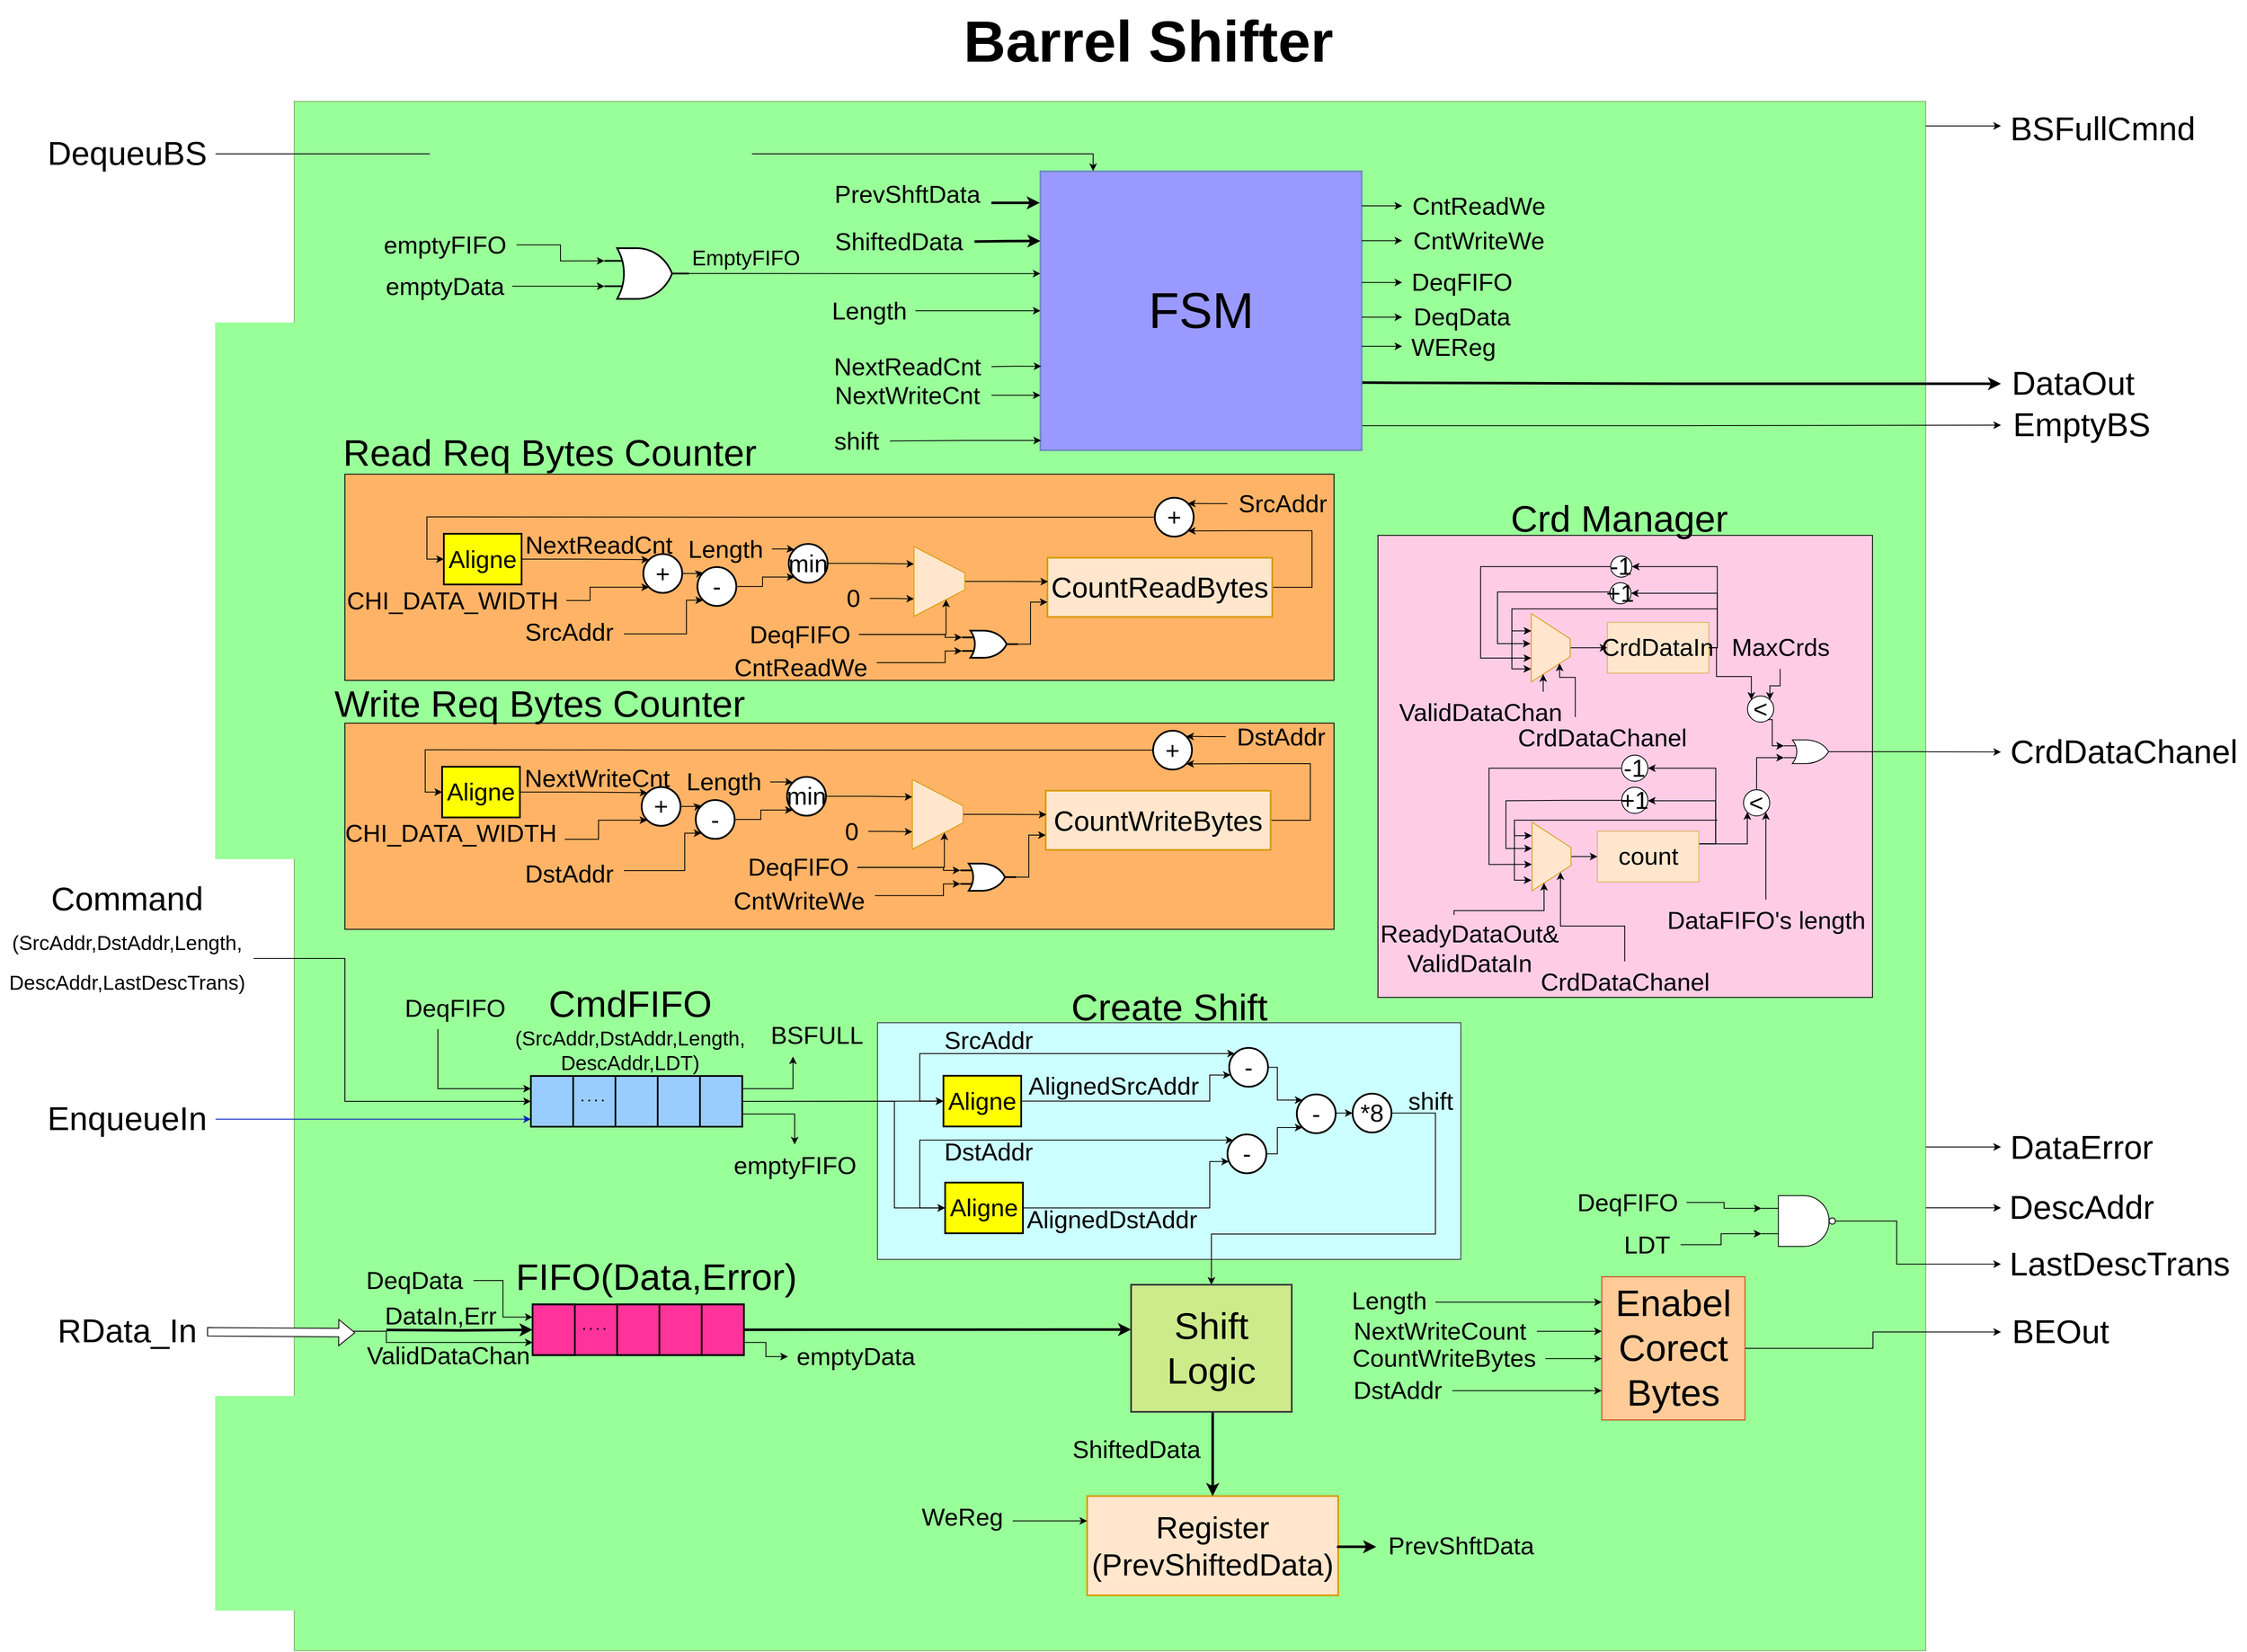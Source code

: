 <mxfile version="20.6.2" type="device" pages="6"><diagram id="yL5pJVqLe35tkb_d3WS5" name="Σελίδα-1"><mxGraphModel dx="5581" dy="2681" grid="1" gridSize="10" guides="1" tooltips="1" connect="1" arrows="1" fold="1" page="1" pageScale="1" pageWidth="827" pageHeight="1169" math="0" shadow="0"><root><mxCell id="0"/><mxCell id="1" parent="0"/><mxCell id="hYXjunSNodFJRhl9XOqa-31" value="" style="rounded=0;whiteSpace=wrap;html=1;fontSize=29;fillColor=#99FF99;strokeColor=#82b366;" parent="1" vertex="1"><mxGeometry x="-1380" y="-680" width="1930" height="1833" as="geometry"/></mxCell><mxCell id="DjMWtogkeNjmES8hDdok-9" value="" style="rounded=0;whiteSpace=wrap;html=1;strokeColor=#36393d;fontSize=39;fillColor=#CCFFFF;" parent="1" vertex="1"><mxGeometry x="-690" y="410" width="690" height="280" as="geometry"/></mxCell><mxCell id="DjMWtogkeNjmES8hDdok-6" value="" style="rounded=0;whiteSpace=wrap;html=1;strokeColor=#000000;fontSize=41;fillColor=#FFB366;" parent="1" vertex="1"><mxGeometry x="-1320" y="55.5" width="1170" height="244" as="geometry"/></mxCell><mxCell id="DjMWtogkeNjmES8hDdok-5" value="" style="rounded=0;whiteSpace=wrap;html=1;strokeColor=#000000;fontSize=41;fillColor=#FFB366;" parent="1" vertex="1"><mxGeometry x="-1320" y="-239" width="1170" height="244" as="geometry"/></mxCell><mxCell id="DjMWtogkeNjmES8hDdok-3" value="" style="rounded=0;whiteSpace=wrap;html=1;fontSize=29;fillColor=#FFCCE6;strokeColor=#000000;" parent="1" vertex="1"><mxGeometry x="-98" y="-166.63" width="585" height="546.63" as="geometry"/></mxCell><mxCell id="Txt5MWZacMRyf1WH_Fkh-77" style="edgeStyle=orthogonalEdgeStyle;rounded=0;orthogonalLoop=1;jettySize=auto;html=1;strokeWidth=1;entryX=0.5;entryY=0;entryDx=0;entryDy=0;exitX=1;exitY=0.5;exitDx=0;exitDy=0;fontSize=29;" parent="1" source="ybeaj1PNNLpwJ7tggO6W-86" target="DjMWtogkeNjmES8hDdok-1" edge="1"><mxGeometry relative="1" as="geometry"><mxPoint x="-48" y="440" as="sourcePoint"/><Array as="points"><mxPoint x="-30" y="517"/><mxPoint x="-30" y="660"/><mxPoint x="-295" y="660"/></Array><mxPoint x="222" y="475.625" as="targetPoint"/></mxGeometry></mxCell><mxCell id="ybeaj1PNNLpwJ7tggO6W-40" style="edgeStyle=orthogonalEdgeStyle;rounded=0;orthogonalLoop=1;jettySize=auto;html=1;strokeColor=#000000;strokeWidth=3;fontSize=29;fontColor=#000000;startArrow=classic;startFill=1;endArrow=none;endFill=0;fillColor=#FFFFFF;entryX=1;entryY=0.5;entryDx=0;entryDy=0;" parent="1" source="DjMWtogkeNjmES8hDdok-1" target="RsVjr24hEBYtKgyilElg-52" edge="1"><mxGeometry relative="1" as="geometry"><mxPoint x="-818" y="691" as="targetPoint"/><mxPoint x="2" y="691" as="sourcePoint"/><Array as="points"><mxPoint x="-440" y="773"/><mxPoint x="-440" y="773"/></Array></mxGeometry></mxCell><mxCell id="ybeaj1PNNLpwJ7tggO6W-151" style="edgeStyle=orthogonalEdgeStyle;rounded=0;orthogonalLoop=1;jettySize=auto;html=1;exitX=0;exitY=0.5;exitDx=0;exitDy=0;strokeColor=#000000;strokeWidth=1;fontSize=29;fontColor=#000000;startArrow=classic;startFill=1;endArrow=none;endFill=0;fillColor=#FFFFFF;" parent="1" source="ybeaj1PNNLpwJ7tggO6W-136" edge="1"><mxGeometry relative="1" as="geometry"><mxPoint x="-640" y="460" as="targetPoint"/><Array as="points"><mxPoint x="-640" y="503"/><mxPoint x="-640" y="460"/></Array></mxGeometry></mxCell><mxCell id="ybeaj1PNNLpwJ7tggO6W-38" value="RData_In" style="text;html=1;align=center;verticalAlign=middle;resizable=0;points=[];autosize=1;strokeColor=none;fillColor=none;fontSize=39;fontColor=#000000;" parent="1" vertex="1"><mxGeometry x="-1673" y="745" width="190" height="60" as="geometry"/></mxCell><mxCell id="ybeaj1PNNLpwJ7tggO6W-87" style="edgeStyle=orthogonalEdgeStyle;rounded=0;orthogonalLoop=1;jettySize=auto;html=1;exitX=0;exitY=0.5;exitDx=0;exitDy=0;strokeColor=#000000;strokeWidth=1;fontSize=29;fontColor=#000000;startArrow=classic;startFill=1;endArrow=none;endFill=0;fillColor=#FFFFFF;entryX=1;entryY=0.5;entryDx=0;entryDy=0;" parent="1" source="ybeaj1PNNLpwJ7tggO6W-86" target="ybeaj1PNNLpwJ7tggO6W-143" edge="1"><mxGeometry relative="1" as="geometry"><mxPoint x="-91.462" y="546.12" as="targetPoint"/></mxGeometry></mxCell><mxCell id="ybeaj1PNNLpwJ7tggO6W-86" value="&lt;font style=&quot;font-size: 29px;&quot;&gt;*8&lt;/font&gt;" style="ellipse;whiteSpace=wrap;html=1;aspect=fixed;strokeColor=#000000;strokeWidth=2;fontSize=29;fontColor=#000000;fillColor=#FFFFFF;" parent="1" vertex="1"><mxGeometry x="-128" y="493.87" width="46" height="46" as="geometry"/></mxCell><mxCell id="ybeaj1PNNLpwJ7tggO6W-104" value="&lt;font style=&quot;font-size: 36px;&quot;&gt;Register&lt;br style=&quot;&quot;&gt;(PrevShiftedData)&lt;/font&gt;" style="rounded=0;whiteSpace=wrap;html=1;strokeColor=#d79b00;strokeWidth=2;fontSize=29;fillColor=#FFE6CC;" parent="1" vertex="1"><mxGeometry x="-442" y="970" width="297" height="117.5" as="geometry"/></mxCell><mxCell id="ybeaj1PNNLpwJ7tggO6W-119" style="edgeStyle=orthogonalEdgeStyle;rounded=0;orthogonalLoop=1;jettySize=auto;html=1;strokeColor=#000000;strokeWidth=3;fontSize=29;fontColor=#000000;startArrow=classic;startFill=1;endArrow=none;endFill=0;fillColor=#FFFFFF;entryX=1;entryY=0.5;entryDx=0;entryDy=0;" parent="1" source="ybeaj1PNNLpwJ7tggO6W-228" target="ybeaj1PNNLpwJ7tggO6W-104" edge="1"><mxGeometry relative="1" as="geometry"><mxPoint x="-165" y="1057.5" as="targetPoint"/><mxPoint x="-25" y="1030" as="sourcePoint"/><Array as="points"><mxPoint x="-145" y="1030"/></Array></mxGeometry></mxCell><mxCell id="ybeaj1PNNLpwJ7tggO6W-123" style="edgeStyle=orthogonalEdgeStyle;rounded=0;orthogonalLoop=1;jettySize=auto;html=1;strokeColor=#000000;strokeWidth=3;fontSize=29;fontColor=#000000;startArrow=classic;startFill=1;endArrow=none;endFill=0;fillColor=#FFFFFF;" parent="1" source="ybeaj1PNNLpwJ7tggO6W-104" target="DjMWtogkeNjmES8hDdok-1" edge="1"><mxGeometry relative="1" as="geometry"><mxPoint x="210" y="609" as="targetPoint"/><mxPoint x="670.05" y="608.78" as="sourcePoint"/><Array as="points"><mxPoint x="-293" y="770"/><mxPoint x="-293" y="770"/></Array></mxGeometry></mxCell><mxCell id="ybeaj1PNNLpwJ7tggO6W-118" style="edgeStyle=orthogonalEdgeStyle;rounded=0;orthogonalLoop=1;jettySize=auto;html=1;exitX=0;exitY=0.25;exitDx=0;exitDy=0;strokeColor=#000000;strokeWidth=1;fontSize=29;fontColor=#000000;startArrow=classic;startFill=1;endArrow=none;endFill=0;fillColor=#FFFFFF;" parent="1" source="ybeaj1PNNLpwJ7tggO6W-104" target="ybeaj1PNNLpwJ7tggO6W-220" edge="1"><mxGeometry relative="1" as="geometry"><mxPoint x="-415" y="1042.5" as="sourcePoint"/><mxPoint x="-645" y="1042.833" as="targetPoint"/><Array as="points"><mxPoint x="-535" y="999"/><mxPoint x="-535" y="999"/></Array></mxGeometry></mxCell><mxCell id="ybeaj1PNNLpwJ7tggO6W-135" style="edgeStyle=orthogonalEdgeStyle;rounded=0;orthogonalLoop=1;jettySize=auto;html=1;exitX=0.038;exitY=0.698;exitDx=0;exitDy=0;strokeColor=#000000;strokeWidth=1;fontSize=29;fontColor=#000000;startArrow=classic;startFill=1;endArrow=none;endFill=0;fillColor=#FFFFFF;entryX=1;entryY=0.5;entryDx=0;entryDy=0;exitPerimeter=0;" parent="1" source="ybeaj1PNNLpwJ7tggO6W-138" target="ybeaj1PNNLpwJ7tggO6W-136" edge="1"><mxGeometry relative="1" as="geometry"><Array as="points"><mxPoint x="-297" y="472.12"/><mxPoint x="-297" y="503.12"/></Array></mxGeometry></mxCell><mxCell id="ybeaj1PNNLpwJ7tggO6W-136" value="&lt;font style=&quot;font-size: 29px;&quot;&gt;Aligne&lt;/font&gt;" style="rounded=0;whiteSpace=wrap;html=1;strokeColor=#000000;strokeWidth=2;fontSize=29;fontColor=#000000;fillColor=#FFFF00;" parent="1" vertex="1"><mxGeometry x="-612" y="472.75" width="92" height="60" as="geometry"/></mxCell><mxCell id="ybeaj1PNNLpwJ7tggO6W-137" style="edgeStyle=orthogonalEdgeStyle;rounded=0;orthogonalLoop=1;jettySize=auto;html=1;exitX=0;exitY=0;exitDx=0;exitDy=0;entryX=1;entryY=0.5;entryDx=0;entryDy=0;strokeColor=#000000;strokeWidth=1;fontSize=29;fontColor=#000000;startArrow=classic;startFill=1;endArrow=none;endFill=0;fillColor=#FFFFFF;" parent="1" source="ybeaj1PNNLpwJ7tggO6W-143" target="ybeaj1PNNLpwJ7tggO6W-138" edge="1"><mxGeometry relative="1" as="geometry"><mxPoint x="-320.263" y="548.857" as="sourcePoint"/><Array as="points"><mxPoint x="-217" y="501.37"/><mxPoint x="-217" y="462.37"/></Array></mxGeometry></mxCell><mxCell id="ybeaj1PNNLpwJ7tggO6W-138" value="&lt;font style=&quot;font-size: 29px;&quot;&gt;-&lt;/font&gt;" style="ellipse;whiteSpace=wrap;html=1;aspect=fixed;strokeColor=#000000;strokeWidth=2;fontSize=29;fontColor=#000000;fillColor=#FFFFFF;" parent="1" vertex="1"><mxGeometry x="-274" y="439.75" width="46" height="46" as="geometry"/></mxCell><mxCell id="ybeaj1PNNLpwJ7tggO6W-139" style="edgeStyle=orthogonalEdgeStyle;rounded=0;orthogonalLoop=1;jettySize=auto;html=1;exitX=0.038;exitY=0.698;exitDx=0;exitDy=0;strokeColor=#000000;strokeWidth=1;fontSize=29;fontColor=#000000;startArrow=classic;startFill=1;endArrow=none;endFill=0;fillColor=#FFFFFF;entryX=1;entryY=0.5;entryDx=0;entryDy=0;exitPerimeter=0;" parent="1" source="ybeaj1PNNLpwJ7tggO6W-142" target="ybeaj1PNNLpwJ7tggO6W-140" edge="1"><mxGeometry relative="1" as="geometry"><Array as="points"><mxPoint x="-297" y="574.12"/><mxPoint x="-297" y="629.12"/></Array></mxGeometry></mxCell><mxCell id="ybeaj1PNNLpwJ7tggO6W-140" value="&lt;span style=&quot;font-size: 29px;&quot;&gt;Aligne&lt;/span&gt;" style="rounded=0;whiteSpace=wrap;html=1;strokeColor=#000000;strokeWidth=2;fontSize=29;fontColor=#000000;fillColor=#FFFF00;" parent="1" vertex="1"><mxGeometry x="-610" y="599.12" width="92" height="60" as="geometry"/></mxCell><mxCell id="ybeaj1PNNLpwJ7tggO6W-141" style="edgeStyle=orthogonalEdgeStyle;rounded=0;orthogonalLoop=1;jettySize=auto;html=1;exitX=0;exitY=1;exitDx=0;exitDy=0;entryX=1;entryY=0.5;entryDx=0;entryDy=0;strokeColor=#000000;strokeWidth=1;fontSize=29;fontColor=#000000;startArrow=classic;startFill=1;endArrow=none;endFill=0;fillColor=#0050ef;" parent="1" source="ybeaj1PNNLpwJ7tggO6W-143" target="ybeaj1PNNLpwJ7tggO6W-142" edge="1"><mxGeometry relative="1" as="geometry"><mxPoint x="-322.354" y="579.38" as="sourcePoint"/><Array as="points"><mxPoint x="-217" y="534.12"/><mxPoint x="-217" y="565.12"/></Array></mxGeometry></mxCell><mxCell id="ybeaj1PNNLpwJ7tggO6W-142" value="&lt;font style=&quot;font-size: 29px;&quot;&gt;-&lt;/font&gt;" style="ellipse;whiteSpace=wrap;html=1;aspect=fixed;strokeColor=#000000;strokeWidth=2;fontSize=29;fontColor=#000000;fillColor=#FFFFFF;" parent="1" vertex="1"><mxGeometry x="-276" y="542.12" width="46" height="46" as="geometry"/></mxCell><mxCell id="ybeaj1PNNLpwJ7tggO6W-143" value="&lt;font style=&quot;font-size: 29px;&quot;&gt;-&lt;/font&gt;" style="ellipse;whiteSpace=wrap;html=1;aspect=fixed;strokeColor=#000000;strokeWidth=2;fontSize=29;fontColor=#000000;fillColor=#FFFFFF;" parent="1" vertex="1"><mxGeometry x="-194" y="494.75" width="46" height="46" as="geometry"/></mxCell><mxCell id="ybeaj1PNNLpwJ7tggO6W-152" style="edgeStyle=orthogonalEdgeStyle;rounded=0;orthogonalLoop=1;jettySize=auto;html=1;strokeColor=#000000;strokeWidth=1;fontSize=29;fontColor=#000000;startArrow=classic;startFill=1;endArrow=none;endFill=0;fillColor=#FFFFFF;" parent="1" source="ybeaj1PNNLpwJ7tggO6W-140" edge="1"><mxGeometry relative="1" as="geometry"><mxPoint x="-640" y="590" as="targetPoint"/><Array as="points"><mxPoint x="-640" y="629"/><mxPoint x="-640" y="588"/></Array></mxGeometry></mxCell><mxCell id="ybeaj1PNNLpwJ7tggO6W-220" value="&lt;font style=&quot;font-size: 29px;&quot;&gt;WeReg&lt;/font&gt;" style="text;html=1;align=center;verticalAlign=middle;resizable=0;points=[];autosize=1;strokeColor=none;fillColor=none;fontSize=29;fontColor=#000000;" parent="1" vertex="1"><mxGeometry x="-650" y="970" width="120" height="50" as="geometry"/></mxCell><mxCell id="ybeaj1PNNLpwJ7tggO6W-225" value="&lt;font style=&quot;font-size: 59px;&quot;&gt;FSM&lt;/font&gt;" style="rounded=0;whiteSpace=wrap;html=1;strokeColor=#6c8ebf;strokeWidth=2;fontSize=29;fillColor=#9999FF;" parent="1" vertex="1"><mxGeometry x="-497.25" y="-597.32" width="380" height="330" as="geometry"/></mxCell><mxCell id="ybeaj1PNNLpwJ7tggO6W-228" value="&lt;font style=&quot;font-size: 29px;&quot;&gt;PrevShftData&lt;/font&gt;" style="text;html=1;align=center;verticalAlign=middle;resizable=0;points=[];autosize=1;strokeColor=none;fillColor=none;fontSize=29;fontColor=#000000;" parent="1" vertex="1"><mxGeometry x="-100" y="1003.75" width="200" height="50" as="geometry"/></mxCell><mxCell id="ybeaj1PNNLpwJ7tggO6W-229" value="ShiftedData" style="text;html=1;align=center;verticalAlign=middle;resizable=0;points=[];autosize=1;strokeColor=none;fillColor=none;fontSize=29;fontColor=#000000;" parent="1" vertex="1"><mxGeometry x="-474.0" y="890" width="180" height="50" as="geometry"/></mxCell><mxCell id="ybeaj1PNNLpwJ7tggO6W-231" style="edgeStyle=orthogonalEdgeStyle;rounded=0;orthogonalLoop=1;jettySize=auto;html=1;strokeColor=#000000;strokeWidth=3;fontSize=29;fontColor=#000000;startArrow=classic;startFill=1;endArrow=none;endFill=0;fillColor=#FFFFFF;exitX=-0.002;exitY=0.113;exitDx=0;exitDy=0;exitPerimeter=0;" parent="1" source="ybeaj1PNNLpwJ7tggO6W-225" target="ybeaj1PNNLpwJ7tggO6W-230" edge="1"><mxGeometry relative="1" as="geometry"><mxPoint x="-497.25" y="-548.94" as="sourcePoint"/><Array as="points"><mxPoint x="-554.25" y="-560.32"/><mxPoint x="-554.25" y="-560.32"/></Array></mxGeometry></mxCell><mxCell id="ybeaj1PNNLpwJ7tggO6W-230" value="&lt;font style=&quot;font-size: 29px;&quot;&gt;PrevShftData&lt;/font&gt;" style="text;html=1;align=center;verticalAlign=middle;resizable=0;points=[];autosize=1;strokeColor=none;fillColor=none;fontSize=29;fontColor=#000000;" parent="1" vertex="1"><mxGeometry x="-755.25" y="-595.32" width="200" height="50" as="geometry"/></mxCell><mxCell id="ybeaj1PNNLpwJ7tggO6W-233" style="edgeStyle=orthogonalEdgeStyle;rounded=0;orthogonalLoop=1;jettySize=auto;html=1;strokeColor=#000000;strokeWidth=3;fontSize=29;fontColor=#000000;startArrow=classic;startFill=1;endArrow=none;endFill=0;fillColor=#FFFFFF;exitX=0;exitY=0.25;exitDx=0;exitDy=0;" parent="1" source="ybeaj1PNNLpwJ7tggO6W-225" target="ybeaj1PNNLpwJ7tggO6W-232" edge="1"><mxGeometry relative="1" as="geometry"/></mxCell><mxCell id="ybeaj1PNNLpwJ7tggO6W-232" value="ShiftedData" style="text;html=1;align=center;verticalAlign=middle;resizable=0;points=[];autosize=1;strokeColor=none;fillColor=none;fontSize=29;fontColor=#000000;" parent="1" vertex="1"><mxGeometry x="-755.25" y="-539.32" width="180" height="50" as="geometry"/></mxCell><mxCell id="ybeaj1PNNLpwJ7tggO6W-235" style="edgeStyle=orthogonalEdgeStyle;rounded=0;orthogonalLoop=1;jettySize=auto;html=1;strokeColor=#000000;strokeWidth=1;fontSize=29;fontColor=#000000;startArrow=classic;startFill=1;endArrow=none;endFill=0;fillColor=#FFFFFF;" parent="1" source="ybeaj1PNNLpwJ7tggO6W-225" target="HBweFHseOzJzuZsEiQ1F-74" edge="1"><mxGeometry relative="1" as="geometry"><mxPoint x="-494.25" y="-306.32" as="sourcePoint"/><Array as="points"/><mxPoint x="-1464.25" y="-306.32" as="targetPoint"/></mxGeometry></mxCell><mxCell id="ybeaj1PNNLpwJ7tggO6W-236" style="edgeStyle=orthogonalEdgeStyle;rounded=0;orthogonalLoop=1;jettySize=auto;html=1;strokeColor=#000000;strokeWidth=1;fontSize=29;fontColor=#000000;startArrow=classic;startFill=1;endArrow=none;endFill=0;fillColor=#FFFFFF;exitX=0;exitY=0;exitDx=0;exitDy=0;" parent="1" source="ybeaj1PNNLpwJ7tggO6W-142" edge="1"><mxGeometry relative="1" as="geometry"><Array as="points"><mxPoint x="-640" y="549"/></Array><mxPoint x="-640" y="590" as="targetPoint"/></mxGeometry></mxCell><mxCell id="ybeaj1PNNLpwJ7tggO6W-237" style="edgeStyle=orthogonalEdgeStyle;rounded=0;orthogonalLoop=1;jettySize=auto;html=1;strokeColor=#000000;strokeWidth=1;fontSize=29;fontColor=#000000;startArrow=classic;startFill=1;endArrow=none;endFill=0;fillColor=#FFFFFF;exitX=0;exitY=0;exitDx=0;exitDy=0;" parent="1" source="ybeaj1PNNLpwJ7tggO6W-138" edge="1"><mxGeometry relative="1" as="geometry"><Array as="points"><mxPoint x="-640" y="447"/><mxPoint x="-640" y="460"/></Array><mxPoint x="-640" y="460" as="targetPoint"/></mxGeometry></mxCell><mxCell id="ybeaj1PNNLpwJ7tggO6W-238" value="SrcAddr" style="text;html=1;align=center;verticalAlign=middle;resizable=0;points=[];autosize=1;strokeColor=none;fillColor=none;fontSize=29;fontColor=#000000;" parent="1" vertex="1"><mxGeometry x="-624" y="406" width="130" height="50" as="geometry"/></mxCell><mxCell id="ybeaj1PNNLpwJ7tggO6W-239" value="DstAddr" style="text;html=1;align=center;verticalAlign=middle;resizable=0;points=[];autosize=1;strokeColor=none;fillColor=none;fontSize=29;fontColor=#000000;" parent="1" vertex="1"><mxGeometry x="-624" y="538.12" width="130" height="50" as="geometry"/></mxCell><mxCell id="ybeaj1PNNLpwJ7tggO6W-240" value="AlignedDstAddr" style="text;html=1;align=center;verticalAlign=middle;resizable=0;points=[];autosize=1;strokeColor=none;fillColor=none;fontSize=29;fontColor=#000000;" parent="1" vertex="1"><mxGeometry x="-523" y="618.12" width="220" height="50" as="geometry"/></mxCell><mxCell id="ybeaj1PNNLpwJ7tggO6W-241" value="AlignedSrcAddr" style="text;html=1;align=center;verticalAlign=middle;resizable=0;points=[];autosize=1;strokeColor=none;fillColor=none;fontSize=29;fontColor=#000000;" parent="1" vertex="1"><mxGeometry x="-521" y="460" width="220" height="50" as="geometry"/></mxCell><mxCell id="ybeaj1PNNLpwJ7tggO6W-243" style="edgeStyle=orthogonalEdgeStyle;rounded=0;orthogonalLoop=1;jettySize=auto;html=1;strokeColor=#000000;strokeWidth=1;fontSize=29;fontColor=#000000;startArrow=classic;startFill=1;endArrow=none;endFill=0;fillColor=#FFFFFF;exitX=0.003;exitY=0.699;exitDx=0;exitDy=0;exitPerimeter=0;" parent="1" source="ybeaj1PNNLpwJ7tggO6W-225" target="HBweFHseOzJzuZsEiQ1F-78" edge="1"><mxGeometry relative="1" as="geometry"><mxPoint x="-624.25" y="-425.32" as="targetPoint"/></mxGeometry></mxCell><mxCell id="ybeaj1PNNLpwJ7tggO6W-249" style="edgeStyle=orthogonalEdgeStyle;rounded=0;orthogonalLoop=1;jettySize=auto;html=1;strokeColor=#000000;strokeWidth=1;fontSize=29;fontColor=#000000;startArrow=classic;startFill=1;endArrow=none;endFill=0;fillColor=#FFFFFF;exitX=0;exitY=0.803;exitDx=0;exitDy=0;exitPerimeter=0;" parent="1" source="ybeaj1PNNLpwJ7tggO6W-225" target="HBweFHseOzJzuZsEiQ1F-80" edge="1"><mxGeometry relative="1" as="geometry"><mxPoint x="-504.25" y="-325.32" as="sourcePoint"/><mxPoint x="-624.25" y="-332.33" as="targetPoint"/></mxGeometry></mxCell><mxCell id="ybeaj1PNNLpwJ7tggO6W-250" value="" style="endArrow=classic;html=1;rounded=0;strokeColor=#000000;strokeWidth=1;fontSize=29;fontColor=#000000;fillColor=#FFFFFF;exitX=1;exitY=0.5;exitDx=0;exitDy=0;exitPerimeter=0;edgeStyle=orthogonalEdgeStyle;" parent="1" source="MvgcwOniofl4Ck32f0OX-1" target="ybeaj1PNNLpwJ7tggO6W-225" edge="1"><mxGeometry width="50" height="50" relative="1" as="geometry"><mxPoint x="-641.25" y="-474.948" as="sourcePoint"/><mxPoint x="-694.25" y="-475.07" as="targetPoint"/><Array as="points"><mxPoint x="-590" y="-476"/><mxPoint x="-590" y="-476"/></Array></mxGeometry></mxCell><mxCell id="ybeaj1PNNLpwJ7tggO6W-267" style="edgeStyle=orthogonalEdgeStyle;rounded=0;orthogonalLoop=1;jettySize=auto;html=1;strokeColor=#000000;strokeWidth=1;fontSize=29;fontColor=#000000;startArrow=classic;startFill=1;endArrow=none;endFill=0;fillColor=#FFFFFF;" parent="1" source="ybeaj1PNNLpwJ7tggO6W-266" target="ybeaj1PNNLpwJ7tggO6W-225" edge="1"><mxGeometry relative="1" as="geometry"><mxPoint x="-117.25" y="-366.82" as="targetPoint"/><Array as="points"><mxPoint x="-104.25" y="-465.32"/><mxPoint x="-104.25" y="-465.32"/></Array></mxGeometry></mxCell><mxCell id="ybeaj1PNNLpwJ7tggO6W-266" value="DeqFIFO" style="text;html=1;align=center;verticalAlign=middle;resizable=0;points=[];autosize=1;strokeColor=none;fillColor=none;fontSize=29;fontColor=#000000;" parent="1" vertex="1"><mxGeometry x="-69.31" y="-490.82" width="140" height="50" as="geometry"/></mxCell><mxCell id="ybeaj1PNNLpwJ7tggO6W-269" style="edgeStyle=orthogonalEdgeStyle;rounded=0;orthogonalLoop=1;jettySize=auto;html=1;strokeColor=#000000;strokeWidth=1;fontSize=29;fontColor=#000000;startArrow=classic;startFill=1;endArrow=none;endFill=0;fillColor=#FFFFFF;" parent="1" source="ybeaj1PNNLpwJ7tggO6W-268" target="ybeaj1PNNLpwJ7tggO6W-225" edge="1"><mxGeometry relative="1" as="geometry"><mxPoint x="-117.25" y="-423.89" as="targetPoint"/><Array as="points"><mxPoint x="-104.25" y="-424.32"/><mxPoint x="-104.25" y="-424.32"/></Array></mxGeometry></mxCell><mxCell id="ybeaj1PNNLpwJ7tggO6W-268" value="DeqData" style="text;html=1;align=center;verticalAlign=middle;resizable=0;points=[];autosize=1;strokeColor=none;fillColor=none;fontSize=29;fontColor=#000000;" parent="1" vertex="1"><mxGeometry x="-69.31" y="-449.69" width="140" height="50" as="geometry"/></mxCell><mxCell id="ybeaj1PNNLpwJ7tggO6W-272" style="edgeStyle=orthogonalEdgeStyle;rounded=0;orthogonalLoop=1;jettySize=auto;html=1;strokeColor=#000000;strokeWidth=1;fontSize=29;fontColor=#000000;startArrow=classic;startFill=1;endArrow=none;endFill=0;fillColor=#FFFFFF;" parent="1" source="ybeaj1PNNLpwJ7tggO6W-271" target="ybeaj1PNNLpwJ7tggO6W-225" edge="1"><mxGeometry relative="1" as="geometry"><mxPoint x="-117.63" y="-389.26" as="targetPoint"/><Array as="points"><mxPoint x="-104.25" y="-390.32"/><mxPoint x="-104.25" y="-390.32"/></Array></mxGeometry></mxCell><mxCell id="ybeaj1PNNLpwJ7tggO6W-271" value="WEReg" style="text;html=1;align=center;verticalAlign=middle;resizable=0;points=[];autosize=1;strokeColor=none;fillColor=none;fontSize=29;fontColor=#000000;" parent="1" vertex="1"><mxGeometry x="-69.31" y="-414.32" width="120" height="50" as="geometry"/></mxCell><mxCell id="ybeaj1PNNLpwJ7tggO6W-275" style="edgeStyle=orthogonalEdgeStyle;rounded=0;orthogonalLoop=1;jettySize=auto;html=1;strokeColor=#000000;strokeWidth=3;fontSize=29;fontColor=#000000;startArrow=classic;startFill=1;endArrow=none;endFill=0;fillColor=#FFFFFF;entryX=1.002;entryY=0.8;entryDx=0;entryDy=0;entryPerimeter=0;" parent="1" source="ybeaj1PNNLpwJ7tggO6W-274" edge="1"><mxGeometry relative="1" as="geometry"><mxPoint x="-116.49" y="-347.32" as="targetPoint"/><mxPoint x="-42.25" y="-348.32" as="sourcePoint"/><Array as="points"/></mxGeometry></mxCell><mxCell id="ybeaj1PNNLpwJ7tggO6W-274" value="DataOut" style="text;html=1;align=center;verticalAlign=middle;resizable=0;points=[];autosize=1;strokeColor=none;fillColor=none;fontSize=39;fontColor=#000000;" parent="1" vertex="1"><mxGeometry x="639" y="-376" width="170" height="60" as="geometry"/></mxCell><mxCell id="CNJ-hyATLLnQOeg37xY--1" value="&lt;font style=&quot;font-size: 29px;&quot;&gt;shift&lt;/font&gt;" style="text;html=1;align=center;verticalAlign=middle;resizable=0;points=[];autosize=1;strokeColor=none;fillColor=none;fontSize=29;fontColor=#000000;" parent="1" vertex="1"><mxGeometry x="-76" y="477.75" width="80" height="50" as="geometry"/></mxCell><mxCell id="CNJ-hyATLLnQOeg37xY--3" style="edgeStyle=orthogonalEdgeStyle;rounded=0;orthogonalLoop=1;jettySize=auto;html=1;strokeColor=#000000;strokeWidth=1;fontSize=29;fontColor=#000000;startArrow=classic;startFill=1;endArrow=none;endFill=0;fillColor=#FFFFFF;exitX=0.002;exitY=0.965;exitDx=0;exitDy=0;exitPerimeter=0;" parent="1" source="ybeaj1PNNLpwJ7tggO6W-225" target="CNJ-hyATLLnQOeg37xY--2" edge="1"><mxGeometry relative="1" as="geometry"/></mxCell><mxCell id="CNJ-hyATLLnQOeg37xY--2" value="&lt;font style=&quot;font-size: 29px;&quot;&gt;shift&lt;/font&gt;" style="text;html=1;align=center;verticalAlign=middle;resizable=0;points=[];autosize=1;strokeColor=none;fillColor=none;fontSize=29;fontColor=#000000;" parent="1" vertex="1"><mxGeometry x="-755.25" y="-303.32" width="80" height="50" as="geometry"/></mxCell><mxCell id="RsVjr24hEBYtKgyilElg-1" value="EnqueueIn" style="text;html=1;align=center;verticalAlign=middle;resizable=0;points=[];autosize=1;strokeColor=none;fillColor=none;fontSize=39;fontColor=#000000;" parent="1" vertex="1"><mxGeometry x="-1683" y="494.12" width="210" height="60" as="geometry"/></mxCell><mxCell id="RsVjr24hEBYtKgyilElg-6" style="edgeStyle=orthogonalEdgeStyle;rounded=0;orthogonalLoop=1;jettySize=auto;html=1;entryX=0;entryY=0.25;entryDx=0;entryDy=0;fontSize=29;strokeWidth=1;entryPerimeter=0;exitX=0.5;exitY=1;exitDx=0;exitDy=0;" parent="1" source="RsVjr24hEBYtKgyilElg-34" target="RsVjr24hEBYtKgyilElg-27" edge="1"><mxGeometry relative="1" as="geometry"><mxPoint x="365.0" y="42.37" as="targetPoint"/><Array as="points"><mxPoint x="368.41" y="51.37"/><mxPoint x="368.41" y="82.37"/></Array></mxGeometry></mxCell><mxCell id="RsVjr24hEBYtKgyilElg-7" style="edgeStyle=orthogonalEdgeStyle;rounded=0;orthogonalLoop=1;jettySize=auto;html=1;exitX=1;exitY=0.5;exitDx=0;exitDy=0;entryX=0;entryY=0;entryDx=0;entryDy=0;fontSize=29;" parent="1" source="RsVjr24hEBYtKgyilElg-8" target="RsVjr24hEBYtKgyilElg-34" edge="1"><mxGeometry relative="1" as="geometry"><Array as="points"><mxPoint x="302.41" y="-33.63"/><mxPoint x="302.41" y="0.37"/><mxPoint x="343.41" y="0.37"/></Array></mxGeometry></mxCell><mxCell id="RsVjr24hEBYtKgyilElg-8" value="&lt;font style=&quot;font-size: 29px;&quot;&gt;CrdDataIn&lt;/font&gt;" style="whiteSpace=wrap;html=1;fontSize=29;fillColor=#FFE6CC;strokeColor=#d6b656;" parent="1" vertex="1"><mxGeometry x="173.35" y="-63.63" width="120" height="60" as="geometry"/></mxCell><mxCell id="RsVjr24hEBYtKgyilElg-9" style="edgeStyle=orthogonalEdgeStyle;rounded=0;orthogonalLoop=1;jettySize=auto;html=1;exitX=0.5;exitY=0;exitDx=0;exitDy=0;entryX=0;entryY=0.5;entryDx=0;entryDy=0;fontSize=29;strokeWidth=1;" parent="1" source="RsVjr24hEBYtKgyilElg-11" target="RsVjr24hEBYtKgyilElg-8" edge="1"><mxGeometry relative="1" as="geometry"/></mxCell><mxCell id="RsVjr24hEBYtKgyilElg-10" style="edgeStyle=orthogonalEdgeStyle;rounded=0;orthogonalLoop=1;jettySize=auto;html=1;exitX=0.25;exitY=1;exitDx=0;exitDy=0;fontSize=29;entryX=0.25;entryY=1;entryDx=0;entryDy=0;" parent="1" target="RsVjr24hEBYtKgyilElg-11" edge="1"><mxGeometry relative="1" as="geometry"><mxPoint x="60.41" y="-53.63" as="sourcePoint"/></mxGeometry></mxCell><mxCell id="RsVjr24hEBYtKgyilElg-11" value="" style="shape=trapezoid;perimeter=trapezoidPerimeter;whiteSpace=wrap;html=1;fixedSize=1;fontSize=29;direction=south;size=30;fillColor=#ffe6cc;strokeColor=#d79b00;" parent="1" vertex="1"><mxGeometry x="83.35" y="-74.13" width="46" height="81" as="geometry"/></mxCell><mxCell id="RsVjr24hEBYtKgyilElg-12" style="edgeStyle=orthogonalEdgeStyle;rounded=0;orthogonalLoop=1;jettySize=auto;html=1;entryX=1;entryY=0.5;entryDx=0;entryDy=0;fontSize=29;strokeWidth=1;exitX=1;exitY=0.5;exitDx=0;exitDy=0;" parent="1" source="RsVjr24hEBYtKgyilElg-8" target="RsVjr24hEBYtKgyilElg-15" edge="1"><mxGeometry relative="1" as="geometry"><mxPoint x="293.35" y="-32.63" as="sourcePoint"/><Array as="points"><mxPoint x="303.41" y="-33.63"/><mxPoint x="303.41" y="-129.63"/></Array></mxGeometry></mxCell><mxCell id="RsVjr24hEBYtKgyilElg-13" style="edgeStyle=orthogonalEdgeStyle;rounded=0;orthogonalLoop=1;jettySize=auto;html=1;exitX=1;exitY=0.5;exitDx=0;exitDy=0;entryX=1;entryY=0.5;entryDx=0;entryDy=0;fontSize=29;strokeWidth=1;" parent="1" source="RsVjr24hEBYtKgyilElg-8" target="RsVjr24hEBYtKgyilElg-17" edge="1"><mxGeometry relative="1" as="geometry"><mxPoint x="327.35" y="-32.13" as="sourcePoint"/><Array as="points"><mxPoint x="303.41" y="-33.63"/><mxPoint x="303.41" y="-97.63"/></Array></mxGeometry></mxCell><mxCell id="RsVjr24hEBYtKgyilElg-14" style="edgeStyle=orthogonalEdgeStyle;rounded=0;orthogonalLoop=1;jettySize=auto;html=1;exitX=0;exitY=0.5;exitDx=0;exitDy=0;entryX=0.651;entryY=1;entryDx=0;entryDy=0;entryPerimeter=0;fontSize=29;strokeWidth=1;" parent="1" source="RsVjr24hEBYtKgyilElg-15" target="RsVjr24hEBYtKgyilElg-11" edge="1"><mxGeometry relative="1" as="geometry"><Array as="points"><mxPoint x="23.41" y="-129.63"/><mxPoint x="23.41" y="-21.63"/></Array></mxGeometry></mxCell><mxCell id="RsVjr24hEBYtKgyilElg-15" value="-1" style="ellipse;whiteSpace=wrap;html=1;aspect=fixed;fontSize=29;" parent="1" vertex="1"><mxGeometry x="177.35" y="-142.13" width="25" height="25" as="geometry"/></mxCell><mxCell id="RsVjr24hEBYtKgyilElg-16" style="edgeStyle=orthogonalEdgeStyle;rounded=0;orthogonalLoop=1;jettySize=auto;html=1;exitX=0;exitY=0.5;exitDx=0;exitDy=0;fontSize=29;strokeWidth=1;entryX=0.44;entryY=1.019;entryDx=0;entryDy=0;entryPerimeter=0;" parent="1" source="RsVjr24hEBYtKgyilElg-17" target="RsVjr24hEBYtKgyilElg-11" edge="1"><mxGeometry relative="1" as="geometry"><mxPoint x="81.35" y="-33.63" as="targetPoint"/><Array as="points"><mxPoint x="176.41" y="-99.63"/><mxPoint x="43.41" y="-99.63"/><mxPoint x="43.41" y="-38.63"/></Array></mxGeometry></mxCell><mxCell id="RsVjr24hEBYtKgyilElg-17" value="+1" style="ellipse;whiteSpace=wrap;html=1;aspect=fixed;fontSize=29;" parent="1" vertex="1"><mxGeometry x="176.41" y="-110.63" width="25" height="25" as="geometry"/></mxCell><mxCell id="RsVjr24hEBYtKgyilElg-18" value="" style="edgeStyle=orthogonalEdgeStyle;rounded=0;orthogonalLoop=1;jettySize=auto;html=1;fontSize=29;strokeWidth=1;entryX=1;entryY=0;entryDx=0;entryDy=0;" parent="1" source="RsVjr24hEBYtKgyilElg-19" target="RsVjr24hEBYtKgyilElg-11" edge="1"><mxGeometry relative="1" as="geometry"><mxPoint x="116.418" y="-14.592" as="targetPoint"/><Array as="points"><mxPoint x="135.41" y="1.37"/><mxPoint x="116.41" y="1.37"/></Array><mxPoint x="135.407" y="45.37" as="sourcePoint"/></mxGeometry></mxCell><mxCell id="RsVjr24hEBYtKgyilElg-19" value="&lt;span style=&quot;font-size: 29px;&quot;&gt;CrdDataChanel&lt;/span&gt;" style="text;html=1;align=center;verticalAlign=middle;resizable=0;points=[];autosize=1;strokeColor=none;fillColor=none;fontSize=29;" parent="1" vertex="1"><mxGeometry x="57.35" y="48.37" width="220" height="50" as="geometry"/></mxCell><mxCell id="RsVjr24hEBYtKgyilElg-20" value="" style="edgeStyle=orthogonalEdgeStyle;rounded=0;orthogonalLoop=1;jettySize=auto;html=1;fontSize=29;strokeWidth=1;entryX=1;entryY=0.75;entryDx=0;entryDy=0;" parent="1" source="RsVjr24hEBYtKgyilElg-21" target="RsVjr24hEBYtKgyilElg-11" edge="1"><mxGeometry relative="1" as="geometry"><mxPoint x="96.964" y="-1.905" as="targetPoint"/><Array as="points"><mxPoint x="65.76" y="24.37"/><mxPoint x="97.76" y="24.37"/></Array></mxGeometry></mxCell><mxCell id="RsVjr24hEBYtKgyilElg-21" value="ValidDataChan" style="text;html=1;align=center;verticalAlign=middle;resizable=0;points=[];autosize=1;strokeColor=none;fillColor=none;fontSize=29;" parent="1" vertex="1"><mxGeometry x="-86.65" y="18.37" width="220" height="50" as="geometry"/></mxCell><mxCell id="RsVjr24hEBYtKgyilElg-22" value="" style="edgeStyle=orthogonalEdgeStyle;rounded=0;orthogonalLoop=1;jettySize=auto;html=1;fontSize=29;strokeWidth=1;entryX=0.809;entryY=1.002;entryDx=0;entryDy=0;entryPerimeter=0;" parent="1" target="RsVjr24hEBYtKgyilElg-11" edge="1"><mxGeometry relative="1" as="geometry"><mxPoint x="83.354" y="-8.374" as="targetPoint"/><Array as="points"><mxPoint x="60.41" y="-79.63"/><mxPoint x="60.41" y="-8.63"/></Array><mxPoint x="303.41" y="-79.63" as="sourcePoint"/></mxGeometry></mxCell><mxCell id="RsVjr24hEBYtKgyilElg-23" style="edgeStyle=orthogonalEdgeStyle;rounded=0;orthogonalLoop=1;jettySize=auto;html=1;exitX=1;exitY=0.25;exitDx=0;exitDy=0;entryX=0;entryY=1;entryDx=0;entryDy=0;strokeWidth=1;fontSize=29;" parent="1" source="RsVjr24hEBYtKgyilElg-26" target="RsVjr24hEBYtKgyilElg-29" edge="1"><mxGeometry relative="1" as="geometry"/></mxCell><mxCell id="RsVjr24hEBYtKgyilElg-24" style="edgeStyle=orthogonalEdgeStyle;rounded=0;orthogonalLoop=1;jettySize=auto;html=1;exitX=1;exitY=0.25;exitDx=0;exitDy=0;entryX=1;entryY=0.5;entryDx=0;entryDy=0;strokeWidth=1;fontSize=29;" parent="1" source="RsVjr24hEBYtKgyilElg-26" target="RsVjr24hEBYtKgyilElg-33" edge="1"><mxGeometry relative="1" as="geometry"><Array as="points"><mxPoint x="301.41" y="198.37"/><mxPoint x="301.41" y="147.37"/><mxPoint x="221.41" y="147.37"/></Array></mxGeometry></mxCell><mxCell id="RsVjr24hEBYtKgyilElg-25" style="edgeStyle=orthogonalEdgeStyle;rounded=0;orthogonalLoop=1;jettySize=auto;html=1;exitX=1;exitY=0.25;exitDx=0;exitDy=0;entryX=1;entryY=0.5;entryDx=0;entryDy=0;fontSize=29;" parent="1" source="RsVjr24hEBYtKgyilElg-26" target="RsVjr24hEBYtKgyilElg-41" edge="1"><mxGeometry relative="1" as="geometry"/></mxCell><mxCell id="RsVjr24hEBYtKgyilElg-26" value="&lt;font style=&quot;font-size: 29px;&quot;&gt;count&lt;/font&gt;" style="whiteSpace=wrap;html=1;fontSize=29;fillColor=#FFE6CC;strokeColor=#d6b656;" parent="1" vertex="1"><mxGeometry x="161.59" y="183.37" width="120" height="60" as="geometry"/></mxCell><mxCell id="RsVjr24hEBYtKgyilElg-47" style="edgeStyle=orthogonalEdgeStyle;rounded=0;orthogonalLoop=1;jettySize=auto;html=1;exitX=1;exitY=0.5;exitDx=0;exitDy=0;exitPerimeter=0;strokeColor=#000000;fontSize=29;" parent="1" source="RsVjr24hEBYtKgyilElg-27" target="RsVjr24hEBYtKgyilElg-48" edge="1"><mxGeometry relative="1" as="geometry"><mxPoint x="525.0" y="90.37" as="targetPoint"/></mxGeometry></mxCell><mxCell id="RsVjr24hEBYtKgyilElg-27" value="" style="verticalLabelPosition=bottom;shadow=0;dashed=0;align=center;html=1;verticalAlign=top;shape=mxgraph.electrical.logic_gates.logic_gate;operation=or;fontSize=29;" parent="1" vertex="1"><mxGeometry x="382.27" y="75.37" width="66" height="28" as="geometry"/></mxCell><mxCell id="RsVjr24hEBYtKgyilElg-28" style="edgeStyle=orthogonalEdgeStyle;rounded=0;orthogonalLoop=1;jettySize=auto;html=1;exitX=0.5;exitY=0;exitDx=0;exitDy=0;entryX=0;entryY=0.75;entryDx=0;entryDy=0;entryPerimeter=0;strokeWidth=1;fontSize=29;" parent="1" source="RsVjr24hEBYtKgyilElg-29" target="RsVjr24hEBYtKgyilElg-27" edge="1"><mxGeometry relative="1" as="geometry"><Array as="points"><mxPoint x="350.41" y="96.37"/></Array></mxGeometry></mxCell><mxCell id="RsVjr24hEBYtKgyilElg-29" value="&amp;lt;" style="ellipse;whiteSpace=wrap;html=1;aspect=fixed;fontSize=29;" parent="1" vertex="1"><mxGeometry x="334.41" y="134.37" width="31" height="31" as="geometry"/></mxCell><mxCell id="RsVjr24hEBYtKgyilElg-30" style="edgeStyle=orthogonalEdgeStyle;rounded=0;orthogonalLoop=1;jettySize=auto;html=1;entryX=1;entryY=1;entryDx=0;entryDy=0;strokeWidth=1;fontSize=29;" parent="1" source="RsVjr24hEBYtKgyilElg-31" target="RsVjr24hEBYtKgyilElg-29" edge="1"><mxGeometry relative="1" as="geometry"/></mxCell><mxCell id="RsVjr24hEBYtKgyilElg-31" value="DataFIFO's length" style="text;html=1;align=center;verticalAlign=middle;resizable=0;points=[];autosize=1;strokeColor=none;fillColor=none;fontSize=29;" parent="1" vertex="1"><mxGeometry x="230.91" y="264.37" width="260" height="50" as="geometry"/></mxCell><mxCell id="RsVjr24hEBYtKgyilElg-32" style="edgeStyle=orthogonalEdgeStyle;rounded=0;orthogonalLoop=1;jettySize=auto;html=1;exitX=0;exitY=0.5;exitDx=0;exitDy=0;entryX=0.383;entryY=1.005;entryDx=0;entryDy=0;strokeWidth=1;fontSize=29;entryPerimeter=0;" parent="1" source="RsVjr24hEBYtKgyilElg-33" target="RsVjr24hEBYtKgyilElg-39" edge="1"><mxGeometry relative="1" as="geometry"><Array as="points"><mxPoint x="123.41" y="147.37"/><mxPoint x="53.41" y="147.37"/><mxPoint x="53.41" y="203.37"/></Array><mxPoint x="72.94" y="204.62" as="targetPoint"/></mxGeometry></mxCell><mxCell id="RsVjr24hEBYtKgyilElg-33" value="+1" style="ellipse;whiteSpace=wrap;html=1;aspect=fixed;fontSize=29;" parent="1" vertex="1"><mxGeometry x="190.32" y="131.37" width="31" height="31" as="geometry"/></mxCell><mxCell id="RsVjr24hEBYtKgyilElg-34" value="&amp;lt;" style="ellipse;whiteSpace=wrap;html=1;aspect=fixed;fontSize=29;" parent="1" vertex="1"><mxGeometry x="339.15" y="23.37" width="31" height="31" as="geometry"/></mxCell><mxCell id="RsVjr24hEBYtKgyilElg-35" style="edgeStyle=orthogonalEdgeStyle;rounded=0;orthogonalLoop=1;jettySize=auto;html=1;entryX=1;entryY=0;entryDx=0;entryDy=0;fontSize=29;" parent="1" source="RsVjr24hEBYtKgyilElg-36" target="RsVjr24hEBYtKgyilElg-34" edge="1"><mxGeometry relative="1" as="geometry"/></mxCell><mxCell id="RsVjr24hEBYtKgyilElg-36" value="&lt;font style=&quot;font-size: 29px;&quot;&gt;MaxCrds&lt;/font&gt;" style="text;html=1;align=center;verticalAlign=middle;resizable=0;points=[];autosize=1;strokeColor=none;fillColor=none;fontSize=29;" parent="1" vertex="1"><mxGeometry x="307.68" y="-58.63" width="140" height="50" as="geometry"/></mxCell><mxCell id="RsVjr24hEBYtKgyilElg-37" style="edgeStyle=orthogonalEdgeStyle;rounded=0;orthogonalLoop=1;jettySize=auto;html=1;exitX=0.5;exitY=0;exitDx=0;exitDy=0;entryX=0;entryY=0.5;entryDx=0;entryDy=0;fontSize=29;" parent="1" source="RsVjr24hEBYtKgyilElg-39" target="RsVjr24hEBYtKgyilElg-26" edge="1"><mxGeometry relative="1" as="geometry"/></mxCell><mxCell id="RsVjr24hEBYtKgyilElg-38" style="edgeStyle=orthogonalEdgeStyle;rounded=0;orthogonalLoop=1;jettySize=auto;html=1;exitX=0.75;exitY=1;exitDx=0;exitDy=0;fontSize=29;entryX=0.846;entryY=1.016;entryDx=0;entryDy=0;entryPerimeter=0;" parent="1" target="RsVjr24hEBYtKgyilElg-39" edge="1"><mxGeometry relative="1" as="geometry"><mxPoint x="63.41" y="180.37" as="sourcePoint"/><Array as="points"><mxPoint x="63.41" y="241.37"/></Array></mxGeometry></mxCell><mxCell id="RsVjr24hEBYtKgyilElg-39" value="" style="shape=trapezoid;perimeter=trapezoidPerimeter;whiteSpace=wrap;html=1;fixedSize=1;fontSize=29;direction=south;size=30;fillColor=#ffe6cc;strokeColor=#d79b00;" parent="1" vertex="1"><mxGeometry x="84.35" y="172.87" width="46" height="81" as="geometry"/></mxCell><mxCell id="RsVjr24hEBYtKgyilElg-40" style="edgeStyle=orthogonalEdgeStyle;rounded=0;orthogonalLoop=1;jettySize=auto;html=1;exitX=0;exitY=0.5;exitDx=0;exitDy=0;entryX=0.615;entryY=1.007;entryDx=0;entryDy=0;entryPerimeter=0;fontSize=29;" parent="1" source="RsVjr24hEBYtKgyilElg-41" target="RsVjr24hEBYtKgyilElg-39" edge="1"><mxGeometry relative="1" as="geometry"><Array as="points"><mxPoint x="33.41" y="108.37"/><mxPoint x="33.41" y="222.37"/></Array></mxGeometry></mxCell><mxCell id="RsVjr24hEBYtKgyilElg-41" value="-1" style="ellipse;whiteSpace=wrap;html=1;aspect=fixed;fontSize=29;" parent="1" vertex="1"><mxGeometry x="190.32" y="93.37" width="31" height="31" as="geometry"/></mxCell><mxCell id="RsVjr24hEBYtKgyilElg-42" style="edgeStyle=orthogonalEdgeStyle;rounded=0;orthogonalLoop=1;jettySize=auto;html=1;entryX=1;entryY=0;entryDx=0;entryDy=0;fontSize=29;" parent="1" source="RsVjr24hEBYtKgyilElg-43" target="RsVjr24hEBYtKgyilElg-39" edge="1"><mxGeometry relative="1" as="geometry"/></mxCell><mxCell id="RsVjr24hEBYtKgyilElg-43" value="&lt;span style=&quot;font-size: 29px;&quot;&gt;CrdDataChanel&lt;/span&gt;" style="text;html=1;align=center;verticalAlign=middle;resizable=0;points=[];autosize=1;strokeColor=none;fillColor=none;fontSize=29;" parent="1" vertex="1"><mxGeometry x="83.91" y="337.37" width="220" height="50" as="geometry"/></mxCell><mxCell id="RsVjr24hEBYtKgyilElg-44" style="edgeStyle=orthogonalEdgeStyle;rounded=0;orthogonalLoop=1;jettySize=auto;html=1;entryX=1;entryY=0.75;entryDx=0;entryDy=0;fontSize=29;" parent="1" source="RsVjr24hEBYtKgyilElg-45" target="RsVjr24hEBYtKgyilElg-39" edge="1"><mxGeometry relative="1" as="geometry"><Array as="points"><mxPoint x="-8.0" y="277.37"/><mxPoint x="99.0" y="277.37"/></Array></mxGeometry></mxCell><mxCell id="RsVjr24hEBYtKgyilElg-45" value="ReadyDataOut&amp;amp;&lt;br style=&quot;font-size: 29px;&quot;&gt;ValidDataIn" style="text;html=1;align=center;verticalAlign=middle;resizable=0;points=[];autosize=1;strokeColor=none;fillColor=none;fontSize=29;" parent="1" vertex="1"><mxGeometry x="-105.0" y="282.37" width="230" height="80" as="geometry"/></mxCell><mxCell id="RsVjr24hEBYtKgyilElg-46" style="edgeStyle=orthogonalEdgeStyle;rounded=0;orthogonalLoop=1;jettySize=auto;html=1;fontSize=29;entryX=0.195;entryY=1.007;entryDx=0;entryDy=0;entryPerimeter=0;" parent="1" target="RsVjr24hEBYtKgyilElg-39" edge="1"><mxGeometry relative="1" as="geometry"><mxPoint x="83.41" y="190.37" as="targetPoint"/><mxPoint x="303.41" y="170.37" as="sourcePoint"/><Array as="points"><mxPoint x="63.41" y="170.37"/><mxPoint x="63.41" y="188.37"/></Array></mxGeometry></mxCell><mxCell id="RsVjr24hEBYtKgyilElg-48" value="&lt;font style=&quot;font-size: 39px;&quot;&gt;CrdDataChanel&lt;/font&gt;" style="text;html=1;align=center;verticalAlign=middle;resizable=0;points=[];autosize=1;strokeColor=none;fillColor=none;fontSize=39;" parent="1" vertex="1"><mxGeometry x="639" y="59.69" width="290" height="60" as="geometry"/></mxCell><mxCell id="RsVjr24hEBYtKgyilElg-49" value="&lt;font style=&quot;font-size: 44px;&quot;&gt;FIFO(Data,Error)&lt;/font&gt;" style="text;html=1;align=center;verticalAlign=middle;resizable=0;points=[];autosize=1;strokeColor=none;fillColor=none;fontSize=36;fontColor=#000000;" parent="1" vertex="1"><mxGeometry x="-1132" y="676.25" width="360" height="70" as="geometry"/></mxCell><mxCell id="RsVjr24hEBYtKgyilElg-50" value="" style="group;fontSize=29;" parent="1" vertex="1" connectable="0"><mxGeometry x="-1098" y="743.25" width="250" height="60" as="geometry"/></mxCell><mxCell id="RsVjr24hEBYtKgyilElg-51" value="" style="rounded=0;whiteSpace=wrap;html=1;strokeColor=#000000;strokeWidth=2;fontSize=29;fontColor=#000000;fillColor=#FF3399;" parent="RsVjr24hEBYtKgyilElg-50" vertex="1"><mxGeometry width="250" height="60" as="geometry"/></mxCell><mxCell id="RsVjr24hEBYtKgyilElg-52" value="" style="rounded=0;whiteSpace=wrap;html=1;strokeColor=#000000;strokeWidth=2;fontSize=29;fontColor=#000000;fillColor=none;" parent="RsVjr24hEBYtKgyilElg-50" vertex="1"><mxGeometry x="200" width="50" height="60" as="geometry"/></mxCell><mxCell id="RsVjr24hEBYtKgyilElg-53" value="" style="rounded=0;whiteSpace=wrap;html=1;strokeColor=#000000;strokeWidth=2;fontSize=29;fontColor=#000000;fillColor=none;" parent="RsVjr24hEBYtKgyilElg-50" vertex="1"><mxGeometry x="150" width="50" height="60" as="geometry"/></mxCell><mxCell id="RsVjr24hEBYtKgyilElg-54" value="" style="rounded=0;whiteSpace=wrap;html=1;strokeColor=#000000;strokeWidth=2;fontSize=29;fontColor=#000000;fillColor=none;" parent="RsVjr24hEBYtKgyilElg-50" vertex="1"><mxGeometry x="100" width="50" height="60" as="geometry"/></mxCell><mxCell id="RsVjr24hEBYtKgyilElg-55" value="" style="rounded=0;whiteSpace=wrap;html=1;strokeColor=#000000;strokeWidth=2;fontSize=29;fontColor=#000000;fillColor=none;" parent="RsVjr24hEBYtKgyilElg-50" vertex="1"><mxGeometry width="50" height="60" as="geometry"/></mxCell><mxCell id="RsVjr24hEBYtKgyilElg-56" value="" style="endArrow=none;dashed=1;html=1;dashPattern=1 3;strokeWidth=2;rounded=0;strokeColor=#000000;fontSize=29;fontColor=#000000;fillColor=#FFFFFF;" parent="RsVjr24hEBYtKgyilElg-50" edge="1"><mxGeometry width="50" height="50" relative="1" as="geometry"><mxPoint x="60" y="29" as="sourcePoint"/><mxPoint x="90" y="29" as="targetPoint"/></mxGeometry></mxCell><mxCell id="RsVjr24hEBYtKgyilElg-58" style="edgeStyle=orthogonalEdgeStyle;rounded=0;orthogonalLoop=1;jettySize=auto;html=1;strokeColor=#000000;strokeWidth=1;fontSize=29;fontColor=#000000;startArrow=classic;startFill=1;endArrow=none;endFill=0;fillColor=#FFFFFF;exitX=0;exitY=0.75;exitDx=0;exitDy=0;" parent="1" source="RsVjr24hEBYtKgyilElg-55" edge="1"><mxGeometry relative="1" as="geometry"><mxPoint x="-1327" y="775" as="targetPoint"/><Array as="points"><mxPoint x="-1271" y="788.25"/><mxPoint x="-1271" y="775.25"/></Array></mxGeometry></mxCell><mxCell id="RsVjr24hEBYtKgyilElg-59" value="ValidDataChan" style="text;html=1;align=center;verticalAlign=middle;resizable=0;points=[];autosize=1;strokeColor=none;fillColor=none;fontSize=29;" parent="1" vertex="1"><mxGeometry x="-1308" y="778.75" width="220" height="50" as="geometry"/></mxCell><mxCell id="RsVjr24hEBYtKgyilElg-60" style="edgeStyle=orthogonalEdgeStyle;rounded=0;orthogonalLoop=1;jettySize=auto;html=1;exitX=0;exitY=0.5;exitDx=0;exitDy=0;strokeColor=#000000;fontSize=29;entryX=0;entryY=0.5;entryDx=0;entryDy=0;strokeWidth=3;" parent="1" target="RsVjr24hEBYtKgyilElg-55" edge="1"><mxGeometry relative="1" as="geometry"><mxPoint x="-1271" y="773.45" as="sourcePoint"/></mxGeometry></mxCell><mxCell id="RsVjr24hEBYtKgyilElg-61" value="&lt;font style=&quot;font-size: 29px;&quot;&gt;DataIn,Err&lt;/font&gt;" style="text;html=1;align=center;verticalAlign=middle;resizable=0;points=[];autosize=1;strokeColor=none;fillColor=none;fontSize=29;" parent="1" vertex="1"><mxGeometry x="-1287" y="732.25" width="160" height="50" as="geometry"/></mxCell><mxCell id="RsVjr24hEBYtKgyilElg-63" style="edgeStyle=orthogonalEdgeStyle;rounded=0;orthogonalLoop=1;jettySize=auto;html=1;entryX=0.164;entryY=-0.001;entryDx=0;entryDy=0;entryPerimeter=0;strokeColor=#000000;strokeWidth=1;fontSize=29;" parent="1" source="RsVjr24hEBYtKgyilElg-62" target="ybeaj1PNNLpwJ7tggO6W-225" edge="1"><mxGeometry relative="1" as="geometry"/></mxCell><mxCell id="RsVjr24hEBYtKgyilElg-62" value="&lt;font style=&quot;font-size: 39px;&quot;&gt;DequeuBS&lt;/font&gt;" style="text;html=1;align=center;verticalAlign=middle;resizable=0;points=[];autosize=1;strokeColor=none;fillColor=none;fontSize=39;" parent="1" vertex="1"><mxGeometry x="-1683" y="-648" width="210" height="60" as="geometry"/></mxCell><mxCell id="RsVjr24hEBYtKgyilElg-64" value="emptyData" style="text;html=1;align=center;verticalAlign=middle;resizable=0;points=[];autosize=1;strokeColor=none;fillColor=none;fontSize=29;" parent="1" vertex="1"><mxGeometry x="-796" y="780" width="160" height="50" as="geometry"/></mxCell><mxCell id="RsVjr24hEBYtKgyilElg-65" style="edgeStyle=orthogonalEdgeStyle;rounded=0;orthogonalLoop=1;jettySize=auto;html=1;exitX=1;exitY=0.75;exitDx=0;exitDy=0;strokeColor=#000000;strokeWidth=1;fontSize=29;" parent="1" source="RsVjr24hEBYtKgyilElg-52" target="RsVjr24hEBYtKgyilElg-64" edge="1"><mxGeometry relative="1" as="geometry"/></mxCell><mxCell id="RsVjr24hEBYtKgyilElg-67" style="edgeStyle=orthogonalEdgeStyle;rounded=0;orthogonalLoop=1;jettySize=auto;html=1;entryX=0;entryY=0.25;entryDx=0;entryDy=0;strokeColor=#000000;strokeWidth=1;fontSize=29;" parent="1" source="RsVjr24hEBYtKgyilElg-66" target="RsVjr24hEBYtKgyilElg-55" edge="1"><mxGeometry relative="1" as="geometry"/></mxCell><mxCell id="RsVjr24hEBYtKgyilElg-66" value="DeqData" style="text;html=1;align=center;verticalAlign=middle;resizable=0;points=[];autosize=1;strokeColor=none;fillColor=none;fontSize=29;fontColor=#000000;" parent="1" vertex="1"><mxGeometry x="-1308" y="690" width="140" height="50" as="geometry"/></mxCell><mxCell id="MvgcwOniofl4Ck32f0OX-1" value="" style="verticalLabelPosition=bottom;shadow=0;dashed=0;align=center;html=1;verticalAlign=top;shape=mxgraph.electrical.logic_gates.logic_gate;operation=or;strokeColor=#000000;strokeWidth=2;fontSize=29;fontColor=#000000;fillColor=#FFFFFF;" parent="1" vertex="1"><mxGeometry x="-1013" y="-506.32" width="100" height="60" as="geometry"/></mxCell><mxCell id="d0kfY9_AD0BpdH9mpdHL-2" style="edgeStyle=orthogonalEdgeStyle;rounded=0;orthogonalLoop=1;jettySize=auto;html=1;exitX=1.002;exitY=0.912;exitDx=0;exitDy=0;exitPerimeter=0;fontSize=29;" parent="1" source="ybeaj1PNNLpwJ7tggO6W-225" target="d0kfY9_AD0BpdH9mpdHL-1" edge="1"><mxGeometry relative="1" as="geometry"/></mxCell><mxCell id="d0kfY9_AD0BpdH9mpdHL-1" value="EmptyBS" style="text;html=1;align=center;verticalAlign=middle;resizable=0;points=[];autosize=1;strokeColor=none;fillColor=none;fontSize=39;fontColor=#000000;" parent="1" vertex="1"><mxGeometry x="639" y="-327" width="190" height="60" as="geometry"/></mxCell><mxCell id="d0kfY9_AD0BpdH9mpdHL-3" value="&lt;font style=&quot;font-size: 25px;&quot;&gt;EmptyFIFO&lt;/font&gt;" style="text;html=1;align=center;verticalAlign=middle;resizable=0;points=[];autosize=1;strokeColor=none;fillColor=none;fontSize=25;" parent="1" vertex="1"><mxGeometry x="-921" y="-516" width="150" height="40" as="geometry"/></mxCell><mxCell id="hYXjunSNodFJRhl9XOqa-37" value="" style="edgeStyle=orthogonalEdgeStyle;rounded=0;orthogonalLoop=1;jettySize=auto;html=1;strokeColor=#000000;fontSize=29;" parent="1" source="hYXjunSNodFJRhl9XOqa-31" target="hYXjunSNodFJRhl9XOqa-38" edge="1"><mxGeometry relative="1" as="geometry"><mxPoint x="550" y="-652.32" as="sourcePoint"/><Array as="points"><mxPoint x="580" y="-651"/><mxPoint x="580" y="-651"/></Array></mxGeometry></mxCell><mxCell id="hYXjunSNodFJRhl9XOqa-38" value="BSFullCmnd" style="text;html=1;align=center;verticalAlign=middle;resizable=0;points=[];autosize=1;strokeColor=none;fillColor=none;fontSize=39;fontColor=#000000;" parent="1" vertex="1"><mxGeometry x="639" y="-677" width="240" height="60" as="geometry"/></mxCell><mxCell id="hYXjunSNodFJRhl9XOqa-40" value="&lt;font size=&quot;1&quot; style=&quot;&quot;&gt;&lt;b style=&quot;font-size: 69px;&quot;&gt;Barrel Shifter&lt;/b&gt;&lt;/font&gt;" style="text;html=1;align=center;verticalAlign=middle;resizable=0;points=[];autosize=1;strokeColor=none;fillColor=none;fontSize=29;" parent="1" vertex="1"><mxGeometry x="-600" y="-800" width="460" height="100" as="geometry"/></mxCell><mxCell id="HBweFHseOzJzuZsEiQ1F-2" value="" style="group;fontSize=29;" parent="1" vertex="1" connectable="0"><mxGeometry x="-1100" y="473" width="250" height="60" as="geometry"/></mxCell><mxCell id="HBweFHseOzJzuZsEiQ1F-3" value="" style="rounded=0;whiteSpace=wrap;html=1;strokeColor=#000000;strokeWidth=2;fontSize=29;fontColor=#000000;fillColor=#99CCFF;" parent="HBweFHseOzJzuZsEiQ1F-2" vertex="1"><mxGeometry width="250" height="60" as="geometry"/></mxCell><mxCell id="HBweFHseOzJzuZsEiQ1F-4" value="" style="rounded=0;whiteSpace=wrap;html=1;strokeColor=#000000;strokeWidth=2;fontSize=29;fontColor=#000000;fillColor=none;" parent="HBweFHseOzJzuZsEiQ1F-2" vertex="1"><mxGeometry x="200" width="50" height="60" as="geometry"/></mxCell><mxCell id="HBweFHseOzJzuZsEiQ1F-5" value="" style="rounded=0;whiteSpace=wrap;html=1;strokeColor=#000000;strokeWidth=2;fontSize=29;fontColor=#000000;fillColor=none;" parent="HBweFHseOzJzuZsEiQ1F-2" vertex="1"><mxGeometry x="150" width="50" height="60" as="geometry"/></mxCell><mxCell id="HBweFHseOzJzuZsEiQ1F-6" value="" style="rounded=0;whiteSpace=wrap;html=1;strokeColor=#000000;strokeWidth=2;fontSize=29;fontColor=#000000;fillColor=none;" parent="HBweFHseOzJzuZsEiQ1F-2" vertex="1"><mxGeometry x="100" width="50" height="60" as="geometry"/></mxCell><mxCell id="HBweFHseOzJzuZsEiQ1F-7" value="" style="rounded=0;whiteSpace=wrap;html=1;strokeColor=#000000;strokeWidth=2;fontSize=29;fontColor=#000000;fillColor=none;" parent="HBweFHseOzJzuZsEiQ1F-2" vertex="1"><mxGeometry width="50" height="60" as="geometry"/></mxCell><mxCell id="HBweFHseOzJzuZsEiQ1F-8" value="" style="endArrow=none;dashed=1;html=1;dashPattern=1 3;strokeWidth=2;rounded=0;strokeColor=#000000;fontSize=29;fontColor=#000000;fillColor=#FFFFFF;" parent="HBweFHseOzJzuZsEiQ1F-2" edge="1"><mxGeometry width="50" height="50" relative="1" as="geometry"><mxPoint x="60" y="29" as="sourcePoint"/><mxPoint x="90" y="29" as="targetPoint"/></mxGeometry></mxCell><mxCell id="HBweFHseOzJzuZsEiQ1F-9" value="DeqFIFO" style="text;html=1;align=center;verticalAlign=middle;resizable=0;points=[];autosize=1;strokeColor=none;fillColor=none;fontSize=29;fontColor=#000000;" parent="1" vertex="1"><mxGeometry x="-1260" y="367.63" width="140" height="50" as="geometry"/></mxCell><mxCell id="HBweFHseOzJzuZsEiQ1F-10" style="edgeStyle=orthogonalEdgeStyle;rounded=0;orthogonalLoop=1;jettySize=auto;html=1;strokeColor=#000000;strokeWidth=1;fontSize=29;fontColor=#000000;startArrow=classic;startFill=1;endArrow=none;endFill=0;fillColor=#FFFFFF;exitX=0;exitY=0.25;exitDx=0;exitDy=0;" parent="1" source="HBweFHseOzJzuZsEiQ1F-7" target="HBweFHseOzJzuZsEiQ1F-9" edge="1"><mxGeometry relative="1" as="geometry"><Array as="points"><mxPoint x="-1210" y="488"/></Array></mxGeometry></mxCell><mxCell id="HBweFHseOzJzuZsEiQ1F-11" style="edgeStyle=orthogonalEdgeStyle;rounded=0;orthogonalLoop=1;jettySize=auto;html=1;strokeColor=#001DBC;fontSize=29;" parent="1" source="RsVjr24hEBYtKgyilElg-1" target="HBweFHseOzJzuZsEiQ1F-7" edge="1"><mxGeometry relative="1" as="geometry"><Array as="points"><mxPoint x="-1180" y="524"/><mxPoint x="-1180" y="524"/></Array></mxGeometry></mxCell><mxCell id="HBweFHseOzJzuZsEiQ1F-15" style="edgeStyle=orthogonalEdgeStyle;rounded=0;orthogonalLoop=1;jettySize=auto;html=1;entryX=0;entryY=0.5;entryDx=0;entryDy=0;strokeColor=#000000;fontSize=29;" parent="1" source="HBweFHseOzJzuZsEiQ1F-14" target="HBweFHseOzJzuZsEiQ1F-7" edge="1"><mxGeometry relative="1" as="geometry"><Array as="points"><mxPoint x="-1320" y="334"/><mxPoint x="-1320" y="503"/></Array></mxGeometry></mxCell><mxCell id="HBweFHseOzJzuZsEiQ1F-14" value="&lt;span style=&quot;font-size: 39px;&quot;&gt;Command&lt;br&gt;&lt;/span&gt;&lt;span style=&quot;font-size: 24px;&quot;&gt;(SrcAddr,DstAddr,Length,&lt;/span&gt;&lt;br style=&quot;font-size: 24px;&quot;&gt;&lt;span style=&quot;font-size: 24px;&quot;&gt;DescAddr,LastDescTrans)&lt;/span&gt;&lt;span style=&quot;font-size: 39px;&quot;&gt;&lt;br&gt;&lt;br&gt;&lt;/span&gt;" style="text;html=1;align=center;verticalAlign=middle;resizable=0;points=[];autosize=1;strokeColor=none;fillColor=none;fontSize=39;fontColor=#000000;" parent="1" vertex="1"><mxGeometry x="-1728" y="234" width="300" height="200" as="geometry"/></mxCell><mxCell id="HBweFHseOzJzuZsEiQ1F-19" style="edgeStyle=orthogonalEdgeStyle;rounded=0;orthogonalLoop=1;jettySize=auto;html=1;entryX=0;entryY=0.75;entryDx=0;entryDy=0;entryPerimeter=0;strokeColor=#000000;fontSize=29;" parent="1" source="HBweFHseOzJzuZsEiQ1F-17" target="MvgcwOniofl4Ck32f0OX-1" edge="1"><mxGeometry relative="1" as="geometry"/></mxCell><mxCell id="HBweFHseOzJzuZsEiQ1F-17" value="emptyData" style="text;html=1;align=center;verticalAlign=middle;resizable=0;points=[];autosize=1;strokeColor=none;fillColor=none;fontSize=29;" parent="1" vertex="1"><mxGeometry x="-1282" y="-486.32" width="160" height="50" as="geometry"/></mxCell><mxCell id="HBweFHseOzJzuZsEiQ1F-21" style="edgeStyle=orthogonalEdgeStyle;rounded=0;orthogonalLoop=1;jettySize=auto;html=1;entryX=0;entryY=0.25;entryDx=0;entryDy=0;entryPerimeter=0;strokeColor=#000000;fontSize=29;" parent="1" source="HBweFHseOzJzuZsEiQ1F-20" target="MvgcwOniofl4Ck32f0OX-1" edge="1"><mxGeometry relative="1" as="geometry"/></mxCell><mxCell id="HBweFHseOzJzuZsEiQ1F-20" value="emptyFIFO" style="text;html=1;align=center;verticalAlign=middle;resizable=0;points=[];autosize=1;strokeColor=none;fillColor=none;fontSize=29;" parent="1" vertex="1"><mxGeometry x="-1287" y="-535.32" width="170" height="50" as="geometry"/></mxCell><mxCell id="HBweFHseOzJzuZsEiQ1F-22" value="emptyFIFO" style="text;html=1;align=center;verticalAlign=middle;resizable=0;points=[];autosize=1;strokeColor=none;fillColor=none;fontSize=29;" parent="1" vertex="1"><mxGeometry x="-873" y="554" width="170" height="50" as="geometry"/></mxCell><mxCell id="HBweFHseOzJzuZsEiQ1F-23" style="edgeStyle=orthogonalEdgeStyle;rounded=0;orthogonalLoop=1;jettySize=auto;html=1;exitX=1;exitY=0.75;exitDx=0;exitDy=0;strokeColor=#000000;fontSize=29;" parent="1" source="HBweFHseOzJzuZsEiQ1F-4" target="HBweFHseOzJzuZsEiQ1F-22" edge="1"><mxGeometry relative="1" as="geometry"/></mxCell><mxCell id="HBweFHseOzJzuZsEiQ1F-55" style="edgeStyle=orthogonalEdgeStyle;rounded=0;orthogonalLoop=1;jettySize=auto;html=1;strokeColor=#000000;strokeWidth=1;exitX=0.995;exitY=0.573;exitDx=0;exitDy=0;exitPerimeter=0;entryX=1;entryY=1;entryDx=0;entryDy=0;fontSize=29;" parent="1" source="HBweFHseOzJzuZsEiQ1F-25" target="HBweFHseOzJzuZsEiQ1F-58" edge="1"><mxGeometry relative="1" as="geometry"><mxPoint x="-376" y="-170.13" as="targetPoint"/><Array as="points"><mxPoint x="-224" y="-105.13"/><mxPoint x="-176" y="-105.13"/><mxPoint x="-176" y="-172.13"/><mxPoint x="-246" y="-172.13"/><mxPoint x="-246" y="-172.13"/></Array></mxGeometry></mxCell><mxCell id="HBweFHseOzJzuZsEiQ1F-25" value="&lt;font style=&quot;font-size: 34px;&quot;&gt;CountReadBytes&lt;/font&gt;" style="rounded=0;whiteSpace=wrap;html=1;strokeColor=#d79b00;strokeWidth=2;fontSize=29;fillColor=#FFE6CC;" parent="1" vertex="1"><mxGeometry x="-489" y="-140.13" width="266" height="70" as="geometry"/></mxCell><mxCell id="HBweFHseOzJzuZsEiQ1F-27" style="edgeStyle=orthogonalEdgeStyle;rounded=0;orthogonalLoop=1;jettySize=auto;html=1;strokeColor=#000000;strokeWidth=1;entryX=0.003;entryY=0.404;entryDx=0;entryDy=0;entryPerimeter=0;fontSize=29;" parent="1" source="HBweFHseOzJzuZsEiQ1F-26" target="HBweFHseOzJzuZsEiQ1F-25" edge="1"><mxGeometry relative="1" as="geometry"/></mxCell><mxCell id="HBweFHseOzJzuZsEiQ1F-26" value="" style="shape=trapezoid;perimeter=trapezoidPerimeter;whiteSpace=wrap;html=1;fixedSize=1;rotation=90;size=31.25;fillColor=#ffe6cc;strokeColor=#d79b00;fontSize=29;" parent="1" vertex="1"><mxGeometry x="-658" y="-142.13" width="82.5" height="60" as="geometry"/></mxCell><mxCell id="HBweFHseOzJzuZsEiQ1F-29" style="edgeStyle=orthogonalEdgeStyle;rounded=0;orthogonalLoop=1;jettySize=auto;html=1;entryX=0.75;entryY=1;entryDx=0;entryDy=0;strokeColor=#000000;strokeWidth=1;fontSize=29;" parent="1" source="HBweFHseOzJzuZsEiQ1F-28" target="HBweFHseOzJzuZsEiQ1F-26" edge="1"><mxGeometry relative="1" as="geometry"/></mxCell><mxCell id="HBweFHseOzJzuZsEiQ1F-28" value="0" style="text;html=1;align=center;verticalAlign=middle;resizable=0;points=[];autosize=1;strokeColor=none;fillColor=none;fontSize=29;fontColor=#000000;" parent="1" vertex="1"><mxGeometry x="-739" y="-117" width="40" height="50" as="geometry"/></mxCell><mxCell id="HBweFHseOzJzuZsEiQ1F-35" style="edgeStyle=orthogonalEdgeStyle;rounded=0;orthogonalLoop=1;jettySize=auto;html=1;strokeColor=#000000;strokeWidth=1;fontSize=29;fontColor=#000000;startArrow=classic;startFill=1;endArrow=none;endFill=0;fillColor=#FFFFFF;" parent="1" source="HBweFHseOzJzuZsEiQ1F-36" target="ybeaj1PNNLpwJ7tggO6W-225" edge="1"><mxGeometry relative="1" as="geometry"><mxPoint x="-117.25" y="-556.45" as="targetPoint"/><Array as="points"><mxPoint x="-104.25" y="-556.32"/><mxPoint x="-104.25" y="-556.32"/></Array></mxGeometry></mxCell><mxCell id="HBweFHseOzJzuZsEiQ1F-36" value="CntReadWe" style="text;html=1;align=center;verticalAlign=middle;resizable=0;points=[];autosize=1;strokeColor=none;fillColor=none;fontSize=29;fontColor=#000000;" parent="1" vertex="1"><mxGeometry x="-69.31" y="-581.45" width="180" height="50" as="geometry"/></mxCell><mxCell id="HBweFHseOzJzuZsEiQ1F-37" style="edgeStyle=orthogonalEdgeStyle;rounded=0;orthogonalLoop=1;jettySize=auto;html=1;strokeColor=#000000;strokeWidth=1;fontSize=29;fontColor=#000000;startArrow=classic;startFill=1;endArrow=none;endFill=0;fillColor=#FFFFFF;" parent="1" source="HBweFHseOzJzuZsEiQ1F-38" target="ybeaj1PNNLpwJ7tggO6W-225" edge="1"><mxGeometry relative="1" as="geometry"><mxPoint x="-117.25" y="-515.339" as="targetPoint"/><Array as="points"><mxPoint x="-104.25" y="-515.32"/><mxPoint x="-104.25" y="-515.32"/></Array></mxGeometry></mxCell><mxCell id="HBweFHseOzJzuZsEiQ1F-38" value="CntWriteWe" style="text;html=1;align=center;verticalAlign=middle;resizable=0;points=[];autosize=1;strokeColor=none;fillColor=none;fontSize=29;fontColor=#000000;" parent="1" vertex="1"><mxGeometry x="-69.31" y="-540.32" width="180" height="50" as="geometry"/></mxCell><mxCell id="HBweFHseOzJzuZsEiQ1F-121" style="edgeStyle=orthogonalEdgeStyle;rounded=0;orthogonalLoop=1;jettySize=auto;html=1;entryX=0;entryY=0.75;entryDx=0;entryDy=0;entryPerimeter=0;strokeColor=#000000;strokeWidth=1;fontSize=29;" parent="1" source="HBweFHseOzJzuZsEiQ1F-49" target="HBweFHseOzJzuZsEiQ1F-117" edge="1"><mxGeometry relative="1" as="geometry"><Array as="points"><mxPoint x="-610" y="-16"/><mxPoint x="-610" y="-30"/></Array></mxGeometry></mxCell><mxCell id="HBweFHseOzJzuZsEiQ1F-49" value="CntReadWe" style="text;html=1;align=center;verticalAlign=middle;resizable=0;points=[];autosize=1;strokeColor=none;fillColor=none;fontSize=29;fontColor=#000000;" parent="1" vertex="1"><mxGeometry x="-871" y="-34.87" width="180" height="50" as="geometry"/></mxCell><mxCell id="HBweFHseOzJzuZsEiQ1F-119" style="edgeStyle=orthogonalEdgeStyle;rounded=0;orthogonalLoop=1;jettySize=auto;html=1;strokeColor=#000000;strokeWidth=1;fontSize=29;entryX=1;entryY=0.25;entryDx=0;entryDy=0;" parent="1" source="HBweFHseOzJzuZsEiQ1F-51" target="HBweFHseOzJzuZsEiQ1F-26" edge="1"><mxGeometry relative="1" as="geometry"><Array as="points"><mxPoint x="-609" y="-49"/></Array></mxGeometry></mxCell><mxCell id="HBweFHseOzJzuZsEiQ1F-122" style="edgeStyle=orthogonalEdgeStyle;rounded=0;orthogonalLoop=1;jettySize=auto;html=1;entryX=0;entryY=0.25;entryDx=0;entryDy=0;entryPerimeter=0;strokeColor=#000000;strokeWidth=1;fontSize=29;" parent="1" source="HBweFHseOzJzuZsEiQ1F-51" target="HBweFHseOzJzuZsEiQ1F-117" edge="1"><mxGeometry relative="1" as="geometry"><Array as="points"><mxPoint x="-610" y="-49"/><mxPoint x="-610" y="-46"/></Array></mxGeometry></mxCell><mxCell id="HBweFHseOzJzuZsEiQ1F-51" value="DeqFIFO" style="text;html=1;align=center;verticalAlign=middle;resizable=0;points=[];autosize=1;strokeColor=none;fillColor=none;fontSize=29;fontColor=#000000;" parent="1" vertex="1"><mxGeometry x="-852" y="-74.37" width="140" height="50" as="geometry"/></mxCell><mxCell id="HBweFHseOzJzuZsEiQ1F-64" style="edgeStyle=orthogonalEdgeStyle;rounded=0;orthogonalLoop=1;jettySize=auto;html=1;entryX=0;entryY=0;entryDx=0;entryDy=0;strokeColor=#000000;strokeWidth=1;fontSize=29;" parent="1" source="HBweFHseOzJzuZsEiQ1F-56" target="HBweFHseOzJzuZsEiQ1F-63" edge="1"><mxGeometry relative="1" as="geometry"/></mxCell><mxCell id="HBweFHseOzJzuZsEiQ1F-56" value="&lt;font style=&quot;font-size: 29px;&quot;&gt;Aligne&lt;/font&gt;" style="rounded=0;whiteSpace=wrap;html=1;strokeColor=#000000;strokeWidth=2;fontSize=29;fontColor=#000000;fillColor=#FFFF00;" parent="1" vertex="1"><mxGeometry x="-1203" y="-168.5" width="92" height="60" as="geometry"/></mxCell><mxCell id="HBweFHseOzJzuZsEiQ1F-62" style="edgeStyle=orthogonalEdgeStyle;rounded=0;orthogonalLoop=1;jettySize=auto;html=1;exitX=0;exitY=0.5;exitDx=0;exitDy=0;entryX=0;entryY=0.5;entryDx=0;entryDy=0;strokeColor=#000000;strokeWidth=1;fontSize=29;" parent="1" source="HBweFHseOzJzuZsEiQ1F-58" target="HBweFHseOzJzuZsEiQ1F-56" edge="1"><mxGeometry relative="1" as="geometry"/></mxCell><mxCell id="HBweFHseOzJzuZsEiQ1F-58" value="&lt;font style=&quot;font-size: 29px;&quot;&gt;+&lt;/font&gt;" style="ellipse;whiteSpace=wrap;html=1;aspect=fixed;strokeColor=#000000;strokeWidth=2;fontSize=29;fontColor=#000000;fillColor=#FFFFFF;" parent="1" vertex="1"><mxGeometry x="-362" y="-211.13" width="46" height="46" as="geometry"/></mxCell><mxCell id="HBweFHseOzJzuZsEiQ1F-61" style="edgeStyle=orthogonalEdgeStyle;rounded=0;orthogonalLoop=1;jettySize=auto;html=1;entryX=1;entryY=0;entryDx=0;entryDy=0;strokeColor=#000000;strokeWidth=1;fontSize=29;" parent="1" source="HBweFHseOzJzuZsEiQ1F-60" target="HBweFHseOzJzuZsEiQ1F-58" edge="1"><mxGeometry relative="1" as="geometry"/></mxCell><mxCell id="HBweFHseOzJzuZsEiQ1F-60" value="SrcAddr" style="text;html=1;align=center;verticalAlign=middle;resizable=0;points=[];autosize=1;strokeColor=none;fillColor=none;fontSize=29;fontColor=#000000;" parent="1" vertex="1"><mxGeometry x="-276" y="-229.13" width="130" height="50" as="geometry"/></mxCell><mxCell id="HBweFHseOzJzuZsEiQ1F-69" style="edgeStyle=orthogonalEdgeStyle;rounded=0;orthogonalLoop=1;jettySize=auto;html=1;entryX=0;entryY=0;entryDx=0;entryDy=0;strokeColor=#000000;strokeWidth=1;fontSize=29;" parent="1" source="HBweFHseOzJzuZsEiQ1F-63" target="HBweFHseOzJzuZsEiQ1F-68" edge="1"><mxGeometry relative="1" as="geometry"/></mxCell><mxCell id="HBweFHseOzJzuZsEiQ1F-63" value="&lt;font style=&quot;font-size: 29px;&quot;&gt;+&lt;/font&gt;" style="ellipse;whiteSpace=wrap;html=1;aspect=fixed;strokeColor=#000000;strokeWidth=2;fontSize=29;fontColor=#000000;fillColor=#FFFFFF;" parent="1" vertex="1"><mxGeometry x="-967" y="-144.5" width="46" height="46" as="geometry"/></mxCell><mxCell id="HBweFHseOzJzuZsEiQ1F-66" style="edgeStyle=orthogonalEdgeStyle;rounded=0;orthogonalLoop=1;jettySize=auto;html=1;entryX=0;entryY=1;entryDx=0;entryDy=0;strokeColor=#000000;strokeWidth=1;fontSize=29;" parent="1" source="HBweFHseOzJzuZsEiQ1F-65" target="HBweFHseOzJzuZsEiQ1F-63" edge="1"><mxGeometry relative="1" as="geometry"><Array as="points"><mxPoint x="-1030" y="-89"/><mxPoint x="-1030" y="-105"/></Array></mxGeometry></mxCell><mxCell id="HBweFHseOzJzuZsEiQ1F-65" value="&lt;font style=&quot;font-size: 29px;&quot;&gt;CHI_DATA_WIDTH&lt;/font&gt;" style="text;html=1;align=center;verticalAlign=middle;resizable=0;points=[];autosize=1;strokeColor=none;fillColor=none;fontSize=29;" parent="1" vertex="1"><mxGeometry x="-1328" y="-114.5" width="270" height="50" as="geometry"/></mxCell><mxCell id="HBweFHseOzJzuZsEiQ1F-70" style="edgeStyle=orthogonalEdgeStyle;rounded=0;orthogonalLoop=1;jettySize=auto;html=1;entryX=0;entryY=1;entryDx=0;entryDy=0;strokeColor=#000000;strokeWidth=1;fontSize=29;" parent="1" source="HBweFHseOzJzuZsEiQ1F-67" target="HBweFHseOzJzuZsEiQ1F-68" edge="1"><mxGeometry relative="1" as="geometry"><Array as="points"><mxPoint x="-916" y="-50"/><mxPoint x="-916" y="-90"/></Array></mxGeometry></mxCell><mxCell id="HBweFHseOzJzuZsEiQ1F-67" value="SrcAddr" style="text;html=1;align=center;verticalAlign=middle;resizable=0;points=[];autosize=1;strokeColor=none;fillColor=none;fontSize=29;fontColor=#000000;" parent="1" vertex="1"><mxGeometry x="-1120" y="-77" width="130" height="50" as="geometry"/></mxCell><mxCell id="HBweFHseOzJzuZsEiQ1F-72" style="edgeStyle=orthogonalEdgeStyle;rounded=0;orthogonalLoop=1;jettySize=auto;html=1;entryX=0;entryY=1;entryDx=0;entryDy=0;strokeColor=#000000;strokeWidth=1;fontSize=29;" parent="1" source="HBweFHseOzJzuZsEiQ1F-68" target="HBweFHseOzJzuZsEiQ1F-71" edge="1"><mxGeometry relative="1" as="geometry"/></mxCell><mxCell id="HBweFHseOzJzuZsEiQ1F-68" value="&lt;font style=&quot;font-size: 29px;&quot;&gt;-&lt;/font&gt;" style="ellipse;whiteSpace=wrap;html=1;aspect=fixed;strokeColor=#000000;strokeWidth=2;fontSize=29;fontColor=#000000;fillColor=#FFFFFF;" parent="1" vertex="1"><mxGeometry x="-903" y="-129.13" width="46" height="46" as="geometry"/></mxCell><mxCell id="HBweFHseOzJzuZsEiQ1F-73" style="edgeStyle=orthogonalEdgeStyle;rounded=0;orthogonalLoop=1;jettySize=auto;html=1;entryX=0.25;entryY=1;entryDx=0;entryDy=0;strokeColor=#000000;strokeWidth=1;fontSize=29;" parent="1" source="HBweFHseOzJzuZsEiQ1F-71" target="HBweFHseOzJzuZsEiQ1F-26" edge="1"><mxGeometry relative="1" as="geometry"/></mxCell><mxCell id="HBweFHseOzJzuZsEiQ1F-71" value="&lt;font style=&quot;font-size: 29px;&quot;&gt;min&lt;/font&gt;" style="ellipse;whiteSpace=wrap;html=1;aspect=fixed;strokeColor=#000000;strokeWidth=2;fontSize=29;fontColor=#000000;fillColor=#FFFFFF;" parent="1" vertex="1"><mxGeometry x="-795" y="-156.5" width="46" height="46" as="geometry"/></mxCell><mxCell id="HBweFHseOzJzuZsEiQ1F-74" value="&lt;font style=&quot;font-size: 29px;&quot;&gt;Length&lt;/font&gt;" style="text;html=1;align=center;verticalAlign=middle;resizable=0;points=[];autosize=1;strokeColor=none;fillColor=none;fontSize=29;" parent="1" vertex="1"><mxGeometry x="-755.25" y="-457.32" width="110" height="50" as="geometry"/></mxCell><mxCell id="HBweFHseOzJzuZsEiQ1F-76" style="edgeStyle=orthogonalEdgeStyle;rounded=0;orthogonalLoop=1;jettySize=auto;html=1;entryX=0;entryY=0;entryDx=0;entryDy=0;strokeColor=#000000;strokeWidth=1;fontSize=29;" parent="1" source="HBweFHseOzJzuZsEiQ1F-75" target="HBweFHseOzJzuZsEiQ1F-71" edge="1"><mxGeometry relative="1" as="geometry"/></mxCell><mxCell id="HBweFHseOzJzuZsEiQ1F-75" value="Length" style="text;html=1;align=center;verticalAlign=middle;resizable=0;points=[];autosize=1;strokeColor=none;fillColor=none;fontSize=29;" parent="1" vertex="1"><mxGeometry x="-925" y="-175.5" width="110" height="50" as="geometry"/></mxCell><mxCell id="HBweFHseOzJzuZsEiQ1F-77" value="NextReadCnt" style="text;html=1;align=center;verticalAlign=middle;resizable=0;points=[];autosize=1;strokeColor=none;fillColor=none;fontSize=29;" parent="1" vertex="1"><mxGeometry x="-1120" y="-180.13" width="200" height="50" as="geometry"/></mxCell><mxCell id="HBweFHseOzJzuZsEiQ1F-78" value="NextReadCnt" style="text;html=1;align=center;verticalAlign=middle;resizable=0;points=[];autosize=1;strokeColor=none;fillColor=none;fontSize=29;" parent="1" vertex="1"><mxGeometry x="-755.25" y="-391.32" width="200" height="50" as="geometry"/></mxCell><mxCell id="HBweFHseOzJzuZsEiQ1F-80" value="NextWriteCnt" style="text;html=1;align=center;verticalAlign=middle;resizable=0;points=[];autosize=1;strokeColor=none;fillColor=none;fontSize=29;" parent="1" vertex="1"><mxGeometry x="-755.25" y="-357.32" width="200" height="50" as="geometry"/></mxCell><mxCell id="HBweFHseOzJzuZsEiQ1F-118" style="edgeStyle=orthogonalEdgeStyle;rounded=0;orthogonalLoop=1;jettySize=auto;html=1;entryX=0;entryY=0.75;entryDx=0;entryDy=0;strokeColor=#000000;strokeWidth=1;fontSize=29;" parent="1" source="HBweFHseOzJzuZsEiQ1F-117" target="HBweFHseOzJzuZsEiQ1F-25" edge="1"><mxGeometry relative="1" as="geometry"><Array as="points"><mxPoint x="-509" y="-38"/><mxPoint x="-509" y="-88"/></Array></mxGeometry></mxCell><mxCell id="HBweFHseOzJzuZsEiQ1F-117" value="" style="verticalLabelPosition=bottom;shadow=0;dashed=0;align=center;html=1;verticalAlign=top;shape=mxgraph.electrical.logic_gates.logic_gate;operation=or;strokeColor=#000000;strokeWidth=2;fontSize=29;fontColor=#000000;fillColor=#FFFFFF;" parent="1" vertex="1"><mxGeometry x="-590" y="-53.93" width="66" height="32.13" as="geometry"/></mxCell><mxCell id="HBweFHseOzJzuZsEiQ1F-155" style="edgeStyle=orthogonalEdgeStyle;rounded=0;orthogonalLoop=1;jettySize=auto;html=1;strokeColor=#000000;strokeWidth=1;exitX=0.995;exitY=0.573;exitDx=0;exitDy=0;exitPerimeter=0;entryX=1;entryY=1;entryDx=0;entryDy=0;fontSize=29;" parent="1" source="HBweFHseOzJzuZsEiQ1F-156" target="HBweFHseOzJzuZsEiQ1F-169" edge="1"><mxGeometry relative="1" as="geometry"><mxPoint x="-378" y="105.5" as="targetPoint"/><Array as="points"><mxPoint x="-226" y="170.5"/><mxPoint x="-178" y="170.5"/><mxPoint x="-178" y="103.5"/><mxPoint x="-248" y="103.5"/><mxPoint x="-248" y="103.5"/></Array></mxGeometry></mxCell><mxCell id="HBweFHseOzJzuZsEiQ1F-156" value="&lt;font style=&quot;font-size: 33px;&quot;&gt;CountWriteBytes&lt;/font&gt;" style="rounded=0;whiteSpace=wrap;html=1;strokeColor=#d79b00;strokeWidth=2;fontSize=29;fillColor=#FFE6CC;" parent="1" vertex="1"><mxGeometry x="-491" y="135.5" width="266" height="70" as="geometry"/></mxCell><mxCell id="HBweFHseOzJzuZsEiQ1F-157" style="edgeStyle=orthogonalEdgeStyle;rounded=0;orthogonalLoop=1;jettySize=auto;html=1;strokeColor=#000000;strokeWidth=1;entryX=0.003;entryY=0.404;entryDx=0;entryDy=0;entryPerimeter=0;fontSize=29;" parent="1" source="HBweFHseOzJzuZsEiQ1F-158" target="HBweFHseOzJzuZsEiQ1F-156" edge="1"><mxGeometry relative="1" as="geometry"/></mxCell><mxCell id="HBweFHseOzJzuZsEiQ1F-158" value="" style="shape=trapezoid;perimeter=trapezoidPerimeter;whiteSpace=wrap;html=1;fixedSize=1;rotation=90;size=31.25;fillColor=#ffe6cc;strokeColor=#d79b00;fontSize=29;" parent="1" vertex="1"><mxGeometry x="-660" y="133.5" width="82.5" height="60" as="geometry"/></mxCell><mxCell id="HBweFHseOzJzuZsEiQ1F-159" style="edgeStyle=orthogonalEdgeStyle;rounded=0;orthogonalLoop=1;jettySize=auto;html=1;entryX=0.75;entryY=1;entryDx=0;entryDy=0;strokeColor=#000000;strokeWidth=1;fontSize=29;" parent="1" source="HBweFHseOzJzuZsEiQ1F-160" target="HBweFHseOzJzuZsEiQ1F-158" edge="1"><mxGeometry relative="1" as="geometry"/></mxCell><mxCell id="HBweFHseOzJzuZsEiQ1F-160" value="0" style="text;html=1;align=center;verticalAlign=middle;resizable=0;points=[];autosize=1;strokeColor=none;fillColor=none;fontSize=29;fontColor=#000000;" parent="1" vertex="1"><mxGeometry x="-741" y="158.63" width="40" height="50" as="geometry"/></mxCell><mxCell id="HBweFHseOzJzuZsEiQ1F-161" style="edgeStyle=orthogonalEdgeStyle;rounded=0;orthogonalLoop=1;jettySize=auto;html=1;entryX=0;entryY=0.75;entryDx=0;entryDy=0;entryPerimeter=0;strokeColor=#000000;strokeWidth=1;fontSize=29;" parent="1" source="HBweFHseOzJzuZsEiQ1F-162" target="HBweFHseOzJzuZsEiQ1F-186" edge="1"><mxGeometry relative="1" as="geometry"><Array as="points"><mxPoint x="-612" y="259.63"/><mxPoint x="-612" y="245.63"/></Array></mxGeometry></mxCell><mxCell id="HBweFHseOzJzuZsEiQ1F-162" value="CntWriteWe" style="text;html=1;align=center;verticalAlign=middle;resizable=0;points=[];autosize=1;strokeColor=none;fillColor=none;fontSize=29;fontColor=#000000;" parent="1" vertex="1"><mxGeometry x="-873" y="240.76" width="180" height="50" as="geometry"/></mxCell><mxCell id="HBweFHseOzJzuZsEiQ1F-163" style="edgeStyle=orthogonalEdgeStyle;rounded=0;orthogonalLoop=1;jettySize=auto;html=1;strokeColor=#000000;strokeWidth=1;fontSize=29;entryX=1;entryY=0.25;entryDx=0;entryDy=0;" parent="1" source="HBweFHseOzJzuZsEiQ1F-165" target="HBweFHseOzJzuZsEiQ1F-158" edge="1"><mxGeometry relative="1" as="geometry"><Array as="points"><mxPoint x="-611" y="226.63"/></Array></mxGeometry></mxCell><mxCell id="HBweFHseOzJzuZsEiQ1F-164" style="edgeStyle=orthogonalEdgeStyle;rounded=0;orthogonalLoop=1;jettySize=auto;html=1;entryX=0;entryY=0.25;entryDx=0;entryDy=0;entryPerimeter=0;strokeColor=#000000;strokeWidth=1;fontSize=29;" parent="1" source="HBweFHseOzJzuZsEiQ1F-165" target="HBweFHseOzJzuZsEiQ1F-186" edge="1"><mxGeometry relative="1" as="geometry"><Array as="points"><mxPoint x="-612" y="226.63"/><mxPoint x="-612" y="229.63"/></Array></mxGeometry></mxCell><mxCell id="HBweFHseOzJzuZsEiQ1F-165" value="DeqFIFO" style="text;html=1;align=center;verticalAlign=middle;resizable=0;points=[];autosize=1;strokeColor=none;fillColor=none;fontSize=29;fontColor=#000000;" parent="1" vertex="1"><mxGeometry x="-854" y="201.26" width="140" height="50" as="geometry"/></mxCell><mxCell id="HBweFHseOzJzuZsEiQ1F-166" style="edgeStyle=orthogonalEdgeStyle;rounded=0;orthogonalLoop=1;jettySize=auto;html=1;entryX=0;entryY=0;entryDx=0;entryDy=0;strokeColor=#000000;strokeWidth=1;fontSize=29;" parent="1" source="HBweFHseOzJzuZsEiQ1F-167" target="HBweFHseOzJzuZsEiQ1F-173" edge="1"><mxGeometry relative="1" as="geometry"/></mxCell><mxCell id="HBweFHseOzJzuZsEiQ1F-167" value="&lt;font style=&quot;font-size: 29px;&quot;&gt;Aligne&lt;/font&gt;" style="rounded=0;whiteSpace=wrap;html=1;strokeColor=#000000;strokeWidth=2;fontSize=29;fontColor=#000000;fillColor=#FFFF00;" parent="1" vertex="1"><mxGeometry x="-1205" y="107.13" width="92" height="60" as="geometry"/></mxCell><mxCell id="HBweFHseOzJzuZsEiQ1F-168" style="edgeStyle=orthogonalEdgeStyle;rounded=0;orthogonalLoop=1;jettySize=auto;html=1;exitX=0;exitY=0.5;exitDx=0;exitDy=0;entryX=0;entryY=0.5;entryDx=0;entryDy=0;strokeColor=#000000;strokeWidth=1;fontSize=29;" parent="1" source="HBweFHseOzJzuZsEiQ1F-169" target="HBweFHseOzJzuZsEiQ1F-167" edge="1"><mxGeometry relative="1" as="geometry"/></mxCell><mxCell id="HBweFHseOzJzuZsEiQ1F-169" value="&lt;font style=&quot;font-size: 29px;&quot;&gt;+&lt;/font&gt;" style="ellipse;whiteSpace=wrap;html=1;aspect=fixed;strokeColor=#000000;strokeWidth=2;fontSize=29;fontColor=#000000;fillColor=#FFFFFF;" parent="1" vertex="1"><mxGeometry x="-364" y="64.5" width="46" height="46" as="geometry"/></mxCell><mxCell id="HBweFHseOzJzuZsEiQ1F-170" style="edgeStyle=orthogonalEdgeStyle;rounded=0;orthogonalLoop=1;jettySize=auto;html=1;entryX=1;entryY=0;entryDx=0;entryDy=0;strokeColor=#000000;strokeWidth=1;fontSize=29;" parent="1" source="HBweFHseOzJzuZsEiQ1F-171" target="HBweFHseOzJzuZsEiQ1F-169" edge="1"><mxGeometry relative="1" as="geometry"/></mxCell><mxCell id="HBweFHseOzJzuZsEiQ1F-171" value="DstAddr" style="text;html=1;align=center;verticalAlign=middle;resizable=0;points=[];autosize=1;strokeColor=none;fillColor=none;fontSize=29;fontColor=#000000;" parent="1" vertex="1"><mxGeometry x="-278" y="46.5" width="130" height="50" as="geometry"/></mxCell><mxCell id="HBweFHseOzJzuZsEiQ1F-172" style="edgeStyle=orthogonalEdgeStyle;rounded=0;orthogonalLoop=1;jettySize=auto;html=1;entryX=0;entryY=0;entryDx=0;entryDy=0;strokeColor=#000000;strokeWidth=1;fontSize=29;" parent="1" source="HBweFHseOzJzuZsEiQ1F-173" target="HBweFHseOzJzuZsEiQ1F-179" edge="1"><mxGeometry relative="1" as="geometry"/></mxCell><mxCell id="HBweFHseOzJzuZsEiQ1F-173" value="&lt;font style=&quot;font-size: 29px;&quot;&gt;+&lt;/font&gt;" style="ellipse;whiteSpace=wrap;html=1;aspect=fixed;strokeColor=#000000;strokeWidth=2;fontSize=29;fontColor=#000000;fillColor=#FFFFFF;" parent="1" vertex="1"><mxGeometry x="-969" y="131.13" width="46" height="46" as="geometry"/></mxCell><mxCell id="HBweFHseOzJzuZsEiQ1F-174" style="edgeStyle=orthogonalEdgeStyle;rounded=0;orthogonalLoop=1;jettySize=auto;html=1;entryX=0;entryY=1;entryDx=0;entryDy=0;strokeColor=#000000;strokeWidth=1;fontSize=29;" parent="1" source="HBweFHseOzJzuZsEiQ1F-175" target="HBweFHseOzJzuZsEiQ1F-173" edge="1"><mxGeometry relative="1" as="geometry"><Array as="points"><mxPoint x="-1020" y="193"/><mxPoint x="-1020" y="170"/></Array></mxGeometry></mxCell><mxCell id="HBweFHseOzJzuZsEiQ1F-175" value="&lt;font style=&quot;font-size: 29px;&quot;&gt;CHI_DATA_WIDTH&lt;/font&gt;" style="text;html=1;align=center;verticalAlign=middle;resizable=0;points=[];autosize=1;strokeColor=none;fillColor=none;fontSize=29;" parent="1" vertex="1"><mxGeometry x="-1330" y="161.13" width="270" height="50" as="geometry"/></mxCell><mxCell id="HBweFHseOzJzuZsEiQ1F-176" style="edgeStyle=orthogonalEdgeStyle;rounded=0;orthogonalLoop=1;jettySize=auto;html=1;entryX=0;entryY=1;entryDx=0;entryDy=0;strokeColor=#000000;strokeWidth=1;fontSize=29;" parent="1" source="HBweFHseOzJzuZsEiQ1F-177" target="HBweFHseOzJzuZsEiQ1F-179" edge="1"><mxGeometry relative="1" as="geometry"><Array as="points"><mxPoint x="-918" y="230"/><mxPoint x="-918" y="186"/></Array></mxGeometry></mxCell><mxCell id="HBweFHseOzJzuZsEiQ1F-177" value="DstAddr" style="text;html=1;align=center;verticalAlign=middle;resizable=0;points=[];autosize=1;strokeColor=none;fillColor=none;fontSize=29;fontColor=#000000;" parent="1" vertex="1"><mxGeometry x="-1120" y="208.63" width="130" height="50" as="geometry"/></mxCell><mxCell id="HBweFHseOzJzuZsEiQ1F-178" style="edgeStyle=orthogonalEdgeStyle;rounded=0;orthogonalLoop=1;jettySize=auto;html=1;entryX=0;entryY=1;entryDx=0;entryDy=0;strokeColor=#000000;strokeWidth=1;fontSize=29;" parent="1" source="HBweFHseOzJzuZsEiQ1F-179" target="HBweFHseOzJzuZsEiQ1F-181" edge="1"><mxGeometry relative="1" as="geometry"/></mxCell><mxCell id="HBweFHseOzJzuZsEiQ1F-179" value="&lt;font style=&quot;font-size: 29px;&quot;&gt;-&lt;/font&gt;" style="ellipse;whiteSpace=wrap;html=1;aspect=fixed;strokeColor=#000000;strokeWidth=2;fontSize=29;fontColor=#000000;fillColor=#FFFFFF;" parent="1" vertex="1"><mxGeometry x="-905" y="146.5" width="46" height="46" as="geometry"/></mxCell><mxCell id="HBweFHseOzJzuZsEiQ1F-180" style="edgeStyle=orthogonalEdgeStyle;rounded=0;orthogonalLoop=1;jettySize=auto;html=1;entryX=0.25;entryY=1;entryDx=0;entryDy=0;strokeColor=#000000;strokeWidth=1;fontSize=29;" parent="1" source="HBweFHseOzJzuZsEiQ1F-181" target="HBweFHseOzJzuZsEiQ1F-158" edge="1"><mxGeometry relative="1" as="geometry"/></mxCell><mxCell id="HBweFHseOzJzuZsEiQ1F-181" value="&lt;font style=&quot;font-size: 29px;&quot;&gt;min&lt;/font&gt;" style="ellipse;whiteSpace=wrap;html=1;aspect=fixed;strokeColor=#000000;strokeWidth=2;fontSize=29;fontColor=#000000;fillColor=#FFFFFF;" parent="1" vertex="1"><mxGeometry x="-797" y="119.13" width="46" height="46" as="geometry"/></mxCell><mxCell id="HBweFHseOzJzuZsEiQ1F-182" style="edgeStyle=orthogonalEdgeStyle;rounded=0;orthogonalLoop=1;jettySize=auto;html=1;entryX=0;entryY=0;entryDx=0;entryDy=0;strokeColor=#000000;strokeWidth=1;fontSize=29;" parent="1" source="HBweFHseOzJzuZsEiQ1F-183" target="HBweFHseOzJzuZsEiQ1F-181" edge="1"><mxGeometry relative="1" as="geometry"/></mxCell><mxCell id="HBweFHseOzJzuZsEiQ1F-183" value="Length" style="text;html=1;align=center;verticalAlign=middle;resizable=0;points=[];autosize=1;strokeColor=none;fillColor=none;fontSize=29;" parent="1" vertex="1"><mxGeometry x="-927" y="100.13" width="110" height="50" as="geometry"/></mxCell><mxCell id="HBweFHseOzJzuZsEiQ1F-184" value="NextWriteCnt" style="text;html=1;align=center;verticalAlign=middle;resizable=0;points=[];autosize=1;strokeColor=none;fillColor=none;fontSize=29;" parent="1" vertex="1"><mxGeometry x="-1122" y="95.5" width="200" height="50" as="geometry"/></mxCell><mxCell id="HBweFHseOzJzuZsEiQ1F-185" style="edgeStyle=orthogonalEdgeStyle;rounded=0;orthogonalLoop=1;jettySize=auto;html=1;entryX=0;entryY=0.75;entryDx=0;entryDy=0;strokeColor=#000000;strokeWidth=1;fontSize=29;" parent="1" source="HBweFHseOzJzuZsEiQ1F-186" target="HBweFHseOzJzuZsEiQ1F-156" edge="1"><mxGeometry relative="1" as="geometry"><Array as="points"><mxPoint x="-511" y="237.63"/><mxPoint x="-511" y="187.63"/></Array></mxGeometry></mxCell><mxCell id="HBweFHseOzJzuZsEiQ1F-186" value="" style="verticalLabelPosition=bottom;shadow=0;dashed=0;align=center;html=1;verticalAlign=top;shape=mxgraph.electrical.logic_gates.logic_gate;operation=or;strokeColor=#000000;strokeWidth=2;fontSize=29;fontColor=#000000;fillColor=#FFFFFF;" parent="1" vertex="1"><mxGeometry x="-592" y="221.7" width="66" height="32.13" as="geometry"/></mxCell><mxCell id="HBweFHseOzJzuZsEiQ1F-188" style="edgeStyle=orthogonalEdgeStyle;rounded=0;orthogonalLoop=1;jettySize=auto;html=1;exitX=1;exitY=0.5;exitDx=0;exitDy=0;strokeColor=#000000;strokeWidth=1;fontSize=12;" parent="1" source="HBweFHseOzJzuZsEiQ1F-187" target="HBweFHseOzJzuZsEiQ1F-189" edge="1"><mxGeometry relative="1" as="geometry"><mxPoint x="665.65" y="774.62" as="targetPoint"/></mxGeometry></mxCell><mxCell id="HBweFHseOzJzuZsEiQ1F-187" value="&lt;font style=&quot;font-size: 44px;&quot;&gt;Enabel&lt;br&gt;Corect&lt;br&gt;Bytes&lt;/font&gt;" style="whiteSpace=wrap;html=1;aspect=fixed;fontSize=12;fillColor=#FFCC99;strokeColor=#C73500;fontColor=#000000;" parent="1" vertex="1"><mxGeometry x="166.8" y="710.62" width="169.38" height="169.38" as="geometry"/></mxCell><mxCell id="HBweFHseOzJzuZsEiQ1F-189" value="&lt;font style=&quot;font-size: 39px;&quot;&gt;BEOut&lt;/font&gt;" style="text;html=1;align=center;verticalAlign=middle;resizable=0;points=[];autosize=1;strokeColor=none;fillColor=none;fontSize=12;" parent="1" vertex="1"><mxGeometry x="639" y="745.94" width="140" height="60" as="geometry"/></mxCell><mxCell id="HBweFHseOzJzuZsEiQ1F-191" style="edgeStyle=orthogonalEdgeStyle;rounded=0;orthogonalLoop=1;jettySize=auto;html=1;strokeColor=#000000;strokeWidth=1;fontSize=29;" parent="1" source="HBweFHseOzJzuZsEiQ1F-190" target="HBweFHseOzJzuZsEiQ1F-187" edge="1"><mxGeometry relative="1" as="geometry"><Array as="points"><mxPoint x="115.65" y="740.62"/><mxPoint x="115.65" y="740.62"/></Array></mxGeometry></mxCell><mxCell id="HBweFHseOzJzuZsEiQ1F-190" value="&lt;font style=&quot;font-size: 29px;&quot;&gt;Length&lt;/font&gt;" style="text;html=1;align=center;verticalAlign=middle;resizable=0;points=[];autosize=1;strokeColor=none;fillColor=none;fontSize=28;" parent="1" vertex="1"><mxGeometry x="-140.0" y="713.62" width="110" height="50" as="geometry"/></mxCell><mxCell id="HBweFHseOzJzuZsEiQ1F-193" style="edgeStyle=orthogonalEdgeStyle;rounded=0;orthogonalLoop=1;jettySize=auto;html=1;strokeColor=#000000;strokeWidth=1;fontSize=29;" parent="1" source="HBweFHseOzJzuZsEiQ1F-192" target="HBweFHseOzJzuZsEiQ1F-187" edge="1"><mxGeometry relative="1" as="geometry"><Array as="points"><mxPoint x="150" y="775"/><mxPoint x="150" y="775"/></Array></mxGeometry></mxCell><mxCell id="HBweFHseOzJzuZsEiQ1F-192" value="NextWriteCount" style="text;html=1;align=center;verticalAlign=middle;resizable=0;points=[];autosize=1;strokeColor=none;fillColor=none;fontSize=29;" parent="1" vertex="1"><mxGeometry x="-140.0" y="750.12" width="230" height="50" as="geometry"/></mxCell><mxCell id="HBweFHseOzJzuZsEiQ1F-195" style="edgeStyle=orthogonalEdgeStyle;rounded=0;orthogonalLoop=1;jettySize=auto;html=1;strokeColor=#000000;strokeWidth=1;fontSize=29;" parent="1" source="HBweFHseOzJzuZsEiQ1F-194" target="HBweFHseOzJzuZsEiQ1F-187" edge="1"><mxGeometry relative="1" as="geometry"><Array as="points"><mxPoint x="150" y="807"/><mxPoint x="150" y="807"/></Array></mxGeometry></mxCell><mxCell id="HBweFHseOzJzuZsEiQ1F-194" value="CountWriteBytes" style="text;html=1;align=center;verticalAlign=middle;resizable=0;points=[];autosize=1;strokeColor=none;fillColor=none;fontSize=29;" parent="1" vertex="1"><mxGeometry x="-140.0" y="782.37" width="240" height="50" as="geometry"/></mxCell><mxCell id="HBweFHseOzJzuZsEiQ1F-197" style="edgeStyle=orthogonalEdgeStyle;rounded=0;orthogonalLoop=1;jettySize=auto;html=1;strokeColor=#000000;strokeWidth=1;fontSize=29;" parent="1" source="HBweFHseOzJzuZsEiQ1F-196" target="HBweFHseOzJzuZsEiQ1F-187" edge="1"><mxGeometry relative="1" as="geometry"><Array as="points"><mxPoint x="150" y="845"/><mxPoint x="150" y="845"/></Array></mxGeometry></mxCell><mxCell id="HBweFHseOzJzuZsEiQ1F-196" value="DstAddr" style="text;html=1;align=center;verticalAlign=middle;resizable=0;points=[];autosize=1;strokeColor=none;fillColor=none;fontSize=29;" parent="1" vertex="1"><mxGeometry x="-140.0" y="820.37" width="130" height="50" as="geometry"/></mxCell><mxCell id="7ci6ggXuOQ9HKWCm6gyF-4" value="&lt;span style=&quot;color: rgba(0, 0, 0, 0); font-family: monospace; font-size: 0px; text-align: start;&quot;&gt;%3CmxGraphModel%3E%3Croot%3E%3CmxCell%20id%3D%220%22%2F%3E%3CmxCell%20id%3D%221%22%20parent%3D%220%22%2F%3E%3CmxCell%20id%3D%222%22%20value%3D%22%26lt%3Bfont%20style%3D%26quot%3Bfont-size%3A%2031px%3B%26quot%3B%26gt%3BCmdFIFO%20%26lt%3B%2Ffont%26gt%3B%26lt%3Bbr%26gt%3B(SrcAddr%2CDstAddr%2CLength%2CDescAddr%2CVL)%22%20style%3D%22text%3Bhtml%3D1%3Balign%3Dcenter%3BverticalAlign%3Dmiddle%3Bresizable%3D0%3Bpoints%3D%5B%5D%3Bautosize%3D1%3BstrokeColor%3Dnone%3BfillColor%3Dnone%3BfontSize%3D24%3B%22%20vertex%3D%221%22%20parent%3D%221%22%3E%3CmxGeometry%20x%3D%2220%22%20y%3D%22325.25%22%20width%3D%22440%22%20height%3D%2280%22%20as%3D%22geometry%22%2F%3E%3C%2FmxCell%3E%3C%2Froot%3E%3C%2FmxGraphModel%3E&lt;/span&gt;&lt;span style=&quot;color: rgba(0, 0, 0, 0); font-family: monospace; font-size: 0px; text-align: start;&quot;&gt;%3CmxGraphModel%3E%3Croot%3E%3CmxCell%20id%3D%220%22%2F%3E%3CmxCell%20id%3D%221%22%20parent%3D%220%22%2F%3E%3CmxCell%20id%3D%222%22%20value%3D%22%26lt%3Bfont%20style%3D%26quot%3Bfont-size%3A%2031px%3B%26quot%3B%26gt%3BCmdFIFO%20%26lt%3B%2Ffont%26gt%3B%26lt%3Bbr%26gt%3B(SrcAddr%2CDstAddr%2CLength%2CDescAddr%2CVL)%22%20style%3D%22text%3Bhtml%3D1%3Balign%3Dcenter%3BverticalAlign%3Dmiddle%3Bresizable%3D0%3Bpoints%3D%5B%5D%3Bautosize%3D1%3BstrokeColor%3Dnone%3BfillColor%3Dnone%3BfontSize%3D24%3B%22%20vertex%3D%221%22%20parent%3D%221%22%3E%3CmxGeometry%20x%3D%2220%22%20y%3D%22325.25%22%20width%3D%22440%22%20height%3D%2280%22%20as%3D%22geometry%22%2F%3E%3C%2FmxCell%3E%3C%2Froot%3E%3C%2FmxGraphModel%3E&lt;/span&gt;" style="text;html=1;align=center;verticalAlign=middle;resizable=0;points=[];autosize=1;strokeColor=none;fillColor=none;" parent="1" vertex="1"><mxGeometry x="-1588" y="145" width="20" height="30" as="geometry"/></mxCell><mxCell id="7ci6ggXuOQ9HKWCm6gyF-8" value="&lt;font style=&quot;font-size: 44px;&quot;&gt;CmdFIFO &lt;/font&gt;&lt;br&gt;(SrcAddr,DstAddr,Length,&lt;br&gt;DescAddr,LDT)" style="text;html=1;align=center;verticalAlign=middle;resizable=0;points=[];autosize=1;strokeColor=none;fillColor=none;fontSize=24;" parent="1" vertex="1"><mxGeometry x="-1133" y="357" width="300" height="120" as="geometry"/></mxCell><mxCell id="7ci6ggXuOQ9HKWCm6gyF-9" style="edgeStyle=orthogonalEdgeStyle;rounded=0;orthogonalLoop=1;jettySize=auto;html=1;exitX=1;exitY=0.5;exitDx=0;exitDy=0;entryX=0;entryY=0.5;entryDx=0;entryDy=0;" parent="1" source="HBweFHseOzJzuZsEiQ1F-4" target="ybeaj1PNNLpwJ7tggO6W-136" edge="1"><mxGeometry relative="1" as="geometry"><mxPoint x="-770" y="470" as="targetPoint"/><Array as="points"><mxPoint x="-820" y="503"/><mxPoint x="-820" y="503"/></Array></mxGeometry></mxCell><mxCell id="7ci6ggXuOQ9HKWCm6gyF-11" style="edgeStyle=orthogonalEdgeStyle;rounded=0;orthogonalLoop=1;jettySize=auto;html=1;exitX=1;exitY=0.5;exitDx=0;exitDy=0;entryX=0;entryY=0.5;entryDx=0;entryDy=0;" parent="1" source="HBweFHseOzJzuZsEiQ1F-4" target="ybeaj1PNNLpwJ7tggO6W-140" edge="1"><mxGeometry relative="1" as="geometry"><Array as="points"><mxPoint x="-670" y="503"/><mxPoint x="-670" y="629"/></Array></mxGeometry></mxCell><mxCell id="7ci6ggXuOQ9HKWCm6gyF-12" value="&lt;font style=&quot;font-size: 29px;&quot;&gt;BSFULL&lt;/font&gt;" style="text;html=1;align=center;verticalAlign=middle;resizable=0;points=[];autosize=1;strokeColor=none;fillColor=none;" parent="1" vertex="1"><mxGeometry x="-827" y="400" width="130" height="50" as="geometry"/></mxCell><mxCell id="7ci6ggXuOQ9HKWCm6gyF-13" style="edgeStyle=orthogonalEdgeStyle;rounded=0;orthogonalLoop=1;jettySize=auto;html=1;exitX=1;exitY=0.25;exitDx=0;exitDy=0;fontSize=29;" parent="1" source="HBweFHseOzJzuZsEiQ1F-4" target="7ci6ggXuOQ9HKWCm6gyF-12" edge="1"><mxGeometry relative="1" as="geometry"><Array as="points"><mxPoint x="-790" y="488"/></Array></mxGeometry></mxCell><mxCell id="ybeaj1PNNLpwJ7tggO6W-37" value="" style="shape=flexArrow;endArrow=classic;html=1;rounded=0;strokeColor=#000000;strokeWidth=1;fontSize=29;fontColor=#000000;fillColor=#FFFFFF;entryX=0.001;entryY=-0.039;entryDx=0;entryDy=0;entryPerimeter=0;" parent="1" source="ybeaj1PNNLpwJ7tggO6W-38" target="RsVjr24hEBYtKgyilElg-59" edge="1"><mxGeometry width="50" height="50" relative="1" as="geometry"><mxPoint x="-1044" y="775.25" as="sourcePoint"/><mxPoint x="-1240" y="775" as="targetPoint"/></mxGeometry></mxCell><mxCell id="7ci6ggXuOQ9HKWCm6gyF-15" style="edgeStyle=orthogonalEdgeStyle;rounded=0;orthogonalLoop=1;jettySize=auto;html=1;fontSize=29;" parent="1" source="hYXjunSNodFJRhl9XOqa-31" target="7ci6ggXuOQ9HKWCm6gyF-14" edge="1"><mxGeometry relative="1" as="geometry"><mxPoint x="548.65" y="616.511" as="sourcePoint"/><Array as="points"><mxPoint x="560" y="629"/><mxPoint x="560" y="629"/></Array></mxGeometry></mxCell><mxCell id="7ci6ggXuOQ9HKWCm6gyF-14" value="&lt;font style=&quot;font-size: 39px;&quot;&gt;DescAddr&lt;/font&gt;" style="text;html=1;align=center;verticalAlign=middle;resizable=0;points=[];autosize=1;strokeColor=none;fillColor=none;fontSize=39;" parent="1" vertex="1"><mxGeometry x="639" y="598.94" width="190" height="60" as="geometry"/></mxCell><mxCell id="7ci6ggXuOQ9HKWCm6gyF-16" value="&lt;font style=&quot;font-size: 39px;&quot;&gt;LastDescTrans&lt;/font&gt;" style="text;html=1;align=center;verticalAlign=middle;resizable=0;points=[];autosize=1;strokeColor=none;fillColor=none;fontSize=39;" parent="1" vertex="1"><mxGeometry x="639" y="665.69" width="280" height="60" as="geometry"/></mxCell><mxCell id="7ci6ggXuOQ9HKWCm6gyF-24" style="edgeStyle=orthogonalEdgeStyle;rounded=0;orthogonalLoop=1;jettySize=auto;html=1;fontSize=29;" parent="1" source="7ci6ggXuOQ9HKWCm6gyF-18" target="7ci6ggXuOQ9HKWCm6gyF-16" edge="1"><mxGeometry relative="1" as="geometry"><Array as="points"><mxPoint x="515.65" y="644.62"/><mxPoint x="515.65" y="695.62"/></Array></mxGeometry></mxCell><mxCell id="7ci6ggXuOQ9HKWCm6gyF-18" value="" style="verticalLabelPosition=bottom;shadow=0;dashed=0;align=center;html=1;verticalAlign=top;shape=mxgraph.electrical.logic_gates.logic_gate;operation=and;negating=1;negSize=0.15;fontSize=29;" parent="1" vertex="1"><mxGeometry x="355.65" y="614.62" width="100" height="60" as="geometry"/></mxCell><mxCell id="7ci6ggXuOQ9HKWCm6gyF-20" style="edgeStyle=orthogonalEdgeStyle;rounded=0;orthogonalLoop=1;jettySize=auto;html=1;entryX=0;entryY=0.25;entryDx=0;entryDy=0;entryPerimeter=0;fontSize=29;" parent="1" source="7ci6ggXuOQ9HKWCm6gyF-19" target="7ci6ggXuOQ9HKWCm6gyF-18" edge="1"><mxGeometry relative="1" as="geometry"/></mxCell><mxCell id="7ci6ggXuOQ9HKWCm6gyF-19" value="DeqFIFO" style="text;html=1;align=center;verticalAlign=middle;resizable=0;points=[];autosize=1;strokeColor=none;fillColor=none;fontSize=29;fontColor=#000000;" parent="1" vertex="1"><mxGeometry x="127.06" y="597.62" width="140" height="50" as="geometry"/></mxCell><mxCell id="7ci6ggXuOQ9HKWCm6gyF-23" style="edgeStyle=orthogonalEdgeStyle;rounded=0;orthogonalLoop=1;jettySize=auto;html=1;entryX=0;entryY=0.75;entryDx=0;entryDy=0;entryPerimeter=0;fontSize=29;" parent="1" source="7ci6ggXuOQ9HKWCm6gyF-22" target="7ci6ggXuOQ9HKWCm6gyF-18" edge="1"><mxGeometry relative="1" as="geometry"/></mxCell><mxCell id="7ci6ggXuOQ9HKWCm6gyF-22" value="LDT" style="text;html=1;align=center;verticalAlign=middle;resizable=0;points=[];autosize=1;strokeColor=none;fillColor=none;fontSize=29;" parent="1" vertex="1"><mxGeometry x="180.06" y="647.62" width="80" height="50" as="geometry"/></mxCell><mxCell id="7ci6ggXuOQ9HKWCm6gyF-25" style="edgeStyle=orthogonalEdgeStyle;rounded=0;orthogonalLoop=1;jettySize=auto;html=1;fontSize=29;" parent="1" source="hYXjunSNodFJRhl9XOqa-31" target="7ci6ggXuOQ9HKWCm6gyF-26" edge="1"><mxGeometry relative="1" as="geometry"><mxPoint x="548.65" y="543.191" as="sourcePoint"/><Array as="points"><mxPoint x="580" y="557"/><mxPoint x="580" y="557"/></Array></mxGeometry></mxCell><mxCell id="7ci6ggXuOQ9HKWCm6gyF-26" value="&lt;font style=&quot;font-size: 39px;&quot;&gt;DataError&lt;/font&gt;" style="text;html=1;align=center;verticalAlign=middle;resizable=0;points=[];autosize=1;strokeColor=none;fillColor=none;fontSize=39;" parent="1" vertex="1"><mxGeometry x="639" y="527.69" width="190" height="60" as="geometry"/></mxCell><mxCell id="DjMWtogkeNjmES8hDdok-1" value="&lt;font style=&quot;font-size: 44px;&quot;&gt;Shift Logic&lt;/font&gt;" style="rounded=0;whiteSpace=wrap;html=1;strokeColor=#36393d;strokeWidth=2;fontSize=29;fillColor=#cdeb8b;" parent="1" vertex="1"><mxGeometry x="-390" y="720" width="190" height="150.37" as="geometry"/></mxCell><mxCell id="DjMWtogkeNjmES8hDdok-4" value="&lt;font style=&quot;font-size: 44px;&quot;&gt;Crd Manager&lt;/font&gt;" style="text;html=1;align=center;verticalAlign=middle;resizable=0;points=[];autosize=1;strokeColor=none;fillColor=none;fontSize=29;" parent="1" vertex="1"><mxGeometry x="47.35" y="-221.5" width="280" height="70" as="geometry"/></mxCell><mxCell id="DjMWtogkeNjmES8hDdok-7" value="&lt;font style=&quot;font-size: 44px;&quot;&gt;Read Req Bytes Counter&lt;/font&gt;" style="text;html=1;align=center;verticalAlign=middle;resizable=0;points=[];autosize=1;strokeColor=none;fillColor=none;fontSize=41;" parent="1" vertex="1"><mxGeometry x="-1333" y="-299.32" width="510" height="70" as="geometry"/></mxCell><mxCell id="DjMWtogkeNjmES8hDdok-8" value="&lt;font style=&quot;font-size: 44px;&quot;&gt;Write Req Bytes Counter&lt;/font&gt;" style="text;html=1;align=center;verticalAlign=middle;resizable=0;points=[];autosize=1;strokeColor=none;fillColor=none;fontSize=41;" parent="1" vertex="1"><mxGeometry x="-1345" y="-2.5" width="510" height="70" as="geometry"/></mxCell><mxCell id="DjMWtogkeNjmES8hDdok-10" value="&lt;font style=&quot;font-size: 44px;&quot;&gt;Create Shift&amp;nbsp;&lt;/font&gt;" style="text;html=1;align=center;verticalAlign=middle;resizable=0;points=[];autosize=1;strokeColor=none;fillColor=none;fontSize=39;" parent="1" vertex="1"><mxGeometry x="-474" y="357.37" width="270" height="70" as="geometry"/></mxCell></root></mxGraphModel></diagram><diagram id="MwGde2vnNpBKpKgqSjdJ" name="Σελίδα-5"><mxGraphModel dx="1335" dy="730" grid="1" gridSize="10" guides="1" tooltips="1" connect="1" arrows="1" fold="1" page="1" pageScale="1" pageWidth="827" pageHeight="1169" math="0" shadow="0"><root><mxCell id="0"/><mxCell id="1" parent="0"/><mxCell id="zIadBfXBPFuSJTuBm36p-1" value="" style="rounded=0;whiteSpace=wrap;html=1;strokeColor=#36393d;strokeWidth=2;fontSize=29;fillColor=#cdeb8b;" parent="1" vertex="1"><mxGeometry x="2" y="370" width="820" height="710" as="geometry"/></mxCell><mxCell id="zIadBfXBPFuSJTuBm36p-2" style="edgeStyle=orthogonalEdgeStyle;rounded=0;orthogonalLoop=1;jettySize=auto;html=1;exitX=0.75;exitY=1;exitDx=0;exitDy=0;entryX=0.75;entryY=1;entryDx=0;entryDy=0;fontSize=12;" parent="1" target="zIadBfXBPFuSJTuBm36p-5" edge="1"><mxGeometry relative="1" as="geometry"><mxPoint x="162" y="580" as="sourcePoint"/><Array as="points"><mxPoint x="172" y="580"/><mxPoint x="172" y="522"/></Array></mxGeometry></mxCell><mxCell id="zIadBfXBPFuSJTuBm36p-3" style="edgeStyle=orthogonalEdgeStyle;rounded=0;orthogonalLoop=1;jettySize=auto;html=1;exitX=0.5;exitY=0;exitDx=0;exitDy=0;entryX=0.321;entryY=1.013;entryDx=0;entryDy=0;entryPerimeter=0;fontSize=12;" parent="1" source="zIadBfXBPFuSJTuBm36p-5" target="zIadBfXBPFuSJTuBm36p-25" edge="1"><mxGeometry relative="1" as="geometry"/></mxCell><mxCell id="zIadBfXBPFuSJTuBm36p-4" style="edgeStyle=orthogonalEdgeStyle;rounded=0;orthogonalLoop=1;jettySize=auto;html=1;strokeWidth=1;entryX=0;entryY=0.5;entryDx=0;entryDy=0;fontSize=29;" parent="1" source="zIadBfXBPFuSJTuBm36p-83" target="zIadBfXBPFuSJTuBm36p-5" edge="1"><mxGeometry relative="1" as="geometry"><mxPoint x="-82.0" y="516.87" as="sourcePoint"/><Array as="points"><mxPoint x="222" y="440"/></Array></mxGeometry></mxCell><mxCell id="zIadBfXBPFuSJTuBm36p-5" value="" style="shape=trapezoid;perimeter=trapezoidPerimeter;whiteSpace=wrap;html=1;fixedSize=1;rotation=90;size=31.25;fillColor=#ffe6cc;strokeColor=#d79b00;fontSize=12;" parent="1" vertex="1"><mxGeometry x="180.75" y="471.25" width="82.5" height="60" as="geometry"/></mxCell><mxCell id="zIadBfXBPFuSJTuBm36p-6" style="edgeStyle=orthogonalEdgeStyle;rounded=0;orthogonalLoop=1;jettySize=auto;html=1;exitX=0.75;exitY=1;exitDx=0;exitDy=0;entryX=0.75;entryY=1;entryDx=0;entryDy=0;fontSize=12;" parent="1" target="zIadBfXBPFuSJTuBm36p-8" edge="1"><mxGeometry relative="1" as="geometry"><mxPoint x="162" y="670" as="sourcePoint"/><Array as="points"><mxPoint x="172" y="670"/><mxPoint x="172" y="621"/></Array></mxGeometry></mxCell><mxCell id="zIadBfXBPFuSJTuBm36p-7" style="edgeStyle=orthogonalEdgeStyle;rounded=0;orthogonalLoop=1;jettySize=auto;html=1;exitX=0.5;exitY=0;exitDx=0;exitDy=0;entryX=0.314;entryY=1.01;entryDx=0;entryDy=0;entryPerimeter=0;fontSize=12;" parent="1" source="zIadBfXBPFuSJTuBm36p-8" target="zIadBfXBPFuSJTuBm36p-27" edge="1"><mxGeometry relative="1" as="geometry"/></mxCell><mxCell id="zIadBfXBPFuSJTuBm36p-8" value="" style="shape=trapezoid;perimeter=trapezoidPerimeter;whiteSpace=wrap;html=1;fixedSize=1;rotation=90;size=31.25;fillColor=#ffe6cc;strokeColor=#d79b00;fontSize=12;" parent="1" vertex="1"><mxGeometry x="180.75" y="570" width="82.5" height="60" as="geometry"/></mxCell><mxCell id="zIadBfXBPFuSJTuBm36p-9" style="edgeStyle=orthogonalEdgeStyle;rounded=0;orthogonalLoop=1;jettySize=auto;html=1;exitX=0.75;exitY=1;exitDx=0;exitDy=0;entryX=0.75;entryY=1;entryDx=0;entryDy=0;fontSize=12;" parent="1" target="zIadBfXBPFuSJTuBm36p-11" edge="1"><mxGeometry relative="1" as="geometry"><mxPoint x="162" y="780" as="sourcePoint"/><Array as="points"><mxPoint x="172" y="780"/><mxPoint x="172" y="721"/></Array></mxGeometry></mxCell><mxCell id="zIadBfXBPFuSJTuBm36p-10" style="edgeStyle=orthogonalEdgeStyle;rounded=0;orthogonalLoop=1;jettySize=auto;html=1;exitX=0.5;exitY=0;exitDx=0;exitDy=0;entryX=0.325;entryY=1.019;entryDx=0;entryDy=0;entryPerimeter=0;fontSize=12;" parent="1" source="zIadBfXBPFuSJTuBm36p-11" target="zIadBfXBPFuSJTuBm36p-29" edge="1"><mxGeometry relative="1" as="geometry"/></mxCell><mxCell id="zIadBfXBPFuSJTuBm36p-11" value="" style="shape=trapezoid;perimeter=trapezoidPerimeter;whiteSpace=wrap;html=1;fixedSize=1;rotation=90;size=31.25;fillColor=#ffe6cc;strokeColor=#d79b00;fontSize=12;" parent="1" vertex="1"><mxGeometry x="180.75" y="670" width="82.5" height="60" as="geometry"/></mxCell><mxCell id="zIadBfXBPFuSJTuBm36p-12" style="edgeStyle=orthogonalEdgeStyle;rounded=0;orthogonalLoop=1;jettySize=auto;html=1;exitX=0.75;exitY=1;exitDx=0;exitDy=0;entryX=0.75;entryY=1;entryDx=0;entryDy=0;fontSize=12;" parent="1" target="zIadBfXBPFuSJTuBm36p-14" edge="1"><mxGeometry relative="1" as="geometry"><mxPoint x="202" y="880" as="sourcePoint"/><Array as="points"><mxPoint x="172" y="880"/><mxPoint x="172" y="821"/></Array></mxGeometry></mxCell><mxCell id="zIadBfXBPFuSJTuBm36p-13" style="edgeStyle=orthogonalEdgeStyle;rounded=0;orthogonalLoop=1;jettySize=auto;html=1;exitX=0.5;exitY=0;exitDx=0;exitDy=0;entryX=0.312;entryY=1.028;entryDx=0;entryDy=0;entryPerimeter=0;fontSize=12;" parent="1" source="zIadBfXBPFuSJTuBm36p-14" target="zIadBfXBPFuSJTuBm36p-31" edge="1"><mxGeometry relative="1" as="geometry"/></mxCell><mxCell id="zIadBfXBPFuSJTuBm36p-14" value="" style="shape=trapezoid;perimeter=trapezoidPerimeter;whiteSpace=wrap;html=1;fixedSize=1;rotation=90;size=31.25;fillColor=#ffe6cc;strokeColor=#d79b00;fontSize=12;" parent="1" vertex="1"><mxGeometry x="180.75" y="770" width="82.5" height="60" as="geometry"/></mxCell><mxCell id="zIadBfXBPFuSJTuBm36p-15" style="edgeStyle=orthogonalEdgeStyle;rounded=0;orthogonalLoop=1;jettySize=auto;html=1;exitX=0.75;exitY=1;exitDx=0;exitDy=0;entryX=0.75;entryY=1;entryDx=0;entryDy=0;fontSize=12;" parent="1" target="zIadBfXBPFuSJTuBm36p-17" edge="1"><mxGeometry relative="1" as="geometry"><mxPoint x="152" y="480" as="sourcePoint"/><Array as="points"><mxPoint x="152" y="981"/></Array></mxGeometry></mxCell><mxCell id="zIadBfXBPFuSJTuBm36p-16" style="edgeStyle=orthogonalEdgeStyle;rounded=0;orthogonalLoop=1;jettySize=auto;html=1;exitX=0.5;exitY=0;exitDx=0;exitDy=0;entryX=0.322;entryY=1;entryDx=0;entryDy=0;entryPerimeter=0;fontSize=12;" parent="1" source="zIadBfXBPFuSJTuBm36p-17" target="zIadBfXBPFuSJTuBm36p-33" edge="1"><mxGeometry relative="1" as="geometry"/></mxCell><mxCell id="zIadBfXBPFuSJTuBm36p-17" value="" style="shape=trapezoid;perimeter=trapezoidPerimeter;whiteSpace=wrap;html=1;fixedSize=1;rotation=90;size=31.25;fillColor=#ffe6cc;strokeColor=#d79b00;fontSize=12;" parent="1" vertex="1"><mxGeometry x="180.75" y="930" width="82.5" height="60" as="geometry"/></mxCell><mxCell id="zIadBfXBPFuSJTuBm36p-18" value="" style="endArrow=none;dashed=1;html=1;dashPattern=1 3;strokeWidth=4;rounded=0;fontSize=12;" parent="1" edge="1"><mxGeometry width="50" height="50" relative="1" as="geometry"><mxPoint x="202" y="910" as="sourcePoint"/><mxPoint x="202" y="860" as="targetPoint"/></mxGeometry></mxCell><mxCell id="zIadBfXBPFuSJTuBm36p-19" style="edgeStyle=orthogonalEdgeStyle;rounded=0;orthogonalLoop=1;jettySize=auto;html=1;entryX=0.25;entryY=1;entryDx=0;entryDy=0;fontSize=29;" parent="1" source="zIadBfXBPFuSJTuBm36p-84" target="zIadBfXBPFuSJTuBm36p-5" edge="1"><mxGeometry relative="1" as="geometry"><mxPoint x="-48" y="690" as="sourcePoint"/><Array as="points"><mxPoint x="22" y="690"/><mxPoint x="22" y="481"/></Array></mxGeometry></mxCell><mxCell id="zIadBfXBPFuSJTuBm36p-20" style="edgeStyle=orthogonalEdgeStyle;rounded=0;orthogonalLoop=1;jettySize=auto;html=1;entryX=0.25;entryY=1;entryDx=0;entryDy=0;fontSize=29;" parent="1" target="zIadBfXBPFuSJTuBm36p-8" edge="1"><mxGeometry relative="1" as="geometry"><mxPoint x="-8" y="690" as="sourcePoint"/><Array as="points"><mxPoint x="22" y="690"/><mxPoint x="22" y="579"/></Array></mxGeometry></mxCell><mxCell id="zIadBfXBPFuSJTuBm36p-21" style="edgeStyle=orthogonalEdgeStyle;rounded=0;orthogonalLoop=1;jettySize=auto;html=1;entryX=0.132;entryY=1.007;entryDx=0;entryDy=0;entryPerimeter=0;fontSize=29;" parent="1" target="zIadBfXBPFuSJTuBm36p-11" edge="1"><mxGeometry relative="1" as="geometry"><mxPoint x="22" y="690" as="sourcePoint"/><Array as="points"><mxPoint x="22" y="670"/></Array></mxGeometry></mxCell><mxCell id="zIadBfXBPFuSJTuBm36p-22" style="edgeStyle=orthogonalEdgeStyle;rounded=0;orthogonalLoop=1;jettySize=auto;html=1;entryX=0.25;entryY=1;entryDx=0;entryDy=0;fontSize=29;" parent="1" target="zIadBfXBPFuSJTuBm36p-14" edge="1"><mxGeometry relative="1" as="geometry"><mxPoint x="2" y="690" as="sourcePoint"/><Array as="points"><mxPoint x="22" y="690"/><mxPoint x="22" y="779"/></Array></mxGeometry></mxCell><mxCell id="zIadBfXBPFuSJTuBm36p-23" style="edgeStyle=orthogonalEdgeStyle;rounded=0;orthogonalLoop=1;jettySize=auto;html=1;entryX=0.25;entryY=1;entryDx=0;entryDy=0;fontSize=29;" parent="1" target="zIadBfXBPFuSJTuBm36p-17" edge="1"><mxGeometry relative="1" as="geometry"><mxPoint x="-8" y="690" as="sourcePoint"/><Array as="points"><mxPoint x="22" y="690"/><mxPoint x="22" y="939"/></Array></mxGeometry></mxCell><mxCell id="zIadBfXBPFuSJTuBm36p-24" style="edgeStyle=orthogonalEdgeStyle;rounded=0;orthogonalLoop=1;jettySize=auto;html=1;entryX=0.75;entryY=1;entryDx=0;entryDy=0;fontSize=12;" parent="1" target="zIadBfXBPFuSJTuBm36p-25" edge="1"><mxGeometry relative="1" as="geometry"><mxPoint x="272" y="700" as="sourcePoint"/><Array as="points"><mxPoint x="272" y="700"/><mxPoint x="272" y="537"/></Array></mxGeometry></mxCell><mxCell id="zIadBfXBPFuSJTuBm36p-25" value="" style="shape=trapezoid;perimeter=trapezoidPerimeter;whiteSpace=wrap;html=1;fixedSize=1;rotation=90;size=31.25;fillColor=#ffe6cc;strokeColor=#d79b00;fontSize=12;" parent="1" vertex="1"><mxGeometry x="310.75" y="486" width="82.5" height="60" as="geometry"/></mxCell><mxCell id="zIadBfXBPFuSJTuBm36p-26" style="edgeStyle=orthogonalEdgeStyle;rounded=0;orthogonalLoop=1;jettySize=auto;html=1;entryX=0.75;entryY=1;entryDx=0;entryDy=0;fontSize=12;" parent="1" target="zIadBfXBPFuSJTuBm36p-27" edge="1"><mxGeometry relative="1" as="geometry"><mxPoint x="282" y="800" as="sourcePoint"/><Array as="points"><mxPoint x="282" y="800"/><mxPoint x="282" y="635"/></Array></mxGeometry></mxCell><mxCell id="zIadBfXBPFuSJTuBm36p-27" value="" style="shape=trapezoid;perimeter=trapezoidPerimeter;whiteSpace=wrap;html=1;fixedSize=1;rotation=90;size=31.25;fillColor=#ffe6cc;strokeColor=#d79b00;fontSize=12;" parent="1" vertex="1"><mxGeometry x="310.75" y="584.75" width="82.5" height="60" as="geometry"/></mxCell><mxCell id="zIadBfXBPFuSJTuBm36p-28" style="edgeStyle=orthogonalEdgeStyle;rounded=0;orthogonalLoop=1;jettySize=auto;html=1;entryX=0.75;entryY=1;entryDx=0;entryDy=0;fontSize=12;" parent="1" target="zIadBfXBPFuSJTuBm36p-29" edge="1"><mxGeometry relative="1" as="geometry"><mxPoint x="332" y="890" as="sourcePoint"/><Array as="points"><mxPoint x="292" y="890"/><mxPoint x="292" y="735"/></Array></mxGeometry></mxCell><mxCell id="zIadBfXBPFuSJTuBm36p-29" value="" style="shape=trapezoid;perimeter=trapezoidPerimeter;whiteSpace=wrap;html=1;fixedSize=1;rotation=90;size=31.25;fillColor=#ffe6cc;strokeColor=#d79b00;fontSize=12;" parent="1" vertex="1"><mxGeometry x="310.75" y="684.75" width="82.5" height="60" as="geometry"/></mxCell><mxCell id="zIadBfXBPFuSJTuBm36p-30" style="edgeStyle=orthogonalEdgeStyle;rounded=0;orthogonalLoop=1;jettySize=auto;html=1;entryX=0.75;entryY=1;entryDx=0;entryDy=0;fontSize=12;" parent="1" target="zIadBfXBPFuSJTuBm36p-31" edge="1"><mxGeometry relative="1" as="geometry"><mxPoint x="332" y="910" as="sourcePoint"/><Array as="points"><mxPoint x="332" y="910"/><mxPoint x="302" y="910"/><mxPoint x="302" y="835"/></Array></mxGeometry></mxCell><mxCell id="zIadBfXBPFuSJTuBm36p-31" value="" style="shape=trapezoid;perimeter=trapezoidPerimeter;whiteSpace=wrap;html=1;fixedSize=1;rotation=90;size=31.25;fillColor=#ffe6cc;strokeColor=#d79b00;fontSize=12;" parent="1" vertex="1"><mxGeometry x="310.75" y="784.75" width="82.5" height="60" as="geometry"/></mxCell><mxCell id="zIadBfXBPFuSJTuBm36p-32" style="edgeStyle=orthogonalEdgeStyle;rounded=0;orthogonalLoop=1;jettySize=auto;html=1;exitX=0.5;exitY=0;exitDx=0;exitDy=0;entryX=0.75;entryY=1;entryDx=0;entryDy=0;fontSize=12;" parent="1" source="zIadBfXBPFuSJTuBm36p-8" target="zIadBfXBPFuSJTuBm36p-33" edge="1"><mxGeometry relative="1" as="geometry"><mxPoint x="262" y="598.0" as="sourcePoint"/><Array as="points"><mxPoint x="262" y="600"/><mxPoint x="262" y="995"/></Array></mxGeometry></mxCell><mxCell id="zIadBfXBPFuSJTuBm36p-33" value="" style="shape=trapezoid;perimeter=trapezoidPerimeter;whiteSpace=wrap;html=1;fixedSize=1;rotation=90;size=31.25;fillColor=#ffe6cc;strokeColor=#d79b00;fontSize=12;" parent="1" vertex="1"><mxGeometry x="310.75" y="944.75" width="82.5" height="60" as="geometry"/></mxCell><mxCell id="zIadBfXBPFuSJTuBm36p-34" value="" style="endArrow=none;dashed=1;html=1;dashPattern=1 3;strokeWidth=4;rounded=0;fillColor=#ffe6cc;strokeColor=#000000;fontSize=12;" parent="1" edge="1"><mxGeometry width="50" height="50" relative="1" as="geometry"><mxPoint x="332" y="924.75" as="sourcePoint"/><mxPoint x="332" y="874.75" as="targetPoint"/></mxGeometry></mxCell><mxCell id="zIadBfXBPFuSJTuBm36p-35" value="" style="endArrow=none;dashed=1;html=1;dashPattern=1 3;strokeWidth=4;rounded=0;fontSize=12;" parent="1" edge="1"><mxGeometry width="50" height="50" relative="1" as="geometry"><mxPoint x="442" y="690" as="sourcePoint"/><mxPoint x="512" y="690" as="targetPoint"/></mxGeometry></mxCell><mxCell id="zIadBfXBPFuSJTuBm36p-36" style="edgeStyle=orthogonalEdgeStyle;rounded=0;orthogonalLoop=1;jettySize=auto;html=1;exitX=0.75;exitY=1;exitDx=0;exitDy=0;strokeWidth=1;entryX=0.75;entryY=1;entryDx=0;entryDy=0;fontSize=12;" parent="1" target="zIadBfXBPFuSJTuBm36p-39" edge="1"><mxGeometry relative="1" as="geometry"><mxPoint x="632" y="890" as="sourcePoint"/><Array as="points"><mxPoint x="552" y="890"/><mxPoint x="552" y="546"/></Array></mxGeometry></mxCell><mxCell id="zIadBfXBPFuSJTuBm36p-37" style="edgeStyle=orthogonalEdgeStyle;rounded=0;orthogonalLoop=1;jettySize=auto;html=1;strokeWidth=1;entryX=0.25;entryY=1;entryDx=0;entryDy=0;fontSize=12;" parent="1" target="zIadBfXBPFuSJTuBm36p-39" edge="1"><mxGeometry relative="1" as="geometry"><mxPoint x="522" y="504" as="sourcePoint"/><Array as="points"><mxPoint x="572" y="504"/><mxPoint x="572" y="504"/></Array></mxGeometry></mxCell><mxCell id="zIadBfXBPFuSJTuBm36p-38" style="edgeStyle=orthogonalEdgeStyle;rounded=0;orthogonalLoop=1;jettySize=auto;html=1;exitX=0.5;exitY=0;exitDx=0;exitDy=0;strokeWidth=1;fontSize=12;" parent="1" edge="1"><mxGeometry relative="1" as="geometry"><mxPoint x="802" y="711" as="targetPoint"/><mxPoint x="681.94" y="526" as="sourcePoint"/><Array as="points"><mxPoint x="782" y="526"/><mxPoint x="782" y="711"/></Array></mxGeometry></mxCell><mxCell id="zIadBfXBPFuSJTuBm36p-39" value="" style="shape=trapezoid;perimeter=trapezoidPerimeter;whiteSpace=wrap;html=1;fixedSize=1;rotation=90;size=31.25;fillColor=#ffe6cc;strokeColor=#d79b00;fontSize=12;" parent="1" vertex="1"><mxGeometry x="610.69" y="495" width="82.5" height="60" as="geometry"/></mxCell><mxCell id="zIadBfXBPFuSJTuBm36p-40" style="edgeStyle=orthogonalEdgeStyle;rounded=0;orthogonalLoop=1;jettySize=auto;html=1;strokeWidth=1;entryX=0.75;entryY=1;entryDx=0;entryDy=0;fontSize=12;" parent="1" target="zIadBfXBPFuSJTuBm36p-43" edge="1"><mxGeometry relative="1" as="geometry"><mxPoint x="632" y="900" as="sourcePoint"/><Array as="points"><mxPoint x="632" y="900"/><mxPoint x="572" y="900"/><mxPoint x="572" y="644"/></Array></mxGeometry></mxCell><mxCell id="zIadBfXBPFuSJTuBm36p-41" style="edgeStyle=orthogonalEdgeStyle;rounded=0;orthogonalLoop=1;jettySize=auto;html=1;exitX=0.25;exitY=1;exitDx=0;exitDy=0;strokeWidth=1;entryX=0.25;entryY=1;entryDx=0;entryDy=0;fontSize=12;" parent="1" target="zIadBfXBPFuSJTuBm36p-43" edge="1"><mxGeometry relative="1" as="geometry"><mxPoint x="522" y="602.647" as="sourcePoint"/></mxGeometry></mxCell><mxCell id="zIadBfXBPFuSJTuBm36p-42" style="edgeStyle=orthogonalEdgeStyle;rounded=0;orthogonalLoop=1;jettySize=auto;html=1;exitX=0.5;exitY=0;exitDx=0;exitDy=0;strokeWidth=1;endArrow=none;endFill=0;fontSize=18;" parent="1" source="zIadBfXBPFuSJTuBm36p-43" edge="1"><mxGeometry relative="1" as="geometry"><mxPoint x="852" y="710" as="targetPoint"/><Array as="points"><mxPoint x="782" y="624"/><mxPoint x="782" y="710"/></Array></mxGeometry></mxCell><mxCell id="zIadBfXBPFuSJTuBm36p-43" value="" style="shape=trapezoid;perimeter=trapezoidPerimeter;whiteSpace=wrap;html=1;fixedSize=1;rotation=90;size=31.25;fillColor=#ffe6cc;strokeColor=#d79b00;fontSize=12;" parent="1" vertex="1"><mxGeometry x="610.69" y="593.75" width="82.5" height="60" as="geometry"/></mxCell><mxCell id="zIadBfXBPFuSJTuBm36p-44" style="edgeStyle=orthogonalEdgeStyle;rounded=0;orthogonalLoop=1;jettySize=auto;html=1;entryX=0.75;entryY=1;entryDx=0;entryDy=0;fontSize=12;" parent="1" target="zIadBfXBPFuSJTuBm36p-47" edge="1"><mxGeometry relative="1" as="geometry"><mxPoint x="632" y="910" as="sourcePoint"/><Array as="points"><mxPoint x="592" y="910"/><mxPoint x="592" y="744"/></Array></mxGeometry></mxCell><mxCell id="zIadBfXBPFuSJTuBm36p-45" style="edgeStyle=orthogonalEdgeStyle;rounded=0;orthogonalLoop=1;jettySize=auto;html=1;exitX=0.25;exitY=1;exitDx=0;exitDy=0;strokeWidth=1;entryX=0.25;entryY=1;entryDx=0;entryDy=0;fontSize=12;" parent="1" target="zIadBfXBPFuSJTuBm36p-47" edge="1"><mxGeometry relative="1" as="geometry"><mxPoint x="522" y="702.647" as="sourcePoint"/></mxGeometry></mxCell><mxCell id="zIadBfXBPFuSJTuBm36p-46" style="edgeStyle=orthogonalEdgeStyle;rounded=0;orthogonalLoop=1;jettySize=auto;html=1;exitX=0.5;exitY=0;exitDx=0;exitDy=0;strokeWidth=1;endArrow=none;endFill=0;fontSize=18;" parent="1" source="zIadBfXBPFuSJTuBm36p-47" edge="1"><mxGeometry relative="1" as="geometry"><mxPoint x="852" y="710" as="targetPoint"/><Array as="points"><mxPoint x="782" y="724"/><mxPoint x="782" y="710"/></Array></mxGeometry></mxCell><mxCell id="zIadBfXBPFuSJTuBm36p-47" value="" style="shape=trapezoid;perimeter=trapezoidPerimeter;whiteSpace=wrap;html=1;fixedSize=1;rotation=90;size=31.25;fillColor=#ffe6cc;strokeColor=#d79b00;fontSize=12;" parent="1" vertex="1"><mxGeometry x="610.69" y="693.75" width="82.5" height="60" as="geometry"/></mxCell><mxCell id="zIadBfXBPFuSJTuBm36p-48" style="edgeStyle=orthogonalEdgeStyle;rounded=0;orthogonalLoop=1;jettySize=auto;html=1;entryX=0.75;entryY=1;entryDx=0;entryDy=0;fontSize=12;" parent="1" target="zIadBfXBPFuSJTuBm36p-51" edge="1"><mxGeometry relative="1" as="geometry"><mxPoint x="631.94" y="919" as="sourcePoint"/><Array as="points"><mxPoint x="631.94" y="919"/><mxPoint x="601.94" y="919"/><mxPoint x="601.94" y="844"/></Array></mxGeometry></mxCell><mxCell id="zIadBfXBPFuSJTuBm36p-49" style="edgeStyle=orthogonalEdgeStyle;rounded=0;orthogonalLoop=1;jettySize=auto;html=1;exitX=0.25;exitY=1;exitDx=0;exitDy=0;strokeWidth=1;entryX=0.25;entryY=1;entryDx=0;entryDy=0;fontSize=12;" parent="1" target="zIadBfXBPFuSJTuBm36p-51" edge="1"><mxGeometry relative="1" as="geometry"><mxPoint x="522" y="802.647" as="sourcePoint"/></mxGeometry></mxCell><mxCell id="zIadBfXBPFuSJTuBm36p-50" style="edgeStyle=orthogonalEdgeStyle;rounded=0;orthogonalLoop=1;jettySize=auto;html=1;exitX=0.5;exitY=0;exitDx=0;exitDy=0;strokeWidth=1;endArrow=none;endFill=0;fontSize=18;" parent="1" source="zIadBfXBPFuSJTuBm36p-51" edge="1"><mxGeometry relative="1" as="geometry"><mxPoint x="852" y="710" as="targetPoint"/><Array as="points"><mxPoint x="782" y="824"/><mxPoint x="782" y="710"/></Array></mxGeometry></mxCell><mxCell id="zIadBfXBPFuSJTuBm36p-51" value="" style="shape=trapezoid;perimeter=trapezoidPerimeter;whiteSpace=wrap;html=1;fixedSize=1;rotation=90;size=31.25;fillColor=#ffe6cc;strokeColor=#d79b00;fontSize=12;" parent="1" vertex="1"><mxGeometry x="610.69" y="793.75" width="82.5" height="60" as="geometry"/></mxCell><mxCell id="zIadBfXBPFuSJTuBm36p-52" style="edgeStyle=orthogonalEdgeStyle;rounded=0;orthogonalLoop=1;jettySize=auto;html=1;strokeWidth=1;entryX=0.25;entryY=1;entryDx=0;entryDy=0;fontSize=12;" parent="1" target="zIadBfXBPFuSJTuBm36p-55" edge="1"><mxGeometry relative="1" as="geometry"><mxPoint x="522" y="963" as="sourcePoint"/><Array as="points"><mxPoint x="532" y="963"/></Array></mxGeometry></mxCell><mxCell id="zIadBfXBPFuSJTuBm36p-53" style="edgeStyle=orthogonalEdgeStyle;rounded=0;orthogonalLoop=1;jettySize=auto;html=1;strokeWidth=1;entryX=0.75;entryY=1;entryDx=0;entryDy=0;fontSize=12;" parent="1" target="zIadBfXBPFuSJTuBm36p-55" edge="1"><mxGeometry relative="1" as="geometry"><mxPoint x="632" y="930" as="sourcePoint"/><Array as="points"><mxPoint x="582" y="930"/><mxPoint x="582" y="1004"/></Array></mxGeometry></mxCell><mxCell id="zIadBfXBPFuSJTuBm36p-54" style="edgeStyle=orthogonalEdgeStyle;rounded=0;orthogonalLoop=1;jettySize=auto;html=1;exitX=0.5;exitY=0;exitDx=0;exitDy=0;strokeWidth=1;endArrow=none;endFill=0;fontSize=18;" parent="1" source="zIadBfXBPFuSJTuBm36p-55" edge="1"><mxGeometry relative="1" as="geometry"><mxPoint x="852" y="710" as="targetPoint"/><Array as="points"><mxPoint x="782" y="984"/><mxPoint x="782" y="710"/></Array></mxGeometry></mxCell><mxCell id="zIadBfXBPFuSJTuBm36p-55" value="" style="shape=trapezoid;perimeter=trapezoidPerimeter;whiteSpace=wrap;html=1;fixedSize=1;rotation=90;size=31.25;fillColor=#ffe6cc;strokeColor=#d79b00;fontSize=12;" parent="1" vertex="1"><mxGeometry x="610.69" y="953.75" width="82.5" height="60" as="geometry"/></mxCell><mxCell id="zIadBfXBPFuSJTuBm36p-56" value="" style="endArrow=none;dashed=1;html=1;dashPattern=1 3;strokeWidth=4;rounded=0;fontSize=12;" parent="1" edge="1"><mxGeometry width="50" height="50" relative="1" as="geometry"><mxPoint x="631.94" y="933.75" as="sourcePoint"/><mxPoint x="631.94" y="883.75" as="targetPoint"/></mxGeometry></mxCell><mxCell id="zIadBfXBPFuSJTuBm36p-57" value="M2" style="text;html=1;align=center;verticalAlign=middle;resizable=0;points=[];autosize=1;strokeColor=none;fillColor=none;fontSize=12;" parent="1" vertex="1"><mxGeometry x="272" y="510" width="40" height="30" as="geometry"/></mxCell><mxCell id="zIadBfXBPFuSJTuBm36p-58" value="M3" style="text;html=1;align=center;verticalAlign=middle;resizable=0;points=[];autosize=1;strokeColor=none;fillColor=none;fontSize=12;" parent="1" vertex="1"><mxGeometry x="272" y="608.75" width="40" height="30" as="geometry"/></mxCell><mxCell id="zIadBfXBPFuSJTuBm36p-59" value="M4" style="text;html=1;align=center;verticalAlign=middle;resizable=0;points=[];autosize=1;strokeColor=none;fillColor=none;fontSize=12;" parent="1" vertex="1"><mxGeometry x="282" y="708.75" width="40" height="30" as="geometry"/></mxCell><mxCell id="zIadBfXBPFuSJTuBm36p-60" value="M5" style="text;html=1;align=center;verticalAlign=middle;resizable=0;points=[];autosize=1;strokeColor=none;fillColor=none;fontSize=12;" parent="1" vertex="1"><mxGeometry x="286" y="808.75" width="40" height="30" as="geometry"/></mxCell><mxCell id="zIadBfXBPFuSJTuBm36p-61" value="M1" style="text;html=1;align=center;verticalAlign=middle;resizable=0;points=[];autosize=1;strokeColor=none;fillColor=none;fontSize=12;" parent="1" vertex="1"><mxGeometry x="270.75" y="968.75" width="40" height="30" as="geometry"/></mxCell><mxCell id="zIadBfXBPFuSJTuBm36p-62" value="M2^m" style="text;html=1;align=center;verticalAlign=middle;resizable=0;points=[];autosize=1;strokeColor=none;fillColor=none;fontSize=12;" parent="1" vertex="1"><mxGeometry x="555.69" y="516" width="60" height="30" as="geometry"/></mxCell><mxCell id="zIadBfXBPFuSJTuBm36p-63" value="M2^m +1" style="text;html=1;align=center;verticalAlign=middle;resizable=0;points=[];autosize=1;strokeColor=none;fillColor=none;fontSize=12;" parent="1" vertex="1"><mxGeometry x="550.69" y="614.75" width="70" height="30" as="geometry"/></mxCell><mxCell id="zIadBfXBPFuSJTuBm36p-64" value="M2^m +2" style="text;html=1;align=center;verticalAlign=middle;resizable=0;points=[];autosize=1;strokeColor=none;fillColor=none;fontSize=12;" parent="1" vertex="1"><mxGeometry x="563.69" y="717.75" width="70" height="30" as="geometry"/></mxCell><mxCell id="zIadBfXBPFuSJTuBm36p-65" style="edgeStyle=orthogonalEdgeStyle;rounded=0;orthogonalLoop=1;jettySize=auto;html=1;strokeWidth=1;fillColor=#ffe6cc;strokeColor=#000000;fontSize=29;" parent="1" target="zIadBfXBPFuSJTuBm36p-25" edge="1"><mxGeometry relative="1" as="geometry"><mxPoint x="-38" y="440" as="sourcePoint"/></mxGeometry></mxCell><mxCell id="zIadBfXBPFuSJTuBm36p-66" style="edgeStyle=orthogonalEdgeStyle;rounded=0;orthogonalLoop=1;jettySize=auto;html=1;entryX=0;entryY=0.5;entryDx=0;entryDy=0;strokeWidth=1;fontSize=29;" parent="1" target="zIadBfXBPFuSJTuBm36p-39" edge="1"><mxGeometry relative="1" as="geometry"><mxPoint x="2" y="440" as="sourcePoint"/></mxGeometry></mxCell><mxCell id="zIadBfXBPFuSJTuBm36p-67" value="Inp0" style="text;html=1;align=center;verticalAlign=middle;resizable=0;points=[];autosize=1;strokeColor=none;fillColor=none;fontSize=12;" parent="1" vertex="1"><mxGeometry x="92" y="456" width="50" height="30" as="geometry"/></mxCell><mxCell id="zIadBfXBPFuSJTuBm36p-68" value="Inp1" style="text;html=1;align=center;verticalAlign=middle;resizable=0;points=[];autosize=1;strokeColor=none;fillColor=none;fontSize=12;" parent="1" vertex="1"><mxGeometry x="92" y="554" width="50" height="30" as="geometry"/></mxCell><mxCell id="zIadBfXBPFuSJTuBm36p-69" value="Inp2" style="text;html=1;align=center;verticalAlign=middle;resizable=0;points=[];autosize=1;strokeColor=none;fillColor=none;fontSize=12;" parent="1" vertex="1"><mxGeometry x="92" y="644" width="50" height="30" as="geometry"/></mxCell><mxCell id="zIadBfXBPFuSJTuBm36p-70" value="Inp3" style="text;html=1;align=center;verticalAlign=middle;resizable=0;points=[];autosize=1;strokeColor=none;fillColor=none;fontSize=12;" parent="1" vertex="1"><mxGeometry x="92" y="754" width="50" height="30" as="geometry"/></mxCell><mxCell id="zIadBfXBPFuSJTuBm36p-71" value="InpN" style="text;html=1;align=center;verticalAlign=middle;resizable=0;points=[];autosize=1;strokeColor=none;fillColor=none;fontSize=12;" parent="1" vertex="1"><mxGeometry x="92" y="914" width="50" height="30" as="geometry"/></mxCell><mxCell id="zIadBfXBPFuSJTuBm36p-72" value="out0" style="text;html=1;align=center;verticalAlign=middle;resizable=0;points=[];autosize=1;strokeColor=none;fillColor=none;fontSize=12;" parent="1" vertex="1"><mxGeometry x="697" y="504" width="50" height="30" as="geometry"/></mxCell><mxCell id="zIadBfXBPFuSJTuBm36p-73" value="out1" style="text;html=1;align=center;verticalAlign=middle;resizable=0;points=[];autosize=1;strokeColor=none;fillColor=none;fontSize=12;" parent="1" vertex="1"><mxGeometry x="697" y="601" width="50" height="30" as="geometry"/></mxCell><mxCell id="zIadBfXBPFuSJTuBm36p-74" value="out2" style="text;html=1;align=center;verticalAlign=middle;resizable=0;points=[];autosize=1;strokeColor=none;fillColor=none;fontSize=12;" parent="1" vertex="1"><mxGeometry x="697" y="701" width="50" height="30" as="geometry"/></mxCell><mxCell id="zIadBfXBPFuSJTuBm36p-75" value="out3" style="text;html=1;align=center;verticalAlign=middle;resizable=0;points=[];autosize=1;strokeColor=none;fillColor=none;fontSize=12;" parent="1" vertex="1"><mxGeometry x="697" y="801" width="50" height="30" as="geometry"/></mxCell><mxCell id="zIadBfXBPFuSJTuBm36p-76" value="outN" style="text;html=1;align=center;verticalAlign=middle;resizable=0;points=[];autosize=1;strokeColor=none;fillColor=none;fontSize=12;" parent="1" vertex="1"><mxGeometry x="697" y="961" width="50" height="30" as="geometry"/></mxCell><mxCell id="zIadBfXBPFuSJTuBm36p-77" value="M_2^M +2 mod&lt;br style=&quot;font-size: 12px;&quot;&gt;N" style="text;html=1;align=center;verticalAlign=middle;resizable=0;points=[];autosize=1;strokeColor=none;fillColor=none;fontSize=12;fontColor=#000000;" parent="1" vertex="1"><mxGeometry x="482" y="990" width="110" height="40" as="geometry"/></mxCell><mxCell id="zIadBfXBPFuSJTuBm36p-78" value="&lt;font style=&quot;font-size: 59px;&quot;&gt;Shift Logic&lt;/font&gt;" style="text;html=1;align=center;verticalAlign=middle;resizable=0;points=[];autosize=1;strokeColor=none;fillColor=none;fontSize=29;fontColor=#000000;" parent="1" vertex="1"><mxGeometry x="272" y="290" width="300" height="80" as="geometry"/></mxCell><mxCell id="zIadBfXBPFuSJTuBm36p-79" value="sel0" style="text;html=1;align=center;verticalAlign=middle;resizable=0;points=[];autosize=1;strokeColor=none;fillColor=none;fontSize=12;" parent="1" vertex="1"><mxGeometry x="212" y="441.25" width="50" height="30" as="geometry"/></mxCell><mxCell id="zIadBfXBPFuSJTuBm36p-80" value="sel1" style="text;html=1;align=center;verticalAlign=middle;resizable=0;points=[];autosize=1;strokeColor=none;fillColor=none;fontSize=12;" parent="1" vertex="1"><mxGeometry x="342" y="441.25" width="50" height="30" as="geometry"/></mxCell><mxCell id="zIadBfXBPFuSJTuBm36p-81" value="selm" style="text;html=1;align=center;verticalAlign=middle;resizable=0;points=[];autosize=1;strokeColor=none;fillColor=none;fontSize=12;" parent="1" vertex="1"><mxGeometry x="641.94" y="441.25" width="50" height="30" as="geometry"/></mxCell><mxCell id="zIadBfXBPFuSJTuBm36p-82" style="edgeStyle=orthogonalEdgeStyle;rounded=0;orthogonalLoop=1;jettySize=auto;html=1;strokeColor=#000000;strokeWidth=3;fontSize=18;fontColor=#000000;startArrow=classic;startFill=1;endArrow=none;endFill=0;fillColor=#FFFFFF;" parent="1" source="zIadBfXBPFuSJTuBm36p-85" edge="1"><mxGeometry relative="1" as="geometry"><mxPoint x="782" y="710" as="targetPoint"/><mxPoint x="852" y="710" as="sourcePoint"/><Array as="points"/></mxGeometry></mxCell><mxCell id="zIadBfXBPFuSJTuBm36p-83" value="&lt;font style=&quot;font-size: 29px;&quot;&gt;shift&lt;/font&gt;" style="text;html=1;align=center;verticalAlign=middle;resizable=0;points=[];autosize=1;strokeColor=none;fillColor=none;fontSize=29;fontColor=#000000;" parent="1" vertex="1"><mxGeometry x="-160" y="410" width="80" height="50" as="geometry"/></mxCell><mxCell id="zIadBfXBPFuSJTuBm36p-84" value="&lt;font style=&quot;font-size: 29px;&quot;&gt;Inp&lt;/font&gt;" style="text;html=1;align=center;verticalAlign=middle;resizable=0;points=[];autosize=1;strokeColor=none;fillColor=none;" parent="1" vertex="1"><mxGeometry x="-128" y="666" width="60" height="50" as="geometry"/></mxCell><mxCell id="zIadBfXBPFuSJTuBm36p-85" value="Outp" style="text;html=1;align=center;verticalAlign=middle;resizable=0;points=[];autosize=1;strokeColor=none;fillColor=none;fontSize=29;" parent="1" vertex="1"><mxGeometry x="870" y="684.75" width="90" height="50" as="geometry"/></mxCell></root></mxGraphModel></diagram><diagram name="Αντιγραφή από Σελίδα-2" id="jZKP9PcURplHbIVxeqjH"><mxGraphModel dx="2162" dy="1899" grid="1" gridSize="10" guides="1" tooltips="1" connect="1" arrows="1" fold="1" page="1" pageScale="1" pageWidth="827" pageHeight="1169" math="0" shadow="0"><root><mxCell id="6oz4_g2qXKCkFzWLjS8E-0"/><mxCell id="6oz4_g2qXKCkFzWLjS8E-1" parent="6oz4_g2qXKCkFzWLjS8E-0"/><mxCell id="6oz4_g2qXKCkFzWLjS8E-2" value="&lt;b&gt;FSM Barrel Shifter&lt;/b&gt;" style="text;html=1;align=center;verticalAlign=middle;resizable=0;points=[];autosize=1;strokeColor=none;fillColor=none;fontSize=33;fontColor=#000000;" parent="6oz4_g2qXKCkFzWLjS8E-1" vertex="1"><mxGeometry x="-150" y="-50" width="310" height="50" as="geometry"/></mxCell><mxCell id="6oz4_g2qXKCkFzWLjS8E-3" value="StartState" style="text;html=1;align=center;verticalAlign=middle;resizable=0;points=[];autosize=1;strokeColor=none;fillColor=none;fontSize=33;fontColor=#000000;" parent="6oz4_g2qXKCkFzWLjS8E-1" vertex="1"><mxGeometry x="-80" y="150" width="170" height="50" as="geometry"/></mxCell><mxCell id="6oz4_g2qXKCkFzWLjS8E-4" style="rounded=0;orthogonalLoop=1;jettySize=auto;html=1;entryX=0.015;entryY=0.363;entryDx=0;entryDy=0;strokeColor=#000000;strokeWidth=1;fontSize=21;fontColor=#000000;startArrow=classic;startFill=1;endArrow=none;endFill=0;fillColor=#FFFFFF;entryPerimeter=0;exitX=0.558;exitY=-0.004;exitDx=0;exitDy=0;exitPerimeter=0;" parent="6oz4_g2qXKCkFzWLjS8E-1" source="6oz4_g2qXKCkFzWLjS8E-12" target="6oz4_g2qXKCkFzWLjS8E-7" edge="1"><mxGeometry relative="1" as="geometry"><mxPoint x="-390" y="610" as="sourcePoint"/></mxGeometry></mxCell><mxCell id="6oz4_g2qXKCkFzWLjS8E-5" style="edgeStyle=none;rounded=0;orthogonalLoop=1;jettySize=auto;html=1;exitX=0;exitY=0;exitDx=0;exitDy=0;entryX=0.791;entryY=0.917;entryDx=0;entryDy=0;strokeColor=#000000;strokeWidth=1;fontFamily=Helvetica;fontSize=19;fontColor=#000000;startArrow=classic;startFill=1;endArrow=none;endFill=0;fillColor=#FFFFFF;entryPerimeter=0;" parent="6oz4_g2qXKCkFzWLjS8E-1" source="6oz4_g2qXKCkFzWLjS8E-18" target="6oz4_g2qXKCkFzWLjS8E-7" edge="1"><mxGeometry relative="1" as="geometry"/></mxCell><mxCell id="6oz4_g2qXKCkFzWLjS8E-7" value="If last Read and Write or &lt;br&gt;no shift required give Data&amp;nbsp;to &lt;br&gt;CHI-Conv&amp;nbsp;&amp;nbsp;when needed, update Cnts and dequeue FIFOs.If Last Read not last Write and left shift give Data when needed ,update Cnts and dequeue FIFO.If shift right cant give Data (BSEmpty) update Cnts and Dequeue&amp;nbsp;FIFO without waiting&lt;br&gt;&amp;nbsp;CHI -Converter" style="ellipse;whiteSpace=wrap;html=1;strokeColor=#000000;strokeWidth=4;fontSize=21;fontColor=#000000;fillColor=#FFFFFF;gradientColor=none;" parent="6oz4_g2qXKCkFzWLjS8E-1" vertex="1"><mxGeometry x="-180" y="190" width="350" height="320" as="geometry"/></mxCell><mxCell id="6oz4_g2qXKCkFzWLjS8E-8" value="" style="curved=1;endArrow=classic;html=1;rounded=0;strokeColor=#000000;strokeWidth=1;fontSize=21;fontColor=#000000;fillColor=#FFFFFF;entryX=0.091;entryY=0.207;entryDx=0;entryDy=0;entryPerimeter=0;exitX=0.261;exitY=0.064;exitDx=0;exitDy=0;exitPerimeter=0;" parent="6oz4_g2qXKCkFzWLjS8E-1" source="6oz4_g2qXKCkFzWLjS8E-7" target="6oz4_g2qXKCkFzWLjS8E-7" edge="1"><mxGeometry width="50" height="50" relative="1" as="geometry"><mxPoint x="-230" y="280" as="sourcePoint"/><mxPoint x="-180" y="230" as="targetPoint"/><Array as="points"><mxPoint x="-290" y="130"/></Array></mxGeometry></mxCell><mxCell id="6oz4_g2qXKCkFzWLjS8E-10" style="rounded=0;orthogonalLoop=1;jettySize=auto;html=1;entryX=0.945;entryY=0.256;entryDx=0;entryDy=0;strokeColor=#000000;strokeWidth=1;fontSize=33;fontColor=#000000;startArrow=classic;startFill=1;endArrow=none;endFill=0;fillColor=#FFFFFF;entryPerimeter=0;" parent="6oz4_g2qXKCkFzWLjS8E-1" source="6oz4_g2qXKCkFzWLjS8E-7" target="6oz4_g2qXKCkFzWLjS8E-12" edge="1"><mxGeometry relative="1" as="geometry"/></mxCell><mxCell id="6oz4_g2qXKCkFzWLjS8E-11" style="edgeStyle=none;rounded=0;orthogonalLoop=1;jettySize=auto;html=1;exitX=0;exitY=0.5;exitDx=0;exitDy=0;strokeColor=#000000;strokeWidth=1;fontFamily=Helvetica;fontSize=19;fontColor=#000000;startArrow=classic;startFill=1;endArrow=none;endFill=0;fillColor=#FFFFFF;entryX=1;entryY=0.5;entryDx=0;entryDy=0;" parent="6oz4_g2qXKCkFzWLjS8E-1" source="6oz4_g2qXKCkFzWLjS8E-18" target="6oz4_g2qXKCkFzWLjS8E-12" edge="1"><mxGeometry relative="1" as="geometry"/></mxCell><mxCell id="6oz4_g2qXKCkFzWLjS8E-12" value="If both of Read and&lt;br&gt;&amp;nbsp;Write are last trans then create &lt;br&gt;the right DataOut, update Cnts &lt;br&gt;and dequeue FIFOs else just create the right DataOut and update Cnts.&amp;nbsp;&lt;br&gt;If it is the last Read but not the last Write create the right DataOut, update Cnts and next cycle &lt;br&gt;do an extra write" style="ellipse;whiteSpace=wrap;html=1;strokeColor=#000000;strokeWidth=2;fontSize=21;fontColor=#000000;fillColor=#FFFFFF;" parent="6oz4_g2qXKCkFzWLjS8E-1" vertex="1"><mxGeometry x="-600" y="620" width="346" height="300" as="geometry"/></mxCell><mxCell id="6oz4_g2qXKCkFzWLjS8E-13" value="MergeReadDataState" style="text;html=1;align=center;verticalAlign=middle;resizable=0;points=[];autosize=1;strokeColor=none;fillColor=none;fontSize=33;fontColor=#000000;" parent="6oz4_g2qXKCkFzWLjS8E-1" vertex="1"><mxGeometry x="-597" y="940" width="340" height="50" as="geometry"/></mxCell><mxCell id="6oz4_g2qXKCkFzWLjS8E-15" value="" style="curved=1;endArrow=classic;html=1;rounded=0;strokeColor=#000000;strokeWidth=1;fontSize=21;fontColor=#000000;fillColor=#FFFFFF;exitX=0;exitY=0.5;exitDx=0;exitDy=0;entryX=0;entryY=0;entryDx=0;entryDy=0;" parent="6oz4_g2qXKCkFzWLjS8E-1" source="6oz4_g2qXKCkFzWLjS8E-12" target="6oz4_g2qXKCkFzWLjS8E-12" edge="1"><mxGeometry width="50" height="50" relative="1" as="geometry"><mxPoint x="16.97" y="1152.5" as="sourcePoint"/><mxPoint x="80.0" y="1092.5" as="targetPoint"/><Array as="points"><mxPoint x="-760" y="560"/></Array></mxGeometry></mxCell><mxCell id="6oz4_g2qXKCkFzWLjS8E-16" value="while it is not the last Read or Write&lt;br&gt;Trans of Chunk or FIFO's Empty" style="text;html=1;align=center;verticalAlign=middle;resizable=0;points=[];autosize=1;strokeColor=none;fillColor=none;fontSize=21;fontColor=#000000;rotation=-30;" parent="6oz4_g2qXKCkFzWLjS8E-1" vertex="1"><mxGeometry x="-845" y="575" width="350" height="60" as="geometry"/></mxCell><mxCell id="6oz4_g2qXKCkFzWLjS8E-17" style="rounded=0;orthogonalLoop=1;jettySize=auto;html=1;exitX=1;exitY=0.5;exitDx=0;exitDy=0;entryX=0.67;entryY=0.031;entryDx=0;entryDy=0;strokeColor=#000000;strokeWidth=1;fontSize=33;fontColor=#000000;startArrow=classic;startFill=1;endArrow=none;endFill=0;fillColor=#FFFFFF;entryPerimeter=0;" parent="6oz4_g2qXKCkFzWLjS8E-1" source="6oz4_g2qXKCkFzWLjS8E-7" target="6oz4_g2qXKCkFzWLjS8E-18" edge="1"><mxGeometry relative="1" as="geometry"/></mxCell><mxCell id="6oz4_g2qXKCkFzWLjS8E-18" value="&amp;nbsp;if one of FIFOs are empty then BS&lt;br&gt;&amp;nbsp;is empty and do nothing else it is the last Read and Write Trans so give the appropriate Data out update &lt;br&gt;Cnts and Dequeue FIFOs" style="ellipse;whiteSpace=wrap;html=1;strokeColor=#000000;strokeWidth=2;fontSize=21;fontColor=#000000;fillColor=#FFFFFF;" parent="6oz4_g2qXKCkFzWLjS8E-1" vertex="1"><mxGeometry x="230" y="620" width="350" height="310" as="geometry"/></mxCell><mxCell id="6oz4_g2qXKCkFzWLjS8E-19" value="When last Read and Last &lt;br&gt;Write trans of Chunk and&amp;nbsp;&lt;br&gt;CHI-Conv needs&amp;nbsp;the data" style="text;html=1;align=center;verticalAlign=middle;resizable=0;points=[];autosize=1;strokeColor=none;fillColor=none;fontSize=21;fontColor=#000000;rotation=-50;" parent="6oz4_g2qXKCkFzWLjS8E-1" vertex="1"><mxGeometry x="-349" y="513" width="260" height="90" as="geometry"/></mxCell><mxCell id="6oz4_g2qXKCkFzWLjS8E-20" value="&amp;nbsp; &amp;nbsp;When last Read completes a non-last Write then&lt;br&gt;it should complete&amp;nbsp;&amp;nbsp;the last Write as well so an &lt;br&gt;extra write should be done" style="text;html=1;align=center;verticalAlign=middle;resizable=0;points=[];autosize=1;strokeColor=none;fillColor=none;fontSize=21;fontColor=#000000;rotation=0;" parent="6oz4_g2qXKCkFzWLjS8E-1" vertex="1"><mxGeometry x="-267" y="759" width="490" height="90" as="geometry"/></mxCell><mxCell id="6oz4_g2qXKCkFzWLjS8E-21" value="ExtraWrite" style="text;html=1;align=center;verticalAlign=middle;resizable=0;points=[];autosize=1;strokeColor=none;fillColor=none;fontSize=33;fontColor=#000000;" parent="6oz4_g2qXKCkFzWLjS8E-1" vertex="1"><mxGeometry x="315" y="940" width="180" height="50" as="geometry"/></mxCell><mxCell id="SJB5tOws1ICmGdhFF5tU-6" value="when FIFOs Empty or no shift is needed&lt;br&gt;or CHI-Conv doesnt need the data yet(!DequeueBS)&amp;nbsp;&lt;br&gt;or it is the last Read and WriteTrans" style="text;html=1;align=center;verticalAlign=middle;resizable=0;points=[];autosize=1;strokeColor=none;fillColor=none;fontSize=21;rotation=-30;" parent="6oz4_g2qXKCkFzWLjS8E-1" vertex="1"><mxGeometry x="-568" y="160" width="520" height="90" as="geometry"/></mxCell><mxCell id="SJB5tOws1ICmGdhFF5tU-7" value="When Data must be shifted and it is not&lt;br&gt;the last Read transaction of Chunk" style="text;html=1;align=center;verticalAlign=middle;resizable=0;points=[];autosize=1;strokeColor=none;fillColor=none;fontSize=21;rotation=-53;" parent="6oz4_g2qXKCkFzWLjS8E-1" vertex="1"><mxGeometry x="-510" y="420" width="390" height="60" as="geometry"/></mxCell><mxCell id="SJB5tOws1ICmGdhFF5tU-9" value="When Data must be shifted &lt;br&gt;and it is&amp;nbsp;the last Read &lt;br&gt;transaction of Chunk" style="text;html=1;align=center;verticalAlign=middle;resizable=0;points=[];autosize=1;strokeColor=none;fillColor=none;fontSize=21;rotation=45;" parent="6oz4_g2qXKCkFzWLjS8E-1" vertex="1"><mxGeometry x="85" y="507" width="280" height="90" as="geometry"/></mxCell><mxCell id="SJB5tOws1ICmGdhFF5tU-10" value="" style="curved=1;endArrow=classic;html=1;rounded=0;strokeColor=#000000;strokeWidth=1;fontSize=21;fontColor=#000000;fillColor=#FFFFFF;exitX=0.986;exitY=0.369;exitDx=0;exitDy=0;entryX=0.757;entryY=0.061;entryDx=0;entryDy=0;entryPerimeter=0;exitPerimeter=0;" parent="6oz4_g2qXKCkFzWLjS8E-1" source="6oz4_g2qXKCkFzWLjS8E-18" target="6oz4_g2qXKCkFzWLjS8E-18" edge="1"><mxGeometry width="50" height="50" relative="1" as="geometry"><mxPoint x="626.0" y="855.0" as="sourcePoint"/><mxPoint x="674.313" y="752.482" as="targetPoint"/><Array as="points"><mxPoint x="670" y="580"/></Array></mxGeometry></mxCell><mxCell id="SJB5tOws1ICmGdhFF5tU-11" value="While CHI-Conv doesnt need&lt;br&gt;&amp;nbsp;the data yet(!DequeueBS)" style="text;html=1;align=center;verticalAlign=middle;resizable=0;points=[];autosize=1;strokeColor=none;fillColor=none;fontSize=21;rotation=15;" parent="6oz4_g2qXKCkFzWLjS8E-1" vertex="1"><mxGeometry x="470" y="560" width="300" height="60" as="geometry"/></mxCell><mxCell id="SJB5tOws1ICmGdhFF5tU-13" value="When last Read and Last&amp;nbsp;Write trans&lt;br&gt;&amp;nbsp;of Chunk and&amp;nbsp;CHI-Conv needs&amp;nbsp;the data" style="text;html=1;align=center;verticalAlign=middle;resizable=0;points=[];autosize=1;strokeColor=none;fillColor=none;fontSize=21;rotation=43;" parent="6oz4_g2qXKCkFzWLjS8E-1" vertex="1"><mxGeometry x="130" y="440" width="400" height="60" as="geometry"/></mxCell></root></mxGraphModel></diagram><diagram id="VVFowGZeOCq7_ZC5zmvq" name="Σελίδα-6"><mxGraphModel dx="2377" dy="1925" grid="1" gridSize="10" guides="1" tooltips="1" connect="1" arrows="1" fold="1" page="1" pageScale="1" pageWidth="827" pageHeight="1169" math="0" shadow="0"><root><mxCell id="0"/><mxCell id="1" parent="0"/><mxCell id="omjalMkiunnjFvA89wbh-1" value="" style="rounded=0;whiteSpace=wrap;html=1;" parent="1" vertex="1"><mxGeometry x="10" y="20" width="120" height="420" as="geometry"/></mxCell><mxCell id="omjalMkiunnjFvA89wbh-2" value="" style="endArrow=none;dashed=1;html=1;dashPattern=1 3;strokeWidth=2;rounded=0;" parent="1" edge="1"><mxGeometry width="50" height="50" relative="1" as="geometry"><mxPoint x="66" y="230" as="sourcePoint"/><mxPoint x="66" y="200" as="targetPoint"/></mxGeometry></mxCell><mxCell id="omjalMkiunnjFvA89wbh-3" value="" style="endArrow=none;dashed=1;html=1;dashPattern=1 3;strokeWidth=2;rounded=0;" parent="1" edge="1"><mxGeometry width="50" height="50" relative="1" as="geometry"><mxPoint x="70" y="57" as="sourcePoint"/><mxPoint x="70" y="27" as="targetPoint"/></mxGeometry></mxCell><mxCell id="omjalMkiunnjFvA89wbh-4" value="MEM" style="text;html=1;align=center;verticalAlign=middle;resizable=0;points=[];autosize=1;strokeColor=none;fillColor=none;" parent="1" vertex="1"><mxGeometry x="40" y="-10" width="50" height="30" as="geometry"/></mxCell><mxCell id="omjalMkiunnjFvA89wbh-5" value="xxxx0000" style="text;html=1;align=center;verticalAlign=middle;resizable=0;points=[];autosize=1;strokeColor=none;fillColor=none;" parent="1" vertex="1"><mxGeometry x="127" y="64" width="70" height="30" as="geometry"/></mxCell><mxCell id="omjalMkiunnjFvA89wbh-6" value="xxxx0100" style="text;html=1;align=center;verticalAlign=middle;resizable=0;points=[];autosize=1;strokeColor=none;fillColor=none;" parent="1" vertex="1"><mxGeometry x="127" y="91" width="70" height="30" as="geometry"/></mxCell><mxCell id="omjalMkiunnjFvA89wbh-7" value="xxxx1000" style="text;html=1;align=center;verticalAlign=middle;resizable=0;points=[];autosize=1;strokeColor=none;fillColor=none;" parent="1" vertex="1"><mxGeometry x="127" y="121" width="70" height="30" as="geometry"/></mxCell><mxCell id="omjalMkiunnjFvA89wbh-8" value="xxxx1100" style="text;html=1;align=center;verticalAlign=middle;resizable=0;points=[];autosize=1;strokeColor=none;fillColor=none;" parent="1" vertex="1"><mxGeometry x="127" y="147" width="70" height="30" as="geometry"/></mxCell><mxCell id="omjalMkiunnjFvA89wbh-9" value="" style="endArrow=none;dashed=1;html=1;dashPattern=1 3;strokeWidth=2;rounded=0;" parent="1" edge="1"><mxGeometry width="50" height="50" relative="1" as="geometry"><mxPoint x="69" y="397" as="sourcePoint"/><mxPoint x="69" y="367" as="targetPoint"/></mxGeometry></mxCell><mxCell id="omjalMkiunnjFvA89wbh-10" value="" style="shape=crossbar;whiteSpace=wrap;html=1;rounded=1;" parent="1" vertex="1"><mxGeometry x="9" y="450" width="120" height="20" as="geometry"/></mxCell><mxCell id="omjalMkiunnjFvA89wbh-11" value="CHI_DATA_WIDTH" style="text;html=1;align=center;verticalAlign=middle;resizable=0;points=[];autosize=1;strokeColor=none;fillColor=none;" parent="1" vertex="1"><mxGeometry x="4" y="465" width="130" height="30" as="geometry"/></mxCell><mxCell id="omjalMkiunnjFvA89wbh-12" value="" style="rounded=0;whiteSpace=wrap;html=1;" parent="1" vertex="1"><mxGeometry x="10" y="70" width="30" height="25" as="geometry"/></mxCell><mxCell id="omjalMkiunnjFvA89wbh-13" value="" style="rounded=0;whiteSpace=wrap;html=1;fillColor=#d5e8d4;strokeColor=#000000;" parent="1" vertex="1"><mxGeometry x="40" y="70" width="30" height="25" as="geometry"/></mxCell><mxCell id="omjalMkiunnjFvA89wbh-14" value="1" style="rounded=0;whiteSpace=wrap;html=1;fillColor=#d5e8d4;strokeColor=#000000;" parent="1" vertex="1"><mxGeometry x="70" y="70" width="30" height="25" as="geometry"/></mxCell><mxCell id="omjalMkiunnjFvA89wbh-15" value="" style="rounded=0;whiteSpace=wrap;html=1;fillColor=#FFFFFF;strokeColor=#000000;" parent="1" vertex="1"><mxGeometry x="100" y="70" width="30" height="25" as="geometry"/></mxCell><mxCell id="omjalMkiunnjFvA89wbh-16" value="" style="rounded=0;whiteSpace=wrap;html=1;fillColor=#FFFFFF;strokeColor=#000000;" parent="1" vertex="1"><mxGeometry x="10" y="95" width="30" height="25" as="geometry"/></mxCell><mxCell id="omjalMkiunnjFvA89wbh-17" value="" style="rounded=0;whiteSpace=wrap;html=1;fillColor=#FFFFFF;strokeColor=#000000;" parent="1" vertex="1"><mxGeometry x="40" y="95" width="30" height="25" as="geometry"/></mxCell><mxCell id="omjalMkiunnjFvA89wbh-18" value="" style="rounded=0;whiteSpace=wrap;html=1;fillColor=#FFFFFF;strokeColor=#000000;" parent="1" vertex="1"><mxGeometry x="70" y="95" width="30" height="25" as="geometry"/></mxCell><mxCell id="omjalMkiunnjFvA89wbh-19" value="" style="rounded=0;whiteSpace=wrap;html=1;fillColor=#FFFFFF;strokeColor=#000000;" parent="1" vertex="1"><mxGeometry x="100" y="95" width="30" height="25" as="geometry"/></mxCell><mxCell id="omjalMkiunnjFvA89wbh-20" value="" style="rounded=0;whiteSpace=wrap;html=1;fillColor=#FFFFFF;strokeColor=#000000;" parent="1" vertex="1"><mxGeometry x="10" y="120" width="30" height="25" as="geometry"/></mxCell><mxCell id="omjalMkiunnjFvA89wbh-21" value="" style="rounded=0;whiteSpace=wrap;html=1;fillColor=#FFFFFF;strokeColor=#000000;" parent="1" vertex="1"><mxGeometry x="40" y="120" width="30" height="25" as="geometry"/></mxCell><mxCell id="omjalMkiunnjFvA89wbh-22" value="" style="rounded=0;whiteSpace=wrap;html=1;fillColor=#FFFFFF;strokeColor=#000000;" parent="1" vertex="1"><mxGeometry x="70" y="120" width="30" height="25" as="geometry"/></mxCell><mxCell id="omjalMkiunnjFvA89wbh-23" value="" style="rounded=0;whiteSpace=wrap;html=1;fillColor=#FFFFFF;strokeColor=#000000;" parent="1" vertex="1"><mxGeometry x="100" y="120" width="30" height="25" as="geometry"/></mxCell><mxCell id="omjalMkiunnjFvA89wbh-24" value="" style="rounded=0;whiteSpace=wrap;html=1;fillColor=#FFFFFF;strokeColor=#000000;" parent="1" vertex="1"><mxGeometry x="10" y="145" width="30" height="25" as="geometry"/></mxCell><mxCell id="omjalMkiunnjFvA89wbh-25" value="" style="rounded=0;whiteSpace=wrap;html=1;fillColor=#FFFFFF;strokeColor=#000000;" parent="1" vertex="1"><mxGeometry x="40" y="145" width="30" height="25" as="geometry"/></mxCell><mxCell id="omjalMkiunnjFvA89wbh-26" value="" style="rounded=0;whiteSpace=wrap;html=1;fillColor=#FFFFFF;strokeColor=#000000;" parent="1" vertex="1"><mxGeometry x="70" y="145" width="30" height="25" as="geometry"/></mxCell><mxCell id="omjalMkiunnjFvA89wbh-27" value="" style="rounded=0;whiteSpace=wrap;html=1;fillColor=#FFFFFF;strokeColor=#000000;" parent="1" vertex="1"><mxGeometry x="100" y="145" width="30" height="25" as="geometry"/></mxCell><mxCell id="omjalMkiunnjFvA89wbh-28" value="" style="shape=curlyBracket;whiteSpace=wrap;html=1;rounded=1;flipH=1;" parent="1" vertex="1"><mxGeometry x="199" y="62" width="20" height="120" as="geometry"/></mxCell><mxCell id="omjalMkiunnjFvA89wbh-29" value="Read" style="text;html=1;align=center;verticalAlign=middle;resizable=0;points=[];autosize=1;strokeColor=none;fillColor=none;" parent="1" vertex="1"><mxGeometry x="219" y="107" width="50" height="30" as="geometry"/></mxCell><mxCell id="omjalMkiunnjFvA89wbh-30" value="" style="shape=curlyBracket;whiteSpace=wrap;html=1;rounded=1;flipH=1;" parent="1" vertex="1"><mxGeometry x="199" y="236" width="20" height="120" as="geometry"/></mxCell><mxCell id="omjalMkiunnjFvA89wbh-31" value="Write" style="text;html=1;align=center;verticalAlign=middle;resizable=0;points=[];autosize=1;strokeColor=none;fillColor=none;" parent="1" vertex="1"><mxGeometry x="219" y="281" width="50" height="30" as="geometry"/></mxCell><mxCell id="omjalMkiunnjFvA89wbh-32" value="" style="rounded=0;whiteSpace=wrap;html=1;" parent="1" vertex="1"><mxGeometry x="10" y="244" width="30" height="25" as="geometry"/></mxCell><mxCell id="omjalMkiunnjFvA89wbh-33" value="" style="rounded=0;whiteSpace=wrap;html=1;" parent="1" vertex="1"><mxGeometry x="40" y="244" width="30" height="25" as="geometry"/></mxCell><mxCell id="omjalMkiunnjFvA89wbh-34" value="" style="rounded=0;whiteSpace=wrap;html=1;fillColor=#D5E8D4;strokeColor=#36393d;" parent="1" vertex="1"><mxGeometry x="70" y="244" width="30" height="25" as="geometry"/></mxCell><mxCell id="omjalMkiunnjFvA89wbh-35" value="1" style="rounded=0;whiteSpace=wrap;html=1;fillColor=#D5E8D4;strokeColor=#000000;" parent="1" vertex="1"><mxGeometry x="100" y="244" width="30" height="25" as="geometry"/></mxCell><mxCell id="omjalMkiunnjFvA89wbh-36" value="" style="rounded=0;whiteSpace=wrap;html=1;fillColor=#FFFFFF;strokeColor=#000000;" parent="1" vertex="1"><mxGeometry x="10" y="269" width="30" height="25" as="geometry"/></mxCell><mxCell id="omjalMkiunnjFvA89wbh-37" value="" style="rounded=0;whiteSpace=wrap;html=1;fillColor=#FFFFFF;strokeColor=#000000;" parent="1" vertex="1"><mxGeometry x="40" y="269" width="30" height="25" as="geometry"/></mxCell><mxCell id="omjalMkiunnjFvA89wbh-38" value="" style="rounded=0;whiteSpace=wrap;html=1;fillColor=#FFFFFF;strokeColor=#000000;" parent="1" vertex="1"><mxGeometry x="70" y="269" width="30" height="25" as="geometry"/></mxCell><mxCell id="omjalMkiunnjFvA89wbh-39" value="" style="rounded=0;whiteSpace=wrap;html=1;fillColor=#FFFFFF;strokeColor=#000000;" parent="1" vertex="1"><mxGeometry x="100" y="269" width="30" height="25" as="geometry"/></mxCell><mxCell id="omjalMkiunnjFvA89wbh-40" value="" style="rounded=0;whiteSpace=wrap;html=1;fillColor=#FFFFFF;strokeColor=#000000;" parent="1" vertex="1"><mxGeometry x="10" y="294" width="30" height="25" as="geometry"/></mxCell><mxCell id="omjalMkiunnjFvA89wbh-41" value="" style="rounded=0;whiteSpace=wrap;html=1;fillColor=#FFFFFF;strokeColor=#000000;" parent="1" vertex="1"><mxGeometry x="40" y="294" width="30" height="25" as="geometry"/></mxCell><mxCell id="omjalMkiunnjFvA89wbh-42" value="" style="rounded=0;whiteSpace=wrap;html=1;fillColor=#FFFFFF;strokeColor=#000000;" parent="1" vertex="1"><mxGeometry x="70" y="294" width="30" height="25" as="geometry"/></mxCell><mxCell id="omjalMkiunnjFvA89wbh-43" value="" style="rounded=0;whiteSpace=wrap;html=1;fillColor=#FFFFFF;strokeColor=#000000;" parent="1" vertex="1"><mxGeometry x="100" y="294" width="30" height="30" as="geometry"/></mxCell><mxCell id="omjalMkiunnjFvA89wbh-44" value="" style="rounded=0;whiteSpace=wrap;html=1;fillColor=#FFFFFF;strokeColor=#000000;" parent="1" vertex="1"><mxGeometry x="10" y="319" width="30" height="25" as="geometry"/></mxCell><mxCell id="omjalMkiunnjFvA89wbh-45" value="" style="rounded=0;whiteSpace=wrap;html=1;fillColor=#FFFFFF;strokeColor=#000000;" parent="1" vertex="1"><mxGeometry x="40" y="319" width="30" height="25" as="geometry"/></mxCell><mxCell id="omjalMkiunnjFvA89wbh-46" value="" style="rounded=0;whiteSpace=wrap;html=1;fillColor=#FFFFFF;strokeColor=#000000;" parent="1" vertex="1"><mxGeometry x="70" y="319" width="30" height="25" as="geometry"/></mxCell><mxCell id="omjalMkiunnjFvA89wbh-47" value="" style="rounded=0;whiteSpace=wrap;html=1;fillColor=#FFFFFF;strokeColor=#000000;gradientColor=none;" parent="1" vertex="1"><mxGeometry x="100" y="319" width="30" height="25" as="geometry"/></mxCell><mxCell id="omjalMkiunnjFvA89wbh-48" value="" style="rounded=0;whiteSpace=wrap;html=1;fillColor=#FFFFFF;strokeColor=#000000;" parent="1" vertex="1"><mxGeometry x="40" y="319" width="30" height="25" as="geometry"/></mxCell><mxCell id="omjalMkiunnjFvA89wbh-49" value="" style="rounded=0;whiteSpace=wrap;html=1;" parent="1" vertex="1"><mxGeometry x="10" y="415" width="30" height="25" as="geometry"/></mxCell><mxCell id="omjalMkiunnjFvA89wbh-50" value="" style="rounded=0;whiteSpace=wrap;html=1;" parent="1" vertex="1"><mxGeometry x="40" y="415" width="30" height="25" as="geometry"/></mxCell><mxCell id="omjalMkiunnjFvA89wbh-51" value="" style="rounded=0;whiteSpace=wrap;html=1;" parent="1" vertex="1"><mxGeometry x="70" y="415" width="30" height="25" as="geometry"/></mxCell><mxCell id="omjalMkiunnjFvA89wbh-52" value="" style="rounded=0;whiteSpace=wrap;html=1;" parent="1" vertex="1"><mxGeometry x="100" y="415" width="30" height="25" as="geometry"/></mxCell><mxCell id="omjalMkiunnjFvA89wbh-53" value="xxxx0000" style="text;html=1;align=center;verticalAlign=middle;resizable=0;points=[];autosize=1;strokeColor=none;fillColor=none;" parent="1" vertex="1"><mxGeometry x="125" y="238" width="70" height="30" as="geometry"/></mxCell><mxCell id="omjalMkiunnjFvA89wbh-54" value="xxxx0100" style="text;html=1;align=center;verticalAlign=middle;resizable=0;points=[];autosize=1;strokeColor=none;fillColor=none;" parent="1" vertex="1"><mxGeometry x="125" y="265" width="70" height="30" as="geometry"/></mxCell><mxCell id="omjalMkiunnjFvA89wbh-55" value="xxxx1000" style="text;html=1;align=center;verticalAlign=middle;resizable=0;points=[];autosize=1;strokeColor=none;fillColor=none;" parent="1" vertex="1"><mxGeometry x="125" y="295" width="70" height="30" as="geometry"/></mxCell><mxCell id="omjalMkiunnjFvA89wbh-56" value="xxxx1100" style="text;html=1;align=center;verticalAlign=middle;resizable=0;points=[];autosize=1;strokeColor=none;fillColor=none;" parent="1" vertex="1"><mxGeometry x="125" y="321" width="70" height="30" as="geometry"/></mxCell><mxCell id="omjalMkiunnjFvA89wbh-57" value="case 1&lt;br style=&quot;font-size: 30px;&quot;&gt;&lt;font style=&quot;font-size: 20px;&quot;&gt;&lt;font style=&quot;font-size: 20px;&quot;&gt;(all&lt;/font&gt;&amp;nbsp;Read and Write Bytes are in one line )&lt;/font&gt;" style="text;html=1;align=center;verticalAlign=middle;resizable=0;points=[];autosize=1;strokeColor=none;fillColor=none;fontSize=44;" parent="1" vertex="1"><mxGeometry x="-120" y="-140" width="390" height="120" as="geometry"/></mxCell><mxCell id="omjalMkiunnjFvA89wbh-123" style="edgeStyle=orthogonalEdgeStyle;rounded=0;orthogonalLoop=1;jettySize=auto;html=1;fontSize=20;endArrow=none;endFill=0;" parent="1" source="omjalMkiunnjFvA89wbh-59" target="omjalMkiunnjFvA89wbh-32" edge="1"><mxGeometry relative="1" as="geometry"><mxPoint x="20" y="260" as="targetPoint"/><Array as="points"/></mxGeometry></mxCell><mxCell id="omjalMkiunnjFvA89wbh-59" value="&lt;font style=&quot;font-size: 25px;&quot;&gt;Srart State&lt;/font&gt;" style="text;html=1;align=center;verticalAlign=middle;resizable=0;points=[];autosize=1;strokeColor=none;fillColor=none;fontSize=44;" parent="1" vertex="1"><mxGeometry x="-180" y="221.5" width="140" height="70" as="geometry"/></mxCell><mxCell id="omjalMkiunnjFvA89wbh-60" value="" style="rounded=0;whiteSpace=wrap;html=1;" parent="1" vertex="1"><mxGeometry x="590" y="20" width="120" height="420" as="geometry"/></mxCell><mxCell id="omjalMkiunnjFvA89wbh-61" value="" style="endArrow=none;dashed=1;html=1;dashPattern=1 3;strokeWidth=2;rounded=0;" parent="1" edge="1"><mxGeometry width="50" height="50" relative="1" as="geometry"><mxPoint x="646" y="230" as="sourcePoint"/><mxPoint x="646" y="200" as="targetPoint"/></mxGeometry></mxCell><mxCell id="omjalMkiunnjFvA89wbh-62" value="" style="endArrow=none;dashed=1;html=1;dashPattern=1 3;strokeWidth=2;rounded=0;" parent="1" edge="1"><mxGeometry width="50" height="50" relative="1" as="geometry"><mxPoint x="650" y="57" as="sourcePoint"/><mxPoint x="650" y="27" as="targetPoint"/></mxGeometry></mxCell><mxCell id="omjalMkiunnjFvA89wbh-63" value="MEM" style="text;html=1;align=center;verticalAlign=middle;resizable=0;points=[];autosize=1;strokeColor=none;fillColor=none;" parent="1" vertex="1"><mxGeometry x="620" y="-10" width="50" height="30" as="geometry"/></mxCell><mxCell id="omjalMkiunnjFvA89wbh-64" value="xxxx0000" style="text;html=1;align=center;verticalAlign=middle;resizable=0;points=[];autosize=1;strokeColor=none;fillColor=none;" parent="1" vertex="1"><mxGeometry x="706" y="64" width="70" height="30" as="geometry"/></mxCell><mxCell id="omjalMkiunnjFvA89wbh-65" value="xxxx0100" style="text;html=1;align=center;verticalAlign=middle;resizable=0;points=[];autosize=1;strokeColor=none;fillColor=none;" parent="1" vertex="1"><mxGeometry x="706" y="91" width="70" height="30" as="geometry"/></mxCell><mxCell id="omjalMkiunnjFvA89wbh-66" value="xxxx1000" style="text;html=1;align=center;verticalAlign=middle;resizable=0;points=[];autosize=1;strokeColor=none;fillColor=none;" parent="1" vertex="1"><mxGeometry x="706" y="121" width="70" height="30" as="geometry"/></mxCell><mxCell id="omjalMkiunnjFvA89wbh-67" value="xxxx1100" style="text;html=1;align=center;verticalAlign=middle;resizable=0;points=[];autosize=1;strokeColor=none;fillColor=none;" parent="1" vertex="1"><mxGeometry x="706" y="147" width="70" height="30" as="geometry"/></mxCell><mxCell id="omjalMkiunnjFvA89wbh-68" value="" style="endArrow=none;dashed=1;html=1;dashPattern=1 3;strokeWidth=2;rounded=0;" parent="1" edge="1"><mxGeometry width="50" height="50" relative="1" as="geometry"><mxPoint x="649" y="397" as="sourcePoint"/><mxPoint x="649" y="367" as="targetPoint"/></mxGeometry></mxCell><mxCell id="omjalMkiunnjFvA89wbh-69" value="" style="shape=crossbar;whiteSpace=wrap;html=1;rounded=1;" parent="1" vertex="1"><mxGeometry x="589" y="450" width="120" height="20" as="geometry"/></mxCell><mxCell id="omjalMkiunnjFvA89wbh-70" value="CHI_DATA_WIDTH" style="text;html=1;align=center;verticalAlign=middle;resizable=0;points=[];autosize=1;strokeColor=none;fillColor=none;" parent="1" vertex="1"><mxGeometry x="584" y="465" width="130" height="30" as="geometry"/></mxCell><mxCell id="omjalMkiunnjFvA89wbh-71" value="" style="rounded=0;whiteSpace=wrap;html=1;fillColor=#D5E8D4;" parent="1" vertex="1"><mxGeometry x="590" y="70" width="30" height="25" as="geometry"/></mxCell><mxCell id="omjalMkiunnjFvA89wbh-72" value="" style="rounded=0;whiteSpace=wrap;html=1;fillColor=#d5e8d4;strokeColor=#000000;" parent="1" vertex="1"><mxGeometry x="620" y="70" width="30" height="25" as="geometry"/></mxCell><mxCell id="omjalMkiunnjFvA89wbh-73" value="1" style="rounded=0;whiteSpace=wrap;html=1;fillColor=#d5e8d4;strokeColor=#000000;" parent="1" vertex="1"><mxGeometry x="650" y="70" width="30" height="25" as="geometry"/></mxCell><mxCell id="omjalMkiunnjFvA89wbh-74" value="" style="rounded=0;whiteSpace=wrap;html=1;" parent="1" vertex="1"><mxGeometry x="680" y="70" width="30" height="25" as="geometry"/></mxCell><mxCell id="omjalMkiunnjFvA89wbh-75" value="" style="rounded=0;whiteSpace=wrap;html=1;fillColor=#ffcc99;strokeColor=#36393d;" parent="1" vertex="1"><mxGeometry x="590" y="95" width="30" height="25" as="geometry"/></mxCell><mxCell id="omjalMkiunnjFvA89wbh-76" value="" style="rounded=0;whiteSpace=wrap;html=1;fillColor=#ffcc99;strokeColor=#36393d;" parent="1" vertex="1"><mxGeometry x="620" y="95" width="30" height="25" as="geometry"/></mxCell><mxCell id="omjalMkiunnjFvA89wbh-77" value="" style="rounded=0;whiteSpace=wrap;html=1;fillColor=#ffcc99;strokeColor=#36393d;" parent="1" vertex="1"><mxGeometry x="650" y="95" width="30" height="25" as="geometry"/></mxCell><mxCell id="omjalMkiunnjFvA89wbh-78" value="2" style="rounded=0;whiteSpace=wrap;html=1;fillColor=#ffcc99;strokeColor=#36393d;" parent="1" vertex="1"><mxGeometry x="680" y="95" width="30" height="25" as="geometry"/></mxCell><mxCell id="omjalMkiunnjFvA89wbh-79" value="" style="rounded=0;whiteSpace=wrap;html=1;fillColor=#eeeeee;strokeColor=#36393d;" parent="1" vertex="1"><mxGeometry x="590" y="120" width="30" height="25" as="geometry"/></mxCell><mxCell id="omjalMkiunnjFvA89wbh-80" value="" style="rounded=0;whiteSpace=wrap;html=1;fillColor=#eeeeee;strokeColor=#36393d;" parent="1" vertex="1"><mxGeometry x="620" y="120" width="30" height="25" as="geometry"/></mxCell><mxCell id="omjalMkiunnjFvA89wbh-81" value="" style="rounded=0;whiteSpace=wrap;html=1;fillColor=#eeeeee;strokeColor=#36393d;" parent="1" vertex="1"><mxGeometry x="650" y="120" width="30" height="25" as="geometry"/></mxCell><mxCell id="omjalMkiunnjFvA89wbh-82" value="3" style="rounded=0;whiteSpace=wrap;html=1;fillColor=#eeeeee;strokeColor=#36393d;" parent="1" vertex="1"><mxGeometry x="680" y="120" width="30" height="25" as="geometry"/></mxCell><mxCell id="omjalMkiunnjFvA89wbh-83" value="" style="rounded=0;whiteSpace=wrap;html=1;" parent="1" vertex="1"><mxGeometry x="590" y="145" width="30" height="25" as="geometry"/></mxCell><mxCell id="omjalMkiunnjFvA89wbh-84" value="" style="rounded=0;whiteSpace=wrap;html=1;" parent="1" vertex="1"><mxGeometry x="620" y="145" width="30" height="25" as="geometry"/></mxCell><mxCell id="omjalMkiunnjFvA89wbh-85" value="" style="rounded=0;whiteSpace=wrap;html=1;fillColor=#ffff88;strokeColor=#36393d;" parent="1" vertex="1"><mxGeometry x="650" y="145" width="30" height="25" as="geometry"/></mxCell><mxCell id="omjalMkiunnjFvA89wbh-86" value="4" style="rounded=0;whiteSpace=wrap;html=1;fillColor=#ffff88;strokeColor=#36393d;" parent="1" vertex="1"><mxGeometry x="680" y="145" width="30" height="25" as="geometry"/></mxCell><mxCell id="omjalMkiunnjFvA89wbh-87" value="" style="shape=curlyBracket;whiteSpace=wrap;html=1;rounded=1;flipH=1;" parent="1" vertex="1"><mxGeometry x="780" y="63.25" width="20" height="120" as="geometry"/></mxCell><mxCell id="omjalMkiunnjFvA89wbh-88" value="Read" style="text;html=1;align=center;verticalAlign=middle;resizable=0;points=[];autosize=1;strokeColor=none;fillColor=none;" parent="1" vertex="1"><mxGeometry x="800" y="108.25" width="50" height="30" as="geometry"/></mxCell><mxCell id="omjalMkiunnjFvA89wbh-89" value="" style="shape=curlyBracket;whiteSpace=wrap;html=1;rounded=1;flipH=1;" parent="1" vertex="1"><mxGeometry x="780" y="231" width="20" height="120" as="geometry"/></mxCell><mxCell id="omjalMkiunnjFvA89wbh-90" value="Write" style="text;html=1;align=center;verticalAlign=middle;resizable=0;points=[];autosize=1;strokeColor=none;fillColor=none;" parent="1" vertex="1"><mxGeometry x="800" y="276" width="50" height="30" as="geometry"/></mxCell><mxCell id="omjalMkiunnjFvA89wbh-91" value="" style="rounded=0;whiteSpace=wrap;html=1;fillColor=#D5E8D4;" parent="1" vertex="1"><mxGeometry x="590" y="244" width="30" height="25" as="geometry"/></mxCell><mxCell id="omjalMkiunnjFvA89wbh-92" value="" style="rounded=0;whiteSpace=wrap;html=1;fillColor=#D5E8D4;" parent="1" vertex="1"><mxGeometry x="620" y="244" width="30" height="25" as="geometry"/></mxCell><mxCell id="omjalMkiunnjFvA89wbh-93" value="1" style="rounded=0;whiteSpace=wrap;html=1;fillColor=#D5E8D4;strokeColor=#36393d;" parent="1" vertex="1"><mxGeometry x="650" y="244" width="30" height="25" as="geometry"/></mxCell><mxCell id="omjalMkiunnjFvA89wbh-94" value="" style="rounded=0;whiteSpace=wrap;html=1;fillColor=#FFFFFF;strokeColor=#000000;" parent="1" vertex="1"><mxGeometry x="680" y="244" width="30" height="25" as="geometry"/></mxCell><mxCell id="omjalMkiunnjFvA89wbh-95" value="" style="rounded=0;whiteSpace=wrap;html=1;fillColor=#ffcc99;strokeColor=#36393d;" parent="1" vertex="1"><mxGeometry x="590" y="269" width="30" height="25" as="geometry"/></mxCell><mxCell id="omjalMkiunnjFvA89wbh-96" value="" style="rounded=0;whiteSpace=wrap;html=1;fillColor=#ffcc99;strokeColor=#36393d;" parent="1" vertex="1"><mxGeometry x="620" y="269" width="30" height="25" as="geometry"/></mxCell><mxCell id="omjalMkiunnjFvA89wbh-97" value="" style="rounded=0;whiteSpace=wrap;html=1;fillColor=#ffcc99;strokeColor=#36393d;" parent="1" vertex="1"><mxGeometry x="650" y="269" width="30" height="25" as="geometry"/></mxCell><mxCell id="omjalMkiunnjFvA89wbh-98" value="2" style="rounded=0;whiteSpace=wrap;html=1;fillColor=#ffcc99;strokeColor=#36393d;" parent="1" vertex="1"><mxGeometry x="680" y="269" width="30" height="25" as="geometry"/></mxCell><mxCell id="omjalMkiunnjFvA89wbh-99" value="" style="rounded=0;whiteSpace=wrap;html=1;fillColor=#eeeeee;strokeColor=#36393d;" parent="1" vertex="1"><mxGeometry x="590" y="294" width="30" height="25" as="geometry"/></mxCell><mxCell id="omjalMkiunnjFvA89wbh-100" value="" style="rounded=0;whiteSpace=wrap;html=1;fillColor=#eeeeee;strokeColor=#36393d;" parent="1" vertex="1"><mxGeometry x="620" y="294" width="30" height="25" as="geometry"/></mxCell><mxCell id="omjalMkiunnjFvA89wbh-101" value="" style="rounded=0;whiteSpace=wrap;html=1;fillColor=#eeeeee;strokeColor=#36393d;" parent="1" vertex="1"><mxGeometry x="650" y="294" width="30" height="25" as="geometry"/></mxCell><mxCell id="omjalMkiunnjFvA89wbh-102" value="3" style="rounded=0;whiteSpace=wrap;html=1;fillColor=#eeeeee;strokeColor=#36393d;" parent="1" vertex="1"><mxGeometry x="680" y="294" width="30" height="30" as="geometry"/></mxCell><mxCell id="omjalMkiunnjFvA89wbh-103" value="" style="rounded=0;whiteSpace=wrap;html=1;" parent="1" vertex="1"><mxGeometry x="590" y="319" width="30" height="25" as="geometry"/></mxCell><mxCell id="omjalMkiunnjFvA89wbh-104" value="" style="rounded=0;whiteSpace=wrap;html=1;" parent="1" vertex="1"><mxGeometry x="620" y="319" width="30" height="25" as="geometry"/></mxCell><mxCell id="omjalMkiunnjFvA89wbh-105" value="" style="rounded=0;whiteSpace=wrap;html=1;fillColor=#ffff88;strokeColor=#36393d;" parent="1" vertex="1"><mxGeometry x="650" y="319" width="30" height="25" as="geometry"/></mxCell><mxCell id="omjalMkiunnjFvA89wbh-106" value="4" style="rounded=0;whiteSpace=wrap;html=1;fillColor=#ffff88;strokeColor=#36393d;" parent="1" vertex="1"><mxGeometry x="680" y="319" width="30" height="25" as="geometry"/></mxCell><mxCell id="omjalMkiunnjFvA89wbh-107" value="" style="rounded=0;whiteSpace=wrap;html=1;" parent="1" vertex="1"><mxGeometry x="620" y="319" width="30" height="25" as="geometry"/></mxCell><mxCell id="omjalMkiunnjFvA89wbh-108" value="" style="rounded=0;whiteSpace=wrap;html=1;" parent="1" vertex="1"><mxGeometry x="590" y="415" width="30" height="25" as="geometry"/></mxCell><mxCell id="omjalMkiunnjFvA89wbh-109" value="" style="rounded=0;whiteSpace=wrap;html=1;" parent="1" vertex="1"><mxGeometry x="620" y="415" width="30" height="25" as="geometry"/></mxCell><mxCell id="omjalMkiunnjFvA89wbh-110" value="" style="rounded=0;whiteSpace=wrap;html=1;" parent="1" vertex="1"><mxGeometry x="650" y="415" width="30" height="25" as="geometry"/></mxCell><mxCell id="omjalMkiunnjFvA89wbh-111" value="" style="rounded=0;whiteSpace=wrap;html=1;" parent="1" vertex="1"><mxGeometry x="680" y="415" width="30" height="25" as="geometry"/></mxCell><mxCell id="omjalMkiunnjFvA89wbh-112" value="xxxx0000" style="text;html=1;align=center;verticalAlign=middle;resizable=0;points=[];autosize=1;strokeColor=none;fillColor=none;" parent="1" vertex="1"><mxGeometry x="705" y="238" width="70" height="30" as="geometry"/></mxCell><mxCell id="omjalMkiunnjFvA89wbh-113" value="xxxx0100" style="text;html=1;align=center;verticalAlign=middle;resizable=0;points=[];autosize=1;strokeColor=none;fillColor=none;" parent="1" vertex="1"><mxGeometry x="705" y="265" width="70" height="30" as="geometry"/></mxCell><mxCell id="omjalMkiunnjFvA89wbh-114" value="xxxx1000" style="text;html=1;align=center;verticalAlign=middle;resizable=0;points=[];autosize=1;strokeColor=none;fillColor=none;" parent="1" vertex="1"><mxGeometry x="705" y="295" width="70" height="30" as="geometry"/></mxCell><mxCell id="omjalMkiunnjFvA89wbh-115" value="xxxx1100" style="text;html=1;align=center;verticalAlign=middle;resizable=0;points=[];autosize=1;strokeColor=none;fillColor=none;" parent="1" vertex="1"><mxGeometry x="705" y="321" width="70" height="30" as="geometry"/></mxCell><mxCell id="omjalMkiunnjFvA89wbh-116" value="case 2&lt;br&gt;&lt;font style=&quot;font-size: 20px;&quot;&gt;(aligned Addr)&lt;/font&gt;" style="text;html=1;align=center;verticalAlign=middle;resizable=0;points=[];autosize=1;strokeColor=none;fillColor=none;fontSize=44;" parent="1" vertex="1"><mxGeometry x="570" y="-140" width="150" height="120" as="geometry"/></mxCell><mxCell id="omjalMkiunnjFvA89wbh-132" style="edgeStyle=orthogonalEdgeStyle;rounded=0;orthogonalLoop=1;jettySize=auto;html=1;entryX=0;entryY=0.25;entryDx=0;entryDy=0;fontSize=20;endArrow=none;endFill=0;" parent="1" source="omjalMkiunnjFvA89wbh-118" target="omjalMkiunnjFvA89wbh-91" edge="1"><mxGeometry relative="1" as="geometry"/></mxCell><mxCell id="omjalMkiunnjFvA89wbh-118" value="&lt;font style=&quot;font-size: 25px;&quot;&gt;Srart State&lt;/font&gt;" style="text;html=1;align=center;verticalAlign=middle;resizable=0;points=[];autosize=1;strokeColor=none;fillColor=none;fontSize=44;" parent="1" vertex="1"><mxGeometry x="380" y="199" width="140" height="70" as="geometry"/></mxCell><mxCell id="omjalMkiunnjFvA89wbh-133" style="edgeStyle=orthogonalEdgeStyle;rounded=0;orthogonalLoop=1;jettySize=auto;html=1;entryX=0;entryY=0.5;entryDx=0;entryDy=0;fontSize=20;endArrow=none;endFill=0;" parent="1" source="omjalMkiunnjFvA89wbh-125" target="omjalMkiunnjFvA89wbh-95" edge="1"><mxGeometry relative="1" as="geometry"/></mxCell><mxCell id="omjalMkiunnjFvA89wbh-125" value="&lt;font style=&quot;font-size: 25px;&quot;&gt;Srart State&lt;/font&gt;" style="text;html=1;align=center;verticalAlign=middle;resizable=0;points=[];autosize=1;strokeColor=none;fillColor=none;fontSize=44;" parent="1" vertex="1"><mxGeometry x="380" y="246.5" width="140" height="70" as="geometry"/></mxCell><mxCell id="omjalMkiunnjFvA89wbh-134" style="edgeStyle=orthogonalEdgeStyle;rounded=0;orthogonalLoop=1;jettySize=auto;html=1;entryX=0;entryY=0.5;entryDx=0;entryDy=0;fontSize=20;endArrow=none;endFill=0;" parent="1" source="omjalMkiunnjFvA89wbh-128" target="omjalMkiunnjFvA89wbh-99" edge="1"><mxGeometry relative="1" as="geometry"/></mxCell><mxCell id="omjalMkiunnjFvA89wbh-128" value="&lt;font style=&quot;font-size: 25px;&quot;&gt;Srart State&lt;/font&gt;" style="text;html=1;align=center;verticalAlign=middle;resizable=0;points=[];autosize=1;strokeColor=none;fillColor=none;fontSize=44;" parent="1" vertex="1"><mxGeometry x="380" y="291.5" width="140" height="70" as="geometry"/></mxCell><mxCell id="omjalMkiunnjFvA89wbh-136" style="edgeStyle=orthogonalEdgeStyle;rounded=0;orthogonalLoop=1;jettySize=auto;html=1;entryX=0;entryY=0.5;entryDx=0;entryDy=0;fontSize=20;endArrow=none;endFill=0;" parent="1" source="omjalMkiunnjFvA89wbh-135" target="omjalMkiunnjFvA89wbh-103" edge="1"><mxGeometry relative="1" as="geometry"><Array as="points"><mxPoint x="570" y="375"/><mxPoint x="570" y="332"/></Array></mxGeometry></mxCell><mxCell id="omjalMkiunnjFvA89wbh-135" value="&lt;font style=&quot;font-size: 25px;&quot;&gt;Srart State&lt;/font&gt;" style="text;html=1;align=center;verticalAlign=middle;resizable=0;points=[];autosize=1;strokeColor=none;fillColor=none;fontSize=44;" parent="1" vertex="1"><mxGeometry x="380" y="340" width="140" height="70" as="geometry"/></mxCell><mxCell id="omjalMkiunnjFvA89wbh-137" value="" style="rounded=0;whiteSpace=wrap;html=1;" parent="1" vertex="1"><mxGeometry x="10" y="694" width="120" height="420" as="geometry"/></mxCell><mxCell id="omjalMkiunnjFvA89wbh-138" value="" style="endArrow=none;dashed=1;html=1;dashPattern=1 3;strokeWidth=2;rounded=0;" parent="1" edge="1"><mxGeometry width="50" height="50" relative="1" as="geometry"><mxPoint x="66" y="904" as="sourcePoint"/><mxPoint x="66" y="874" as="targetPoint"/></mxGeometry></mxCell><mxCell id="omjalMkiunnjFvA89wbh-139" value="" style="endArrow=none;dashed=1;html=1;dashPattern=1 3;strokeWidth=2;rounded=0;" parent="1" edge="1"><mxGeometry width="50" height="50" relative="1" as="geometry"><mxPoint x="70" y="731" as="sourcePoint"/><mxPoint x="70" y="701" as="targetPoint"/></mxGeometry></mxCell><mxCell id="omjalMkiunnjFvA89wbh-140" value="MEM" style="text;html=1;align=center;verticalAlign=middle;resizable=0;points=[];autosize=1;strokeColor=none;fillColor=none;" parent="1" vertex="1"><mxGeometry x="40" y="664" width="50" height="30" as="geometry"/></mxCell><mxCell id="omjalMkiunnjFvA89wbh-141" value="xxxx0000" style="text;html=1;align=center;verticalAlign=middle;resizable=0;points=[];autosize=1;strokeColor=none;fillColor=none;" parent="1" vertex="1"><mxGeometry x="126" y="738" width="70" height="30" as="geometry"/></mxCell><mxCell id="omjalMkiunnjFvA89wbh-142" value="xxxx0100" style="text;html=1;align=center;verticalAlign=middle;resizable=0;points=[];autosize=1;strokeColor=none;fillColor=none;" parent="1" vertex="1"><mxGeometry x="126" y="765" width="70" height="30" as="geometry"/></mxCell><mxCell id="omjalMkiunnjFvA89wbh-143" value="xxxx1000" style="text;html=1;align=center;verticalAlign=middle;resizable=0;points=[];autosize=1;strokeColor=none;fillColor=none;" parent="1" vertex="1"><mxGeometry x="126" y="795" width="70" height="30" as="geometry"/></mxCell><mxCell id="omjalMkiunnjFvA89wbh-144" value="xxxx1100" style="text;html=1;align=center;verticalAlign=middle;resizable=0;points=[];autosize=1;strokeColor=none;fillColor=none;" parent="1" vertex="1"><mxGeometry x="126" y="821" width="70" height="30" as="geometry"/></mxCell><mxCell id="omjalMkiunnjFvA89wbh-145" value="" style="endArrow=none;dashed=1;html=1;dashPattern=1 3;strokeWidth=2;rounded=0;" parent="1" edge="1"><mxGeometry width="50" height="50" relative="1" as="geometry"><mxPoint x="69" y="1071" as="sourcePoint"/><mxPoint x="69" y="1041" as="targetPoint"/></mxGeometry></mxCell><mxCell id="omjalMkiunnjFvA89wbh-146" value="" style="shape=crossbar;whiteSpace=wrap;html=1;rounded=1;" parent="1" vertex="1"><mxGeometry x="10" y="1124" width="120" height="20" as="geometry"/></mxCell><mxCell id="omjalMkiunnjFvA89wbh-147" value="CHI_DATA_WIDTH" style="text;html=1;align=center;verticalAlign=middle;resizable=0;points=[];autosize=1;strokeColor=none;fillColor=none;" parent="1" vertex="1"><mxGeometry x="5" y="1139" width="130" height="30" as="geometry"/></mxCell><mxCell id="omjalMkiunnjFvA89wbh-148" value="" style="rounded=0;whiteSpace=wrap;html=1;fillColor=#D5E8D4;" parent="1" vertex="1"><mxGeometry x="10" y="744" width="30" height="25" as="geometry"/></mxCell><mxCell id="omjalMkiunnjFvA89wbh-149" value="" style="rounded=0;whiteSpace=wrap;html=1;fillColor=#d5e8d4;strokeColor=#000000;" parent="1" vertex="1"><mxGeometry x="40" y="744" width="30" height="25" as="geometry"/></mxCell><mxCell id="omjalMkiunnjFvA89wbh-150" value="1" style="rounded=0;whiteSpace=wrap;html=1;fillColor=#d5e8d4;strokeColor=#000000;" parent="1" vertex="1"><mxGeometry x="70" y="744" width="30" height="25" as="geometry"/></mxCell><mxCell id="omjalMkiunnjFvA89wbh-151" value="" style="rounded=0;whiteSpace=wrap;html=1;" parent="1" vertex="1"><mxGeometry x="100" y="744" width="30" height="25" as="geometry"/></mxCell><mxCell id="omjalMkiunnjFvA89wbh-152" value="" style="rounded=0;whiteSpace=wrap;html=1;fillColor=#ffcc99;strokeColor=#36393d;" parent="1" vertex="1"><mxGeometry x="10" y="769" width="30" height="25" as="geometry"/></mxCell><mxCell id="omjalMkiunnjFvA89wbh-153" value="" style="rounded=0;whiteSpace=wrap;html=1;fillColor=#ffcc99;strokeColor=#36393d;" parent="1" vertex="1"><mxGeometry x="40" y="769" width="30" height="25" as="geometry"/></mxCell><mxCell id="omjalMkiunnjFvA89wbh-154" value="" style="rounded=0;whiteSpace=wrap;html=1;fillColor=#ffcc99;strokeColor=#36393d;" parent="1" vertex="1"><mxGeometry x="70" y="769" width="30" height="25" as="geometry"/></mxCell><mxCell id="omjalMkiunnjFvA89wbh-155" value="2" style="rounded=0;whiteSpace=wrap;html=1;fillColor=#ffcc99;strokeColor=#36393d;" parent="1" vertex="1"><mxGeometry x="100" y="769" width="30" height="25" as="geometry"/></mxCell><mxCell id="omjalMkiunnjFvA89wbh-156" value="" style="rounded=0;whiteSpace=wrap;html=1;fillColor=#eeeeee;strokeColor=#36393d;" parent="1" vertex="1"><mxGeometry x="10" y="794" width="30" height="25" as="geometry"/></mxCell><mxCell id="omjalMkiunnjFvA89wbh-157" value="" style="rounded=0;whiteSpace=wrap;html=1;fillColor=#eeeeee;strokeColor=#36393d;" parent="1" vertex="1"><mxGeometry x="40" y="794" width="30" height="25" as="geometry"/></mxCell><mxCell id="omjalMkiunnjFvA89wbh-158" value="" style="rounded=0;whiteSpace=wrap;html=1;fillColor=#eeeeee;strokeColor=#36393d;" parent="1" vertex="1"><mxGeometry x="70" y="794" width="30" height="25" as="geometry"/></mxCell><mxCell id="omjalMkiunnjFvA89wbh-159" value="3" style="rounded=0;whiteSpace=wrap;html=1;fillColor=#eeeeee;strokeColor=#36393d;" parent="1" vertex="1"><mxGeometry x="100" y="794" width="30" height="25" as="geometry"/></mxCell><mxCell id="omjalMkiunnjFvA89wbh-160" value="" style="rounded=0;whiteSpace=wrap;html=1;" parent="1" vertex="1"><mxGeometry x="10" y="819" width="30" height="25" as="geometry"/></mxCell><mxCell id="omjalMkiunnjFvA89wbh-161" value="" style="rounded=0;whiteSpace=wrap;html=1;" parent="1" vertex="1"><mxGeometry x="40" y="819" width="30" height="25" as="geometry"/></mxCell><mxCell id="omjalMkiunnjFvA89wbh-162" value="" style="rounded=0;whiteSpace=wrap;html=1;fillColor=#ffff88;strokeColor=#36393d;" parent="1" vertex="1"><mxGeometry x="70" y="819" width="30" height="25" as="geometry"/></mxCell><mxCell id="omjalMkiunnjFvA89wbh-163" value="4" style="rounded=0;whiteSpace=wrap;html=1;fillColor=#ffff88;strokeColor=#36393d;" parent="1" vertex="1"><mxGeometry x="100" y="819" width="30" height="25" as="geometry"/></mxCell><mxCell id="omjalMkiunnjFvA89wbh-164" value="" style="shape=curlyBracket;whiteSpace=wrap;html=1;rounded=1;flipH=1;" parent="1" vertex="1"><mxGeometry x="200" y="737.25" width="20" height="120" as="geometry"/></mxCell><mxCell id="omjalMkiunnjFvA89wbh-165" value="Read" style="text;html=1;align=center;verticalAlign=middle;resizable=0;points=[];autosize=1;strokeColor=none;fillColor=none;" parent="1" vertex="1"><mxGeometry x="220" y="782.25" width="50" height="30" as="geometry"/></mxCell><mxCell id="omjalMkiunnjFvA89wbh-166" value="" style="shape=curlyBracket;whiteSpace=wrap;html=1;rounded=1;flipH=1;" parent="1" vertex="1"><mxGeometry x="200" y="905" width="20" height="120" as="geometry"/></mxCell><mxCell id="omjalMkiunnjFvA89wbh-167" value="Write" style="text;html=1;align=center;verticalAlign=middle;resizable=0;points=[];autosize=1;strokeColor=none;fillColor=none;" parent="1" vertex="1"><mxGeometry x="220" y="950" width="50" height="30" as="geometry"/></mxCell><mxCell id="omjalMkiunnjFvA89wbh-168" value="" style="rounded=0;whiteSpace=wrap;html=1;fillColor=#D5E8D4;" parent="1" vertex="1"><mxGeometry x="10" y="918" width="30" height="25" as="geometry"/></mxCell><mxCell id="omjalMkiunnjFvA89wbh-169" value="1" style="rounded=0;whiteSpace=wrap;html=1;fillColor=#D5E8D4;" parent="1" vertex="1"><mxGeometry x="40" y="918" width="30" height="25" as="geometry"/></mxCell><mxCell id="omjalMkiunnjFvA89wbh-170" value="" style="rounded=0;whiteSpace=wrap;html=1;" parent="1" vertex="1"><mxGeometry x="70" y="918" width="30" height="25" as="geometry"/></mxCell><mxCell id="omjalMkiunnjFvA89wbh-171" value="" style="rounded=0;whiteSpace=wrap;html=1;fillColor=#FFFFFF;strokeColor=#000000;" parent="1" vertex="1"><mxGeometry x="100" y="918" width="30" height="25" as="geometry"/></mxCell><mxCell id="omjalMkiunnjFvA89wbh-172" value="" style="rounded=0;whiteSpace=wrap;html=1;fillColor=#ffcc99;strokeColor=#36393d;" parent="1" vertex="1"><mxGeometry x="10" y="943" width="30" height="25" as="geometry"/></mxCell><mxCell id="omjalMkiunnjFvA89wbh-173" value="" style="rounded=0;whiteSpace=wrap;html=1;fillColor=#ffcc99;strokeColor=#36393d;" parent="1" vertex="1"><mxGeometry x="40" y="943" width="30" height="25" as="geometry"/></mxCell><mxCell id="omjalMkiunnjFvA89wbh-174" value="" style="rounded=0;whiteSpace=wrap;html=1;fillColor=#ffcc99;strokeColor=#36393d;" parent="1" vertex="1"><mxGeometry x="70" y="943" width="30" height="25" as="geometry"/></mxCell><mxCell id="omjalMkiunnjFvA89wbh-175" value="2" style="rounded=0;whiteSpace=wrap;html=1;fillColor=#D5E8D4;strokeColor=#36393d;" parent="1" vertex="1"><mxGeometry x="100" y="943" width="30" height="25" as="geometry"/></mxCell><mxCell id="omjalMkiunnjFvA89wbh-176" value="" style="rounded=0;whiteSpace=wrap;html=1;fillColor=#eeeeee;strokeColor=#36393d;" parent="1" vertex="1"><mxGeometry x="10" y="968" width="30" height="25" as="geometry"/></mxCell><mxCell id="omjalMkiunnjFvA89wbh-177" value="" style="rounded=0;whiteSpace=wrap;html=1;fillColor=#eeeeee;strokeColor=#36393d;" parent="1" vertex="1"><mxGeometry x="40" y="968" width="30" height="25" as="geometry"/></mxCell><mxCell id="omjalMkiunnjFvA89wbh-178" value="" style="rounded=0;whiteSpace=wrap;html=1;fillColor=#eeeeee;strokeColor=#36393d;" parent="1" vertex="1"><mxGeometry x="70" y="968" width="30" height="25" as="geometry"/></mxCell><mxCell id="omjalMkiunnjFvA89wbh-179" value="3" style="rounded=0;whiteSpace=wrap;html=1;fillColor=#ffcc99;strokeColor=#36393d;" parent="1" vertex="1"><mxGeometry x="100" y="968" width="30" height="30" as="geometry"/></mxCell><mxCell id="omjalMkiunnjFvA89wbh-180" value="" style="rounded=0;whiteSpace=wrap;html=1;" parent="1" vertex="1"><mxGeometry x="10" y="993" width="30" height="25" as="geometry"/></mxCell><mxCell id="omjalMkiunnjFvA89wbh-181" value="" style="rounded=0;whiteSpace=wrap;html=1;" parent="1" vertex="1"><mxGeometry x="40" y="993" width="30" height="25" as="geometry"/></mxCell><mxCell id="omjalMkiunnjFvA89wbh-182" value="" style="rounded=0;whiteSpace=wrap;html=1;fillColor=#ffff88;strokeColor=#36393d;" parent="1" vertex="1"><mxGeometry x="70" y="993" width="30" height="25" as="geometry"/></mxCell><mxCell id="omjalMkiunnjFvA89wbh-183" value="4" style="rounded=0;whiteSpace=wrap;html=1;fillColor=#eeeeee;strokeColor=#36393d;" parent="1" vertex="1"><mxGeometry x="100" y="993" width="30" height="25" as="geometry"/></mxCell><mxCell id="omjalMkiunnjFvA89wbh-184" value="" style="rounded=0;whiteSpace=wrap;html=1;fillColor=#ffff88;strokeColor=#36393d;" parent="1" vertex="1"><mxGeometry x="40" y="993" width="30" height="25" as="geometry"/></mxCell><mxCell id="omjalMkiunnjFvA89wbh-185" value="" style="rounded=0;whiteSpace=wrap;html=1;" parent="1" vertex="1"><mxGeometry x="10" y="1089" width="30" height="25" as="geometry"/></mxCell><mxCell id="omjalMkiunnjFvA89wbh-186" value="" style="rounded=0;whiteSpace=wrap;html=1;" parent="1" vertex="1"><mxGeometry x="40" y="1089" width="30" height="25" as="geometry"/></mxCell><mxCell id="omjalMkiunnjFvA89wbh-187" value="" style="rounded=0;whiteSpace=wrap;html=1;" parent="1" vertex="1"><mxGeometry x="70" y="1089" width="30" height="25" as="geometry"/></mxCell><mxCell id="omjalMkiunnjFvA89wbh-188" value="" style="rounded=0;whiteSpace=wrap;html=1;" parent="1" vertex="1"><mxGeometry x="100" y="1089" width="30" height="25" as="geometry"/></mxCell><mxCell id="omjalMkiunnjFvA89wbh-189" value="xxxx0000" style="text;html=1;align=center;verticalAlign=middle;resizable=0;points=[];autosize=1;strokeColor=none;fillColor=none;" parent="1" vertex="1"><mxGeometry x="125" y="912" width="70" height="30" as="geometry"/></mxCell><mxCell id="omjalMkiunnjFvA89wbh-190" value="xxxx0100" style="text;html=1;align=center;verticalAlign=middle;resizable=0;points=[];autosize=1;strokeColor=none;fillColor=none;" parent="1" vertex="1"><mxGeometry x="125" y="939" width="70" height="30" as="geometry"/></mxCell><mxCell id="omjalMkiunnjFvA89wbh-191" value="xxxx1000" style="text;html=1;align=center;verticalAlign=middle;resizable=0;points=[];autosize=1;strokeColor=none;fillColor=none;" parent="1" vertex="1"><mxGeometry x="125" y="969" width="70" height="30" as="geometry"/></mxCell><mxCell id="omjalMkiunnjFvA89wbh-192" value="xxxx1100" style="text;html=1;align=center;verticalAlign=middle;resizable=0;points=[];autosize=1;strokeColor=none;fillColor=none;" parent="1" vertex="1"><mxGeometry x="125" y="995" width="70" height="30" as="geometry"/></mxCell><mxCell id="omjalMkiunnjFvA89wbh-193" value="case 3&lt;br&gt;&lt;font style=&quot;font-size: 20px;&quot;&gt;(Shift left NumbOfRead == NumOfWrite )&lt;/font&gt;" style="text;html=1;align=center;verticalAlign=middle;resizable=0;points=[];autosize=1;strokeColor=none;fillColor=none;fontSize=44;" parent="1" vertex="1"><mxGeometry x="-120" y="550" width="390" height="120" as="geometry"/></mxCell><mxCell id="omjalMkiunnjFvA89wbh-194" style="edgeStyle=orthogonalEdgeStyle;rounded=0;orthogonalLoop=1;jettySize=auto;html=1;entryX=0;entryY=0.25;entryDx=0;entryDy=0;fontSize=20;endArrow=none;endFill=0;" parent="1" source="omjalMkiunnjFvA89wbh-195" target="omjalMkiunnjFvA89wbh-168" edge="1"><mxGeometry relative="1" as="geometry"/></mxCell><mxCell id="omjalMkiunnjFvA89wbh-195" value="&lt;font style=&quot;font-size: 25px;&quot;&gt;Srart State&lt;/font&gt;" style="text;html=1;align=center;verticalAlign=middle;resizable=0;points=[];autosize=1;strokeColor=none;fillColor=none;fontSize=44;" parent="1" vertex="1"><mxGeometry x="-200" y="873" width="140" height="70" as="geometry"/></mxCell><mxCell id="omjalMkiunnjFvA89wbh-196" style="edgeStyle=orthogonalEdgeStyle;rounded=0;orthogonalLoop=1;jettySize=auto;html=1;entryX=0;entryY=0.5;entryDx=0;entryDy=0;fontSize=20;endArrow=none;endFill=0;" parent="1" source="omjalMkiunnjFvA89wbh-197" target="omjalMkiunnjFvA89wbh-172" edge="1"><mxGeometry relative="1" as="geometry"/></mxCell><mxCell id="omjalMkiunnjFvA89wbh-197" value="&lt;font style=&quot;font-size: 25px;&quot;&gt;Merge State&lt;/font&gt;" style="text;html=1;align=center;verticalAlign=middle;resizable=0;points=[];autosize=1;strokeColor=none;fillColor=none;fontSize=44;" parent="1" vertex="1"><mxGeometry x="-210" y="920.5" width="160" height="70" as="geometry"/></mxCell><mxCell id="omjalMkiunnjFvA89wbh-198" style="edgeStyle=orthogonalEdgeStyle;rounded=0;orthogonalLoop=1;jettySize=auto;html=1;entryX=0;entryY=0.5;entryDx=0;entryDy=0;fontSize=20;endArrow=none;endFill=0;" parent="1" source="omjalMkiunnjFvA89wbh-199" target="omjalMkiunnjFvA89wbh-176" edge="1"><mxGeometry relative="1" as="geometry"/></mxCell><mxCell id="omjalMkiunnjFvA89wbh-199" value="&lt;font style=&quot;font-size: 25px;&quot;&gt;Merge State&lt;/font&gt;" style="text;html=1;align=center;verticalAlign=middle;resizable=0;points=[];autosize=1;strokeColor=none;fillColor=none;fontSize=44;" parent="1" vertex="1"><mxGeometry x="-210" y="965.5" width="160" height="70" as="geometry"/></mxCell><mxCell id="omjalMkiunnjFvA89wbh-200" style="edgeStyle=orthogonalEdgeStyle;rounded=0;orthogonalLoop=1;jettySize=auto;html=1;entryX=0;entryY=0.5;entryDx=0;entryDy=0;fontSize=20;endArrow=none;endFill=0;" parent="1" source="omjalMkiunnjFvA89wbh-201" target="omjalMkiunnjFvA89wbh-180" edge="1"><mxGeometry relative="1" as="geometry"><Array as="points"><mxPoint x="-10" y="1049"/><mxPoint x="-10" y="1006"/></Array></mxGeometry></mxCell><mxCell id="omjalMkiunnjFvA89wbh-201" value="&lt;font style=&quot;font-size: 25px;&quot;&gt;Merge State&lt;/font&gt;" style="text;html=1;align=center;verticalAlign=middle;resizable=0;points=[];autosize=1;strokeColor=none;fillColor=none;fontSize=44;" parent="1" vertex="1"><mxGeometry x="-210" y="1014" width="160" height="70" as="geometry"/></mxCell><mxCell id="dHa3E44AcFM1fYxoWClw-1" value="" style="rounded=0;whiteSpace=wrap;html=1;" parent="1" vertex="1"><mxGeometry x="10" y="694" width="120" height="420" as="geometry"/></mxCell><mxCell id="dHa3E44AcFM1fYxoWClw-2" value="" style="endArrow=none;dashed=1;html=1;dashPattern=1 3;strokeWidth=2;rounded=0;" parent="1" edge="1"><mxGeometry width="50" height="50" relative="1" as="geometry"><mxPoint x="66" y="904" as="sourcePoint"/><mxPoint x="66" y="874" as="targetPoint"/></mxGeometry></mxCell><mxCell id="dHa3E44AcFM1fYxoWClw-3" value="" style="endArrow=none;dashed=1;html=1;dashPattern=1 3;strokeWidth=2;rounded=0;" parent="1" edge="1"><mxGeometry width="50" height="50" relative="1" as="geometry"><mxPoint x="70" y="731" as="sourcePoint"/><mxPoint x="70" y="701" as="targetPoint"/></mxGeometry></mxCell><mxCell id="dHa3E44AcFM1fYxoWClw-4" value="MEM" style="text;html=1;align=center;verticalAlign=middle;resizable=0;points=[];autosize=1;strokeColor=none;fillColor=none;" parent="1" vertex="1"><mxGeometry x="40" y="664" width="50" height="30" as="geometry"/></mxCell><mxCell id="dHa3E44AcFM1fYxoWClw-5" value="xxxx0000" style="text;html=1;align=center;verticalAlign=middle;resizable=0;points=[];autosize=1;strokeColor=none;fillColor=none;" parent="1" vertex="1"><mxGeometry x="126" y="738" width="70" height="30" as="geometry"/></mxCell><mxCell id="dHa3E44AcFM1fYxoWClw-6" value="xxxx0100" style="text;html=1;align=center;verticalAlign=middle;resizable=0;points=[];autosize=1;strokeColor=none;fillColor=none;" parent="1" vertex="1"><mxGeometry x="126" y="765" width="70" height="30" as="geometry"/></mxCell><mxCell id="dHa3E44AcFM1fYxoWClw-7" value="xxxx1000" style="text;html=1;align=center;verticalAlign=middle;resizable=0;points=[];autosize=1;strokeColor=none;fillColor=none;" parent="1" vertex="1"><mxGeometry x="126" y="795" width="70" height="30" as="geometry"/></mxCell><mxCell id="dHa3E44AcFM1fYxoWClw-8" value="xxxx1100" style="text;html=1;align=center;verticalAlign=middle;resizable=0;points=[];autosize=1;strokeColor=none;fillColor=none;" parent="1" vertex="1"><mxGeometry x="126" y="821" width="70" height="30" as="geometry"/></mxCell><mxCell id="dHa3E44AcFM1fYxoWClw-9" value="" style="endArrow=none;dashed=1;html=1;dashPattern=1 3;strokeWidth=2;rounded=0;" parent="1" edge="1"><mxGeometry width="50" height="50" relative="1" as="geometry"><mxPoint x="69" y="1071" as="sourcePoint"/><mxPoint x="69" y="1041" as="targetPoint"/></mxGeometry></mxCell><mxCell id="dHa3E44AcFM1fYxoWClw-10" value="" style="shape=crossbar;whiteSpace=wrap;html=1;rounded=1;" parent="1" vertex="1"><mxGeometry x="10" y="1124" width="120" height="20" as="geometry"/></mxCell><mxCell id="dHa3E44AcFM1fYxoWClw-11" value="CHI_DATA_WIDTH" style="text;html=1;align=center;verticalAlign=middle;resizable=0;points=[];autosize=1;strokeColor=none;fillColor=none;" parent="1" vertex="1"><mxGeometry x="5" y="1139" width="130" height="30" as="geometry"/></mxCell><mxCell id="dHa3E44AcFM1fYxoWClw-12" value="" style="rounded=0;whiteSpace=wrap;html=1;fillColor=#D5E8D4;" parent="1" vertex="1"><mxGeometry x="10" y="744" width="30" height="25" as="geometry"/></mxCell><mxCell id="dHa3E44AcFM1fYxoWClw-13" value="" style="rounded=0;whiteSpace=wrap;html=1;fillColor=#d5e8d4;strokeColor=#000000;" parent="1" vertex="1"><mxGeometry x="40" y="744" width="30" height="25" as="geometry"/></mxCell><mxCell id="dHa3E44AcFM1fYxoWClw-14" value="1" style="rounded=0;whiteSpace=wrap;html=1;fillColor=#d5e8d4;strokeColor=#000000;" parent="1" vertex="1"><mxGeometry x="70" y="744" width="30" height="25" as="geometry"/></mxCell><mxCell id="dHa3E44AcFM1fYxoWClw-15" value="" style="rounded=0;whiteSpace=wrap;html=1;" parent="1" vertex="1"><mxGeometry x="100" y="744" width="30" height="25" as="geometry"/></mxCell><mxCell id="dHa3E44AcFM1fYxoWClw-16" value="" style="rounded=0;whiteSpace=wrap;html=1;fillColor=#ffcc99;strokeColor=#36393d;" parent="1" vertex="1"><mxGeometry x="10" y="769" width="30" height="25" as="geometry"/></mxCell><mxCell id="dHa3E44AcFM1fYxoWClw-17" value="" style="rounded=0;whiteSpace=wrap;html=1;fillColor=#ffcc99;strokeColor=#36393d;" parent="1" vertex="1"><mxGeometry x="40" y="769" width="30" height="25" as="geometry"/></mxCell><mxCell id="dHa3E44AcFM1fYxoWClw-18" value="" style="rounded=0;whiteSpace=wrap;html=1;fillColor=#ffcc99;strokeColor=#36393d;" parent="1" vertex="1"><mxGeometry x="70" y="769" width="30" height="25" as="geometry"/></mxCell><mxCell id="dHa3E44AcFM1fYxoWClw-19" value="2" style="rounded=0;whiteSpace=wrap;html=1;fillColor=#ffcc99;strokeColor=#36393d;" parent="1" vertex="1"><mxGeometry x="100" y="769" width="30" height="25" as="geometry"/></mxCell><mxCell id="dHa3E44AcFM1fYxoWClw-20" value="" style="rounded=0;whiteSpace=wrap;html=1;fillColor=#eeeeee;strokeColor=#36393d;" parent="1" vertex="1"><mxGeometry x="10" y="794" width="30" height="25" as="geometry"/></mxCell><mxCell id="dHa3E44AcFM1fYxoWClw-21" value="" style="rounded=0;whiteSpace=wrap;html=1;fillColor=#eeeeee;strokeColor=#36393d;" parent="1" vertex="1"><mxGeometry x="40" y="794" width="30" height="25" as="geometry"/></mxCell><mxCell id="dHa3E44AcFM1fYxoWClw-22" value="" style="rounded=0;whiteSpace=wrap;html=1;fillColor=#eeeeee;strokeColor=#36393d;" parent="1" vertex="1"><mxGeometry x="70" y="794" width="30" height="25" as="geometry"/></mxCell><mxCell id="dHa3E44AcFM1fYxoWClw-23" value="3" style="rounded=0;whiteSpace=wrap;html=1;fillColor=#eeeeee;strokeColor=#36393d;" parent="1" vertex="1"><mxGeometry x="100" y="794" width="30" height="25" as="geometry"/></mxCell><mxCell id="dHa3E44AcFM1fYxoWClw-24" value="" style="rounded=0;whiteSpace=wrap;html=1;" parent="1" vertex="1"><mxGeometry x="10" y="819" width="30" height="25" as="geometry"/></mxCell><mxCell id="dHa3E44AcFM1fYxoWClw-25" value="" style="rounded=0;whiteSpace=wrap;html=1;" parent="1" vertex="1"><mxGeometry x="40" y="819" width="30" height="25" as="geometry"/></mxCell><mxCell id="dHa3E44AcFM1fYxoWClw-26" value="" style="rounded=0;whiteSpace=wrap;html=1;fillColor=#ffff88;strokeColor=#36393d;" parent="1" vertex="1"><mxGeometry x="70" y="819" width="30" height="25" as="geometry"/></mxCell><mxCell id="dHa3E44AcFM1fYxoWClw-27" value="4" style="rounded=0;whiteSpace=wrap;html=1;fillColor=#ffff88;strokeColor=#36393d;" parent="1" vertex="1"><mxGeometry x="100" y="819" width="30" height="25" as="geometry"/></mxCell><mxCell id="dHa3E44AcFM1fYxoWClw-28" value="" style="shape=curlyBracket;whiteSpace=wrap;html=1;rounded=1;flipH=1;" parent="1" vertex="1"><mxGeometry x="200" y="737.25" width="20" height="120" as="geometry"/></mxCell><mxCell id="dHa3E44AcFM1fYxoWClw-29" value="Read" style="text;html=1;align=center;verticalAlign=middle;resizable=0;points=[];autosize=1;strokeColor=none;fillColor=none;" parent="1" vertex="1"><mxGeometry x="220" y="782.25" width="50" height="30" as="geometry"/></mxCell><mxCell id="dHa3E44AcFM1fYxoWClw-30" value="" style="shape=curlyBracket;whiteSpace=wrap;html=1;rounded=1;flipH=1;" parent="1" vertex="1"><mxGeometry x="200" y="905" width="20" height="120" as="geometry"/></mxCell><mxCell id="dHa3E44AcFM1fYxoWClw-31" value="Write" style="text;html=1;align=center;verticalAlign=middle;resizable=0;points=[];autosize=1;strokeColor=none;fillColor=none;" parent="1" vertex="1"><mxGeometry x="220" y="950" width="50" height="30" as="geometry"/></mxCell><mxCell id="dHa3E44AcFM1fYxoWClw-32" value="" style="rounded=0;whiteSpace=wrap;html=1;fillColor=#D5E8D4;" parent="1" vertex="1"><mxGeometry x="10" y="918" width="30" height="25" as="geometry"/></mxCell><mxCell id="dHa3E44AcFM1fYxoWClw-33" value="1" style="rounded=0;whiteSpace=wrap;html=1;fillColor=#D5E8D4;" parent="1" vertex="1"><mxGeometry x="40" y="918" width="30" height="25" as="geometry"/></mxCell><mxCell id="dHa3E44AcFM1fYxoWClw-34" value="" style="rounded=0;whiteSpace=wrap;html=1;" parent="1" vertex="1"><mxGeometry x="70" y="918" width="30" height="25" as="geometry"/></mxCell><mxCell id="dHa3E44AcFM1fYxoWClw-35" value="" style="rounded=0;whiteSpace=wrap;html=1;fillColor=#FFFFFF;strokeColor=#000000;" parent="1" vertex="1"><mxGeometry x="100" y="918" width="30" height="25" as="geometry"/></mxCell><mxCell id="dHa3E44AcFM1fYxoWClw-36" value="" style="rounded=0;whiteSpace=wrap;html=1;fillColor=#ffcc99;strokeColor=#36393d;" parent="1" vertex="1"><mxGeometry x="10" y="943" width="30" height="25" as="geometry"/></mxCell><mxCell id="dHa3E44AcFM1fYxoWClw-37" value="" style="rounded=0;whiteSpace=wrap;html=1;fillColor=#ffcc99;strokeColor=#36393d;" parent="1" vertex="1"><mxGeometry x="40" y="943" width="30" height="25" as="geometry"/></mxCell><mxCell id="dHa3E44AcFM1fYxoWClw-38" value="" style="rounded=0;whiteSpace=wrap;html=1;fillColor=#ffcc99;strokeColor=#36393d;" parent="1" vertex="1"><mxGeometry x="70" y="943" width="30" height="25" as="geometry"/></mxCell><mxCell id="dHa3E44AcFM1fYxoWClw-39" value="2" style="rounded=0;whiteSpace=wrap;html=1;fillColor=#D5E8D4;strokeColor=#36393d;" parent="1" vertex="1"><mxGeometry x="100" y="943" width="30" height="25" as="geometry"/></mxCell><mxCell id="dHa3E44AcFM1fYxoWClw-40" value="" style="rounded=0;whiteSpace=wrap;html=1;fillColor=#eeeeee;strokeColor=#36393d;" parent="1" vertex="1"><mxGeometry x="10" y="968" width="30" height="25" as="geometry"/></mxCell><mxCell id="dHa3E44AcFM1fYxoWClw-41" value="" style="rounded=0;whiteSpace=wrap;html=1;fillColor=#eeeeee;strokeColor=#36393d;" parent="1" vertex="1"><mxGeometry x="40" y="968" width="30" height="25" as="geometry"/></mxCell><mxCell id="dHa3E44AcFM1fYxoWClw-42" value="" style="rounded=0;whiteSpace=wrap;html=1;fillColor=#eeeeee;strokeColor=#36393d;" parent="1" vertex="1"><mxGeometry x="70" y="968" width="30" height="25" as="geometry"/></mxCell><mxCell id="dHa3E44AcFM1fYxoWClw-43" value="3" style="rounded=0;whiteSpace=wrap;html=1;fillColor=#ffcc99;strokeColor=#36393d;" parent="1" vertex="1"><mxGeometry x="100" y="968" width="30" height="30" as="geometry"/></mxCell><mxCell id="dHa3E44AcFM1fYxoWClw-44" value="" style="rounded=0;whiteSpace=wrap;html=1;" parent="1" vertex="1"><mxGeometry x="10" y="993" width="30" height="25" as="geometry"/></mxCell><mxCell id="dHa3E44AcFM1fYxoWClw-45" value="" style="rounded=0;whiteSpace=wrap;html=1;" parent="1" vertex="1"><mxGeometry x="40" y="993" width="30" height="25" as="geometry"/></mxCell><mxCell id="dHa3E44AcFM1fYxoWClw-46" value="" style="rounded=0;whiteSpace=wrap;html=1;fillColor=#ffff88;strokeColor=#36393d;" parent="1" vertex="1"><mxGeometry x="70" y="993" width="30" height="25" as="geometry"/></mxCell><mxCell id="dHa3E44AcFM1fYxoWClw-47" value="4" style="rounded=0;whiteSpace=wrap;html=1;fillColor=#eeeeee;strokeColor=#36393d;" parent="1" vertex="1"><mxGeometry x="100" y="993" width="30" height="25" as="geometry"/></mxCell><mxCell id="dHa3E44AcFM1fYxoWClw-48" value="" style="rounded=0;whiteSpace=wrap;html=1;fillColor=#ffff88;strokeColor=#36393d;" parent="1" vertex="1"><mxGeometry x="40" y="993" width="30" height="25" as="geometry"/></mxCell><mxCell id="dHa3E44AcFM1fYxoWClw-49" value="" style="rounded=0;whiteSpace=wrap;html=1;" parent="1" vertex="1"><mxGeometry x="10" y="1089" width="30" height="25" as="geometry"/></mxCell><mxCell id="dHa3E44AcFM1fYxoWClw-50" value="" style="rounded=0;whiteSpace=wrap;html=1;" parent="1" vertex="1"><mxGeometry x="40" y="1089" width="30" height="25" as="geometry"/></mxCell><mxCell id="dHa3E44AcFM1fYxoWClw-51" value="" style="rounded=0;whiteSpace=wrap;html=1;" parent="1" vertex="1"><mxGeometry x="70" y="1089" width="30" height="25" as="geometry"/></mxCell><mxCell id="dHa3E44AcFM1fYxoWClw-52" value="" style="rounded=0;whiteSpace=wrap;html=1;" parent="1" vertex="1"><mxGeometry x="100" y="1089" width="30" height="25" as="geometry"/></mxCell><mxCell id="dHa3E44AcFM1fYxoWClw-53" value="xxxx0000" style="text;html=1;align=center;verticalAlign=middle;resizable=0;points=[];autosize=1;strokeColor=none;fillColor=none;" parent="1" vertex="1"><mxGeometry x="125" y="912" width="70" height="30" as="geometry"/></mxCell><mxCell id="dHa3E44AcFM1fYxoWClw-54" value="xxxx0100" style="text;html=1;align=center;verticalAlign=middle;resizable=0;points=[];autosize=1;strokeColor=none;fillColor=none;" parent="1" vertex="1"><mxGeometry x="125" y="939" width="70" height="30" as="geometry"/></mxCell><mxCell id="dHa3E44AcFM1fYxoWClw-55" value="xxxx1000" style="text;html=1;align=center;verticalAlign=middle;resizable=0;points=[];autosize=1;strokeColor=none;fillColor=none;" parent="1" vertex="1"><mxGeometry x="125" y="969" width="70" height="30" as="geometry"/></mxCell><mxCell id="dHa3E44AcFM1fYxoWClw-56" value="xxxx1100" style="text;html=1;align=center;verticalAlign=middle;resizable=0;points=[];autosize=1;strokeColor=none;fillColor=none;" parent="1" vertex="1"><mxGeometry x="125" y="995" width="70" height="30" as="geometry"/></mxCell><mxCell id="dHa3E44AcFM1fYxoWClw-58" style="edgeStyle=orthogonalEdgeStyle;rounded=0;orthogonalLoop=1;jettySize=auto;html=1;entryX=0;entryY=0.25;entryDx=0;entryDy=0;fontSize=20;endArrow=none;endFill=0;" parent="1" source="dHa3E44AcFM1fYxoWClw-59" target="dHa3E44AcFM1fYxoWClw-32" edge="1"><mxGeometry relative="1" as="geometry"/></mxCell><mxCell id="dHa3E44AcFM1fYxoWClw-59" value="&lt;font style=&quot;font-size: 25px;&quot;&gt;Srart State&lt;/font&gt;" style="text;html=1;align=center;verticalAlign=middle;resizable=0;points=[];autosize=1;strokeColor=none;fillColor=none;fontSize=44;" parent="1" vertex="1"><mxGeometry x="-200" y="873" width="140" height="70" as="geometry"/></mxCell><mxCell id="dHa3E44AcFM1fYxoWClw-60" style="edgeStyle=orthogonalEdgeStyle;rounded=0;orthogonalLoop=1;jettySize=auto;html=1;entryX=0;entryY=0.5;entryDx=0;entryDy=0;fontSize=20;endArrow=none;endFill=0;" parent="1" source="dHa3E44AcFM1fYxoWClw-61" target="dHa3E44AcFM1fYxoWClw-36" edge="1"><mxGeometry relative="1" as="geometry"/></mxCell><mxCell id="dHa3E44AcFM1fYxoWClw-61" value="&lt;font style=&quot;font-size: 25px;&quot;&gt;Merge State&lt;/font&gt;" style="text;html=1;align=center;verticalAlign=middle;resizable=0;points=[];autosize=1;strokeColor=none;fillColor=none;fontSize=44;" parent="1" vertex="1"><mxGeometry x="-210" y="920.5" width="160" height="70" as="geometry"/></mxCell><mxCell id="dHa3E44AcFM1fYxoWClw-62" style="edgeStyle=orthogonalEdgeStyle;rounded=0;orthogonalLoop=1;jettySize=auto;html=1;entryX=0;entryY=0.5;entryDx=0;entryDy=0;fontSize=20;endArrow=none;endFill=0;" parent="1" source="dHa3E44AcFM1fYxoWClw-63" target="dHa3E44AcFM1fYxoWClw-40" edge="1"><mxGeometry relative="1" as="geometry"/></mxCell><mxCell id="dHa3E44AcFM1fYxoWClw-63" value="&lt;font style=&quot;font-size: 25px;&quot;&gt;Merge State&lt;/font&gt;" style="text;html=1;align=center;verticalAlign=middle;resizable=0;points=[];autosize=1;strokeColor=none;fillColor=none;fontSize=44;" parent="1" vertex="1"><mxGeometry x="-210" y="965.5" width="160" height="70" as="geometry"/></mxCell><mxCell id="dHa3E44AcFM1fYxoWClw-64" style="edgeStyle=orthogonalEdgeStyle;rounded=0;orthogonalLoop=1;jettySize=auto;html=1;entryX=0;entryY=0.5;entryDx=0;entryDy=0;fontSize=20;endArrow=none;endFill=0;" parent="1" source="dHa3E44AcFM1fYxoWClw-65" target="dHa3E44AcFM1fYxoWClw-44" edge="1"><mxGeometry relative="1" as="geometry"><Array as="points"><mxPoint x="-10" y="1049"/><mxPoint x="-10" y="1006"/></Array></mxGeometry></mxCell><mxCell id="dHa3E44AcFM1fYxoWClw-65" value="&lt;font style=&quot;font-size: 25px;&quot;&gt;Merge State&lt;/font&gt;" style="text;html=1;align=center;verticalAlign=middle;resizable=0;points=[];autosize=1;strokeColor=none;fillColor=none;fontSize=44;" parent="1" vertex="1"><mxGeometry x="-210" y="1014" width="160" height="70" as="geometry"/></mxCell><mxCell id="dHa3E44AcFM1fYxoWClw-66" value="" style="rounded=0;whiteSpace=wrap;html=1;" parent="1" vertex="1"><mxGeometry x="590" y="694" width="120" height="420" as="geometry"/></mxCell><mxCell id="dHa3E44AcFM1fYxoWClw-67" value="" style="endArrow=none;dashed=1;html=1;dashPattern=1 3;strokeWidth=2;rounded=0;" parent="1" edge="1"><mxGeometry width="50" height="50" relative="1" as="geometry"><mxPoint x="646" y="904" as="sourcePoint"/><mxPoint x="646" y="874" as="targetPoint"/></mxGeometry></mxCell><mxCell id="dHa3E44AcFM1fYxoWClw-68" value="" style="endArrow=none;dashed=1;html=1;dashPattern=1 3;strokeWidth=2;rounded=0;" parent="1" edge="1"><mxGeometry width="50" height="50" relative="1" as="geometry"><mxPoint x="650" y="731" as="sourcePoint"/><mxPoint x="650" y="701" as="targetPoint"/></mxGeometry></mxCell><mxCell id="dHa3E44AcFM1fYxoWClw-69" value="MEM" style="text;html=1;align=center;verticalAlign=middle;resizable=0;points=[];autosize=1;strokeColor=none;fillColor=none;" parent="1" vertex="1"><mxGeometry x="620" y="664" width="50" height="30" as="geometry"/></mxCell><mxCell id="dHa3E44AcFM1fYxoWClw-70" value="xxxx0000" style="text;html=1;align=center;verticalAlign=middle;resizable=0;points=[];autosize=1;strokeColor=none;fillColor=none;" parent="1" vertex="1"><mxGeometry x="706" y="738" width="70" height="30" as="geometry"/></mxCell><mxCell id="dHa3E44AcFM1fYxoWClw-71" value="xxxx0100" style="text;html=1;align=center;verticalAlign=middle;resizable=0;points=[];autosize=1;strokeColor=none;fillColor=none;" parent="1" vertex="1"><mxGeometry x="706" y="765" width="70" height="30" as="geometry"/></mxCell><mxCell id="dHa3E44AcFM1fYxoWClw-72" value="xxxx1000" style="text;html=1;align=center;verticalAlign=middle;resizable=0;points=[];autosize=1;strokeColor=none;fillColor=none;" parent="1" vertex="1"><mxGeometry x="706" y="795" width="70" height="30" as="geometry"/></mxCell><mxCell id="dHa3E44AcFM1fYxoWClw-73" value="xxxx1100" style="text;html=1;align=center;verticalAlign=middle;resizable=0;points=[];autosize=1;strokeColor=none;fillColor=none;" parent="1" vertex="1"><mxGeometry x="706" y="821" width="70" height="30" as="geometry"/></mxCell><mxCell id="dHa3E44AcFM1fYxoWClw-74" value="" style="endArrow=none;dashed=1;html=1;dashPattern=1 3;strokeWidth=2;rounded=0;" parent="1" edge="1"><mxGeometry width="50" height="50" relative="1" as="geometry"><mxPoint x="649" y="1071" as="sourcePoint"/><mxPoint x="649" y="1041" as="targetPoint"/></mxGeometry></mxCell><mxCell id="dHa3E44AcFM1fYxoWClw-75" value="" style="shape=crossbar;whiteSpace=wrap;html=1;rounded=1;" parent="1" vertex="1"><mxGeometry x="590" y="1124" width="120" height="20" as="geometry"/></mxCell><mxCell id="dHa3E44AcFM1fYxoWClw-76" value="CHI_DATA_WIDTH" style="text;html=1;align=center;verticalAlign=middle;resizable=0;points=[];autosize=1;strokeColor=none;fillColor=none;" parent="1" vertex="1"><mxGeometry x="585" y="1139" width="130" height="30" as="geometry"/></mxCell><mxCell id="dHa3E44AcFM1fYxoWClw-77" value="" style="rounded=0;whiteSpace=wrap;html=1;fillColor=#D5E8D4;" parent="1" vertex="1"><mxGeometry x="590" y="744" width="30" height="25" as="geometry"/></mxCell><mxCell id="dHa3E44AcFM1fYxoWClw-78" value="" style="rounded=0;whiteSpace=wrap;html=1;fillColor=#d5e8d4;strokeColor=#000000;" parent="1" vertex="1"><mxGeometry x="620" y="744" width="30" height="25" as="geometry"/></mxCell><mxCell id="dHa3E44AcFM1fYxoWClw-79" value="1" style="rounded=0;whiteSpace=wrap;html=1;fillColor=#d5e8d4;strokeColor=#000000;" parent="1" vertex="1"><mxGeometry x="650" y="744" width="30" height="25" as="geometry"/></mxCell><mxCell id="dHa3E44AcFM1fYxoWClw-80" value="" style="rounded=0;whiteSpace=wrap;html=1;" parent="1" vertex="1"><mxGeometry x="680" y="744" width="30" height="25" as="geometry"/></mxCell><mxCell id="dHa3E44AcFM1fYxoWClw-81" value="" style="rounded=0;whiteSpace=wrap;html=1;fillColor=#ffcc99;strokeColor=#36393d;" parent="1" vertex="1"><mxGeometry x="590" y="769" width="30" height="25" as="geometry"/></mxCell><mxCell id="dHa3E44AcFM1fYxoWClw-82" value="" style="rounded=0;whiteSpace=wrap;html=1;fillColor=#ffcc99;strokeColor=#36393d;" parent="1" vertex="1"><mxGeometry x="620" y="769" width="30" height="25" as="geometry"/></mxCell><mxCell id="dHa3E44AcFM1fYxoWClw-83" value="" style="rounded=0;whiteSpace=wrap;html=1;fillColor=#ffcc99;strokeColor=#36393d;" parent="1" vertex="1"><mxGeometry x="650" y="769" width="30" height="25" as="geometry"/></mxCell><mxCell id="dHa3E44AcFM1fYxoWClw-84" value="2" style="rounded=0;whiteSpace=wrap;html=1;fillColor=#ffcc99;strokeColor=#36393d;" parent="1" vertex="1"><mxGeometry x="680" y="769" width="30" height="25" as="geometry"/></mxCell><mxCell id="dHa3E44AcFM1fYxoWClw-85" value="" style="rounded=0;whiteSpace=wrap;html=1;fillColor=#eeeeee;strokeColor=#36393d;" parent="1" vertex="1"><mxGeometry x="590" y="794" width="30" height="25" as="geometry"/></mxCell><mxCell id="dHa3E44AcFM1fYxoWClw-86" value="" style="rounded=0;whiteSpace=wrap;html=1;fillColor=#eeeeee;strokeColor=#36393d;" parent="1" vertex="1"><mxGeometry x="620" y="794" width="30" height="25" as="geometry"/></mxCell><mxCell id="dHa3E44AcFM1fYxoWClw-87" value="" style="rounded=0;whiteSpace=wrap;html=1;fillColor=#eeeeee;strokeColor=#36393d;" parent="1" vertex="1"><mxGeometry x="650" y="794" width="30" height="25" as="geometry"/></mxCell><mxCell id="dHa3E44AcFM1fYxoWClw-88" value="3" style="rounded=0;whiteSpace=wrap;html=1;fillColor=#eeeeee;strokeColor=#36393d;" parent="1" vertex="1"><mxGeometry x="680" y="794" width="30" height="25" as="geometry"/></mxCell><mxCell id="dHa3E44AcFM1fYxoWClw-89" value="" style="rounded=0;whiteSpace=wrap;html=1;" parent="1" vertex="1"><mxGeometry x="590" y="819" width="30" height="25" as="geometry"/></mxCell><mxCell id="dHa3E44AcFM1fYxoWClw-90" value="" style="rounded=0;whiteSpace=wrap;html=1;fillColor=#ffff88;strokeColor=#36393d;" parent="1" vertex="1"><mxGeometry x="620" y="819" width="30" height="25" as="geometry"/></mxCell><mxCell id="dHa3E44AcFM1fYxoWClw-91" value="" style="rounded=0;whiteSpace=wrap;html=1;fillColor=#ffff88;strokeColor=#36393d;" parent="1" vertex="1"><mxGeometry x="650" y="819" width="30" height="25" as="geometry"/></mxCell><mxCell id="dHa3E44AcFM1fYxoWClw-92" value="4" style="rounded=0;whiteSpace=wrap;html=1;fillColor=#ffff88;strokeColor=#36393d;" parent="1" vertex="1"><mxGeometry x="680" y="819" width="30" height="25" as="geometry"/></mxCell><mxCell id="dHa3E44AcFM1fYxoWClw-93" value="" style="shape=curlyBracket;whiteSpace=wrap;html=1;rounded=1;flipH=1;" parent="1" vertex="1"><mxGeometry x="780" y="737.25" width="20" height="120" as="geometry"/></mxCell><mxCell id="dHa3E44AcFM1fYxoWClw-94" value="Read" style="text;html=1;align=center;verticalAlign=middle;resizable=0;points=[];autosize=1;strokeColor=none;fillColor=none;" parent="1" vertex="1"><mxGeometry x="800" y="782.25" width="50" height="30" as="geometry"/></mxCell><mxCell id="dHa3E44AcFM1fYxoWClw-95" value="" style="shape=curlyBracket;whiteSpace=wrap;html=1;rounded=1;flipH=1;" parent="1" vertex="1"><mxGeometry x="780" y="912" width="20" height="130" as="geometry"/></mxCell><mxCell id="dHa3E44AcFM1fYxoWClw-96" value="Write" style="text;html=1;align=center;verticalAlign=middle;resizable=0;points=[];autosize=1;strokeColor=none;fillColor=none;" parent="1" vertex="1"><mxGeometry x="800" y="962.5" width="50" height="30" as="geometry"/></mxCell><mxCell id="dHa3E44AcFM1fYxoWClw-97" value="1" style="rounded=0;whiteSpace=wrap;html=1;fillColor=#D5E8D4;" parent="1" vertex="1"><mxGeometry x="590" y="918" width="30" height="25" as="geometry"/></mxCell><mxCell id="dHa3E44AcFM1fYxoWClw-98" value="" style="rounded=0;whiteSpace=wrap;html=1;" parent="1" vertex="1"><mxGeometry x="620" y="918" width="30" height="25" as="geometry"/></mxCell><mxCell id="dHa3E44AcFM1fYxoWClw-99" value="" style="rounded=0;whiteSpace=wrap;html=1;" parent="1" vertex="1"><mxGeometry x="650" y="918" width="30" height="25" as="geometry"/></mxCell><mxCell id="dHa3E44AcFM1fYxoWClw-100" value="" style="rounded=0;whiteSpace=wrap;html=1;fillColor=#FFFFFF;strokeColor=#000000;" parent="1" vertex="1"><mxGeometry x="680" y="918" width="30" height="25" as="geometry"/></mxCell><mxCell id="dHa3E44AcFM1fYxoWClw-101" value="" style="rounded=0;whiteSpace=wrap;html=1;fillColor=#ffcc99;strokeColor=#36393d;" parent="1" vertex="1"><mxGeometry x="590" y="943" width="30" height="25" as="geometry"/></mxCell><mxCell id="dHa3E44AcFM1fYxoWClw-102" value="" style="rounded=0;whiteSpace=wrap;html=1;fillColor=#ffcc99;strokeColor=#36393d;" parent="1" vertex="1"><mxGeometry x="620" y="943" width="30" height="25" as="geometry"/></mxCell><mxCell id="dHa3E44AcFM1fYxoWClw-103" value="" style="rounded=0;whiteSpace=wrap;html=1;fillColor=#D5E8D4;strokeColor=#36393d;" parent="1" vertex="1"><mxGeometry x="650" y="943" width="30" height="25" as="geometry"/></mxCell><mxCell id="dHa3E44AcFM1fYxoWClw-104" value="2" style="rounded=0;whiteSpace=wrap;html=1;fillColor=#D5E8D4;strokeColor=#36393d;" parent="1" vertex="1"><mxGeometry x="680" y="943" width="30" height="25" as="geometry"/></mxCell><mxCell id="dHa3E44AcFM1fYxoWClw-105" value="" style="rounded=0;whiteSpace=wrap;html=1;fillColor=#eeeeee;strokeColor=#36393d;" parent="1" vertex="1"><mxGeometry x="590" y="968" width="30" height="25" as="geometry"/></mxCell><mxCell id="dHa3E44AcFM1fYxoWClw-106" value="" style="rounded=0;whiteSpace=wrap;html=1;fillColor=#eeeeee;strokeColor=#36393d;" parent="1" vertex="1"><mxGeometry x="620" y="968" width="30" height="25" as="geometry"/></mxCell><mxCell id="dHa3E44AcFM1fYxoWClw-107" value="" style="rounded=0;whiteSpace=wrap;html=1;fillColor=#ffcc99;strokeColor=#36393d;" parent="1" vertex="1"><mxGeometry x="650" y="968" width="30" height="25" as="geometry"/></mxCell><mxCell id="dHa3E44AcFM1fYxoWClw-108" value="3" style="rounded=0;whiteSpace=wrap;html=1;fillColor=#ffcc99;strokeColor=#36393d;" parent="1" vertex="1"><mxGeometry x="680" y="968" width="30" height="30" as="geometry"/></mxCell><mxCell id="dHa3E44AcFM1fYxoWClw-109" value="" style="rounded=0;whiteSpace=wrap;html=1;fillColor=#ffff88;strokeColor=#36393d;" parent="1" vertex="1"><mxGeometry x="590" y="993" width="30" height="25" as="geometry"/></mxCell><mxCell id="dHa3E44AcFM1fYxoWClw-110" value="" style="rounded=0;whiteSpace=wrap;html=1;" parent="1" vertex="1"><mxGeometry x="620" y="993" width="30" height="25" as="geometry"/></mxCell><mxCell id="dHa3E44AcFM1fYxoWClw-111" value="" style="rounded=0;whiteSpace=wrap;html=1;fillColor=#eeeeee;strokeColor=#36393d;" parent="1" vertex="1"><mxGeometry x="650" y="993" width="30" height="25" as="geometry"/></mxCell><mxCell id="dHa3E44AcFM1fYxoWClw-112" value="4" style="rounded=0;whiteSpace=wrap;html=1;fillColor=#eeeeee;strokeColor=#36393d;" parent="1" vertex="1"><mxGeometry x="680" y="993" width="30" height="25" as="geometry"/></mxCell><mxCell id="dHa3E44AcFM1fYxoWClw-113" value="" style="rounded=0;whiteSpace=wrap;html=1;fillColor=#ffff88;strokeColor=#36393d;" parent="1" vertex="1"><mxGeometry x="620" y="993" width="30" height="25" as="geometry"/></mxCell><mxCell id="dHa3E44AcFM1fYxoWClw-114" value="" style="rounded=0;whiteSpace=wrap;html=1;" parent="1" vertex="1"><mxGeometry x="590" y="1089" width="30" height="25" as="geometry"/></mxCell><mxCell id="dHa3E44AcFM1fYxoWClw-115" value="" style="rounded=0;whiteSpace=wrap;html=1;" parent="1" vertex="1"><mxGeometry x="620" y="1089" width="30" height="25" as="geometry"/></mxCell><mxCell id="dHa3E44AcFM1fYxoWClw-116" value="" style="rounded=0;whiteSpace=wrap;html=1;" parent="1" vertex="1"><mxGeometry x="650" y="1089" width="30" height="25" as="geometry"/></mxCell><mxCell id="dHa3E44AcFM1fYxoWClw-117" value="" style="rounded=0;whiteSpace=wrap;html=1;" parent="1" vertex="1"><mxGeometry x="680" y="1089" width="30" height="25" as="geometry"/></mxCell><mxCell id="dHa3E44AcFM1fYxoWClw-118" value="xxxx0000" style="text;html=1;align=center;verticalAlign=middle;resizable=0;points=[];autosize=1;strokeColor=none;fillColor=none;" parent="1" vertex="1"><mxGeometry x="705" y="912" width="70" height="30" as="geometry"/></mxCell><mxCell id="dHa3E44AcFM1fYxoWClw-119" value="xxxx0100" style="text;html=1;align=center;verticalAlign=middle;resizable=0;points=[];autosize=1;strokeColor=none;fillColor=none;" parent="1" vertex="1"><mxGeometry x="705" y="939" width="70" height="30" as="geometry"/></mxCell><mxCell id="dHa3E44AcFM1fYxoWClw-120" value="xxxx1000" style="text;html=1;align=center;verticalAlign=middle;resizable=0;points=[];autosize=1;strokeColor=none;fillColor=none;" parent="1" vertex="1"><mxGeometry x="705" y="969" width="70" height="30" as="geometry"/></mxCell><mxCell id="dHa3E44AcFM1fYxoWClw-121" value="xxxx1100" style="text;html=1;align=center;verticalAlign=middle;resizable=0;points=[];autosize=1;strokeColor=none;fillColor=none;" parent="1" vertex="1"><mxGeometry x="705" y="995" width="70" height="30" as="geometry"/></mxCell><mxCell id="dHa3E44AcFM1fYxoWClw-122" value="case 4&lt;br&gt;&lt;span style=&quot;font-size: 20px;&quot;&gt;(Shift left NumbOfRead != NumOfWrite )&lt;/span&gt;" style="text;html=1;align=center;verticalAlign=middle;resizable=0;points=[];autosize=1;strokeColor=none;fillColor=none;fontSize=44;" parent="1" vertex="1"><mxGeometry x="465" y="550" width="380" height="120" as="geometry"/></mxCell><mxCell id="dHa3E44AcFM1fYxoWClw-123" style="edgeStyle=orthogonalEdgeStyle;rounded=0;orthogonalLoop=1;jettySize=auto;html=1;entryX=0;entryY=0.25;entryDx=0;entryDy=0;fontSize=20;endArrow=none;endFill=0;" parent="1" source="dHa3E44AcFM1fYxoWClw-124" target="dHa3E44AcFM1fYxoWClw-97" edge="1"><mxGeometry relative="1" as="geometry"><Array as="points"><mxPoint x="540" y="910"/><mxPoint x="540" y="924"/></Array></mxGeometry></mxCell><mxCell id="dHa3E44AcFM1fYxoWClw-124" value="&lt;font style=&quot;font-size: 25px;&quot;&gt;Srart State&lt;/font&gt;" style="text;html=1;align=center;verticalAlign=middle;resizable=0;points=[];autosize=1;strokeColor=none;fillColor=none;fontSize=44;" parent="1" vertex="1"><mxGeometry x="380" y="873" width="140" height="70" as="geometry"/></mxCell><mxCell id="dHa3E44AcFM1fYxoWClw-125" style="edgeStyle=orthogonalEdgeStyle;rounded=0;orthogonalLoop=1;jettySize=auto;html=1;entryX=0;entryY=0.5;entryDx=0;entryDy=0;fontSize=20;endArrow=none;endFill=0;" parent="1" source="dHa3E44AcFM1fYxoWClw-126" target="dHa3E44AcFM1fYxoWClw-101" edge="1"><mxGeometry relative="1" as="geometry"/></mxCell><mxCell id="dHa3E44AcFM1fYxoWClw-126" value="&lt;font style=&quot;font-size: 25px;&quot;&gt;Merge State&lt;/font&gt;" style="text;html=1;align=center;verticalAlign=middle;resizable=0;points=[];autosize=1;strokeColor=none;fillColor=none;fontSize=44;" parent="1" vertex="1"><mxGeometry x="370" y="920.5" width="160" height="70" as="geometry"/></mxCell><mxCell id="dHa3E44AcFM1fYxoWClw-127" style="edgeStyle=orthogonalEdgeStyle;rounded=0;orthogonalLoop=1;jettySize=auto;html=1;entryX=0;entryY=0.5;entryDx=0;entryDy=0;fontSize=20;endArrow=none;endFill=0;" parent="1" source="dHa3E44AcFM1fYxoWClw-128" target="dHa3E44AcFM1fYxoWClw-105" edge="1"><mxGeometry relative="1" as="geometry"><Array as="points"><mxPoint x="540" y="1001"/><mxPoint x="540" y="981"/></Array></mxGeometry></mxCell><mxCell id="dHa3E44AcFM1fYxoWClw-128" value="&lt;font style=&quot;font-size: 25px;&quot;&gt;Merge State&lt;/font&gt;" style="text;html=1;align=center;verticalAlign=middle;resizable=0;points=[];autosize=1;strokeColor=none;fillColor=none;fontSize=44;" parent="1" vertex="1"><mxGeometry x="370" y="965.5" width="160" height="70" as="geometry"/></mxCell><mxCell id="dHa3E44AcFM1fYxoWClw-129" style="edgeStyle=orthogonalEdgeStyle;rounded=0;orthogonalLoop=1;jettySize=auto;html=1;entryX=0;entryY=0.5;entryDx=0;entryDy=0;fontSize=20;endArrow=none;endFill=0;" parent="1" source="dHa3E44AcFM1fYxoWClw-130" target="dHa3E44AcFM1fYxoWClw-109" edge="1"><mxGeometry relative="1" as="geometry"><Array as="points"><mxPoint x="550" y="1049"/><mxPoint x="550" y="1006"/></Array></mxGeometry></mxCell><mxCell id="dHa3E44AcFM1fYxoWClw-130" value="&lt;font style=&quot;font-size: 25px;&quot;&gt;Merge State&lt;/font&gt;" style="text;html=1;align=center;verticalAlign=middle;resizable=0;points=[];autosize=1;strokeColor=none;fillColor=none;fontSize=44;" parent="1" vertex="1"><mxGeometry x="370" y="1004" width="160" height="70" as="geometry"/></mxCell><mxCell id="dHa3E44AcFM1fYxoWClw-131" value="" style="rounded=0;whiteSpace=wrap;html=1;" parent="1" vertex="1"><mxGeometry x="590" y="1017" width="30" height="25" as="geometry"/></mxCell><mxCell id="dHa3E44AcFM1fYxoWClw-132" value="" style="rounded=0;whiteSpace=wrap;html=1;" parent="1" vertex="1"><mxGeometry x="620" y="1017" width="30" height="25" as="geometry"/></mxCell><mxCell id="dHa3E44AcFM1fYxoWClw-133" value="" style="rounded=0;whiteSpace=wrap;html=1;" parent="1" vertex="1"><mxGeometry x="650" y="1017" width="30" height="25" as="geometry"/></mxCell><mxCell id="dHa3E44AcFM1fYxoWClw-134" value="5" style="rounded=0;whiteSpace=wrap;html=1;fillColor=#ffff88;strokeColor=#36393d;" parent="1" vertex="1"><mxGeometry x="680" y="1017" width="30" height="25" as="geometry"/></mxCell><mxCell id="dHa3E44AcFM1fYxoWClw-135" value="xxxx0000" style="text;html=1;align=center;verticalAlign=middle;resizable=0;points=[];autosize=1;strokeColor=none;fillColor=none;" parent="1" vertex="1"><mxGeometry x="705" y="1016" width="70" height="30" as="geometry"/></mxCell><mxCell id="dHa3E44AcFM1fYxoWClw-137" style="edgeStyle=orthogonalEdgeStyle;rounded=0;orthogonalLoop=1;jettySize=auto;html=1;entryX=0;entryY=0.5;entryDx=0;entryDy=0;fontSize=20;endArrow=none;endFill=0;" parent="1" source="dHa3E44AcFM1fYxoWClw-136" target="dHa3E44AcFM1fYxoWClw-131" edge="1"><mxGeometry relative="1" as="geometry"><Array as="points"><mxPoint x="570" y="1081"/><mxPoint x="570" y="1030"/></Array></mxGeometry></mxCell><mxCell id="dHa3E44AcFM1fYxoWClw-136" value="&lt;font style=&quot;font-size: 25px;&quot;&gt;ExtraWrite State&lt;/font&gt;" style="text;html=1;align=center;verticalAlign=middle;resizable=0;points=[];autosize=1;strokeColor=none;fillColor=none;fontSize=44;" parent="1" vertex="1"><mxGeometry x="345" y="1046" width="210" height="70" as="geometry"/></mxCell><mxCell id="dHa3E44AcFM1fYxoWClw-138" value="" style="rounded=0;whiteSpace=wrap;html=1;" parent="1" vertex="1"><mxGeometry x="5" y="1354" width="120" height="420" as="geometry"/></mxCell><mxCell id="dHa3E44AcFM1fYxoWClw-139" value="" style="endArrow=none;dashed=1;html=1;dashPattern=1 3;strokeWidth=2;rounded=0;" parent="1" edge="1"><mxGeometry width="50" height="50" relative="1" as="geometry"><mxPoint x="61" y="1564" as="sourcePoint"/><mxPoint x="61" y="1534" as="targetPoint"/></mxGeometry></mxCell><mxCell id="dHa3E44AcFM1fYxoWClw-140" value="" style="endArrow=none;dashed=1;html=1;dashPattern=1 3;strokeWidth=2;rounded=0;" parent="1" edge="1"><mxGeometry width="50" height="50" relative="1" as="geometry"><mxPoint x="65" y="1391" as="sourcePoint"/><mxPoint x="65" y="1361" as="targetPoint"/></mxGeometry></mxCell><mxCell id="dHa3E44AcFM1fYxoWClw-141" value="MEM" style="text;html=1;align=center;verticalAlign=middle;resizable=0;points=[];autosize=1;strokeColor=none;fillColor=none;" parent="1" vertex="1"><mxGeometry x="35" y="1324" width="50" height="30" as="geometry"/></mxCell><mxCell id="dHa3E44AcFM1fYxoWClw-142" value="xxxx0000" style="text;html=1;align=center;verticalAlign=middle;resizable=0;points=[];autosize=1;strokeColor=none;fillColor=none;" parent="1" vertex="1"><mxGeometry x="121" y="1398" width="70" height="30" as="geometry"/></mxCell><mxCell id="dHa3E44AcFM1fYxoWClw-143" value="xxxx0100" style="text;html=1;align=center;verticalAlign=middle;resizable=0;points=[];autosize=1;strokeColor=none;fillColor=none;" parent="1" vertex="1"><mxGeometry x="121" y="1425" width="70" height="30" as="geometry"/></mxCell><mxCell id="dHa3E44AcFM1fYxoWClw-144" value="xxxx1000" style="text;html=1;align=center;verticalAlign=middle;resizable=0;points=[];autosize=1;strokeColor=none;fillColor=none;" parent="1" vertex="1"><mxGeometry x="121" y="1455" width="70" height="30" as="geometry"/></mxCell><mxCell id="dHa3E44AcFM1fYxoWClw-145" value="xxxx1100" style="text;html=1;align=center;verticalAlign=middle;resizable=0;points=[];autosize=1;strokeColor=none;fillColor=none;" parent="1" vertex="1"><mxGeometry x="121" y="1481" width="70" height="30" as="geometry"/></mxCell><mxCell id="dHa3E44AcFM1fYxoWClw-146" value="" style="endArrow=none;dashed=1;html=1;dashPattern=1 3;strokeWidth=2;rounded=0;" parent="1" edge="1"><mxGeometry width="50" height="50" relative="1" as="geometry"><mxPoint x="64" y="1731" as="sourcePoint"/><mxPoint x="64" y="1701" as="targetPoint"/></mxGeometry></mxCell><mxCell id="dHa3E44AcFM1fYxoWClw-147" value="" style="shape=crossbar;whiteSpace=wrap;html=1;rounded=1;" parent="1" vertex="1"><mxGeometry x="5" y="1784" width="120" height="20" as="geometry"/></mxCell><mxCell id="dHa3E44AcFM1fYxoWClw-148" value="CHI_DATA_WIDTH" style="text;html=1;align=center;verticalAlign=middle;resizable=0;points=[];autosize=1;strokeColor=none;fillColor=none;" parent="1" vertex="1"><mxGeometry y="1799" width="130" height="30" as="geometry"/></mxCell><mxCell id="dHa3E44AcFM1fYxoWClw-149" value="" style="rounded=0;whiteSpace=wrap;html=1;fillColor=#D5E8D4;" parent="1" vertex="1"><mxGeometry x="5" y="1575.5" width="30" height="25" as="geometry"/></mxCell><mxCell id="dHa3E44AcFM1fYxoWClw-150" value="" style="rounded=0;whiteSpace=wrap;html=1;fillColor=#d5e8d4;strokeColor=#000000;" parent="1" vertex="1"><mxGeometry x="35" y="1575.5" width="30" height="25" as="geometry"/></mxCell><mxCell id="dHa3E44AcFM1fYxoWClw-151" value="1" style="rounded=0;whiteSpace=wrap;html=1;fillColor=#d5e8d4;strokeColor=#000000;" parent="1" vertex="1"><mxGeometry x="65" y="1575.5" width="30" height="25" as="geometry"/></mxCell><mxCell id="dHa3E44AcFM1fYxoWClw-152" value="" style="rounded=0;whiteSpace=wrap;html=1;" parent="1" vertex="1"><mxGeometry x="95" y="1575.5" width="30" height="25" as="geometry"/></mxCell><mxCell id="dHa3E44AcFM1fYxoWClw-153" value="" style="rounded=0;whiteSpace=wrap;html=1;fillColor=#ffcc99;strokeColor=#36393d;" parent="1" vertex="1"><mxGeometry x="5" y="1600.5" width="30" height="25" as="geometry"/></mxCell><mxCell id="dHa3E44AcFM1fYxoWClw-154" value="" style="rounded=0;whiteSpace=wrap;html=1;fillColor=#ffcc99;strokeColor=#36393d;" parent="1" vertex="1"><mxGeometry x="35" y="1600.5" width="30" height="25" as="geometry"/></mxCell><mxCell id="dHa3E44AcFM1fYxoWClw-155" value="" style="rounded=0;whiteSpace=wrap;html=1;fillColor=#ffcc99;strokeColor=#36393d;" parent="1" vertex="1"><mxGeometry x="65" y="1600.5" width="30" height="25" as="geometry"/></mxCell><mxCell id="dHa3E44AcFM1fYxoWClw-156" value="2" style="rounded=0;whiteSpace=wrap;html=1;fillColor=#ffcc99;strokeColor=#36393d;" parent="1" vertex="1"><mxGeometry x="95" y="1600.5" width="30" height="25" as="geometry"/></mxCell><mxCell id="dHa3E44AcFM1fYxoWClw-157" value="" style="rounded=0;whiteSpace=wrap;html=1;fillColor=#eeeeee;strokeColor=#36393d;" parent="1" vertex="1"><mxGeometry x="5" y="1625.5" width="30" height="25" as="geometry"/></mxCell><mxCell id="dHa3E44AcFM1fYxoWClw-158" value="" style="rounded=0;whiteSpace=wrap;html=1;fillColor=#eeeeee;strokeColor=#36393d;" parent="1" vertex="1"><mxGeometry x="35" y="1625.5" width="30" height="25" as="geometry"/></mxCell><mxCell id="dHa3E44AcFM1fYxoWClw-159" value="" style="rounded=0;whiteSpace=wrap;html=1;fillColor=#eeeeee;strokeColor=#36393d;" parent="1" vertex="1"><mxGeometry x="65" y="1625.5" width="30" height="25" as="geometry"/></mxCell><mxCell id="dHa3E44AcFM1fYxoWClw-160" value="3" style="rounded=0;whiteSpace=wrap;html=1;fillColor=#eeeeee;strokeColor=#36393d;" parent="1" vertex="1"><mxGeometry x="95" y="1625.5" width="30" height="25" as="geometry"/></mxCell><mxCell id="dHa3E44AcFM1fYxoWClw-161" value="" style="rounded=0;whiteSpace=wrap;html=1;" parent="1" vertex="1"><mxGeometry x="5" y="1650.5" width="30" height="25" as="geometry"/></mxCell><mxCell id="dHa3E44AcFM1fYxoWClw-162" value="" style="rounded=0;whiteSpace=wrap;html=1;" parent="1" vertex="1"><mxGeometry x="35" y="1650.5" width="30" height="25" as="geometry"/></mxCell><mxCell id="dHa3E44AcFM1fYxoWClw-163" value="" style="rounded=0;whiteSpace=wrap;html=1;fillColor=#ffff88;strokeColor=#36393d;" parent="1" vertex="1"><mxGeometry x="65" y="1650.5" width="30" height="25" as="geometry"/></mxCell><mxCell id="dHa3E44AcFM1fYxoWClw-164" value="4" style="rounded=0;whiteSpace=wrap;html=1;fillColor=#ffff88;strokeColor=#36393d;" parent="1" vertex="1"><mxGeometry x="95" y="1650.5" width="30" height="25" as="geometry"/></mxCell><mxCell id="dHa3E44AcFM1fYxoWClw-165" value="" style="shape=curlyBracket;whiteSpace=wrap;html=1;rounded=1;flipH=1;" parent="1" vertex="1"><mxGeometry x="195" y="1397.25" width="20" height="120" as="geometry"/></mxCell><mxCell id="dHa3E44AcFM1fYxoWClw-166" value="Read" style="text;html=1;align=center;verticalAlign=middle;resizable=0;points=[];autosize=1;strokeColor=none;fillColor=none;" parent="1" vertex="1"><mxGeometry x="215" y="1442.25" width="50" height="30" as="geometry"/></mxCell><mxCell id="dHa3E44AcFM1fYxoWClw-167" value="" style="shape=curlyBracket;whiteSpace=wrap;html=1;rounded=1;flipH=1;" parent="1" vertex="1"><mxGeometry x="195" y="1565" width="20" height="120" as="geometry"/></mxCell><mxCell id="dHa3E44AcFM1fYxoWClw-168" value="Write" style="text;html=1;align=center;verticalAlign=middle;resizable=0;points=[];autosize=1;strokeColor=none;fillColor=none;" parent="1" vertex="1"><mxGeometry x="215" y="1610" width="50" height="30" as="geometry"/></mxCell><mxCell id="dHa3E44AcFM1fYxoWClw-186" value="" style="rounded=0;whiteSpace=wrap;html=1;" parent="1" vertex="1"><mxGeometry x="5" y="1749" width="30" height="25" as="geometry"/></mxCell><mxCell id="dHa3E44AcFM1fYxoWClw-187" value="" style="rounded=0;whiteSpace=wrap;html=1;" parent="1" vertex="1"><mxGeometry x="35" y="1749" width="30" height="25" as="geometry"/></mxCell><mxCell id="dHa3E44AcFM1fYxoWClw-188" value="" style="rounded=0;whiteSpace=wrap;html=1;" parent="1" vertex="1"><mxGeometry x="65" y="1749" width="30" height="25" as="geometry"/></mxCell><mxCell id="dHa3E44AcFM1fYxoWClw-189" value="" style="rounded=0;whiteSpace=wrap;html=1;" parent="1" vertex="1"><mxGeometry x="95" y="1749" width="30" height="25" as="geometry"/></mxCell><mxCell id="dHa3E44AcFM1fYxoWClw-190" value="xxxx0000" style="text;html=1;align=center;verticalAlign=middle;resizable=0;points=[];autosize=1;strokeColor=none;fillColor=none;" parent="1" vertex="1"><mxGeometry x="120" y="1572" width="70" height="30" as="geometry"/></mxCell><mxCell id="dHa3E44AcFM1fYxoWClw-191" value="xxxx0100" style="text;html=1;align=center;verticalAlign=middle;resizable=0;points=[];autosize=1;strokeColor=none;fillColor=none;" parent="1" vertex="1"><mxGeometry x="120" y="1599" width="70" height="30" as="geometry"/></mxCell><mxCell id="dHa3E44AcFM1fYxoWClw-192" value="xxxx1000" style="text;html=1;align=center;verticalAlign=middle;resizable=0;points=[];autosize=1;strokeColor=none;fillColor=none;" parent="1" vertex="1"><mxGeometry x="120" y="1629" width="70" height="30" as="geometry"/></mxCell><mxCell id="dHa3E44AcFM1fYxoWClw-193" value="xxxx1100" style="text;html=1;align=center;verticalAlign=middle;resizable=0;points=[];autosize=1;strokeColor=none;fillColor=none;" parent="1" vertex="1"><mxGeometry x="120" y="1655" width="70" height="30" as="geometry"/></mxCell><mxCell id="dHa3E44AcFM1fYxoWClw-194" value="case 5&lt;br&gt;&lt;font style=&quot;font-size: 20px;&quot;&gt;(Shift right NumbOfRead == NumOfWrite )&lt;/font&gt;" style="text;html=1;align=center;verticalAlign=middle;resizable=0;points=[];autosize=1;strokeColor=none;fillColor=none;fontSize=44;" parent="1" vertex="1"><mxGeometry x="-130" y="1210" width="400" height="120" as="geometry"/></mxCell><mxCell id="dHa3E44AcFM1fYxoWClw-197" style="edgeStyle=orthogonalEdgeStyle;rounded=0;orthogonalLoop=1;jettySize=auto;html=1;entryX=0;entryY=0.5;entryDx=0;entryDy=0;fontSize=20;endArrow=none;endFill=0;" parent="1" source="dHa3E44AcFM1fYxoWClw-198" edge="1"><mxGeometry relative="1" as="geometry"><mxPoint x="5" y="1615.5" as="targetPoint"/></mxGeometry></mxCell><mxCell id="dHa3E44AcFM1fYxoWClw-198" value="&lt;font style=&quot;font-size: 25px;&quot;&gt;Merge State&lt;/font&gt;" style="text;html=1;align=center;verticalAlign=middle;resizable=0;points=[];autosize=1;strokeColor=none;fillColor=none;fontSize=44;" parent="1" vertex="1"><mxGeometry x="-215" y="1580.5" width="160" height="70" as="geometry"/></mxCell><mxCell id="dHa3E44AcFM1fYxoWClw-199" style="edgeStyle=orthogonalEdgeStyle;rounded=0;orthogonalLoop=1;jettySize=auto;html=1;entryX=0;entryY=0.5;entryDx=0;entryDy=0;fontSize=20;endArrow=none;endFill=0;" parent="1" source="dHa3E44AcFM1fYxoWClw-200" edge="1"><mxGeometry relative="1" as="geometry"><mxPoint x="5" y="1640.5" as="targetPoint"/></mxGeometry></mxCell><mxCell id="dHa3E44AcFM1fYxoWClw-200" value="&lt;font style=&quot;font-size: 25px;&quot;&gt;Merge State&lt;/font&gt;" style="text;html=1;align=center;verticalAlign=middle;resizable=0;points=[];autosize=1;strokeColor=none;fillColor=none;fontSize=44;" parent="1" vertex="1"><mxGeometry x="-215" y="1625.5" width="160" height="70" as="geometry"/></mxCell><mxCell id="dHa3E44AcFM1fYxoWClw-203" value="" style="rounded=0;whiteSpace=wrap;html=1;" parent="1" vertex="1"><mxGeometry x="5" y="1354" width="120" height="420" as="geometry"/></mxCell><mxCell id="dHa3E44AcFM1fYxoWClw-204" value="" style="endArrow=none;dashed=1;html=1;dashPattern=1 3;strokeWidth=2;rounded=0;" parent="1" edge="1"><mxGeometry width="50" height="50" relative="1" as="geometry"><mxPoint x="69" y="1551" as="sourcePoint"/><mxPoint x="69" y="1521" as="targetPoint"/></mxGeometry></mxCell><mxCell id="dHa3E44AcFM1fYxoWClw-205" value="" style="endArrow=none;dashed=1;html=1;dashPattern=1 3;strokeWidth=2;rounded=0;" parent="1" edge="1"><mxGeometry width="50" height="50" relative="1" as="geometry"><mxPoint x="65" y="1391" as="sourcePoint"/><mxPoint x="65" y="1361" as="targetPoint"/></mxGeometry></mxCell><mxCell id="dHa3E44AcFM1fYxoWClw-206" value="MEM" style="text;html=1;align=center;verticalAlign=middle;resizable=0;points=[];autosize=1;strokeColor=none;fillColor=none;" parent="1" vertex="1"><mxGeometry x="35" y="1324" width="50" height="30" as="geometry"/></mxCell><mxCell id="dHa3E44AcFM1fYxoWClw-207" value="xxxx0000" style="text;html=1;align=center;verticalAlign=middle;resizable=0;points=[];autosize=1;strokeColor=none;fillColor=none;" parent="1" vertex="1"><mxGeometry x="121" y="1398" width="70" height="30" as="geometry"/></mxCell><mxCell id="dHa3E44AcFM1fYxoWClw-208" value="xxxx0100" style="text;html=1;align=center;verticalAlign=middle;resizable=0;points=[];autosize=1;strokeColor=none;fillColor=none;" parent="1" vertex="1"><mxGeometry x="121" y="1425" width="70" height="30" as="geometry"/></mxCell><mxCell id="dHa3E44AcFM1fYxoWClw-209" value="xxxx1000" style="text;html=1;align=center;verticalAlign=middle;resizable=0;points=[];autosize=1;strokeColor=none;fillColor=none;" parent="1" vertex="1"><mxGeometry x="121" y="1455" width="70" height="30" as="geometry"/></mxCell><mxCell id="dHa3E44AcFM1fYxoWClw-210" value="xxxx1100" style="text;html=1;align=center;verticalAlign=middle;resizable=0;points=[];autosize=1;strokeColor=none;fillColor=none;" parent="1" vertex="1"><mxGeometry x="121" y="1481" width="70" height="30" as="geometry"/></mxCell><mxCell id="dHa3E44AcFM1fYxoWClw-211" value="" style="endArrow=none;dashed=1;html=1;dashPattern=1 3;strokeWidth=2;rounded=0;" parent="1" edge="1"><mxGeometry width="50" height="50" relative="1" as="geometry"><mxPoint x="64" y="1731" as="sourcePoint"/><mxPoint x="64" y="1701" as="targetPoint"/></mxGeometry></mxCell><mxCell id="dHa3E44AcFM1fYxoWClw-212" value="" style="shape=crossbar;whiteSpace=wrap;html=1;rounded=1;" parent="1" vertex="1"><mxGeometry x="5" y="1784" width="120" height="20" as="geometry"/></mxCell><mxCell id="dHa3E44AcFM1fYxoWClw-213" value="CHI_DATA_WIDTH" style="text;html=1;align=center;verticalAlign=middle;resizable=0;points=[];autosize=1;strokeColor=none;fillColor=none;" parent="1" vertex="1"><mxGeometry y="1799" width="130" height="30" as="geometry"/></mxCell><mxCell id="dHa3E44AcFM1fYxoWClw-214" value="" style="rounded=0;whiteSpace=wrap;html=1;fillColor=#ffcc99;strokeColor=#36393d;" parent="1" vertex="1"><mxGeometry x="5" y="1575.5" width="30" height="25" as="geometry"/></mxCell><mxCell id="dHa3E44AcFM1fYxoWClw-215" value="" style="rounded=0;whiteSpace=wrap;html=1;fillColor=#d5e8d4;strokeColor=#000000;" parent="1" vertex="1"><mxGeometry x="35" y="1575.5" width="30" height="25" as="geometry"/></mxCell><mxCell id="dHa3E44AcFM1fYxoWClw-216" value="1" style="rounded=0;whiteSpace=wrap;html=1;fillColor=#d5e8d4;strokeColor=#000000;" parent="1" vertex="1"><mxGeometry x="65" y="1575.5" width="30" height="25" as="geometry"/></mxCell><mxCell id="dHa3E44AcFM1fYxoWClw-217" value="" style="rounded=0;whiteSpace=wrap;html=1;" parent="1" vertex="1"><mxGeometry x="95" y="1575.5" width="30" height="25" as="geometry"/></mxCell><mxCell id="dHa3E44AcFM1fYxoWClw-218" value="" style="rounded=0;whiteSpace=wrap;html=1;fillColor=#eeeeee;strokeColor=#36393d;" parent="1" vertex="1"><mxGeometry x="5" y="1600.5" width="30" height="25" as="geometry"/></mxCell><mxCell id="dHa3E44AcFM1fYxoWClw-219" value="" style="rounded=0;whiteSpace=wrap;html=1;fillColor=#ffcc99;strokeColor=#36393d;" parent="1" vertex="1"><mxGeometry x="35" y="1600.5" width="30" height="25" as="geometry"/></mxCell><mxCell id="dHa3E44AcFM1fYxoWClw-220" value="" style="rounded=0;whiteSpace=wrap;html=1;fillColor=#ffcc99;strokeColor=#36393d;" parent="1" vertex="1"><mxGeometry x="65" y="1600.5" width="30" height="25" as="geometry"/></mxCell><mxCell id="dHa3E44AcFM1fYxoWClw-221" value="2" style="rounded=0;whiteSpace=wrap;html=1;fillColor=#ffcc99;strokeColor=#36393d;" parent="1" vertex="1"><mxGeometry x="95" y="1600.5" width="30" height="25" as="geometry"/></mxCell><mxCell id="dHa3E44AcFM1fYxoWClw-222" value="" style="rounded=0;whiteSpace=wrap;html=1;fillColor=#ffff88;strokeColor=#36393d;" parent="1" vertex="1"><mxGeometry x="5" y="1625.5" width="30" height="25" as="geometry"/></mxCell><mxCell id="dHa3E44AcFM1fYxoWClw-223" value="" style="rounded=0;whiteSpace=wrap;html=1;fillColor=#eeeeee;strokeColor=#36393d;" parent="1" vertex="1"><mxGeometry x="35" y="1625.5" width="30" height="25" as="geometry"/></mxCell><mxCell id="dHa3E44AcFM1fYxoWClw-224" value="" style="rounded=0;whiteSpace=wrap;html=1;fillColor=#eeeeee;strokeColor=#36393d;" parent="1" vertex="1"><mxGeometry x="65" y="1625.5" width="30" height="25" as="geometry"/></mxCell><mxCell id="dHa3E44AcFM1fYxoWClw-225" value="3" style="rounded=0;whiteSpace=wrap;html=1;fillColor=#eeeeee;strokeColor=#36393d;" parent="1" vertex="1"><mxGeometry x="95" y="1625.5" width="30" height="25" as="geometry"/></mxCell><mxCell id="dHa3E44AcFM1fYxoWClw-226" value="" style="rounded=0;whiteSpace=wrap;html=1;" parent="1" vertex="1"><mxGeometry x="5" y="1650.5" width="30" height="25" as="geometry"/></mxCell><mxCell id="dHa3E44AcFM1fYxoWClw-227" value="" style="rounded=0;whiteSpace=wrap;html=1;" parent="1" vertex="1"><mxGeometry x="35" y="1650.5" width="30" height="25" as="geometry"/></mxCell><mxCell id="dHa3E44AcFM1fYxoWClw-228" value="" style="rounded=0;whiteSpace=wrap;html=1;fillColor=#ffff88;strokeColor=#36393d;" parent="1" vertex="1"><mxGeometry x="65" y="1650.5" width="30" height="25" as="geometry"/></mxCell><mxCell id="dHa3E44AcFM1fYxoWClw-229" value="4" style="rounded=0;whiteSpace=wrap;html=1;fillColor=#ffff88;strokeColor=#36393d;" parent="1" vertex="1"><mxGeometry x="95" y="1650.5" width="30" height="25" as="geometry"/></mxCell><mxCell id="dHa3E44AcFM1fYxoWClw-230" value="" style="shape=curlyBracket;whiteSpace=wrap;html=1;rounded=1;flipH=1;" parent="1" vertex="1"><mxGeometry x="195" y="1397.25" width="20" height="120" as="geometry"/></mxCell><mxCell id="dHa3E44AcFM1fYxoWClw-231" value="Read" style="text;html=1;align=center;verticalAlign=middle;resizable=0;points=[];autosize=1;strokeColor=none;fillColor=none;" parent="1" vertex="1"><mxGeometry x="215" y="1442.25" width="50" height="30" as="geometry"/></mxCell><mxCell id="dHa3E44AcFM1fYxoWClw-232" value="" style="shape=curlyBracket;whiteSpace=wrap;html=1;rounded=1;flipH=1;" parent="1" vertex="1"><mxGeometry x="195" y="1565" width="20" height="120" as="geometry"/></mxCell><mxCell id="dHa3E44AcFM1fYxoWClw-233" value="Write" style="text;html=1;align=center;verticalAlign=middle;resizable=0;points=[];autosize=1;strokeColor=none;fillColor=none;" parent="1" vertex="1"><mxGeometry x="215" y="1610" width="50" height="30" as="geometry"/></mxCell><mxCell id="dHa3E44AcFM1fYxoWClw-251" value="" style="rounded=0;whiteSpace=wrap;html=1;" parent="1" vertex="1"><mxGeometry x="5" y="1749" width="30" height="25" as="geometry"/></mxCell><mxCell id="dHa3E44AcFM1fYxoWClw-252" value="" style="rounded=0;whiteSpace=wrap;html=1;" parent="1" vertex="1"><mxGeometry x="35" y="1749" width="30" height="25" as="geometry"/></mxCell><mxCell id="dHa3E44AcFM1fYxoWClw-253" value="" style="rounded=0;whiteSpace=wrap;html=1;" parent="1" vertex="1"><mxGeometry x="65" y="1749" width="30" height="25" as="geometry"/></mxCell><mxCell id="dHa3E44AcFM1fYxoWClw-254" value="" style="rounded=0;whiteSpace=wrap;html=1;" parent="1" vertex="1"><mxGeometry x="95" y="1749" width="30" height="25" as="geometry"/></mxCell><mxCell id="dHa3E44AcFM1fYxoWClw-255" value="xxxx0000" style="text;html=1;align=center;verticalAlign=middle;resizable=0;points=[];autosize=1;strokeColor=none;fillColor=none;" parent="1" vertex="1"><mxGeometry x="120" y="1572" width="70" height="30" as="geometry"/></mxCell><mxCell id="dHa3E44AcFM1fYxoWClw-256" value="xxxx0100" style="text;html=1;align=center;verticalAlign=middle;resizable=0;points=[];autosize=1;strokeColor=none;fillColor=none;" parent="1" vertex="1"><mxGeometry x="120" y="1599" width="70" height="30" as="geometry"/></mxCell><mxCell id="dHa3E44AcFM1fYxoWClw-257" value="xxxx1000" style="text;html=1;align=center;verticalAlign=middle;resizable=0;points=[];autosize=1;strokeColor=none;fillColor=none;" parent="1" vertex="1"><mxGeometry x="120" y="1629" width="70" height="30" as="geometry"/></mxCell><mxCell id="dHa3E44AcFM1fYxoWClw-258" value="xxxx1100" style="text;html=1;align=center;verticalAlign=middle;resizable=0;points=[];autosize=1;strokeColor=none;fillColor=none;" parent="1" vertex="1"><mxGeometry x="120" y="1655" width="70" height="30" as="geometry"/></mxCell><mxCell id="dHa3E44AcFM1fYxoWClw-259" style="edgeStyle=orthogonalEdgeStyle;rounded=0;orthogonalLoop=1;jettySize=auto;html=1;entryX=0;entryY=0.25;entryDx=0;entryDy=0;fontSize=20;endArrow=none;endFill=0;" parent="1" source="dHa3E44AcFM1fYxoWClw-260" edge="1"><mxGeometry relative="1" as="geometry"><mxPoint x="5" y="1584.25" as="targetPoint"/><Array as="points"><mxPoint x="-25" y="1580"/><mxPoint x="-25" y="1584"/></Array></mxGeometry></mxCell><mxCell id="dHa3E44AcFM1fYxoWClw-260" value="&lt;font style=&quot;font-size: 25px;&quot;&gt;Merge State&lt;/font&gt;" style="text;html=1;align=center;verticalAlign=middle;resizable=0;points=[];autosize=1;strokeColor=none;fillColor=none;fontSize=44;" parent="1" vertex="1"><mxGeometry x="-215" y="1533" width="160" height="70" as="geometry"/></mxCell><mxCell id="dHa3E44AcFM1fYxoWClw-265" style="edgeStyle=orthogonalEdgeStyle;rounded=0;orthogonalLoop=1;jettySize=auto;html=1;entryX=0;entryY=0.5;entryDx=0;entryDy=0;fontSize=20;endArrow=none;endFill=0;" parent="1" source="dHa3E44AcFM1fYxoWClw-266" edge="1"><mxGeometry relative="1" as="geometry"><Array as="points"><mxPoint x="-155" y="1720"/><mxPoint x="-15" y="1720"/><mxPoint x="-15" y="1666"/></Array><mxPoint x="5" y="1665.5" as="targetPoint"/></mxGeometry></mxCell><mxCell id="dHa3E44AcFM1fYxoWClw-266" value="&lt;font style=&quot;font-size: 25px;&quot;&gt;ExtraWrite State&lt;/font&gt;" style="text;html=1;align=center;verticalAlign=middle;resizable=0;points=[];autosize=1;strokeColor=none;fillColor=none;fontSize=44;" parent="1" vertex="1"><mxGeometry x="-250" y="1674" width="210" height="70" as="geometry"/></mxCell><mxCell id="dHa3E44AcFM1fYxoWClw-267" value="" style="rounded=0;whiteSpace=wrap;html=1;" parent="1" vertex="1"><mxGeometry x="585" y="1354" width="120" height="420" as="geometry"/></mxCell><mxCell id="dHa3E44AcFM1fYxoWClw-268" value="" style="endArrow=none;dashed=1;html=1;dashPattern=1 3;strokeWidth=2;rounded=0;" parent="1" edge="1"><mxGeometry width="50" height="50" relative="1" as="geometry"><mxPoint x="646" y="1565" as="sourcePoint"/><mxPoint x="646" y="1535" as="targetPoint"/></mxGeometry></mxCell><mxCell id="dHa3E44AcFM1fYxoWClw-269" value="" style="endArrow=none;dashed=1;html=1;dashPattern=1 3;strokeWidth=2;rounded=0;" parent="1" edge="1"><mxGeometry width="50" height="50" relative="1" as="geometry"><mxPoint x="645" y="1391" as="sourcePoint"/><mxPoint x="645" y="1361" as="targetPoint"/></mxGeometry></mxCell><mxCell id="dHa3E44AcFM1fYxoWClw-270" value="MEM" style="text;html=1;align=center;verticalAlign=middle;resizable=0;points=[];autosize=1;strokeColor=none;fillColor=none;" parent="1" vertex="1"><mxGeometry x="615" y="1324" width="50" height="30" as="geometry"/></mxCell><mxCell id="dHa3E44AcFM1fYxoWClw-271" value="xxxx0000" style="text;html=1;align=center;verticalAlign=middle;resizable=0;points=[];autosize=1;strokeColor=none;fillColor=none;" parent="1" vertex="1"><mxGeometry x="701" y="1398" width="70" height="30" as="geometry"/></mxCell><mxCell id="dHa3E44AcFM1fYxoWClw-272" value="xxxx0100" style="text;html=1;align=center;verticalAlign=middle;resizable=0;points=[];autosize=1;strokeColor=none;fillColor=none;" parent="1" vertex="1"><mxGeometry x="701" y="1425" width="70" height="30" as="geometry"/></mxCell><mxCell id="dHa3E44AcFM1fYxoWClw-273" value="xxxx1000" style="text;html=1;align=center;verticalAlign=middle;resizable=0;points=[];autosize=1;strokeColor=none;fillColor=none;" parent="1" vertex="1"><mxGeometry x="701" y="1455" width="70" height="30" as="geometry"/></mxCell><mxCell id="dHa3E44AcFM1fYxoWClw-274" value="xxxx1100" style="text;html=1;align=center;verticalAlign=middle;resizable=0;points=[];autosize=1;strokeColor=none;fillColor=none;" parent="1" vertex="1"><mxGeometry x="701" y="1481" width="70" height="30" as="geometry"/></mxCell><mxCell id="dHa3E44AcFM1fYxoWClw-275" value="" style="endArrow=none;dashed=1;html=1;dashPattern=1 3;strokeWidth=2;rounded=0;" parent="1" edge="1"><mxGeometry width="50" height="50" relative="1" as="geometry"><mxPoint x="644" y="1731" as="sourcePoint"/><mxPoint x="644" y="1701" as="targetPoint"/></mxGeometry></mxCell><mxCell id="dHa3E44AcFM1fYxoWClw-276" value="" style="shape=crossbar;whiteSpace=wrap;html=1;rounded=1;" parent="1" vertex="1"><mxGeometry x="585" y="1784" width="120" height="20" as="geometry"/></mxCell><mxCell id="dHa3E44AcFM1fYxoWClw-277" value="CHI_DATA_WIDTH" style="text;html=1;align=center;verticalAlign=middle;resizable=0;points=[];autosize=1;strokeColor=none;fillColor=none;" parent="1" vertex="1"><mxGeometry x="580" y="1799" width="130" height="30" as="geometry"/></mxCell><mxCell id="dHa3E44AcFM1fYxoWClw-278" value="" style="rounded=0;whiteSpace=wrap;html=1;fillColor=#ffcc99;strokeColor=#36393d;" parent="1" vertex="1"><mxGeometry x="585" y="1575.5" width="30" height="25" as="geometry"/></mxCell><mxCell id="dHa3E44AcFM1fYxoWClw-279" value="" style="rounded=0;whiteSpace=wrap;html=1;fillColor=#ffcc99;strokeColor=#36393d;" parent="1" vertex="1"><mxGeometry x="615" y="1575.5" width="30" height="25" as="geometry"/></mxCell><mxCell id="dHa3E44AcFM1fYxoWClw-280" value="1" style="rounded=0;whiteSpace=wrap;html=1;fillColor=#d5e8d4;strokeColor=#000000;" parent="1" vertex="1"><mxGeometry x="645" y="1575.5" width="30" height="25" as="geometry"/></mxCell><mxCell id="dHa3E44AcFM1fYxoWClw-281" value="" style="rounded=0;whiteSpace=wrap;html=1;" parent="1" vertex="1"><mxGeometry x="675" y="1575.5" width="30" height="25" as="geometry"/></mxCell><mxCell id="dHa3E44AcFM1fYxoWClw-282" value="" style="rounded=0;whiteSpace=wrap;html=1;fillColor=#eeeeee;strokeColor=#36393d;" parent="1" vertex="1"><mxGeometry x="585" y="1600.5" width="30" height="25" as="geometry"/></mxCell><mxCell id="dHa3E44AcFM1fYxoWClw-283" value="" style="rounded=0;whiteSpace=wrap;html=1;fillColor=#eeeeee;strokeColor=#36393d;" parent="1" vertex="1"><mxGeometry x="615" y="1600.5" width="30" height="25" as="geometry"/></mxCell><mxCell id="dHa3E44AcFM1fYxoWClw-284" value="" style="rounded=0;whiteSpace=wrap;html=1;fillColor=#ffcc99;strokeColor=#36393d;" parent="1" vertex="1"><mxGeometry x="645" y="1600.5" width="30" height="25" as="geometry"/></mxCell><mxCell id="dHa3E44AcFM1fYxoWClw-285" value="2" style="rounded=0;whiteSpace=wrap;html=1;fillColor=#ffcc99;strokeColor=#36393d;" parent="1" vertex="1"><mxGeometry x="675" y="1600.5" width="30" height="25" as="geometry"/></mxCell><mxCell id="dHa3E44AcFM1fYxoWClw-286" value="" style="rounded=0;whiteSpace=wrap;html=1;fillColor=#ffff88;strokeColor=#36393d;" parent="1" vertex="1"><mxGeometry x="585" y="1625.5" width="30" height="25" as="geometry"/></mxCell><mxCell id="dHa3E44AcFM1fYxoWClw-287" value="" style="rounded=0;whiteSpace=wrap;html=1;fillColor=#ffff88;strokeColor=#36393d;" parent="1" vertex="1"><mxGeometry x="615" y="1625.5" width="30" height="25" as="geometry"/></mxCell><mxCell id="dHa3E44AcFM1fYxoWClw-288" value="" style="rounded=0;whiteSpace=wrap;html=1;fillColor=#eeeeee;strokeColor=#36393d;" parent="1" vertex="1"><mxGeometry x="645" y="1625.5" width="30" height="25" as="geometry"/></mxCell><mxCell id="dHa3E44AcFM1fYxoWClw-289" value="3" style="rounded=0;whiteSpace=wrap;html=1;fillColor=#eeeeee;strokeColor=#36393d;" parent="1" vertex="1"><mxGeometry x="675" y="1625.5" width="30" height="25" as="geometry"/></mxCell><mxCell id="dHa3E44AcFM1fYxoWClw-290" value="" style="rounded=0;whiteSpace=wrap;html=1;" parent="1" vertex="1"><mxGeometry x="585" y="1650.5" width="30" height="25" as="geometry"/></mxCell><mxCell id="dHa3E44AcFM1fYxoWClw-291" value="" style="rounded=0;whiteSpace=wrap;html=1;fillColor=#ffcccc;strokeColor=#36393d;" parent="1" vertex="1"><mxGeometry x="615" y="1650.5" width="30" height="25" as="geometry"/></mxCell><mxCell id="dHa3E44AcFM1fYxoWClw-292" value="" style="rounded=0;whiteSpace=wrap;html=1;fillColor=#ffff88;strokeColor=#36393d;" parent="1" vertex="1"><mxGeometry x="645" y="1650.5" width="30" height="25" as="geometry"/></mxCell><mxCell id="dHa3E44AcFM1fYxoWClw-293" value="4" style="rounded=0;whiteSpace=wrap;html=1;fillColor=#ffff88;strokeColor=#36393d;" parent="1" vertex="1"><mxGeometry x="675" y="1650.5" width="30" height="25" as="geometry"/></mxCell><mxCell id="dHa3E44AcFM1fYxoWClw-294" value="" style="shape=curlyBracket;whiteSpace=wrap;html=1;rounded=1;flipH=1;" parent="1" vertex="1"><mxGeometry x="775" y="1397.25" width="20" height="132.75" as="geometry"/></mxCell><mxCell id="dHa3E44AcFM1fYxoWClw-295" value="Read" style="text;html=1;align=center;verticalAlign=middle;resizable=0;points=[];autosize=1;strokeColor=none;fillColor=none;" parent="1" vertex="1"><mxGeometry x="800" y="1448.5" width="50" height="30" as="geometry"/></mxCell><mxCell id="dHa3E44AcFM1fYxoWClw-296" value="" style="shape=curlyBracket;whiteSpace=wrap;html=1;rounded=1;flipH=1;" parent="1" vertex="1"><mxGeometry x="775" y="1572" width="20" height="130" as="geometry"/></mxCell><mxCell id="dHa3E44AcFM1fYxoWClw-297" value="Write" style="text;html=1;align=center;verticalAlign=middle;resizable=0;points=[];autosize=1;strokeColor=none;fillColor=none;" parent="1" vertex="1"><mxGeometry x="795" y="1622.5" width="50" height="30" as="geometry"/></mxCell><mxCell id="dHa3E44AcFM1fYxoWClw-298" value="1" style="rounded=0;whiteSpace=wrap;html=1;fillColor=#D5E8D4;" parent="1" vertex="1"><mxGeometry x="585" y="1405" width="30" height="25" as="geometry"/></mxCell><mxCell id="dHa3E44AcFM1fYxoWClw-299" value="" style="rounded=0;whiteSpace=wrap;html=1;" parent="1" vertex="1"><mxGeometry x="615" y="1405" width="30" height="25" as="geometry"/></mxCell><mxCell id="dHa3E44AcFM1fYxoWClw-300" value="" style="rounded=0;whiteSpace=wrap;html=1;" parent="1" vertex="1"><mxGeometry x="645" y="1405" width="30" height="25" as="geometry"/></mxCell><mxCell id="dHa3E44AcFM1fYxoWClw-301" value="" style="rounded=0;whiteSpace=wrap;html=1;fillColor=#FFFFFF;strokeColor=#000000;" parent="1" vertex="1"><mxGeometry x="675" y="1405" width="30" height="25" as="geometry"/></mxCell><mxCell id="dHa3E44AcFM1fYxoWClw-302" value="" style="rounded=0;whiteSpace=wrap;html=1;fillColor=#ffcc99;strokeColor=#36393d;" parent="1" vertex="1"><mxGeometry x="585" y="1430" width="30" height="25" as="geometry"/></mxCell><mxCell id="dHa3E44AcFM1fYxoWClw-303" value="" style="rounded=0;whiteSpace=wrap;html=1;fillColor=#ffcc99;strokeColor=#36393d;" parent="1" vertex="1"><mxGeometry x="615" y="1430" width="30" height="25" as="geometry"/></mxCell><mxCell id="dHa3E44AcFM1fYxoWClw-304" value="" style="rounded=0;whiteSpace=wrap;html=1;fillColor=#ffcc99;strokeColor=#36393d;" parent="1" vertex="1"><mxGeometry x="645" y="1430" width="30" height="25" as="geometry"/></mxCell><mxCell id="dHa3E44AcFM1fYxoWClw-305" value="2" style="rounded=0;whiteSpace=wrap;html=1;fillColor=#ffcc99;strokeColor=#36393d;" parent="1" vertex="1"><mxGeometry x="675" y="1430" width="30" height="25" as="geometry"/></mxCell><mxCell id="dHa3E44AcFM1fYxoWClw-306" value="" style="rounded=0;whiteSpace=wrap;html=1;fillColor=#eeeeee;strokeColor=#36393d;" parent="1" vertex="1"><mxGeometry x="585" y="1455" width="30" height="25" as="geometry"/></mxCell><mxCell id="dHa3E44AcFM1fYxoWClw-307" value="" style="rounded=0;whiteSpace=wrap;html=1;fillColor=#eeeeee;strokeColor=#36393d;" parent="1" vertex="1"><mxGeometry x="615" y="1455" width="30" height="25" as="geometry"/></mxCell><mxCell id="dHa3E44AcFM1fYxoWClw-308" value="" style="rounded=0;whiteSpace=wrap;html=1;fillColor=#eeeeee;strokeColor=#36393d;" parent="1" vertex="1"><mxGeometry x="645" y="1455" width="30" height="25" as="geometry"/></mxCell><mxCell id="dHa3E44AcFM1fYxoWClw-309" value="3" style="rounded=0;whiteSpace=wrap;html=1;fillColor=#eeeeee;strokeColor=#36393d;" parent="1" vertex="1"><mxGeometry x="675" y="1455" width="30" height="30" as="geometry"/></mxCell><mxCell id="dHa3E44AcFM1fYxoWClw-310" value="" style="rounded=0;whiteSpace=wrap;html=1;fillColor=#ffff88;strokeColor=#36393d;" parent="1" vertex="1"><mxGeometry x="585" y="1480" width="30" height="25" as="geometry"/></mxCell><mxCell id="dHa3E44AcFM1fYxoWClw-311" value="" style="rounded=0;whiteSpace=wrap;html=1;" parent="1" vertex="1"><mxGeometry x="615" y="1480" width="30" height="25" as="geometry"/></mxCell><mxCell id="dHa3E44AcFM1fYxoWClw-312" value="" style="rounded=0;whiteSpace=wrap;html=1;fillColor=#ffff88;strokeColor=#36393d;" parent="1" vertex="1"><mxGeometry x="645" y="1480" width="30" height="25" as="geometry"/></mxCell><mxCell id="dHa3E44AcFM1fYxoWClw-313" value="4" style="rounded=0;whiteSpace=wrap;html=1;fillColor=#ffff88;strokeColor=#36393d;" parent="1" vertex="1"><mxGeometry x="675" y="1480" width="30" height="25" as="geometry"/></mxCell><mxCell id="dHa3E44AcFM1fYxoWClw-314" value="" style="rounded=0;whiteSpace=wrap;html=1;fillColor=#ffff88;strokeColor=#36393d;" parent="1" vertex="1"><mxGeometry x="615" y="1480" width="30" height="25" as="geometry"/></mxCell><mxCell id="dHa3E44AcFM1fYxoWClw-315" value="" style="rounded=0;whiteSpace=wrap;html=1;" parent="1" vertex="1"><mxGeometry x="585" y="1749" width="30" height="25" as="geometry"/></mxCell><mxCell id="dHa3E44AcFM1fYxoWClw-316" value="" style="rounded=0;whiteSpace=wrap;html=1;" parent="1" vertex="1"><mxGeometry x="615" y="1749" width="30" height="25" as="geometry"/></mxCell><mxCell id="dHa3E44AcFM1fYxoWClw-317" value="" style="rounded=0;whiteSpace=wrap;html=1;" parent="1" vertex="1"><mxGeometry x="645" y="1749" width="30" height="25" as="geometry"/></mxCell><mxCell id="dHa3E44AcFM1fYxoWClw-318" value="" style="rounded=0;whiteSpace=wrap;html=1;" parent="1" vertex="1"><mxGeometry x="675" y="1749" width="30" height="25" as="geometry"/></mxCell><mxCell id="dHa3E44AcFM1fYxoWClw-319" value="xxxx0000" style="text;html=1;align=center;verticalAlign=middle;resizable=0;points=[];autosize=1;strokeColor=none;fillColor=none;" parent="1" vertex="1"><mxGeometry x="700" y="1572" width="70" height="30" as="geometry"/></mxCell><mxCell id="dHa3E44AcFM1fYxoWClw-320" value="xxxx0100" style="text;html=1;align=center;verticalAlign=middle;resizable=0;points=[];autosize=1;strokeColor=none;fillColor=none;" parent="1" vertex="1"><mxGeometry x="700" y="1599" width="70" height="30" as="geometry"/></mxCell><mxCell id="dHa3E44AcFM1fYxoWClw-321" value="xxxx1000" style="text;html=1;align=center;verticalAlign=middle;resizable=0;points=[];autosize=1;strokeColor=none;fillColor=none;" parent="1" vertex="1"><mxGeometry x="700" y="1629" width="70" height="30" as="geometry"/></mxCell><mxCell id="dHa3E44AcFM1fYxoWClw-322" value="xxxx1100" style="text;html=1;align=center;verticalAlign=middle;resizable=0;points=[];autosize=1;strokeColor=none;fillColor=none;" parent="1" vertex="1"><mxGeometry x="700" y="1655" width="70" height="30" as="geometry"/></mxCell><mxCell id="dHa3E44AcFM1fYxoWClw-323" value="case 6&lt;br&gt;&lt;span style=&quot;font-size: 20px;&quot;&gt;(Shift left NumbOfRead != NumOfWrite )&lt;/span&gt;" style="text;html=1;align=center;verticalAlign=middle;resizable=0;points=[];autosize=1;strokeColor=none;fillColor=none;fontSize=44;" parent="1" vertex="1"><mxGeometry x="460" y="1210" width="380" height="120" as="geometry"/></mxCell><mxCell id="dHa3E44AcFM1fYxoWClw-324" style="edgeStyle=orthogonalEdgeStyle;rounded=0;orthogonalLoop=1;jettySize=auto;html=1;entryX=0;entryY=0.5;entryDx=0;entryDy=0;fontSize=20;endArrow=none;endFill=0;" parent="1" source="dHa3E44AcFM1fYxoWClw-374" target="dHa3E44AcFM1fYxoWClw-278" edge="1"><mxGeometry relative="1" as="geometry"><Array as="points"><mxPoint x="530" y="1588"/><mxPoint x="530" y="1588"/></Array></mxGeometry></mxCell><mxCell id="dHa3E44AcFM1fYxoWClw-325" value="&lt;font style=&quot;font-size: 25px;&quot;&gt;&lt;br&gt;&lt;/font&gt;" style="text;html=1;align=center;verticalAlign=middle;resizable=0;points=[];autosize=1;strokeColor=none;fillColor=none;fontSize=44;" parent="1" vertex="1"><mxGeometry x="395" y="1515" width="20" height="70" as="geometry"/></mxCell><mxCell id="dHa3E44AcFM1fYxoWClw-326" style="edgeStyle=orthogonalEdgeStyle;rounded=0;orthogonalLoop=1;jettySize=auto;html=1;entryX=0;entryY=0.5;entryDx=0;entryDy=0;fontSize=20;endArrow=none;endFill=0;" parent="1" source="dHa3E44AcFM1fYxoWClw-327" target="dHa3E44AcFM1fYxoWClw-282" edge="1"><mxGeometry relative="1" as="geometry"/></mxCell><mxCell id="dHa3E44AcFM1fYxoWClw-327" value="&lt;font style=&quot;font-size: 25px;&quot;&gt;Merge State&lt;/font&gt;" style="text;html=1;align=center;verticalAlign=middle;resizable=0;points=[];autosize=1;strokeColor=none;fillColor=none;fontSize=44;" parent="1" vertex="1"><mxGeometry x="325" y="1588.5" width="160" height="70" as="geometry"/></mxCell><mxCell id="dHa3E44AcFM1fYxoWClw-328" style="edgeStyle=orthogonalEdgeStyle;rounded=0;orthogonalLoop=1;jettySize=auto;html=1;entryX=0;entryY=0.5;entryDx=0;entryDy=0;fontSize=20;endArrow=none;endFill=0;" parent="1" source="dHa3E44AcFM1fYxoWClw-329" target="dHa3E44AcFM1fYxoWClw-306" edge="1"><mxGeometry relative="1" as="geometry"><Array as="points"><mxPoint x="535" y="1661"/><mxPoint x="535" y="1641"/></Array></mxGeometry></mxCell><mxCell id="dHa3E44AcFM1fYxoWClw-329" value="&lt;font style=&quot;font-size: 25px;&quot;&gt;Merge State&lt;/font&gt;" style="text;html=1;align=center;verticalAlign=middle;resizable=0;points=[];autosize=1;strokeColor=none;fillColor=none;fontSize=44;" parent="1" vertex="1"><mxGeometry x="325" y="1635.5" width="160" height="70" as="geometry"/></mxCell><mxCell id="dHa3E44AcFM1fYxoWClw-330" style="edgeStyle=orthogonalEdgeStyle;rounded=0;orthogonalLoop=1;jettySize=auto;html=1;entryX=0;entryY=0.5;entryDx=0;entryDy=0;fontSize=20;endArrow=none;endFill=0;" parent="1" source="dHa3E44AcFM1fYxoWClw-331" target="dHa3E44AcFM1fYxoWClw-310" edge="1"><mxGeometry relative="1" as="geometry"><Array as="points"><mxPoint x="545" y="1709"/><mxPoint x="545" y="1666"/></Array></mxGeometry></mxCell><mxCell id="dHa3E44AcFM1fYxoWClw-331" value="&lt;span style=&quot;font-size: 25px;&quot;&gt;Merge State&lt;/span&gt;" style="text;html=1;align=center;verticalAlign=middle;resizable=0;points=[];autosize=1;strokeColor=none;fillColor=none;fontSize=44;" parent="1" vertex="1"><mxGeometry x="325" y="1674" width="160" height="70" as="geometry"/></mxCell><mxCell id="dHa3E44AcFM1fYxoWClw-332" value="" style="rounded=0;whiteSpace=wrap;html=1;" parent="1" vertex="1"><mxGeometry x="585" y="1504" width="30" height="25" as="geometry"/></mxCell><mxCell id="dHa3E44AcFM1fYxoWClw-333" value="" style="rounded=0;whiteSpace=wrap;html=1;" parent="1" vertex="1"><mxGeometry x="615" y="1504" width="30" height="25" as="geometry"/></mxCell><mxCell id="dHa3E44AcFM1fYxoWClw-334" value="" style="rounded=0;whiteSpace=wrap;html=1;" parent="1" vertex="1"><mxGeometry x="645" y="1504" width="30" height="25" as="geometry"/></mxCell><mxCell id="dHa3E44AcFM1fYxoWClw-335" value="5" style="rounded=0;whiteSpace=wrap;html=1;fillColor=#ffcccc;strokeColor=#36393d;" parent="1" vertex="1"><mxGeometry x="675" y="1504" width="30" height="25" as="geometry"/></mxCell><mxCell id="dHa3E44AcFM1fYxoWClw-336" value="xxxx0000" style="text;html=1;align=center;verticalAlign=middle;resizable=0;points=[];autosize=1;strokeColor=none;fillColor=none;" parent="1" vertex="1"><mxGeometry x="701" y="1504" width="70" height="30" as="geometry"/></mxCell><mxCell id="dHa3E44AcFM1fYxoWClw-339" value="" style="rounded=0;whiteSpace=wrap;html=1;fillColor=#D5E8D4;" parent="1" vertex="1"><mxGeometry x="5" y="1404.5" width="30" height="25" as="geometry"/></mxCell><mxCell id="dHa3E44AcFM1fYxoWClw-340" value="1" style="rounded=0;whiteSpace=wrap;html=1;fillColor=#D5E8D4;" parent="1" vertex="1"><mxGeometry x="35" y="1404.5" width="30" height="25" as="geometry"/></mxCell><mxCell id="dHa3E44AcFM1fYxoWClw-341" value="" style="rounded=0;whiteSpace=wrap;html=1;" parent="1" vertex="1"><mxGeometry x="65" y="1404.5" width="30" height="25" as="geometry"/></mxCell><mxCell id="dHa3E44AcFM1fYxoWClw-342" value="" style="rounded=0;whiteSpace=wrap;html=1;fillColor=#FFFFFF;strokeColor=#000000;" parent="1" vertex="1"><mxGeometry x="95" y="1404.5" width="30" height="25" as="geometry"/></mxCell><mxCell id="dHa3E44AcFM1fYxoWClw-343" value="" style="rounded=0;whiteSpace=wrap;html=1;fillColor=#ffcc99;strokeColor=#36393d;" parent="1" vertex="1"><mxGeometry x="5" y="1429.5" width="30" height="25" as="geometry"/></mxCell><mxCell id="dHa3E44AcFM1fYxoWClw-344" value="" style="rounded=0;whiteSpace=wrap;html=1;fillColor=#ffcc99;strokeColor=#36393d;" parent="1" vertex="1"><mxGeometry x="35" y="1429.5" width="30" height="25" as="geometry"/></mxCell><mxCell id="dHa3E44AcFM1fYxoWClw-345" value="" style="rounded=0;whiteSpace=wrap;html=1;fillColor=#ffcc99;strokeColor=#36393d;" parent="1" vertex="1"><mxGeometry x="65" y="1429.5" width="30" height="25" as="geometry"/></mxCell><mxCell id="dHa3E44AcFM1fYxoWClw-346" value="2" style="rounded=0;whiteSpace=wrap;html=1;fillColor=#D5E8D4;strokeColor=#36393d;" parent="1" vertex="1"><mxGeometry x="95" y="1429.5" width="30" height="25" as="geometry"/></mxCell><mxCell id="dHa3E44AcFM1fYxoWClw-347" value="" style="rounded=0;whiteSpace=wrap;html=1;fillColor=#eeeeee;strokeColor=#36393d;" parent="1" vertex="1"><mxGeometry x="5" y="1454.5" width="30" height="25" as="geometry"/></mxCell><mxCell id="dHa3E44AcFM1fYxoWClw-348" value="" style="rounded=0;whiteSpace=wrap;html=1;fillColor=#eeeeee;strokeColor=#36393d;" parent="1" vertex="1"><mxGeometry x="35" y="1454.5" width="30" height="25" as="geometry"/></mxCell><mxCell id="dHa3E44AcFM1fYxoWClw-349" value="" style="rounded=0;whiteSpace=wrap;html=1;fillColor=#eeeeee;strokeColor=#36393d;" parent="1" vertex="1"><mxGeometry x="65" y="1454.5" width="30" height="25" as="geometry"/></mxCell><mxCell id="dHa3E44AcFM1fYxoWClw-350" value="3" style="rounded=0;whiteSpace=wrap;html=1;fillColor=#ffcc99;strokeColor=#36393d;" parent="1" vertex="1"><mxGeometry x="95" y="1454.5" width="30" height="30" as="geometry"/></mxCell><mxCell id="dHa3E44AcFM1fYxoWClw-351" value="" style="rounded=0;whiteSpace=wrap;html=1;" parent="1" vertex="1"><mxGeometry x="5" y="1479.5" width="30" height="25" as="geometry"/></mxCell><mxCell id="dHa3E44AcFM1fYxoWClw-352" value="" style="rounded=0;whiteSpace=wrap;html=1;" parent="1" vertex="1"><mxGeometry x="35" y="1479.5" width="30" height="25" as="geometry"/></mxCell><mxCell id="dHa3E44AcFM1fYxoWClw-353" value="" style="rounded=0;whiteSpace=wrap;html=1;fillColor=#ffff88;strokeColor=#36393d;" parent="1" vertex="1"><mxGeometry x="65" y="1479.5" width="30" height="25" as="geometry"/></mxCell><mxCell id="dHa3E44AcFM1fYxoWClw-354" value="4" style="rounded=0;whiteSpace=wrap;html=1;fillColor=#eeeeee;strokeColor=#36393d;" parent="1" vertex="1"><mxGeometry x="95" y="1479.5" width="30" height="25" as="geometry"/></mxCell><mxCell id="dHa3E44AcFM1fYxoWClw-355" value="" style="rounded=0;whiteSpace=wrap;html=1;fillColor=#ffff88;strokeColor=#36393d;" parent="1" vertex="1"><mxGeometry x="35" y="1479.5" width="30" height="25" as="geometry"/></mxCell><mxCell id="dHa3E44AcFM1fYxoWClw-356" value="" style="rounded=0;whiteSpace=wrap;html=1;fillColor=#D5E8D4;" parent="1" vertex="1"><mxGeometry x="5" y="1404.5" width="30" height="25" as="geometry"/></mxCell><mxCell id="dHa3E44AcFM1fYxoWClw-357" value="1" style="rounded=0;whiteSpace=wrap;html=1;fillColor=#D5E8D4;" parent="1" vertex="1"><mxGeometry x="35" y="1404.5" width="30" height="25" as="geometry"/></mxCell><mxCell id="dHa3E44AcFM1fYxoWClw-358" value="" style="rounded=0;whiteSpace=wrap;html=1;" parent="1" vertex="1"><mxGeometry x="65" y="1404.5" width="30" height="25" as="geometry"/></mxCell><mxCell id="dHa3E44AcFM1fYxoWClw-359" value="" style="rounded=0;whiteSpace=wrap;html=1;fillColor=#FFFFFF;strokeColor=#000000;" parent="1" vertex="1"><mxGeometry x="95" y="1404.5" width="30" height="25" as="geometry"/></mxCell><mxCell id="dHa3E44AcFM1fYxoWClw-360" value="" style="rounded=0;whiteSpace=wrap;html=1;fillColor=#ffcc99;strokeColor=#36393d;" parent="1" vertex="1"><mxGeometry x="5" y="1429.5" width="30" height="25" as="geometry"/></mxCell><mxCell id="dHa3E44AcFM1fYxoWClw-361" value="" style="rounded=0;whiteSpace=wrap;html=1;fillColor=#ffcc99;strokeColor=#36393d;" parent="1" vertex="1"><mxGeometry x="35" y="1429.5" width="30" height="25" as="geometry"/></mxCell><mxCell id="dHa3E44AcFM1fYxoWClw-362" value="" style="rounded=0;whiteSpace=wrap;html=1;fillColor=#ffcc99;strokeColor=#36393d;" parent="1" vertex="1"><mxGeometry x="65" y="1429.5" width="30" height="25" as="geometry"/></mxCell><mxCell id="dHa3E44AcFM1fYxoWClw-363" value="2" style="rounded=0;whiteSpace=wrap;html=1;fillColor=#ffcc99;strokeColor=#36393d;" parent="1" vertex="1"><mxGeometry x="95" y="1429.5" width="30" height="25" as="geometry"/></mxCell><mxCell id="dHa3E44AcFM1fYxoWClw-364" value="" style="rounded=0;whiteSpace=wrap;html=1;fillColor=#eeeeee;strokeColor=#36393d;" parent="1" vertex="1"><mxGeometry x="5" y="1454.5" width="30" height="25" as="geometry"/></mxCell><mxCell id="dHa3E44AcFM1fYxoWClw-365" value="" style="rounded=0;whiteSpace=wrap;html=1;fillColor=#eeeeee;strokeColor=#36393d;" parent="1" vertex="1"><mxGeometry x="35" y="1454.5" width="30" height="25" as="geometry"/></mxCell><mxCell id="dHa3E44AcFM1fYxoWClw-366" value="" style="rounded=0;whiteSpace=wrap;html=1;fillColor=#eeeeee;strokeColor=#36393d;" parent="1" vertex="1"><mxGeometry x="65" y="1454.5" width="30" height="25" as="geometry"/></mxCell><mxCell id="dHa3E44AcFM1fYxoWClw-367" value="3" style="rounded=0;whiteSpace=wrap;html=1;fillColor=#eeeeee;strokeColor=#36393d;" parent="1" vertex="1"><mxGeometry x="95" y="1454.5" width="30" height="30" as="geometry"/></mxCell><mxCell id="dHa3E44AcFM1fYxoWClw-368" value="" style="rounded=0;whiteSpace=wrap;html=1;" parent="1" vertex="1"><mxGeometry x="5" y="1479.5" width="30" height="25" as="geometry"/></mxCell><mxCell id="dHa3E44AcFM1fYxoWClw-369" value="" style="rounded=0;whiteSpace=wrap;html=1;" parent="1" vertex="1"><mxGeometry x="35" y="1479.5" width="30" height="25" as="geometry"/></mxCell><mxCell id="dHa3E44AcFM1fYxoWClw-370" value="" style="rounded=0;whiteSpace=wrap;html=1;fillColor=#ffff88;strokeColor=#36393d;" parent="1" vertex="1"><mxGeometry x="65" y="1479.5" width="30" height="25" as="geometry"/></mxCell><mxCell id="dHa3E44AcFM1fYxoWClw-371" value="4" style="rounded=0;whiteSpace=wrap;html=1;fillColor=#ffff88;strokeColor=#36393d;" parent="1" vertex="1"><mxGeometry x="95" y="1479.5" width="30" height="25" as="geometry"/></mxCell><mxCell id="dHa3E44AcFM1fYxoWClw-372" value="" style="rounded=0;whiteSpace=wrap;html=1;fillColor=#ffff88;strokeColor=#36393d;" parent="1" vertex="1"><mxGeometry x="35" y="1479.5" width="30" height="25" as="geometry"/></mxCell><mxCell id="dHa3E44AcFM1fYxoWClw-374" value="&lt;span style=&quot;font-size: 25px;&quot;&gt;Merge State&lt;/span&gt;" style="text;html=1;align=center;verticalAlign=middle;resizable=0;points=[];autosize=1;strokeColor=none;fillColor=none;fontSize=20;" parent="1" vertex="1"><mxGeometry x="325" y="1569" width="160" height="40" as="geometry"/></mxCell><mxCell id="dHa3E44AcFM1fYxoWClw-376" style="edgeStyle=orthogonalEdgeStyle;rounded=0;orthogonalLoop=1;jettySize=auto;html=1;entryX=0.5;entryY=0;entryDx=0;entryDy=0;fontSize=20;endArrow=none;endFill=0;" parent="1" source="dHa3E44AcFM1fYxoWClw-378" target="dHa3E44AcFM1fYxoWClw-280" edge="1"><mxGeometry relative="1" as="geometry"><mxPoint x="502.5" y="1540" as="sourcePoint"/><Array as="points"><mxPoint x="540" y="1534"/><mxPoint x="540" y="1560"/><mxPoint x="660" y="1560"/></Array></mxGeometry></mxCell><mxCell id="dHa3E44AcFM1fYxoWClw-378" value="&lt;span style=&quot;font-size: 25px;&quot;&gt;Srart State&lt;/span&gt;&lt;br style=&quot;font-size: 25px;&quot;&gt;&lt;span style=&quot;font-size: 25px;&quot;&gt;(dont send Data)&lt;/span&gt;" style="text;html=1;align=center;verticalAlign=middle;resizable=0;points=[];autosize=1;strokeColor=none;fillColor=none;fontSize=20;" parent="1" vertex="1"><mxGeometry x="295" y="1499" width="210" height="70" as="geometry"/></mxCell><mxCell id="dHa3E44AcFM1fYxoWClw-381" style="edgeStyle=orthogonalEdgeStyle;rounded=0;orthogonalLoop=1;jettySize=auto;html=1;entryX=0.5;entryY=0;entryDx=0;entryDy=0;fontSize=20;endArrow=none;endFill=0;" parent="1" source="dHa3E44AcFM1fYxoWClw-380" target="dHa3E44AcFM1fYxoWClw-215" edge="1"><mxGeometry relative="1" as="geometry"/></mxCell><mxCell id="dHa3E44AcFM1fYxoWClw-380" value="&lt;span style=&quot;font-size: 25px;&quot;&gt;Srart State&lt;/span&gt;&lt;br style=&quot;font-size: 25px;&quot;&gt;&lt;span style=&quot;font-size: 25px;&quot;&gt;(dont send Data)&lt;/span&gt;" style="text;html=1;align=center;verticalAlign=middle;resizable=0;points=[];autosize=1;strokeColor=none;fillColor=none;fontSize=20;" parent="1" vertex="1"><mxGeometry x="-235" y="1484.5" width="210" height="70" as="geometry"/></mxCell><mxCell id="dHa3E44AcFM1fYxoWClw-382" value="" style="rounded=0;whiteSpace=wrap;html=1;" parent="1" vertex="1"><mxGeometry y="2004" width="120" height="420" as="geometry"/></mxCell><mxCell id="dHa3E44AcFM1fYxoWClw-383" value="" style="endArrow=none;dashed=1;html=1;dashPattern=1 3;strokeWidth=2;rounded=0;" parent="1" edge="1"><mxGeometry width="50" height="50" relative="1" as="geometry"><mxPoint x="61" y="2215" as="sourcePoint"/><mxPoint x="61" y="2185" as="targetPoint"/></mxGeometry></mxCell><mxCell id="dHa3E44AcFM1fYxoWClw-384" value="" style="endArrow=none;dashed=1;html=1;dashPattern=1 3;strokeWidth=2;rounded=0;" parent="1" edge="1"><mxGeometry width="50" height="50" relative="1" as="geometry"><mxPoint x="60" y="2041" as="sourcePoint"/><mxPoint x="60" y="2011" as="targetPoint"/></mxGeometry></mxCell><mxCell id="dHa3E44AcFM1fYxoWClw-385" value="MEM" style="text;html=1;align=center;verticalAlign=middle;resizable=0;points=[];autosize=1;strokeColor=none;fillColor=none;" parent="1" vertex="1"><mxGeometry x="30" y="1974" width="50" height="30" as="geometry"/></mxCell><mxCell id="dHa3E44AcFM1fYxoWClw-386" value="xxxx0000" style="text;html=1;align=center;verticalAlign=middle;resizable=0;points=[];autosize=1;strokeColor=none;fillColor=none;" parent="1" vertex="1"><mxGeometry x="116" y="2048" width="70" height="30" as="geometry"/></mxCell><mxCell id="dHa3E44AcFM1fYxoWClw-387" value="xxxx0100" style="text;html=1;align=center;verticalAlign=middle;resizable=0;points=[];autosize=1;strokeColor=none;fillColor=none;" parent="1" vertex="1"><mxGeometry x="116" y="2075" width="70" height="30" as="geometry"/></mxCell><mxCell id="dHa3E44AcFM1fYxoWClw-388" value="xxxx1000" style="text;html=1;align=center;verticalAlign=middle;resizable=0;points=[];autosize=1;strokeColor=none;fillColor=none;" parent="1" vertex="1"><mxGeometry x="116" y="2105" width="70" height="30" as="geometry"/></mxCell><mxCell id="dHa3E44AcFM1fYxoWClw-389" value="xxxx1100" style="text;html=1;align=center;verticalAlign=middle;resizable=0;points=[];autosize=1;strokeColor=none;fillColor=none;" parent="1" vertex="1"><mxGeometry x="116" y="2131" width="70" height="30" as="geometry"/></mxCell><mxCell id="dHa3E44AcFM1fYxoWClw-390" value="" style="endArrow=none;dashed=1;html=1;dashPattern=1 3;strokeWidth=2;rounded=0;" parent="1" edge="1"><mxGeometry width="50" height="50" relative="1" as="geometry"><mxPoint x="59" y="2381.0" as="sourcePoint"/><mxPoint x="59" y="2351.0" as="targetPoint"/></mxGeometry></mxCell><mxCell id="dHa3E44AcFM1fYxoWClw-391" value="" style="shape=crossbar;whiteSpace=wrap;html=1;rounded=1;" parent="1" vertex="1"><mxGeometry y="2434" width="120" height="20" as="geometry"/></mxCell><mxCell id="dHa3E44AcFM1fYxoWClw-392" value="CHI_DATA_WIDTH" style="text;html=1;align=center;verticalAlign=middle;resizable=0;points=[];autosize=1;strokeColor=none;fillColor=none;" parent="1" vertex="1"><mxGeometry x="-5" y="2449" width="130" height="30" as="geometry"/></mxCell><mxCell id="dHa3E44AcFM1fYxoWClw-393" value="1" style="rounded=0;whiteSpace=wrap;html=1;fillColor=#D5E8D4;" parent="1" vertex="1"><mxGeometry y="2225.5" width="30" height="25" as="geometry"/></mxCell><mxCell id="dHa3E44AcFM1fYxoWClw-394" value="" style="rounded=0;whiteSpace=wrap;html=1;" parent="1" vertex="1"><mxGeometry x="30" y="2225.5" width="30" height="25" as="geometry"/></mxCell><mxCell id="dHa3E44AcFM1fYxoWClw-395" value="" style="rounded=0;whiteSpace=wrap;html=1;" parent="1" vertex="1"><mxGeometry x="60" y="2225.5" width="30" height="25" as="geometry"/></mxCell><mxCell id="dHa3E44AcFM1fYxoWClw-396" value="" style="rounded=0;whiteSpace=wrap;html=1;" parent="1" vertex="1"><mxGeometry x="90" y="2225.5" width="30" height="25" as="geometry"/></mxCell><mxCell id="dHa3E44AcFM1fYxoWClw-397" value="" style="rounded=0;whiteSpace=wrap;html=1;" parent="1" vertex="1"><mxGeometry y="2250.5" width="30" height="25" as="geometry"/></mxCell><mxCell id="dHa3E44AcFM1fYxoWClw-398" value="" style="rounded=0;whiteSpace=wrap;html=1;" parent="1" vertex="1"><mxGeometry x="30" y="2250.5" width="30" height="25" as="geometry"/></mxCell><mxCell id="dHa3E44AcFM1fYxoWClw-399" value="" style="rounded=0;whiteSpace=wrap;html=1;fillColor=#D5E8D4;" parent="1" vertex="1"><mxGeometry x="60" y="2250.5" width="30" height="25" as="geometry"/></mxCell><mxCell id="dHa3E44AcFM1fYxoWClw-400" value="2" style="rounded=0;whiteSpace=wrap;html=1;fillColor=#D5E8D4;" parent="1" vertex="1"><mxGeometry x="90" y="2250.5" width="30" height="25" as="geometry"/></mxCell><mxCell id="dHa3E44AcFM1fYxoWClw-401" value="" style="rounded=0;whiteSpace=wrap;html=1;" parent="1" vertex="1"><mxGeometry y="2275.5" width="30" height="25" as="geometry"/></mxCell><mxCell id="dHa3E44AcFM1fYxoWClw-402" value="" style="rounded=0;whiteSpace=wrap;html=1;" parent="1" vertex="1"><mxGeometry x="30" y="2275.5" width="30" height="25" as="geometry"/></mxCell><mxCell id="dHa3E44AcFM1fYxoWClw-403" value="" style="rounded=0;whiteSpace=wrap;html=1;" parent="1" vertex="1"><mxGeometry x="60" y="2275.5" width="30" height="25" as="geometry"/></mxCell><mxCell id="dHa3E44AcFM1fYxoWClw-404" value="" style="rounded=0;whiteSpace=wrap;html=1;" parent="1" vertex="1"><mxGeometry x="90" y="2275.5" width="30" height="25" as="geometry"/></mxCell><mxCell id="dHa3E44AcFM1fYxoWClw-405" value="" style="rounded=0;whiteSpace=wrap;html=1;" parent="1" vertex="1"><mxGeometry y="2300.5" width="30" height="25" as="geometry"/></mxCell><mxCell id="dHa3E44AcFM1fYxoWClw-406" value="" style="rounded=0;whiteSpace=wrap;html=1;" parent="1" vertex="1"><mxGeometry x="30" y="2300.5" width="30" height="25" as="geometry"/></mxCell><mxCell id="dHa3E44AcFM1fYxoWClw-407" value="" style="rounded=0;whiteSpace=wrap;html=1;" parent="1" vertex="1"><mxGeometry x="60" y="2300.5" width="30" height="25" as="geometry"/></mxCell><mxCell id="dHa3E44AcFM1fYxoWClw-408" value="" style="rounded=0;whiteSpace=wrap;html=1;" parent="1" vertex="1"><mxGeometry x="90" y="2300.5" width="30" height="25" as="geometry"/></mxCell><mxCell id="dHa3E44AcFM1fYxoWClw-409" value="" style="shape=curlyBracket;whiteSpace=wrap;html=1;rounded=1;flipH=1;" parent="1" vertex="1"><mxGeometry x="190" y="2047.25" width="20" height="132.75" as="geometry"/></mxCell><mxCell id="dHa3E44AcFM1fYxoWClw-410" value="Read" style="text;html=1;align=center;verticalAlign=middle;resizable=0;points=[];autosize=1;strokeColor=none;fillColor=none;" parent="1" vertex="1"><mxGeometry x="215" y="2098.5" width="50" height="30" as="geometry"/></mxCell><mxCell id="dHa3E44AcFM1fYxoWClw-411" value="" style="shape=curlyBracket;whiteSpace=wrap;html=1;rounded=1;flipH=1;" parent="1" vertex="1"><mxGeometry x="190" y="2222" width="20" height="130" as="geometry"/></mxCell><mxCell id="dHa3E44AcFM1fYxoWClw-412" value="Write" style="text;html=1;align=center;verticalAlign=middle;resizable=0;points=[];autosize=1;strokeColor=none;fillColor=none;" parent="1" vertex="1"><mxGeometry x="210" y="2272.5" width="50" height="30" as="geometry"/></mxCell><mxCell id="dHa3E44AcFM1fYxoWClw-413" value="" style="rounded=0;whiteSpace=wrap;html=1;fillColor=#D5E8D4;" parent="1" vertex="1"><mxGeometry y="2055" width="30" height="25" as="geometry"/></mxCell><mxCell id="dHa3E44AcFM1fYxoWClw-414" value="" style="rounded=0;whiteSpace=wrap;html=1;fillColor=#D5E8D4;strokeColor=#36393d;" parent="1" vertex="1"><mxGeometry x="30" y="2055" width="30" height="25" as="geometry"/></mxCell><mxCell id="dHa3E44AcFM1fYxoWClw-415" value="1" style="rounded=0;whiteSpace=wrap;html=1;fillColor=#D5E8D4;strokeColor=#36393d;" parent="1" vertex="1"><mxGeometry x="60" y="2055" width="30" height="25" as="geometry"/></mxCell><mxCell id="dHa3E44AcFM1fYxoWClw-416" value="" style="rounded=0;whiteSpace=wrap;html=1;fillColor=#FFFFFF;strokeColor=#000000;" parent="1" vertex="1"><mxGeometry x="90" y="2055" width="30" height="25" as="geometry"/></mxCell><mxCell id="dHa3E44AcFM1fYxoWClw-417" value="" style="rounded=0;whiteSpace=wrap;html=1;" parent="1" vertex="1"><mxGeometry y="2080" width="30" height="25" as="geometry"/></mxCell><mxCell id="dHa3E44AcFM1fYxoWClw-418" value="" style="rounded=0;whiteSpace=wrap;html=1;" parent="1" vertex="1"><mxGeometry x="30" y="2080" width="30" height="25" as="geometry"/></mxCell><mxCell id="dHa3E44AcFM1fYxoWClw-419" value="" style="rounded=0;whiteSpace=wrap;html=1;" parent="1" vertex="1"><mxGeometry x="60" y="2080" width="30" height="25" as="geometry"/></mxCell><mxCell id="dHa3E44AcFM1fYxoWClw-420" value="" style="rounded=0;whiteSpace=wrap;html=1;" parent="1" vertex="1"><mxGeometry x="90" y="2080" width="30" height="25" as="geometry"/></mxCell><mxCell id="dHa3E44AcFM1fYxoWClw-421" value="" style="rounded=0;whiteSpace=wrap;html=1;" parent="1" vertex="1"><mxGeometry y="2105" width="30" height="25" as="geometry"/></mxCell><mxCell id="dHa3E44AcFM1fYxoWClw-422" value="" style="rounded=0;whiteSpace=wrap;html=1;" parent="1" vertex="1"><mxGeometry x="30" y="2105" width="30" height="25" as="geometry"/></mxCell><mxCell id="dHa3E44AcFM1fYxoWClw-423" value="" style="rounded=0;whiteSpace=wrap;html=1;" parent="1" vertex="1"><mxGeometry x="60" y="2105" width="30" height="25" as="geometry"/></mxCell><mxCell id="dHa3E44AcFM1fYxoWClw-425" value="" style="rounded=0;whiteSpace=wrap;html=1;" parent="1" vertex="1"><mxGeometry y="2130" width="30" height="25" as="geometry"/></mxCell><mxCell id="dHa3E44AcFM1fYxoWClw-426" value="" style="rounded=0;whiteSpace=wrap;html=1;" parent="1" vertex="1"><mxGeometry x="30" y="2130" width="30" height="25" as="geometry"/></mxCell><mxCell id="dHa3E44AcFM1fYxoWClw-427" value="" style="rounded=0;whiteSpace=wrap;html=1;" parent="1" vertex="1"><mxGeometry x="60" y="2130" width="30" height="25" as="geometry"/></mxCell><mxCell id="dHa3E44AcFM1fYxoWClw-428" value="" style="rounded=0;whiteSpace=wrap;html=1;" parent="1" vertex="1"><mxGeometry x="90" y="2130" width="30" height="25" as="geometry"/></mxCell><mxCell id="dHa3E44AcFM1fYxoWClw-429" value="" style="rounded=0;whiteSpace=wrap;html=1;" parent="1" vertex="1"><mxGeometry x="30" y="2130" width="30" height="25" as="geometry"/></mxCell><mxCell id="dHa3E44AcFM1fYxoWClw-430" value="" style="rounded=0;whiteSpace=wrap;html=1;" parent="1" vertex="1"><mxGeometry y="2399" width="30" height="25" as="geometry"/></mxCell><mxCell id="dHa3E44AcFM1fYxoWClw-431" value="" style="rounded=0;whiteSpace=wrap;html=1;" parent="1" vertex="1"><mxGeometry x="30" y="2399" width="30" height="25" as="geometry"/></mxCell><mxCell id="dHa3E44AcFM1fYxoWClw-432" value="" style="rounded=0;whiteSpace=wrap;html=1;" parent="1" vertex="1"><mxGeometry x="60" y="2399" width="30" height="25" as="geometry"/></mxCell><mxCell id="dHa3E44AcFM1fYxoWClw-433" value="" style="rounded=0;whiteSpace=wrap;html=1;" parent="1" vertex="1"><mxGeometry x="90" y="2399" width="30" height="25" as="geometry"/></mxCell><mxCell id="dHa3E44AcFM1fYxoWClw-434" value="xxxx0000" style="text;html=1;align=center;verticalAlign=middle;resizable=0;points=[];autosize=1;strokeColor=none;fillColor=none;" parent="1" vertex="1"><mxGeometry x="115" y="2222" width="70" height="30" as="geometry"/></mxCell><mxCell id="dHa3E44AcFM1fYxoWClw-435" value="xxxx0100" style="text;html=1;align=center;verticalAlign=middle;resizable=0;points=[];autosize=1;strokeColor=none;fillColor=none;" parent="1" vertex="1"><mxGeometry x="115" y="2249" width="70" height="30" as="geometry"/></mxCell><mxCell id="dHa3E44AcFM1fYxoWClw-436" value="xxxx1000" style="text;html=1;align=center;verticalAlign=middle;resizable=0;points=[];autosize=1;strokeColor=none;fillColor=none;" parent="1" vertex="1"><mxGeometry x="115" y="2279" width="70" height="30" as="geometry"/></mxCell><mxCell id="dHa3E44AcFM1fYxoWClw-437" value="xxxx1100" style="text;html=1;align=center;verticalAlign=middle;resizable=0;points=[];autosize=1;strokeColor=none;fillColor=none;" parent="1" vertex="1"><mxGeometry x="115" y="2305" width="70" height="30" as="geometry"/></mxCell><mxCell id="dHa3E44AcFM1fYxoWClw-438" value="case 7&lt;br&gt;&lt;span style=&quot;font-size: 20px;&quot;&gt;(one Read 2 Writes )&lt;/span&gt;" style="text;html=1;align=center;verticalAlign=middle;resizable=0;points=[];autosize=1;strokeColor=none;fillColor=none;fontSize=44;" parent="1" vertex="1"><mxGeometry x="-40" y="1860" width="210" height="120" as="geometry"/></mxCell><mxCell id="dHa3E44AcFM1fYxoWClw-439" style="edgeStyle=orthogonalEdgeStyle;rounded=0;orthogonalLoop=1;jettySize=auto;html=1;entryX=0;entryY=0.5;entryDx=0;entryDy=0;fontSize=20;endArrow=none;endFill=0;" parent="1" source="dHa3E44AcFM1fYxoWClw-452" target="dHa3E44AcFM1fYxoWClw-393" edge="1"><mxGeometry relative="1" as="geometry"><Array as="points"><mxPoint x="-55" y="2238"/><mxPoint x="-55" y="2238"/></Array></mxGeometry></mxCell><mxCell id="dHa3E44AcFM1fYxoWClw-452" value="&lt;span style=&quot;font-size: 25px;&quot;&gt;Start State&lt;/span&gt;" style="text;html=1;align=center;verticalAlign=middle;resizable=0;points=[];autosize=1;strokeColor=none;fillColor=none;fontSize=20;" parent="1" vertex="1"><mxGeometry x="-250" y="2219" width="140" height="40" as="geometry"/></mxCell><mxCell id="dHa3E44AcFM1fYxoWClw-453" style="edgeStyle=orthogonalEdgeStyle;rounded=0;orthogonalLoop=1;jettySize=auto;html=1;entryX=0;entryY=0.5;entryDx=0;entryDy=0;fontSize=20;endArrow=none;endFill=0;" parent="1" source="dHa3E44AcFM1fYxoWClw-454" target="dHa3E44AcFM1fYxoWClw-397" edge="1"><mxGeometry relative="1" as="geometry"><mxPoint x="-82.5" y="2190" as="sourcePoint"/><Array as="points"><mxPoint x="-30" y="2300"/><mxPoint x="-30" y="2263"/></Array></mxGeometry></mxCell><mxCell id="dHa3E44AcFM1fYxoWClw-454" value="&lt;font style=&quot;font-size: 25px;&quot;&gt;ExtraWrite State&lt;/font&gt;" style="text;html=1;align=center;verticalAlign=middle;resizable=0;points=[];autosize=1;strokeColor=none;fillColor=none;fontSize=20;" parent="1" vertex="1"><mxGeometry x="-270" y="2280" width="210" height="40" as="geometry"/></mxCell></root></mxGraphModel></diagram><diagram id="5isn_nyAMzjDQf_ufofh" name="Σελίδα-2"><mxGraphModel dx="2377" dy="2001" grid="1" gridSize="10" guides="1" tooltips="1" connect="1" arrows="1" fold="1" page="1" pageScale="1" pageWidth="827" pageHeight="1169" math="0" shadow="0"><root><mxCell id="0"/><mxCell id="1" parent="0"/><mxCell id="R6j9NH_zoIzDSTTiS9zX-1" value="FSM Barrel Shifter" style="text;html=1;align=center;verticalAlign=middle;resizable=0;points=[];autosize=1;strokeColor=none;fillColor=none;fontSize=33;fontColor=#000000;" parent="1" vertex="1"><mxGeometry x="-100" y="-50" width="290" height="50" as="geometry"/></mxCell><mxCell id="R6j9NH_zoIzDSTTiS9zX-3" value="OneReadToOneWrite" style="text;html=1;align=center;verticalAlign=middle;resizable=0;points=[];autosize=1;strokeColor=none;fillColor=none;fontSize=33;fontColor=#000000;" parent="1" vertex="1"><mxGeometry x="-165" y="150" width="340" height="50" as="geometry"/></mxCell><mxCell id="iRxREonj_H4ddH3e7PP7-6" style="rounded=0;orthogonalLoop=1;jettySize=auto;html=1;exitX=0.621;exitY=0.019;exitDx=0;exitDy=0;entryX=0.046;entryY=0.303;entryDx=0;entryDy=0;strokeColor=#000000;strokeWidth=1;fontSize=21;fontColor=#000000;startArrow=classic;startFill=1;endArrow=none;endFill=0;fillColor=#FFFFFF;exitPerimeter=0;entryPerimeter=0;" parent="1" source="iRxREonj_H4ddH3e7PP7-3" target="puOBIzkFOxCB4DWCZ0R0-1" edge="1"><mxGeometry relative="1" as="geometry"/></mxCell><mxCell id="v-eOEDyO0sAMrG10ZOt9-13" style="edgeStyle=none;rounded=0;orthogonalLoop=1;jettySize=auto;html=1;exitX=0.241;exitY=0.076;exitDx=0;exitDy=0;entryX=0.323;entryY=0.975;entryDx=0;entryDy=0;strokeColor=#000000;strokeWidth=1;fontFamily=Helvetica;fontSize=19;fontColor=#000000;startArrow=classic;startFill=1;endArrow=none;endFill=0;fillColor=#FFFFFF;exitPerimeter=0;entryPerimeter=0;" parent="1" source="iRxREonj_H4ddH3e7PP7-11" target="puOBIzkFOxCB4DWCZ0R0-1" edge="1"><mxGeometry relative="1" as="geometry"/></mxCell><mxCell id="v-eOEDyO0sAMrG10ZOt9-16" style="edgeStyle=none;rounded=0;orthogonalLoop=1;jettySize=auto;html=1;strokeColor=#000000;strokeWidth=1;fontFamily=Helvetica;fontSize=19;fontColor=#000000;startArrow=classic;startFill=1;endArrow=none;endFill=0;fillColor=#FFFFFF;entryX=0.95;entryY=0.28;entryDx=0;entryDy=0;entryPerimeter=0;exitX=0.5;exitY=0;exitDx=0;exitDy=0;" parent="1" source="v-eOEDyO0sAMrG10ZOt9-14" target="puOBIzkFOxCB4DWCZ0R0-1" edge="1"><mxGeometry relative="1" as="geometry"/></mxCell><mxCell id="puOBIzkFOxCB4DWCZ0R0-1" value="WEReg=1&lt;br&gt;if(DstAd-AlDstAd&amp;lt;SrcAd-AlSrc &amp;amp;!(lastSrc&amp;amp;lastDst)&amp;amp;!EmptyFIFO)&lt;br&gt;EmptyBS=1&lt;br&gt;else if(DeqBS){&lt;br&gt;if(DstAd-AlDstAd&amp;gt;=SrcAd-AlSrc |(lastSrc&amp;amp;lastDst)&amp;amp;!EmptyFIFO)&lt;br&gt;Data=ShiftedData,&lt;br&gt;if(!lastSrc |(lastSrc&amp;amp;lastDst)&lt;br&gt;)DeqSrc&lt;br&gt;if(!lastDst|(lastSrc&amp;amp;lastDst)&lt;br&gt;)DeqDst&lt;br&gt;DeqData=1}" style="ellipse;whiteSpace=wrap;html=1;strokeColor=#000000;strokeWidth=4;fontSize=21;fontColor=#000000;fillColor=#FFFFFF;gradientColor=none;" parent="1" vertex="1"><mxGeometry x="-160" y="220" width="330" height="290" as="geometry"/></mxCell><mxCell id="iRxREonj_H4ddH3e7PP7-1" value="" style="curved=1;endArrow=classic;html=1;rounded=0;strokeColor=#000000;strokeWidth=1;fontSize=21;fontColor=#000000;fillColor=#FFFFFF;entryX=0.091;entryY=0.207;entryDx=0;entryDy=0;entryPerimeter=0;exitX=0.261;exitY=0.064;exitDx=0;exitDy=0;exitPerimeter=0;" parent="1" source="puOBIzkFOxCB4DWCZ0R0-1" target="puOBIzkFOxCB4DWCZ0R0-1" edge="1"><mxGeometry width="50" height="50" relative="1" as="geometry"><mxPoint x="-230" y="280" as="sourcePoint"/><mxPoint x="-180" y="230" as="targetPoint"/><Array as="points"><mxPoint x="-290" y="130"/></Array></mxGeometry></mxCell><mxCell id="iRxREonj_H4ddH3e7PP7-2" value="(LastSrc&amp;amp;LastDst)| !DequeueBS | &lt;br&gt;(&lt;span style=&quot;&quot;&gt;DstAd-AlDstAd==SrcAd-AlSrc)|Empty&lt;/span&gt;" style="text;html=1;align=center;verticalAlign=middle;resizable=0;points=[];autosize=1;strokeColor=none;fillColor=none;fontSize=21;fontColor=#000000;rotation=-30;" parent="1" vertex="1"><mxGeometry x="-413" y="140" width="380" height="60" as="geometry"/></mxCell><mxCell id="v-eOEDyO0sAMrG10ZOt9-2" style="rounded=0;orthogonalLoop=1;jettySize=auto;html=1;entryX=0.945;entryY=0.256;entryDx=0;entryDy=0;strokeColor=#000000;strokeWidth=1;fontSize=33;fontColor=#000000;startArrow=classic;startFill=1;endArrow=none;endFill=0;fillColor=#FFFFFF;entryPerimeter=0;" parent="1" source="puOBIzkFOxCB4DWCZ0R0-1" target="iRxREonj_H4ddH3e7PP7-3" edge="1"><mxGeometry relative="1" as="geometry"/></mxCell><mxCell id="v-eOEDyO0sAMrG10ZOt9-30" style="edgeStyle=none;rounded=0;orthogonalLoop=1;jettySize=auto;html=1;exitX=0;exitY=0.5;exitDx=0;exitDy=0;strokeColor=#000000;strokeWidth=1;fontFamily=Helvetica;fontSize=19;fontColor=#000000;startArrow=classic;startFill=1;endArrow=none;endFill=0;fillColor=#FFFFFF;entryX=1;entryY=1;entryDx=0;entryDy=0;" parent="1" source="iRxREonj_H4ddH3e7PP7-11" target="iRxREonj_H4ddH3e7PP7-3" edge="1"><mxGeometry relative="1" as="geometry"/></mxCell><mxCell id="iRxREonj_H4ddH3e7PP7-3" value="EmptyBS=EmptyFIFO&lt;br&gt;if(DeqBS){&lt;br&gt;WEReg=1&lt;br&gt;Data={ShftData[DataWidth:DstAd-AlDstAd,PrevShftedData[DstAd-AlDstAd-1:0]}&lt;br&gt;if(!lastSrc |(lastSrc&amp;amp;lastDst))&lt;br&gt;deqSrc&lt;br&gt;deqDst&lt;br&gt;deqData&lt;br&gt;}" style="ellipse;whiteSpace=wrap;html=1;strokeColor=#000000;strokeWidth=2;fontSize=21;fontColor=#000000;fillColor=#FFFFFF;" parent="1" vertex="1"><mxGeometry x="-630" y="520" width="330" height="290" as="geometry"/></mxCell><mxCell id="iRxREonj_H4ddH3e7PP7-5" value="TwoReadToOneWrite" style="text;html=1;align=center;verticalAlign=middle;resizable=0;points=[];autosize=1;strokeColor=none;fillColor=none;fontSize=33;fontColor=#000000;" parent="1" vertex="1"><mxGeometry x="-635" y="819" width="340" height="50" as="geometry"/></mxCell><mxCell id="iRxREonj_H4ddH3e7PP7-7" value="&lt;span style=&quot;color: rgb(0, 0, 0); font-family: Helvetica; font-size: 21px; font-style: normal; font-variant-ligatures: normal; font-variant-caps: normal; font-weight: 400; letter-spacing: normal; orphans: 2; text-align: center; text-indent: 0px; text-transform: none; widows: 2; word-spacing: 0px; -webkit-text-stroke-width: 0px; background-color: rgb(248, 249, 250); text-decoration-thickness: initial; text-decoration-style: initial; text-decoration-color: initial; float: none; display: inline !important;&quot;&gt;!LastSrc&amp;amp;!LastDst&amp;amp; DeqBS &amp;amp;&lt;/span&gt;&lt;br style=&quot;color: rgb(0, 0, 0); font-family: Helvetica; font-size: 21px; font-style: normal; font-variant-ligatures: normal; font-variant-caps: normal; font-weight: 400; letter-spacing: normal; orphans: 2; text-align: center; text-indent: 0px; text-transform: none; widows: 2; word-spacing: 0px; -webkit-text-stroke-width: 0px; background-color: rgb(248, 249, 250); text-decoration-thickness: initial; text-decoration-style: initial; text-decoration-color: initial;&quot;&gt;&lt;span style=&quot;color: rgb(0, 0, 0); font-family: Helvetica; font-size: 21px; font-style: normal; font-variant-ligatures: normal; font-variant-caps: normal; font-weight: 400; letter-spacing: normal; orphans: 2; text-align: center; text-indent: 0px; text-transform: none; widows: 2; word-spacing: 0px; -webkit-text-stroke-width: 0px; background-color: rgb(248, 249, 250); text-decoration-thickness: initial; text-decoration-style: initial; text-decoration-color: initial; float: none; display: inline !important;&quot;&gt;(&lt;/span&gt;&lt;span style=&quot;color: rgb(0, 0, 0); font-family: Helvetica; font-size: 21px; font-style: normal; font-variant-ligatures: normal; font-variant-caps: normal; font-weight: 400; letter-spacing: normal; orphans: 2; text-align: center; text-indent: 0px; text-transform: none; widows: 2; word-spacing: 0px; -webkit-text-stroke-width: 0px; background-color: rgb(248, 249, 250); text-decoration-thickness: initial; text-decoration-style: initial; text-decoration-color: initial;&quot;&gt;DstAd-AlDstAd&amp;gt;SrcAd-AlSrc)&amp;amp;!EmptyFIFO&lt;/span&gt;" style="text;whiteSpace=wrap;html=1;fontSize=21;fontColor=#000000;rotation=-35;" parent="1" vertex="1"><mxGeometry x="-498" y="340" width="380" height="70" as="geometry"/></mxCell><mxCell id="iRxREonj_H4ddH3e7PP7-8" value="" style="curved=1;endArrow=classic;html=1;rounded=0;strokeColor=#000000;strokeWidth=1;fontSize=21;fontColor=#000000;fillColor=#FFFFFF;exitX=0;exitY=0.5;exitDx=0;exitDy=0;entryX=0;entryY=0;entryDx=0;entryDy=0;" parent="1" source="iRxREonj_H4ddH3e7PP7-3" target="iRxREonj_H4ddH3e7PP7-3" edge="1"><mxGeometry width="50" height="50" relative="1" as="geometry"><mxPoint x="16.97" y="1152.5" as="sourcePoint"/><mxPoint x="80.0" y="1092.5" as="targetPoint"/><Array as="points"><mxPoint x="-760" y="560"/></Array></mxGeometry></mxCell><mxCell id="iRxREonj_H4ddH3e7PP7-9" value="!lastSrc&amp;amp;!lastDst" style="text;html=1;align=center;verticalAlign=middle;resizable=0;points=[];autosize=1;strokeColor=none;fillColor=none;fontSize=21;fontColor=#000000;rotation=-30;" parent="1" vertex="1"><mxGeometry x="-770" y="540" width="180" height="40" as="geometry"/></mxCell><mxCell id="v-eOEDyO0sAMrG10ZOt9-8" style="rounded=0;orthogonalLoop=1;jettySize=auto;html=1;exitX=0.729;exitY=0.955;exitDx=0;exitDy=0;entryX=0.67;entryY=0.031;entryDx=0;entryDy=0;strokeColor=#000000;strokeWidth=1;fontSize=33;fontColor=#000000;startArrow=classic;startFill=1;endArrow=none;endFill=0;fillColor=#FFFFFF;exitPerimeter=0;entryPerimeter=0;" parent="1" source="puOBIzkFOxCB4DWCZ0R0-1" target="iRxREonj_H4ddH3e7PP7-11" edge="1"><mxGeometry relative="1" as="geometry"/></mxCell><mxCell id="iRxREonj_H4ddH3e7PP7-11" value="EmptyBS=EmptyFIFO&lt;br&gt;WEReg=0&lt;br&gt;Data=PrevShftData,&lt;br&gt;DeqSrc=1&lt;br&gt;DeqDst=1&lt;br&gt;DeqData=1" style="ellipse;whiteSpace=wrap;html=1;strokeColor=#000000;strokeWidth=2;fontSize=21;fontColor=#000000;fillColor=#FFFFFF;" parent="1" vertex="1"><mxGeometry x="-140" y="819" width="330" height="290" as="geometry"/></mxCell><mxCell id="v-eOEDyO0sAMrG10ZOt9-4" value="lastSrc&amp;amp;lastDst&lt;br&gt;&amp;amp;!Empty&lt;span style=&quot;&quot;&gt;FIFO&lt;/span&gt;&amp;amp;DeqBS" style="text;html=1;align=center;verticalAlign=middle;resizable=0;points=[];autosize=1;strokeColor=none;fillColor=none;fontSize=21;fontColor=#000000;rotation=-37;" parent="1" vertex="1"><mxGeometry x="-350" y="480" width="230" height="60" as="geometry"/></mxCell><mxCell id="v-eOEDyO0sAMrG10ZOt9-6" value="lastSrc&amp;amp;!lastDst&amp;amp;DeqBS&lt;br&gt;&amp;amp;!Empty&lt;span style=&quot;&quot;&gt;FIFO&lt;/span&gt;" style="text;html=1;align=center;verticalAlign=middle;resizable=0;points=[];autosize=1;strokeColor=none;fillColor=none;fontSize=21;fontColor=#000000;rotation=45;" parent="1" vertex="1"><mxGeometry x="-365" y="808" width="250" height="60" as="geometry"/></mxCell><mxCell id="v-eOEDyO0sAMrG10ZOt9-7" value="ExtraWrite" style="text;html=1;align=center;verticalAlign=middle;resizable=0;points=[];autosize=1;strokeColor=none;fillColor=none;fontSize=33;fontColor=#000000;" parent="1" vertex="1"><mxGeometry x="-70" y="1119" width="180" height="50" as="geometry"/></mxCell><mxCell id="v-eOEDyO0sAMrG10ZOt9-12" value="&lt;h6 style=&quot;font-size: 19px;&quot;&gt;&lt;span style=&quot;font-weight: normal;&quot;&gt;&lt;font style=&quot;font-size: 19px; line-height: 0.6;&quot;&gt;lastSrc&amp;amp;!lastDst&amp;amp;&lt;br&gt;&lt;/font&gt;&lt;font style=&quot;font-size: 19px; line-height: 0.6;&quot;&gt;validData&amp;amp;(DstAd-AlDstAd&amp;gt;SrcAd-AlSrc)&lt;br&gt;&lt;/font&gt;&lt;font style=&quot;font-size: 19px; line-height: 0.6;&quot;&gt;&amp;amp;!EmptFIFO&lt;/font&gt;&lt;/span&gt;&lt;/h6&gt;" style="text;html=1;align=center;verticalAlign=middle;resizable=0;points=[];autosize=1;strokeColor=none;fillColor=none;fontSize=32;fontColor=#000000;rotation=-90;" parent="1" vertex="1"><mxGeometry x="-275" y="588" width="370" height="170" as="geometry"/></mxCell><mxCell id="v-eOEDyO0sAMrG10ZOt9-20" style="edgeStyle=none;rounded=0;orthogonalLoop=1;jettySize=auto;html=1;strokeColor=#000000;strokeWidth=1;fontFamily=Helvetica;fontSize=19;fontColor=#000000;startArrow=classic;startFill=1;endArrow=none;endFill=0;fillColor=#FFFFFF;" parent="1" source="puOBIzkFOxCB4DWCZ0R0-1" target="v-eOEDyO0sAMrG10ZOt9-14" edge="1"><mxGeometry relative="1" as="geometry"/></mxCell><mxCell id="v-eOEDyO0sAMrG10ZOt9-25" style="edgeStyle=none;rounded=0;orthogonalLoop=1;jettySize=auto;html=1;strokeColor=#000000;strokeWidth=1;fontFamily=Helvetica;fontSize=19;fontColor=#000000;startArrow=classic;startFill=1;endArrow=none;endFill=0;fillColor=#FFFFFF;entryX=0;entryY=1;entryDx=0;entryDy=0;exitX=1.002;exitY=0.392;exitDx=0;exitDy=0;exitPerimeter=0;" parent="1" source="iRxREonj_H4ddH3e7PP7-11" target="v-eOEDyO0sAMrG10ZOt9-14" edge="1"><mxGeometry relative="1" as="geometry"><mxPoint x="210.0" y="1007.03" as="sourcePoint"/></mxGeometry></mxCell><mxCell id="v-eOEDyO0sAMrG10ZOt9-14" value="EmptyBS=EmptyFIFO&lt;br&gt;if(DeqBS){&lt;br&gt;WEReg=1&lt;br&gt;Data={PrevShftData[DataWidth:DataWidth&lt;br&gt;-shift,ShftData[DataWidth&lt;br&gt;-shift-1:0]},&lt;br&gt;ValidData=1&lt;br&gt;if(!lastSrc |(lastSrc&amp;amp;lastDst))&lt;br&gt;deqSrc&lt;br&gt;deqDst&lt;br&gt;deqData" style="ellipse;whiteSpace=wrap;html=1;strokeColor=#000000;strokeWidth=2;fontSize=21;fontColor=#000000;fillColor=#FFFFFF;" parent="1" vertex="1"><mxGeometry x="333.63" y="520" width="330" height="290" as="geometry"/></mxCell><mxCell id="v-eOEDyO0sAMrG10ZOt9-15" value="RightShift" style="text;html=1;align=center;verticalAlign=middle;resizable=0;points=[];autosize=1;strokeColor=none;fillColor=none;fontSize=33;fontColor=#000000;" parent="1" vertex="1"><mxGeometry x="413.63" y="819" width="170" height="50" as="geometry"/></mxCell><mxCell id="v-eOEDyO0sAMrG10ZOt9-17" value="&lt;span style=&quot;color: rgb(0, 0, 0); font-family: Helvetica; font-size: 21px; font-style: normal; font-variant-ligatures: normal; font-variant-caps: normal; font-weight: 400; letter-spacing: normal; orphans: 2; text-align: center; text-indent: 0px; text-transform: none; widows: 2; word-spacing: 0px; -webkit-text-stroke-width: 0px; background-color: rgb(248, 249, 250); text-decoration-thickness: initial; text-decoration-style: initial; text-decoration-color: initial; float: none; display: inline !important;&quot;&gt;!LastSrc&amp;amp;&amp;nbsp;&lt;/span&gt;&lt;br style=&quot;color: rgb(0, 0, 0); font-family: Helvetica; font-size: 21px; font-style: normal; font-variant-ligatures: normal; font-variant-caps: normal; font-weight: 400; letter-spacing: normal; orphans: 2; text-align: center; text-indent: 0px; text-transform: none; widows: 2; word-spacing: 0px; -webkit-text-stroke-width: 0px; background-color: rgb(248, 249, 250); text-decoration-thickness: initial; text-decoration-style: initial; text-decoration-color: initial;&quot;&gt;&lt;span style=&quot;color: rgb(0, 0, 0); font-family: Helvetica; font-size: 21px; font-style: normal; font-variant-ligatures: normal; font-variant-caps: normal; font-weight: 400; letter-spacing: normal; orphans: 2; text-align: center; text-indent: 0px; text-transform: none; widows: 2; word-spacing: 0px; -webkit-text-stroke-width: 0px; background-color: rgb(248, 249, 250); text-decoration-thickness: initial; text-decoration-style: initial; text-decoration-color: initial; float: none; display: inline !important;&quot;&gt;(&lt;/span&gt;&lt;span style=&quot;color: rgb(0, 0, 0); font-family: Helvetica; font-size: 21px; font-style: normal; font-variant-ligatures: normal; font-variant-caps: normal; font-weight: 400; letter-spacing: normal; orphans: 2; text-align: center; text-indent: 0px; text-transform: none; widows: 2; word-spacing: 0px; -webkit-text-stroke-width: 0px; background-color: rgb(248, 249, 250); text-decoration-thickness: initial; text-decoration-style: initial; text-decoration-color: initial;&quot;&gt;DstAd-AlDstAd&amp;lt;SrcAd-AlSrc)&amp;amp;!EmptyFIFO&lt;/span&gt;" style="text;whiteSpace=wrap;html=1;fontSize=21;fontColor=#000000;rotation=31;" parent="1" vertex="1"><mxGeometry x="170" y="340" width="390" height="70" as="geometry"/></mxCell><mxCell id="v-eOEDyO0sAMrG10ZOt9-18" value="" style="curved=1;endArrow=classic;html=1;rounded=0;strokeColor=#000000;strokeWidth=1;fontSize=21;fontColor=#000000;fillColor=#FFFFFF;exitX=1;exitY=0;exitDx=0;exitDy=0;entryX=0.994;entryY=0.441;entryDx=0;entryDy=0;entryPerimeter=0;" parent="1" source="v-eOEDyO0sAMrG10ZOt9-14" target="v-eOEDyO0sAMrG10ZOt9-14" edge="1"><mxGeometry width="50" height="50" relative="1" as="geometry"><mxPoint x="811.957" y="657.53" as="sourcePoint"/><mxPoint x="653.63" y="710" as="targetPoint"/><Array as="points"><mxPoint x="780" y="570"/></Array></mxGeometry></mxCell><mxCell id="v-eOEDyO0sAMrG10ZOt9-19" value="!lastSrc&amp;amp;!lastDst" style="text;html=1;align=center;verticalAlign=middle;resizable=0;points=[];autosize=1;strokeColor=none;fillColor=none;fontSize=21;fontColor=#000000;rotation=45;" parent="1" vertex="1"><mxGeometry x="640" y="560" width="180" height="40" as="geometry"/></mxCell><mxCell id="v-eOEDyO0sAMrG10ZOt9-21" value="lastSrc&amp;amp;lastDst&amp;amp;!Empty&lt;span style=&quot;&quot;&gt;FIFO&lt;/span&gt;&lt;br&gt;&amp;amp;DeqBS" style="text;html=1;align=center;verticalAlign=middle;resizable=0;points=[];autosize=1;strokeColor=none;fillColor=none;fontSize=21;fontColor=#000000;rotation=35;" parent="1" vertex="1"><mxGeometry x="121" y="471" width="290" height="60" as="geometry"/></mxCell><mxCell id="v-eOEDyO0sAMrG10ZOt9-26" value="lastSrc&amp;amp;!lastDst&amp;amp;DeqBS&lt;br&gt;&amp;amp;!Empty&lt;span style=&quot;&quot;&gt;FIFO&lt;/span&gt;" style="text;html=1;align=center;verticalAlign=middle;resizable=0;points=[];autosize=1;strokeColor=none;fillColor=none;fontSize=21;fontColor=#000000;rotation=-40;" parent="1" vertex="1"><mxGeometry x="146" y="800" width="250" height="60" as="geometry"/></mxCell><mxCell id="sneQ2WD_hJlSJ9ffSUrX-2" value="&lt;span style=&quot;font-size: 21px;&quot;&gt;DeqBS&lt;/span&gt;&lt;br style=&quot;font-size: 21px;&quot;&gt;&lt;span style=&quot;font-size: 21px;&quot;&gt;&amp;amp;!Empty&lt;/span&gt;&lt;span style=&quot;font-size: 21px;&quot;&gt;FIFO&lt;/span&gt;" style="text;html=1;align=center;verticalAlign=middle;resizable=0;points=[];autosize=1;strokeColor=none;fillColor=none;fontSize=30;rotation=-90;" parent="1" vertex="1"><mxGeometry x="-30" y="620" width="150" height="90" as="geometry"/></mxCell></root></mxGraphModel></diagram><diagram name="Αντιγραφή από Σελίδα-1" id="v4A8bXZwcbG0dZ5VuVwt"><mxGraphModel dx="4031" dy="1925" grid="1" gridSize="10" guides="1" tooltips="1" connect="1" arrows="1" fold="1" page="1" pageScale="1" pageWidth="827" pageHeight="1169" math="0" shadow="0"><root><mxCell id="DF7N8v16pKRCd6TYgKew-0"/><mxCell id="DF7N8v16pKRCd6TYgKew-1" parent="DF7N8v16pKRCd6TYgKew-0"/><mxCell id="DF7N8v16pKRCd6TYgKew-2" value="" style="rounded=0;whiteSpace=wrap;html=1;fontSize=30;fillColor=#99FF99;strokeColor=#82b366;" parent="DF7N8v16pKRCd6TYgKew-1" vertex="1"><mxGeometry x="-1430" y="-643" width="3180" height="1763" as="geometry"/></mxCell><mxCell id="DF7N8v16pKRCd6TYgKew-3" value="" style="rounded=0;whiteSpace=wrap;html=1;strokeColor=#36393d;strokeWidth=2;fontSize=22;fillColor=#cdeb8b;" parent="DF7N8v16pKRCd6TYgKew-1" vertex="1"><mxGeometry x="44" y="380" width="820" height="710" as="geometry"/></mxCell><mxCell id="DF7N8v16pKRCd6TYgKew-4" style="edgeStyle=orthogonalEdgeStyle;rounded=0;orthogonalLoop=1;jettySize=auto;html=1;exitX=0.75;exitY=1;exitDx=0;exitDy=0;entryX=0.75;entryY=1;entryDx=0;entryDy=0;" parent="DF7N8v16pKRCd6TYgKew-1" target="DF7N8v16pKRCd6TYgKew-7" edge="1"><mxGeometry relative="1" as="geometry"><mxPoint x="204" y="590" as="sourcePoint"/><Array as="points"><mxPoint x="214" y="590"/><mxPoint x="214" y="532"/></Array></mxGeometry></mxCell><mxCell id="DF7N8v16pKRCd6TYgKew-5" style="edgeStyle=orthogonalEdgeStyle;rounded=0;orthogonalLoop=1;jettySize=auto;html=1;exitX=0.5;exitY=0;exitDx=0;exitDy=0;entryX=0.321;entryY=1.013;entryDx=0;entryDy=0;entryPerimeter=0;" parent="DF7N8v16pKRCd6TYgKew-1" source="DF7N8v16pKRCd6TYgKew-7" target="DF7N8v16pKRCd6TYgKew-27" edge="1"><mxGeometry relative="1" as="geometry"/></mxCell><mxCell id="DF7N8v16pKRCd6TYgKew-6" style="edgeStyle=orthogonalEdgeStyle;rounded=0;orthogonalLoop=1;jettySize=auto;html=1;strokeWidth=1;entryX=0;entryY=0.5;entryDx=0;entryDy=0;exitX=1;exitY=0.5;exitDx=0;exitDy=0;" parent="DF7N8v16pKRCd6TYgKew-1" source="DF7N8v16pKRCd6TYgKew-97" target="DF7N8v16pKRCd6TYgKew-7" edge="1"><mxGeometry relative="1" as="geometry"><mxPoint x="-6" y="450" as="sourcePoint"/><Array as="points"><mxPoint y="255"/><mxPoint y="450"/><mxPoint x="264" y="450"/></Array></mxGeometry></mxCell><mxCell id="DF7N8v16pKRCd6TYgKew-7" value="" style="shape=trapezoid;perimeter=trapezoidPerimeter;whiteSpace=wrap;html=1;fixedSize=1;rotation=90;size=31.25;fillColor=#ffe6cc;strokeColor=#d79b00;" parent="DF7N8v16pKRCd6TYgKew-1" vertex="1"><mxGeometry x="222.75" y="481.25" width="82.5" height="60" as="geometry"/></mxCell><mxCell id="DF7N8v16pKRCd6TYgKew-8" style="edgeStyle=orthogonalEdgeStyle;rounded=0;orthogonalLoop=1;jettySize=auto;html=1;exitX=0.75;exitY=1;exitDx=0;exitDy=0;entryX=0.75;entryY=1;entryDx=0;entryDy=0;" parent="DF7N8v16pKRCd6TYgKew-1" target="DF7N8v16pKRCd6TYgKew-10" edge="1"><mxGeometry relative="1" as="geometry"><mxPoint x="204" y="680" as="sourcePoint"/><Array as="points"><mxPoint x="214" y="680"/><mxPoint x="214" y="631"/></Array></mxGeometry></mxCell><mxCell id="DF7N8v16pKRCd6TYgKew-9" style="edgeStyle=orthogonalEdgeStyle;rounded=0;orthogonalLoop=1;jettySize=auto;html=1;exitX=0.5;exitY=0;exitDx=0;exitDy=0;entryX=0.314;entryY=1.01;entryDx=0;entryDy=0;entryPerimeter=0;" parent="DF7N8v16pKRCd6TYgKew-1" source="DF7N8v16pKRCd6TYgKew-10" target="DF7N8v16pKRCd6TYgKew-29" edge="1"><mxGeometry relative="1" as="geometry"/></mxCell><mxCell id="DF7N8v16pKRCd6TYgKew-10" value="" style="shape=trapezoid;perimeter=trapezoidPerimeter;whiteSpace=wrap;html=1;fixedSize=1;rotation=90;size=31.25;fillColor=#ffe6cc;strokeColor=#d79b00;" parent="DF7N8v16pKRCd6TYgKew-1" vertex="1"><mxGeometry x="222.75" y="580" width="82.5" height="60" as="geometry"/></mxCell><mxCell id="DF7N8v16pKRCd6TYgKew-11" style="edgeStyle=orthogonalEdgeStyle;rounded=0;orthogonalLoop=1;jettySize=auto;html=1;exitX=0.75;exitY=1;exitDx=0;exitDy=0;entryX=0.75;entryY=1;entryDx=0;entryDy=0;" parent="DF7N8v16pKRCd6TYgKew-1" target="DF7N8v16pKRCd6TYgKew-13" edge="1"><mxGeometry relative="1" as="geometry"><mxPoint x="204" y="790" as="sourcePoint"/><Array as="points"><mxPoint x="214" y="790"/><mxPoint x="214" y="731"/></Array></mxGeometry></mxCell><mxCell id="DF7N8v16pKRCd6TYgKew-12" style="edgeStyle=orthogonalEdgeStyle;rounded=0;orthogonalLoop=1;jettySize=auto;html=1;exitX=0.5;exitY=0;exitDx=0;exitDy=0;entryX=0.325;entryY=1.019;entryDx=0;entryDy=0;entryPerimeter=0;" parent="DF7N8v16pKRCd6TYgKew-1" source="DF7N8v16pKRCd6TYgKew-13" target="DF7N8v16pKRCd6TYgKew-31" edge="1"><mxGeometry relative="1" as="geometry"/></mxCell><mxCell id="DF7N8v16pKRCd6TYgKew-13" value="" style="shape=trapezoid;perimeter=trapezoidPerimeter;whiteSpace=wrap;html=1;fixedSize=1;rotation=90;size=31.25;fillColor=#ffe6cc;strokeColor=#d79b00;" parent="DF7N8v16pKRCd6TYgKew-1" vertex="1"><mxGeometry x="222.75" y="680" width="82.5" height="60" as="geometry"/></mxCell><mxCell id="DF7N8v16pKRCd6TYgKew-14" style="edgeStyle=orthogonalEdgeStyle;rounded=0;orthogonalLoop=1;jettySize=auto;html=1;exitX=0.75;exitY=1;exitDx=0;exitDy=0;entryX=0.75;entryY=1;entryDx=0;entryDy=0;" parent="DF7N8v16pKRCd6TYgKew-1" target="DF7N8v16pKRCd6TYgKew-16" edge="1"><mxGeometry relative="1" as="geometry"><mxPoint x="244" y="890" as="sourcePoint"/><Array as="points"><mxPoint x="214" y="890"/><mxPoint x="214" y="831"/></Array></mxGeometry></mxCell><mxCell id="DF7N8v16pKRCd6TYgKew-15" style="edgeStyle=orthogonalEdgeStyle;rounded=0;orthogonalLoop=1;jettySize=auto;html=1;exitX=0.5;exitY=0;exitDx=0;exitDy=0;entryX=0.312;entryY=1.028;entryDx=0;entryDy=0;entryPerimeter=0;" parent="DF7N8v16pKRCd6TYgKew-1" source="DF7N8v16pKRCd6TYgKew-16" target="DF7N8v16pKRCd6TYgKew-33" edge="1"><mxGeometry relative="1" as="geometry"/></mxCell><mxCell id="DF7N8v16pKRCd6TYgKew-16" value="" style="shape=trapezoid;perimeter=trapezoidPerimeter;whiteSpace=wrap;html=1;fixedSize=1;rotation=90;size=31.25;fillColor=#ffe6cc;strokeColor=#d79b00;" parent="DF7N8v16pKRCd6TYgKew-1" vertex="1"><mxGeometry x="222.75" y="780" width="82.5" height="60" as="geometry"/></mxCell><mxCell id="DF7N8v16pKRCd6TYgKew-17" style="edgeStyle=orthogonalEdgeStyle;rounded=0;orthogonalLoop=1;jettySize=auto;html=1;exitX=0.75;exitY=1;exitDx=0;exitDy=0;entryX=0.75;entryY=1;entryDx=0;entryDy=0;" parent="DF7N8v16pKRCd6TYgKew-1" target="DF7N8v16pKRCd6TYgKew-19" edge="1"><mxGeometry relative="1" as="geometry"><mxPoint x="194" y="490" as="sourcePoint"/><Array as="points"><mxPoint x="194" y="991"/></Array></mxGeometry></mxCell><mxCell id="DF7N8v16pKRCd6TYgKew-18" style="edgeStyle=orthogonalEdgeStyle;rounded=0;orthogonalLoop=1;jettySize=auto;html=1;exitX=0.5;exitY=0;exitDx=0;exitDy=0;entryX=0.322;entryY=1;entryDx=0;entryDy=0;entryPerimeter=0;" parent="DF7N8v16pKRCd6TYgKew-1" source="DF7N8v16pKRCd6TYgKew-19" target="DF7N8v16pKRCd6TYgKew-35" edge="1"><mxGeometry relative="1" as="geometry"/></mxCell><mxCell id="DF7N8v16pKRCd6TYgKew-19" value="" style="shape=trapezoid;perimeter=trapezoidPerimeter;whiteSpace=wrap;html=1;fixedSize=1;rotation=90;size=31.25;fillColor=#ffe6cc;strokeColor=#d79b00;" parent="DF7N8v16pKRCd6TYgKew-1" vertex="1"><mxGeometry x="222.75" y="940" width="82.5" height="60" as="geometry"/></mxCell><mxCell id="DF7N8v16pKRCd6TYgKew-20" value="" style="endArrow=none;dashed=1;html=1;dashPattern=1 3;strokeWidth=4;rounded=0;" parent="DF7N8v16pKRCd6TYgKew-1" edge="1"><mxGeometry width="50" height="50" relative="1" as="geometry"><mxPoint x="244" y="920" as="sourcePoint"/><mxPoint x="244" y="870" as="targetPoint"/></mxGeometry></mxCell><mxCell id="DF7N8v16pKRCd6TYgKew-21" style="edgeStyle=orthogonalEdgeStyle;rounded=0;orthogonalLoop=1;jettySize=auto;html=1;entryX=0.25;entryY=1;entryDx=0;entryDy=0;" parent="DF7N8v16pKRCd6TYgKew-1" target="DF7N8v16pKRCd6TYgKew-7" edge="1"><mxGeometry relative="1" as="geometry"><mxPoint x="-6" y="700" as="sourcePoint"/><Array as="points"><mxPoint x="64" y="700"/><mxPoint x="64" y="491"/></Array></mxGeometry></mxCell><mxCell id="DF7N8v16pKRCd6TYgKew-22" style="edgeStyle=orthogonalEdgeStyle;rounded=0;orthogonalLoop=1;jettySize=auto;html=1;entryX=0.25;entryY=1;entryDx=0;entryDy=0;" parent="DF7N8v16pKRCd6TYgKew-1" target="DF7N8v16pKRCd6TYgKew-10" edge="1"><mxGeometry relative="1" as="geometry"><mxPoint x="34" y="700" as="sourcePoint"/><Array as="points"><mxPoint x="64" y="700"/><mxPoint x="64" y="589"/></Array></mxGeometry></mxCell><mxCell id="DF7N8v16pKRCd6TYgKew-23" style="edgeStyle=orthogonalEdgeStyle;rounded=0;orthogonalLoop=1;jettySize=auto;html=1;entryX=0.132;entryY=1.007;entryDx=0;entryDy=0;entryPerimeter=0;" parent="DF7N8v16pKRCd6TYgKew-1" target="DF7N8v16pKRCd6TYgKew-13" edge="1"><mxGeometry relative="1" as="geometry"><mxPoint x="64" y="700" as="sourcePoint"/><Array as="points"><mxPoint x="64" y="680"/></Array></mxGeometry></mxCell><mxCell id="DF7N8v16pKRCd6TYgKew-24" style="edgeStyle=orthogonalEdgeStyle;rounded=0;orthogonalLoop=1;jettySize=auto;html=1;entryX=0.25;entryY=1;entryDx=0;entryDy=0;" parent="DF7N8v16pKRCd6TYgKew-1" target="DF7N8v16pKRCd6TYgKew-16" edge="1"><mxGeometry relative="1" as="geometry"><mxPoint x="44" y="700" as="sourcePoint"/><Array as="points"><mxPoint x="64" y="700"/><mxPoint x="64" y="789"/></Array></mxGeometry></mxCell><mxCell id="DF7N8v16pKRCd6TYgKew-25" style="edgeStyle=orthogonalEdgeStyle;rounded=0;orthogonalLoop=1;jettySize=auto;html=1;entryX=0.25;entryY=1;entryDx=0;entryDy=0;" parent="DF7N8v16pKRCd6TYgKew-1" target="DF7N8v16pKRCd6TYgKew-19" edge="1"><mxGeometry relative="1" as="geometry"><mxPoint x="34" y="700" as="sourcePoint"/><Array as="points"><mxPoint x="64" y="700"/><mxPoint x="64" y="949"/></Array></mxGeometry></mxCell><mxCell id="DF7N8v16pKRCd6TYgKew-26" style="edgeStyle=orthogonalEdgeStyle;rounded=0;orthogonalLoop=1;jettySize=auto;html=1;entryX=0.75;entryY=1;entryDx=0;entryDy=0;" parent="DF7N8v16pKRCd6TYgKew-1" target="DF7N8v16pKRCd6TYgKew-27" edge="1"><mxGeometry relative="1" as="geometry"><mxPoint x="314" y="710" as="sourcePoint"/><Array as="points"><mxPoint x="314" y="710"/><mxPoint x="314" y="547"/></Array></mxGeometry></mxCell><mxCell id="DF7N8v16pKRCd6TYgKew-27" value="" style="shape=trapezoid;perimeter=trapezoidPerimeter;whiteSpace=wrap;html=1;fixedSize=1;rotation=90;size=31.25;fillColor=#ffe6cc;strokeColor=#d79b00;" parent="DF7N8v16pKRCd6TYgKew-1" vertex="1"><mxGeometry x="352.75" y="496" width="82.5" height="60" as="geometry"/></mxCell><mxCell id="DF7N8v16pKRCd6TYgKew-28" style="edgeStyle=orthogonalEdgeStyle;rounded=0;orthogonalLoop=1;jettySize=auto;html=1;entryX=0.75;entryY=1;entryDx=0;entryDy=0;" parent="DF7N8v16pKRCd6TYgKew-1" target="DF7N8v16pKRCd6TYgKew-29" edge="1"><mxGeometry relative="1" as="geometry"><mxPoint x="324" y="810" as="sourcePoint"/><Array as="points"><mxPoint x="324" y="810"/><mxPoint x="324" y="645"/></Array></mxGeometry></mxCell><mxCell id="DF7N8v16pKRCd6TYgKew-29" value="" style="shape=trapezoid;perimeter=trapezoidPerimeter;whiteSpace=wrap;html=1;fixedSize=1;rotation=90;size=31.25;fillColor=#ffe6cc;strokeColor=#d79b00;" parent="DF7N8v16pKRCd6TYgKew-1" vertex="1"><mxGeometry x="352.75" y="594.75" width="82.5" height="60" as="geometry"/></mxCell><mxCell id="DF7N8v16pKRCd6TYgKew-30" style="edgeStyle=orthogonalEdgeStyle;rounded=0;orthogonalLoop=1;jettySize=auto;html=1;entryX=0.75;entryY=1;entryDx=0;entryDy=0;" parent="DF7N8v16pKRCd6TYgKew-1" target="DF7N8v16pKRCd6TYgKew-31" edge="1"><mxGeometry relative="1" as="geometry"><mxPoint x="374" y="900" as="sourcePoint"/><Array as="points"><mxPoint x="334" y="900"/><mxPoint x="334" y="745"/></Array></mxGeometry></mxCell><mxCell id="DF7N8v16pKRCd6TYgKew-31" value="" style="shape=trapezoid;perimeter=trapezoidPerimeter;whiteSpace=wrap;html=1;fixedSize=1;rotation=90;size=31.25;fillColor=#ffe6cc;strokeColor=#d79b00;" parent="DF7N8v16pKRCd6TYgKew-1" vertex="1"><mxGeometry x="352.75" y="694.75" width="82.5" height="60" as="geometry"/></mxCell><mxCell id="DF7N8v16pKRCd6TYgKew-32" style="edgeStyle=orthogonalEdgeStyle;rounded=0;orthogonalLoop=1;jettySize=auto;html=1;entryX=0.75;entryY=1;entryDx=0;entryDy=0;" parent="DF7N8v16pKRCd6TYgKew-1" target="DF7N8v16pKRCd6TYgKew-33" edge="1"><mxGeometry relative="1" as="geometry"><mxPoint x="374" y="920" as="sourcePoint"/><Array as="points"><mxPoint x="374" y="920"/><mxPoint x="344" y="920"/><mxPoint x="344" y="845"/></Array></mxGeometry></mxCell><mxCell id="DF7N8v16pKRCd6TYgKew-33" value="" style="shape=trapezoid;perimeter=trapezoidPerimeter;whiteSpace=wrap;html=1;fixedSize=1;rotation=90;size=31.25;fillColor=#ffe6cc;strokeColor=#d79b00;" parent="DF7N8v16pKRCd6TYgKew-1" vertex="1"><mxGeometry x="352.75" y="794.75" width="82.5" height="60" as="geometry"/></mxCell><mxCell id="DF7N8v16pKRCd6TYgKew-34" style="edgeStyle=orthogonalEdgeStyle;rounded=0;orthogonalLoop=1;jettySize=auto;html=1;exitX=0.5;exitY=0;exitDx=0;exitDy=0;entryX=0.75;entryY=1;entryDx=0;entryDy=0;" parent="DF7N8v16pKRCd6TYgKew-1" source="DF7N8v16pKRCd6TYgKew-10" target="DF7N8v16pKRCd6TYgKew-35" edge="1"><mxGeometry relative="1" as="geometry"><mxPoint x="304" y="608.0" as="sourcePoint"/><Array as="points"><mxPoint x="304" y="610"/><mxPoint x="304" y="1005"/></Array></mxGeometry></mxCell><mxCell id="DF7N8v16pKRCd6TYgKew-35" value="" style="shape=trapezoid;perimeter=trapezoidPerimeter;whiteSpace=wrap;html=1;fixedSize=1;rotation=90;size=31.25;fillColor=#ffe6cc;strokeColor=#d79b00;" parent="DF7N8v16pKRCd6TYgKew-1" vertex="1"><mxGeometry x="352.75" y="954.75" width="82.5" height="60" as="geometry"/></mxCell><mxCell id="DF7N8v16pKRCd6TYgKew-36" value="" style="endArrow=none;dashed=1;html=1;dashPattern=1 3;strokeWidth=4;rounded=0;fillColor=#ffe6cc;strokeColor=#000000;" parent="DF7N8v16pKRCd6TYgKew-1" edge="1"><mxGeometry width="50" height="50" relative="1" as="geometry"><mxPoint x="374" y="934.75" as="sourcePoint"/><mxPoint x="374" y="884.75" as="targetPoint"/></mxGeometry></mxCell><mxCell id="DF7N8v16pKRCd6TYgKew-37" value="" style="endArrow=none;dashed=1;html=1;dashPattern=1 3;strokeWidth=4;rounded=0;" parent="DF7N8v16pKRCd6TYgKew-1" edge="1"><mxGeometry width="50" height="50" relative="1" as="geometry"><mxPoint x="484" y="700" as="sourcePoint"/><mxPoint x="554" y="700" as="targetPoint"/></mxGeometry></mxCell><mxCell id="DF7N8v16pKRCd6TYgKew-38" style="edgeStyle=orthogonalEdgeStyle;rounded=0;orthogonalLoop=1;jettySize=auto;html=1;exitX=0.75;exitY=1;exitDx=0;exitDy=0;strokeWidth=1;entryX=0.75;entryY=1;entryDx=0;entryDy=0;" parent="DF7N8v16pKRCd6TYgKew-1" target="DF7N8v16pKRCd6TYgKew-41" edge="1"><mxGeometry relative="1" as="geometry"><mxPoint x="674" y="900" as="sourcePoint"/><Array as="points"><mxPoint x="594" y="900"/><mxPoint x="594" y="556"/></Array></mxGeometry></mxCell><mxCell id="DF7N8v16pKRCd6TYgKew-39" style="edgeStyle=orthogonalEdgeStyle;rounded=0;orthogonalLoop=1;jettySize=auto;html=1;strokeWidth=1;entryX=0.25;entryY=1;entryDx=0;entryDy=0;" parent="DF7N8v16pKRCd6TYgKew-1" target="DF7N8v16pKRCd6TYgKew-41" edge="1"><mxGeometry relative="1" as="geometry"><mxPoint x="564" y="514" as="sourcePoint"/><Array as="points"><mxPoint x="614" y="514"/><mxPoint x="614" y="514"/></Array></mxGeometry></mxCell><mxCell id="DF7N8v16pKRCd6TYgKew-40" style="edgeStyle=orthogonalEdgeStyle;rounded=0;orthogonalLoop=1;jettySize=auto;html=1;exitX=0.5;exitY=0;exitDx=0;exitDy=0;strokeWidth=1;" parent="DF7N8v16pKRCd6TYgKew-1" edge="1"><mxGeometry relative="1" as="geometry"><mxPoint x="844" y="721" as="targetPoint"/><mxPoint x="723.94" y="536" as="sourcePoint"/><Array as="points"><mxPoint x="824" y="536"/><mxPoint x="824" y="721"/></Array></mxGeometry></mxCell><mxCell id="DF7N8v16pKRCd6TYgKew-41" value="" style="shape=trapezoid;perimeter=trapezoidPerimeter;whiteSpace=wrap;html=1;fixedSize=1;rotation=90;size=31.25;fillColor=#ffe6cc;strokeColor=#d79b00;" parent="DF7N8v16pKRCd6TYgKew-1" vertex="1"><mxGeometry x="652.69" y="505" width="82.5" height="60" as="geometry"/></mxCell><mxCell id="DF7N8v16pKRCd6TYgKew-42" style="edgeStyle=orthogonalEdgeStyle;rounded=0;orthogonalLoop=1;jettySize=auto;html=1;strokeWidth=1;entryX=0.75;entryY=1;entryDx=0;entryDy=0;" parent="DF7N8v16pKRCd6TYgKew-1" target="DF7N8v16pKRCd6TYgKew-45" edge="1"><mxGeometry relative="1" as="geometry"><mxPoint x="674" y="910" as="sourcePoint"/><Array as="points"><mxPoint x="674" y="910"/><mxPoint x="614" y="910"/><mxPoint x="614" y="654"/></Array></mxGeometry></mxCell><mxCell id="DF7N8v16pKRCd6TYgKew-43" style="edgeStyle=orthogonalEdgeStyle;rounded=0;orthogonalLoop=1;jettySize=auto;html=1;exitX=0.25;exitY=1;exitDx=0;exitDy=0;strokeWidth=1;entryX=0.25;entryY=1;entryDx=0;entryDy=0;" parent="DF7N8v16pKRCd6TYgKew-1" target="DF7N8v16pKRCd6TYgKew-45" edge="1"><mxGeometry relative="1" as="geometry"><mxPoint x="564" y="612.647" as="sourcePoint"/></mxGeometry></mxCell><mxCell id="DF7N8v16pKRCd6TYgKew-44" style="edgeStyle=orthogonalEdgeStyle;rounded=0;orthogonalLoop=1;jettySize=auto;html=1;exitX=0.5;exitY=0;exitDx=0;exitDy=0;strokeWidth=1;endArrow=none;endFill=0;" parent="DF7N8v16pKRCd6TYgKew-1" source="DF7N8v16pKRCd6TYgKew-45" edge="1"><mxGeometry relative="1" as="geometry"><mxPoint x="894" y="720" as="targetPoint"/><Array as="points"><mxPoint x="824" y="634"/><mxPoint x="824" y="720"/></Array></mxGeometry></mxCell><mxCell id="DF7N8v16pKRCd6TYgKew-45" value="" style="shape=trapezoid;perimeter=trapezoidPerimeter;whiteSpace=wrap;html=1;fixedSize=1;rotation=90;size=31.25;fillColor=#ffe6cc;strokeColor=#d79b00;" parent="DF7N8v16pKRCd6TYgKew-1" vertex="1"><mxGeometry x="652.69" y="603.75" width="82.5" height="60" as="geometry"/></mxCell><mxCell id="DF7N8v16pKRCd6TYgKew-46" style="edgeStyle=orthogonalEdgeStyle;rounded=0;orthogonalLoop=1;jettySize=auto;html=1;entryX=0.75;entryY=1;entryDx=0;entryDy=0;" parent="DF7N8v16pKRCd6TYgKew-1" target="DF7N8v16pKRCd6TYgKew-49" edge="1"><mxGeometry relative="1" as="geometry"><mxPoint x="674" y="920" as="sourcePoint"/><Array as="points"><mxPoint x="634" y="920"/><mxPoint x="634" y="754"/></Array></mxGeometry></mxCell><mxCell id="DF7N8v16pKRCd6TYgKew-47" style="edgeStyle=orthogonalEdgeStyle;rounded=0;orthogonalLoop=1;jettySize=auto;html=1;exitX=0.25;exitY=1;exitDx=0;exitDy=0;strokeWidth=1;entryX=0.25;entryY=1;entryDx=0;entryDy=0;" parent="DF7N8v16pKRCd6TYgKew-1" target="DF7N8v16pKRCd6TYgKew-49" edge="1"><mxGeometry relative="1" as="geometry"><mxPoint x="564" y="712.647" as="sourcePoint"/></mxGeometry></mxCell><mxCell id="DF7N8v16pKRCd6TYgKew-48" style="edgeStyle=orthogonalEdgeStyle;rounded=0;orthogonalLoop=1;jettySize=auto;html=1;exitX=0.5;exitY=0;exitDx=0;exitDy=0;strokeWidth=1;endArrow=none;endFill=0;" parent="DF7N8v16pKRCd6TYgKew-1" source="DF7N8v16pKRCd6TYgKew-49" edge="1"><mxGeometry relative="1" as="geometry"><mxPoint x="894" y="720" as="targetPoint"/><Array as="points"><mxPoint x="824" y="734"/><mxPoint x="824" y="720"/></Array></mxGeometry></mxCell><mxCell id="DF7N8v16pKRCd6TYgKew-49" value="" style="shape=trapezoid;perimeter=trapezoidPerimeter;whiteSpace=wrap;html=1;fixedSize=1;rotation=90;size=31.25;fillColor=#ffe6cc;strokeColor=#d79b00;" parent="DF7N8v16pKRCd6TYgKew-1" vertex="1"><mxGeometry x="652.69" y="703.75" width="82.5" height="60" as="geometry"/></mxCell><mxCell id="DF7N8v16pKRCd6TYgKew-50" style="edgeStyle=orthogonalEdgeStyle;rounded=0;orthogonalLoop=1;jettySize=auto;html=1;entryX=0.75;entryY=1;entryDx=0;entryDy=0;" parent="DF7N8v16pKRCd6TYgKew-1" target="DF7N8v16pKRCd6TYgKew-53" edge="1"><mxGeometry relative="1" as="geometry"><mxPoint x="673.94" y="929" as="sourcePoint"/><Array as="points"><mxPoint x="673.94" y="929"/><mxPoint x="643.94" y="929"/><mxPoint x="643.94" y="854"/></Array></mxGeometry></mxCell><mxCell id="DF7N8v16pKRCd6TYgKew-51" style="edgeStyle=orthogonalEdgeStyle;rounded=0;orthogonalLoop=1;jettySize=auto;html=1;exitX=0.25;exitY=1;exitDx=0;exitDy=0;strokeWidth=1;entryX=0.25;entryY=1;entryDx=0;entryDy=0;" parent="DF7N8v16pKRCd6TYgKew-1" target="DF7N8v16pKRCd6TYgKew-53" edge="1"><mxGeometry relative="1" as="geometry"><mxPoint x="564" y="812.647" as="sourcePoint"/></mxGeometry></mxCell><mxCell id="DF7N8v16pKRCd6TYgKew-52" style="edgeStyle=orthogonalEdgeStyle;rounded=0;orthogonalLoop=1;jettySize=auto;html=1;exitX=0.5;exitY=0;exitDx=0;exitDy=0;strokeWidth=1;endArrow=none;endFill=0;" parent="DF7N8v16pKRCd6TYgKew-1" source="DF7N8v16pKRCd6TYgKew-53" edge="1"><mxGeometry relative="1" as="geometry"><mxPoint x="894" y="720" as="targetPoint"/><Array as="points"><mxPoint x="824" y="834"/><mxPoint x="824" y="720"/></Array></mxGeometry></mxCell><mxCell id="DF7N8v16pKRCd6TYgKew-53" value="" style="shape=trapezoid;perimeter=trapezoidPerimeter;whiteSpace=wrap;html=1;fixedSize=1;rotation=90;size=31.25;fillColor=#ffe6cc;strokeColor=#d79b00;" parent="DF7N8v16pKRCd6TYgKew-1" vertex="1"><mxGeometry x="652.69" y="803.75" width="82.5" height="60" as="geometry"/></mxCell><mxCell id="DF7N8v16pKRCd6TYgKew-54" style="edgeStyle=orthogonalEdgeStyle;rounded=0;orthogonalLoop=1;jettySize=auto;html=1;strokeWidth=1;entryX=0.25;entryY=1;entryDx=0;entryDy=0;" parent="DF7N8v16pKRCd6TYgKew-1" target="DF7N8v16pKRCd6TYgKew-57" edge="1"><mxGeometry relative="1" as="geometry"><mxPoint x="564" y="973" as="sourcePoint"/><Array as="points"><mxPoint x="574" y="973"/></Array></mxGeometry></mxCell><mxCell id="DF7N8v16pKRCd6TYgKew-55" style="edgeStyle=orthogonalEdgeStyle;rounded=0;orthogonalLoop=1;jettySize=auto;html=1;strokeWidth=1;entryX=0.75;entryY=1;entryDx=0;entryDy=0;" parent="DF7N8v16pKRCd6TYgKew-1" target="DF7N8v16pKRCd6TYgKew-57" edge="1"><mxGeometry relative="1" as="geometry"><mxPoint x="674" y="940" as="sourcePoint"/><Array as="points"><mxPoint x="624" y="940"/><mxPoint x="624" y="1014"/></Array></mxGeometry></mxCell><mxCell id="DF7N8v16pKRCd6TYgKew-56" style="edgeStyle=orthogonalEdgeStyle;rounded=0;orthogonalLoop=1;jettySize=auto;html=1;exitX=0.5;exitY=0;exitDx=0;exitDy=0;strokeWidth=1;endArrow=none;endFill=0;" parent="DF7N8v16pKRCd6TYgKew-1" source="DF7N8v16pKRCd6TYgKew-57" edge="1"><mxGeometry relative="1" as="geometry"><mxPoint x="894" y="720" as="targetPoint"/><Array as="points"><mxPoint x="824" y="994"/><mxPoint x="824" y="720"/></Array></mxGeometry></mxCell><mxCell id="DF7N8v16pKRCd6TYgKew-57" value="" style="shape=trapezoid;perimeter=trapezoidPerimeter;whiteSpace=wrap;html=1;fixedSize=1;rotation=90;size=31.25;fillColor=#ffe6cc;strokeColor=#d79b00;" parent="DF7N8v16pKRCd6TYgKew-1" vertex="1"><mxGeometry x="652.69" y="963.75" width="82.5" height="60" as="geometry"/></mxCell><mxCell id="DF7N8v16pKRCd6TYgKew-58" value="" style="endArrow=none;dashed=1;html=1;dashPattern=1 3;strokeWidth=4;rounded=0;" parent="DF7N8v16pKRCd6TYgKew-1" edge="1"><mxGeometry width="50" height="50" relative="1" as="geometry"><mxPoint x="673.94" y="943.75" as="sourcePoint"/><mxPoint x="673.94" y="893.75" as="targetPoint"/></mxGeometry></mxCell><mxCell id="DF7N8v16pKRCd6TYgKew-59" value="M2" style="text;html=1;align=center;verticalAlign=middle;resizable=0;points=[];autosize=1;strokeColor=none;fillColor=none;" parent="DF7N8v16pKRCd6TYgKew-1" vertex="1"><mxGeometry x="314" y="520" width="40" height="30" as="geometry"/></mxCell><mxCell id="DF7N8v16pKRCd6TYgKew-60" value="M3" style="text;html=1;align=center;verticalAlign=middle;resizable=0;points=[];autosize=1;strokeColor=none;fillColor=none;" parent="DF7N8v16pKRCd6TYgKew-1" vertex="1"><mxGeometry x="314" y="618.75" width="40" height="30" as="geometry"/></mxCell><mxCell id="DF7N8v16pKRCd6TYgKew-61" value="M4" style="text;html=1;align=center;verticalAlign=middle;resizable=0;points=[];autosize=1;strokeColor=none;fillColor=none;" parent="DF7N8v16pKRCd6TYgKew-1" vertex="1"><mxGeometry x="324" y="718.75" width="40" height="30" as="geometry"/></mxCell><mxCell id="DF7N8v16pKRCd6TYgKew-62" value="M5" style="text;html=1;align=center;verticalAlign=middle;resizable=0;points=[];autosize=1;strokeColor=none;fillColor=none;" parent="DF7N8v16pKRCd6TYgKew-1" vertex="1"><mxGeometry x="328" y="818.75" width="40" height="30" as="geometry"/></mxCell><mxCell id="DF7N8v16pKRCd6TYgKew-63" value="M1" style="text;html=1;align=center;verticalAlign=middle;resizable=0;points=[];autosize=1;strokeColor=none;fillColor=none;" parent="DF7N8v16pKRCd6TYgKew-1" vertex="1"><mxGeometry x="312.75" y="978.75" width="40" height="30" as="geometry"/></mxCell><mxCell id="DF7N8v16pKRCd6TYgKew-64" value="M2^m" style="text;html=1;align=center;verticalAlign=middle;resizable=0;points=[];autosize=1;strokeColor=none;fillColor=none;" parent="DF7N8v16pKRCd6TYgKew-1" vertex="1"><mxGeometry x="597.69" y="526" width="60" height="30" as="geometry"/></mxCell><mxCell id="DF7N8v16pKRCd6TYgKew-65" value="M2^m +1" style="text;html=1;align=center;verticalAlign=middle;resizable=0;points=[];autosize=1;strokeColor=none;fillColor=none;" parent="DF7N8v16pKRCd6TYgKew-1" vertex="1"><mxGeometry x="592.69" y="624.75" width="70" height="30" as="geometry"/></mxCell><mxCell id="DF7N8v16pKRCd6TYgKew-66" value="M2^m +2" style="text;html=1;align=center;verticalAlign=middle;resizable=0;points=[];autosize=1;strokeColor=none;fillColor=none;" parent="DF7N8v16pKRCd6TYgKew-1" vertex="1"><mxGeometry x="605.69" y="727.75" width="70" height="30" as="geometry"/></mxCell><mxCell id="DF7N8v16pKRCd6TYgKew-67" style="edgeStyle=orthogonalEdgeStyle;rounded=0;orthogonalLoop=1;jettySize=auto;html=1;strokeWidth=1;fillColor=#ffe6cc;strokeColor=#000000;" parent="DF7N8v16pKRCd6TYgKew-1" target="DF7N8v16pKRCd6TYgKew-27" edge="1"><mxGeometry relative="1" as="geometry"><mxPoint x="4" y="450" as="sourcePoint"/></mxGeometry></mxCell><mxCell id="DF7N8v16pKRCd6TYgKew-68" style="edgeStyle=orthogonalEdgeStyle;rounded=0;orthogonalLoop=1;jettySize=auto;html=1;entryX=0;entryY=0.5;entryDx=0;entryDy=0;strokeWidth=1;" parent="DF7N8v16pKRCd6TYgKew-1" target="DF7N8v16pKRCd6TYgKew-41" edge="1"><mxGeometry relative="1" as="geometry"><mxPoint x="44" y="450" as="sourcePoint"/></mxGeometry></mxCell><mxCell id="DF7N8v16pKRCd6TYgKew-69" value="Inp0" style="text;html=1;align=center;verticalAlign=middle;resizable=0;points=[];autosize=1;strokeColor=none;fillColor=none;" parent="DF7N8v16pKRCd6TYgKew-1" vertex="1"><mxGeometry x="134" y="466" width="50" height="30" as="geometry"/></mxCell><mxCell id="DF7N8v16pKRCd6TYgKew-70" value="Inp1" style="text;html=1;align=center;verticalAlign=middle;resizable=0;points=[];autosize=1;strokeColor=none;fillColor=none;" parent="DF7N8v16pKRCd6TYgKew-1" vertex="1"><mxGeometry x="134" y="564" width="50" height="30" as="geometry"/></mxCell><mxCell id="DF7N8v16pKRCd6TYgKew-71" value="Inp2" style="text;html=1;align=center;verticalAlign=middle;resizable=0;points=[];autosize=1;strokeColor=none;fillColor=none;" parent="DF7N8v16pKRCd6TYgKew-1" vertex="1"><mxGeometry x="134" y="654" width="50" height="30" as="geometry"/></mxCell><mxCell id="DF7N8v16pKRCd6TYgKew-72" value="Inp3" style="text;html=1;align=center;verticalAlign=middle;resizable=0;points=[];autosize=1;strokeColor=none;fillColor=none;" parent="DF7N8v16pKRCd6TYgKew-1" vertex="1"><mxGeometry x="134" y="764" width="50" height="30" as="geometry"/></mxCell><mxCell id="DF7N8v16pKRCd6TYgKew-73" value="InpN" style="text;html=1;align=center;verticalAlign=middle;resizable=0;points=[];autosize=1;strokeColor=none;fillColor=none;" parent="DF7N8v16pKRCd6TYgKew-1" vertex="1"><mxGeometry x="134" y="924" width="50" height="30" as="geometry"/></mxCell><mxCell id="DF7N8v16pKRCd6TYgKew-74" value="out0" style="text;html=1;align=center;verticalAlign=middle;resizable=0;points=[];autosize=1;strokeColor=none;fillColor=none;" parent="DF7N8v16pKRCd6TYgKew-1" vertex="1"><mxGeometry x="739" y="514" width="50" height="30" as="geometry"/></mxCell><mxCell id="DF7N8v16pKRCd6TYgKew-75" value="out1" style="text;html=1;align=center;verticalAlign=middle;resizable=0;points=[];autosize=1;strokeColor=none;fillColor=none;" parent="DF7N8v16pKRCd6TYgKew-1" vertex="1"><mxGeometry x="739" y="611" width="50" height="30" as="geometry"/></mxCell><mxCell id="DF7N8v16pKRCd6TYgKew-76" value="out2" style="text;html=1;align=center;verticalAlign=middle;resizable=0;points=[];autosize=1;strokeColor=none;fillColor=none;" parent="DF7N8v16pKRCd6TYgKew-1" vertex="1"><mxGeometry x="739" y="711" width="50" height="30" as="geometry"/></mxCell><mxCell id="DF7N8v16pKRCd6TYgKew-77" value="out3" style="text;html=1;align=center;verticalAlign=middle;resizable=0;points=[];autosize=1;strokeColor=none;fillColor=none;" parent="DF7N8v16pKRCd6TYgKew-1" vertex="1"><mxGeometry x="739" y="811" width="50" height="30" as="geometry"/></mxCell><mxCell id="DF7N8v16pKRCd6TYgKew-78" value="outN" style="text;html=1;align=center;verticalAlign=middle;resizable=0;points=[];autosize=1;strokeColor=none;fillColor=none;" parent="DF7N8v16pKRCd6TYgKew-1" vertex="1"><mxGeometry x="739" y="971" width="50" height="30" as="geometry"/></mxCell><mxCell id="DF7N8v16pKRCd6TYgKew-79" value="M_2^M +2 mod&lt;br&gt;N" style="text;html=1;align=center;verticalAlign=middle;resizable=0;points=[];autosize=1;strokeColor=none;fillColor=none;fontSize=12;fontColor=#000000;" parent="DF7N8v16pKRCd6TYgKew-1" vertex="1"><mxGeometry x="524" y="1000" width="110" height="40" as="geometry"/></mxCell><mxCell id="DF7N8v16pKRCd6TYgKew-80" value="&lt;font style=&quot;font-size: 33px;&quot;&gt;Barrel Shifter comb&lt;/font&gt;" style="text;html=1;align=center;verticalAlign=middle;resizable=0;points=[];autosize=1;strokeColor=none;fillColor=none;fontSize=12;fontColor=#000000;" parent="DF7N8v16pKRCd6TYgKew-1" vertex="1"><mxGeometry x="282.69" y="330" width="310" height="50" as="geometry"/></mxCell><mxCell id="DF7N8v16pKRCd6TYgKew-81" value="sel0" style="text;html=1;align=center;verticalAlign=middle;resizable=0;points=[];autosize=1;strokeColor=none;fillColor=none;" parent="DF7N8v16pKRCd6TYgKew-1" vertex="1"><mxGeometry x="254" y="451.25" width="50" height="30" as="geometry"/></mxCell><mxCell id="DF7N8v16pKRCd6TYgKew-82" value="sel1" style="text;html=1;align=center;verticalAlign=middle;resizable=0;points=[];autosize=1;strokeColor=none;fillColor=none;" parent="DF7N8v16pKRCd6TYgKew-1" vertex="1"><mxGeometry x="384" y="451.25" width="50" height="30" as="geometry"/></mxCell><mxCell id="DF7N8v16pKRCd6TYgKew-83" value="selm" style="text;html=1;align=center;verticalAlign=middle;resizable=0;points=[];autosize=1;strokeColor=none;fillColor=none;" parent="DF7N8v16pKRCd6TYgKew-1" vertex="1"><mxGeometry x="683.94" y="451.25" width="50" height="30" as="geometry"/></mxCell><mxCell id="DF7N8v16pKRCd6TYgKew-84" style="edgeStyle=orthogonalEdgeStyle;rounded=0;orthogonalLoop=1;jettySize=auto;html=1;strokeColor=#000000;strokeWidth=3;fontSize=33;fontColor=#000000;startArrow=classic;startFill=1;endArrow=none;endFill=0;fillColor=#FFFFFF;entryX=1;entryY=0.5;entryDx=0;entryDy=0;" parent="DF7N8v16pKRCd6TYgKew-1" source="DF7N8v16pKRCd6TYgKew-3" target="DF7N8v16pKRCd6TYgKew-251" edge="1"><mxGeometry relative="1" as="geometry"><mxPoint x="-776" y="701" as="targetPoint"/><mxPoint x="-534" y="700.75" as="sourcePoint"/><Array as="points"><mxPoint x="-733" y="701"/></Array></mxGeometry></mxCell><mxCell id="DF7N8v16pKRCd6TYgKew-85" style="edgeStyle=orthogonalEdgeStyle;rounded=0;orthogonalLoop=1;jettySize=auto;html=1;exitX=0;exitY=0.5;exitDx=0;exitDy=0;entryX=1;entryY=0.5;entryDx=0;entryDy=0;strokeColor=#000000;strokeWidth=1;fontSize=35;fontColor=#000000;startArrow=classic;startFill=1;endArrow=none;endFill=0;fillColor=#FFFFFF;" parent="DF7N8v16pKRCd6TYgKew-1" source="DF7N8v16pKRCd6TYgKew-104" target="DF7N8v16pKRCd6TYgKew-126" edge="1"><mxGeometry relative="1" as="geometry"/></mxCell><mxCell id="DF7N8v16pKRCd6TYgKew-86" value="FIFO(SrcAddr)" style="text;html=1;align=center;verticalAlign=middle;resizable=0;points=[];autosize=1;strokeColor=none;fillColor=none;fontSize=33;fontColor=#000000;" parent="DF7N8v16pKRCd6TYgKew-1" vertex="1"><mxGeometry x="-988" y="126" width="240" height="50" as="geometry"/></mxCell><mxCell id="DF7N8v16pKRCd6TYgKew-87" value="" style="shape=flexArrow;endArrow=classic;html=1;rounded=0;strokeColor=#000000;strokeWidth=1;fontSize=33;fontColor=#000000;fillColor=#FFFFFF;" parent="DF7N8v16pKRCd6TYgKew-1" source="DF7N8v16pKRCd6TYgKew-88" edge="1"><mxGeometry width="50" height="50" relative="1" as="geometry"><mxPoint x="-1016" y="700" as="sourcePoint"/><mxPoint x="-1166" y="700" as="targetPoint"/></mxGeometry></mxCell><mxCell id="DF7N8v16pKRCd6TYgKew-88" value="RData_In" style="text;html=1;align=center;verticalAlign=middle;resizable=0;points=[];autosize=1;strokeColor=none;fillColor=none;fontSize=33;fontColor=#000000;" parent="DF7N8v16pKRCd6TYgKew-1" vertex="1"><mxGeometry x="-1660" y="674.75" width="160" height="50" as="geometry"/></mxCell><mxCell id="DF7N8v16pKRCd6TYgKew-89" value="&lt;span style=&quot;font-size: 33px;&quot;&gt;SrcAddrIn&lt;/span&gt;" style="text;html=1;align=center;verticalAlign=middle;resizable=0;points=[];autosize=1;strokeColor=none;fillColor=none;fontSize=17;fontColor=#000000;" parent="DF7N8v16pKRCd6TYgKew-1" vertex="1"><mxGeometry x="-1680" y="170.63" width="170" height="50" as="geometry"/></mxCell><mxCell id="DF7N8v16pKRCd6TYgKew-90" style="edgeStyle=orthogonalEdgeStyle;rounded=0;orthogonalLoop=1;jettySize=auto;html=1;exitX=0;exitY=0.5;exitDx=0;exitDy=0;strokeColor=#000000;strokeWidth=1;fontSize=17;fontColor=#000000;startArrow=classic;startFill=1;endArrow=none;endFill=0;fillColor=#FFFFFF;" parent="DF7N8v16pKRCd6TYgKew-1" source="DF7N8v16pKRCd6TYgKew-129" target="DF7N8v16pKRCd6TYgKew-89" edge="1"><mxGeometry relative="1" as="geometry"><mxPoint x="-889.263" y="177.367" as="sourcePoint"/><Array as="points"><mxPoint x="-1126" y="200"/><mxPoint x="-1126" y="200"/></Array></mxGeometry></mxCell><mxCell id="DF7N8v16pKRCd6TYgKew-91" value="&lt;span style=&quot;font-size: 33px;&quot;&gt;DstAddrIn&lt;/span&gt;" style="text;html=1;align=center;verticalAlign=middle;resizable=0;points=[];autosize=1;strokeColor=none;fillColor=none;fontSize=17;fontColor=#000000;" parent="DF7N8v16pKRCd6TYgKew-1" vertex="1"><mxGeometry x="-1680" y="305" width="170" height="50" as="geometry"/></mxCell><mxCell id="DF7N8v16pKRCd6TYgKew-92" style="edgeStyle=orthogonalEdgeStyle;rounded=0;orthogonalLoop=1;jettySize=auto;html=1;exitX=0;exitY=0.5;exitDx=0;exitDy=0;strokeColor=#000000;strokeWidth=1;fontSize=17;fontColor=#000000;startArrow=classic;startFill=1;endArrow=none;endFill=0;fillColor=#FFFFFF;" parent="DF7N8v16pKRCd6TYgKew-1" source="DF7N8v16pKRCd6TYgKew-136" target="DF7N8v16pKRCd6TYgKew-91" edge="1"><mxGeometry relative="1" as="geometry"><Array as="points"><mxPoint x="-1086" y="326"/><mxPoint x="-1086" y="326"/></Array><mxPoint x="-889.263" y="279.737" as="sourcePoint"/></mxGeometry></mxCell><mxCell id="DF7N8v16pKRCd6TYgKew-94" style="edgeStyle=orthogonalEdgeStyle;rounded=0;orthogonalLoop=1;jettySize=auto;html=1;strokeColor=#000000;strokeWidth=1;fontSize=36;fontColor=#000000;startArrow=classic;startFill=1;endArrow=none;endFill=0;fillColor=#FFFFFF;exitX=0;exitY=0.5;exitDx=0;exitDy=0;" parent="DF7N8v16pKRCd6TYgKew-1" source="JvJCSvSxoez6ppepYwU5-5" target="DF7N8v16pKRCd6TYgKew-95" edge="1"><mxGeometry relative="1" as="geometry"><mxPoint x="-980.0" y="-150" as="sourcePoint"/></mxGeometry></mxCell><mxCell id="DF7N8v16pKRCd6TYgKew-95" value="&lt;font style=&quot;font-size: 33px;&quot;&gt;LengthIn&lt;/font&gt;" style="text;html=1;align=center;verticalAlign=middle;resizable=0;points=[];autosize=1;strokeColor=none;fillColor=none;fontSize=36;fontColor=#000000;" parent="DF7N8v16pKRCd6TYgKew-1" vertex="1"><mxGeometry x="-1624" y="-194" width="150" height="60" as="geometry"/></mxCell><mxCell id="DF7N8v16pKRCd6TYgKew-96" style="edgeStyle=orthogonalEdgeStyle;rounded=0;orthogonalLoop=1;jettySize=auto;html=1;exitX=0;exitY=0.5;exitDx=0;exitDy=0;strokeColor=#000000;strokeWidth=1;fontSize=36;fontColor=#000000;startArrow=classic;startFill=1;endArrow=none;endFill=0;fillColor=#FFFFFF;entryX=1;entryY=0.5;entryDx=0;entryDy=0;" parent="DF7N8v16pKRCd6TYgKew-1" source="DF7N8v16pKRCd6TYgKew-97" target="DF7N8v16pKRCd6TYgKew-111" edge="1"><mxGeometry relative="1" as="geometry"><mxPoint x="-80.462" y="284" as="targetPoint"/></mxGeometry></mxCell><mxCell id="DF7N8v16pKRCd6TYgKew-97" value="&lt;font style=&quot;font-size: 36px;&quot;&gt;*8&lt;/font&gt;" style="ellipse;whiteSpace=wrap;html=1;aspect=fixed;strokeColor=#000000;strokeWidth=2;fontSize=17;fontColor=#000000;fillColor=#FFFFFF;" parent="DF7N8v16pKRCd6TYgKew-1" vertex="1"><mxGeometry x="-117" y="231.75" width="46" height="46" as="geometry"/></mxCell><mxCell id="DF7N8v16pKRCd6TYgKew-98" value="Register&lt;br&gt;(PrevShiftedData)" style="rounded=0;whiteSpace=wrap;html=1;strokeColor=#d79b00;strokeWidth=2;fontSize=33;fillColor=#FFE6CC;" parent="DF7N8v16pKRCd6TYgKew-1" vertex="1"><mxGeometry x="1209" y="631.25" width="270" height="117.5" as="geometry"/></mxCell><mxCell id="DF7N8v16pKRCd6TYgKew-99" style="edgeStyle=orthogonalEdgeStyle;rounded=0;orthogonalLoop=1;jettySize=auto;html=1;strokeColor=#000000;strokeWidth=3;fontSize=23;fontColor=#000000;startArrow=classic;startFill=1;endArrow=none;endFill=0;fillColor=#FFFFFF;entryX=1;entryY=0.5;entryDx=0;entryDy=0;" parent="DF7N8v16pKRCd6TYgKew-1" source="DF7N8v16pKRCd6TYgKew-147" target="DF7N8v16pKRCd6TYgKew-98" edge="1"><mxGeometry relative="1" as="geometry"><mxPoint x="1459" y="718.75" as="targetPoint"/><mxPoint x="1599" y="691.25" as="sourcePoint"/><Array as="points"><mxPoint x="1479" y="691.25"/></Array></mxGeometry></mxCell><mxCell id="DF7N8v16pKRCd6TYgKew-100" style="edgeStyle=orthogonalEdgeStyle;rounded=0;orthogonalLoop=1;jettySize=auto;html=1;strokeColor=#000000;strokeWidth=3;fontSize=23;fontColor=#000000;startArrow=classic;startFill=1;endArrow=none;endFill=0;fillColor=#FFFFFF;" parent="DF7N8v16pKRCd6TYgKew-1" edge="1"><mxGeometry relative="1" as="geometry"><mxPoint x="824" y="720" as="targetPoint"/><mxPoint x="894" y="720" as="sourcePoint"/><Array as="points"><mxPoint x="824" y="720"/></Array></mxGeometry></mxCell><mxCell id="DF7N8v16pKRCd6TYgKew-101" style="edgeStyle=orthogonalEdgeStyle;rounded=0;orthogonalLoop=1;jettySize=auto;html=1;strokeColor=#000000;strokeWidth=3;fontSize=23;fontColor=#000000;startArrow=classic;startFill=1;endArrow=none;endFill=0;fillColor=#FFFFFF;" parent="DF7N8v16pKRCd6TYgKew-1" source="DF7N8v16pKRCd6TYgKew-98" edge="1"><mxGeometry relative="1" as="geometry"><mxPoint x="884" y="720" as="targetPoint"/><mxPoint x="1344.05" y="719.78" as="sourcePoint"/><Array as="points"><mxPoint x="1274" y="720"/><mxPoint x="1274" y="720"/></Array></mxGeometry></mxCell><mxCell id="DF7N8v16pKRCd6TYgKew-102" style="edgeStyle=orthogonalEdgeStyle;rounded=0;orthogonalLoop=1;jettySize=auto;html=1;exitX=0;exitY=0.25;exitDx=0;exitDy=0;strokeColor=#000000;strokeWidth=1;fontSize=18;fontColor=#000000;startArrow=classic;startFill=1;endArrow=none;endFill=0;fillColor=#FFFFFF;" parent="DF7N8v16pKRCd6TYgKew-1" source="DF7N8v16pKRCd6TYgKew-98" target="DF7N8v16pKRCd6TYgKew-116" edge="1"><mxGeometry relative="1" as="geometry"><mxPoint x="1209" y="703.75" as="sourcePoint"/><mxPoint x="979" y="704.083" as="targetPoint"/><Array as="points"><mxPoint x="1089" y="660.25"/><mxPoint x="1089" y="660.25"/></Array></mxGeometry></mxCell><mxCell id="DF7N8v16pKRCd6TYgKew-103" style="edgeStyle=orthogonalEdgeStyle;rounded=0;orthogonalLoop=1;jettySize=auto;html=1;exitX=0.038;exitY=0.698;exitDx=0;exitDy=0;strokeColor=#000000;strokeWidth=1;fontSize=17;fontColor=#000000;startArrow=classic;startFill=1;endArrow=none;endFill=0;fillColor=#FFFFFF;entryX=1;entryY=0.5;entryDx=0;entryDy=0;exitPerimeter=0;" parent="DF7N8v16pKRCd6TYgKew-1" source="DF7N8v16pKRCd6TYgKew-106" target="DF7N8v16pKRCd6TYgKew-104" edge="1"><mxGeometry relative="1" as="geometry"><Array as="points"><mxPoint x="-286" y="210"/><mxPoint x="-286" y="241"/></Array></mxGeometry></mxCell><mxCell id="DF7N8v16pKRCd6TYgKew-104" value="&lt;font style=&quot;font-size: 22px;&quot;&gt;Aligne&lt;/font&gt;" style="rounded=0;whiteSpace=wrap;html=1;strokeColor=#000000;strokeWidth=2;fontSize=17;fontColor=#000000;fillColor=#FFFF00;" parent="DF7N8v16pKRCd6TYgKew-1" vertex="1"><mxGeometry x="-695" y="210.63" width="65" height="60" as="geometry"/></mxCell><mxCell id="DF7N8v16pKRCd6TYgKew-105" style="edgeStyle=orthogonalEdgeStyle;rounded=0;orthogonalLoop=1;jettySize=auto;html=1;exitX=0;exitY=0;exitDx=0;exitDy=0;entryX=1;entryY=0.5;entryDx=0;entryDy=0;strokeColor=#000000;strokeWidth=1;fontSize=17;fontColor=#000000;startArrow=classic;startFill=1;endArrow=none;endFill=0;fillColor=#FFFFFF;" parent="DF7N8v16pKRCd6TYgKew-1" source="DF7N8v16pKRCd6TYgKew-111" target="DF7N8v16pKRCd6TYgKew-106" edge="1"><mxGeometry relative="1" as="geometry"><mxPoint x="-309.263" y="286.737" as="sourcePoint"/><Array as="points"><mxPoint x="-206" y="239"/><mxPoint x="-206" y="201"/></Array></mxGeometry></mxCell><mxCell id="JvJCSvSxoez6ppepYwU5-42" style="edgeStyle=orthogonalEdgeStyle;rounded=0;orthogonalLoop=1;jettySize=auto;html=1;entryX=1;entryY=1;entryDx=0;entryDy=0;fontSize=29;" parent="DF7N8v16pKRCd6TYgKew-1" target="JvJCSvSxoez6ppepYwU5-41" edge="1"><mxGeometry relative="1" as="geometry"><mxPoint x="-280" y="185" as="sourcePoint"/><Array as="points"><mxPoint x="-280" y="127"/></Array></mxGeometry></mxCell><mxCell id="DF7N8v16pKRCd6TYgKew-106" value="&lt;font style=&quot;font-size: 36px;&quot;&gt;-&lt;/font&gt;" style="ellipse;whiteSpace=wrap;html=1;aspect=fixed;strokeColor=#000000;strokeWidth=2;fontSize=17;fontColor=#000000;fillColor=#FFFFFF;" parent="DF7N8v16pKRCd6TYgKew-1" vertex="1"><mxGeometry x="-263" y="177.63" width="46" height="46" as="geometry"/></mxCell><mxCell id="DF7N8v16pKRCd6TYgKew-107" style="edgeStyle=orthogonalEdgeStyle;rounded=0;orthogonalLoop=1;jettySize=auto;html=1;exitX=0.038;exitY=0.698;exitDx=0;exitDy=0;strokeColor=#000000;strokeWidth=1;fontSize=17;fontColor=#000000;startArrow=classic;startFill=1;endArrow=none;endFill=0;fillColor=#FFFFFF;entryX=1;entryY=0.5;entryDx=0;entryDy=0;exitPerimeter=0;" parent="DF7N8v16pKRCd6TYgKew-1" source="DF7N8v16pKRCd6TYgKew-110" target="DF7N8v16pKRCd6TYgKew-108" edge="1"><mxGeometry relative="1" as="geometry"><Array as="points"><mxPoint x="-286" y="312"/><mxPoint x="-286" y="367"/></Array></mxGeometry></mxCell><mxCell id="DF7N8v16pKRCd6TYgKew-108" value="&lt;span style=&quot;font-size: 22px;&quot;&gt;Aligne&lt;/span&gt;" style="rounded=0;whiteSpace=wrap;html=1;strokeColor=#000000;strokeWidth=2;fontSize=17;fontColor=#000000;fillColor=#FFFF00;" parent="DF7N8v16pKRCd6TYgKew-1" vertex="1"><mxGeometry x="-695" y="337" width="65" height="60" as="geometry"/></mxCell><mxCell id="DF7N8v16pKRCd6TYgKew-109" style="edgeStyle=orthogonalEdgeStyle;rounded=0;orthogonalLoop=1;jettySize=auto;html=1;exitX=0;exitY=1;exitDx=0;exitDy=0;entryX=1;entryY=0.5;entryDx=0;entryDy=0;strokeColor=#000000;strokeWidth=1;fontSize=17;fontColor=#000000;startArrow=classic;startFill=1;endArrow=none;endFill=0;fillColor=#0050ef;" parent="DF7N8v16pKRCd6TYgKew-1" source="DF7N8v16pKRCd6TYgKew-111" target="DF7N8v16pKRCd6TYgKew-110" edge="1"><mxGeometry relative="1" as="geometry"><mxPoint x="-311.354" y="317.26" as="sourcePoint"/><Array as="points"><mxPoint x="-206" y="272"/><mxPoint x="-206" y="303"/></Array></mxGeometry></mxCell><mxCell id="DF7N8v16pKRCd6TYgKew-110" value="&lt;font style=&quot;font-size: 36px;&quot;&gt;-&lt;/font&gt;" style="ellipse;whiteSpace=wrap;html=1;aspect=fixed;strokeColor=#000000;strokeWidth=2;fontSize=17;fontColor=#000000;fillColor=#FFFFFF;" parent="DF7N8v16pKRCd6TYgKew-1" vertex="1"><mxGeometry x="-265" y="280" width="46" height="46" as="geometry"/></mxCell><mxCell id="DF7N8v16pKRCd6TYgKew-111" value="&lt;font style=&quot;font-size: 36px;&quot;&gt;-&lt;/font&gt;" style="ellipse;whiteSpace=wrap;html=1;aspect=fixed;strokeColor=#000000;strokeWidth=2;fontSize=17;fontColor=#000000;fillColor=#FFFFFF;" parent="DF7N8v16pKRCd6TYgKew-1" vertex="1"><mxGeometry x="-183" y="232.63" width="46" height="46" as="geometry"/></mxCell><mxCell id="DF7N8v16pKRCd6TYgKew-112" style="edgeStyle=orthogonalEdgeStyle;rounded=0;orthogonalLoop=1;jettySize=auto;html=1;strokeColor=#000000;strokeWidth=1;fontSize=35;fontColor=#000000;startArrow=classic;startFill=1;endArrow=none;endFill=0;fillColor=#FFFFFF;entryX=1;entryY=0.5;entryDx=0;entryDy=0;" parent="DF7N8v16pKRCd6TYgKew-1" source="DF7N8v16pKRCd6TYgKew-108" target="DF7N8v16pKRCd6TYgKew-133" edge="1"><mxGeometry relative="1" as="geometry"/></mxCell><mxCell id="DF7N8v16pKRCd6TYgKew-113" value="FIFO(DstAddr)" style="text;html=1;align=center;verticalAlign=middle;resizable=0;points=[];autosize=1;strokeColor=none;fillColor=none;fontSize=33;fontColor=#000000;" parent="DF7N8v16pKRCd6TYgKew-1" vertex="1"><mxGeometry x="-988" y="253" width="240" height="50" as="geometry"/></mxCell><mxCell id="DF7N8v16pKRCd6TYgKew-116" value="&lt;font style=&quot;font-size: 30px;&quot;&gt;WeReg&lt;/font&gt;" style="text;html=1;align=center;verticalAlign=middle;resizable=0;points=[];autosize=1;strokeColor=none;fillColor=none;fontSize=17;fontColor=#000000;" parent="DF7N8v16pKRCd6TYgKew-1" vertex="1"><mxGeometry x="974" y="631.25" width="120" height="50" as="geometry"/></mxCell><mxCell id="DF7N8v16pKRCd6TYgKew-124" value="" style="group" parent="DF7N8v16pKRCd6TYgKew-1" vertex="1" connectable="0"><mxGeometry x="-1006" y="170" width="250" height="60" as="geometry"/></mxCell><mxCell id="DF7N8v16pKRCd6TYgKew-125" value="" style="rounded=0;whiteSpace=wrap;html=1;strokeColor=#000000;strokeWidth=2;fontSize=33;fontColor=#000000;fillColor=#FF3399;" parent="DF7N8v16pKRCd6TYgKew-124" vertex="1"><mxGeometry width="250" height="60" as="geometry"/></mxCell><mxCell id="DF7N8v16pKRCd6TYgKew-126" value="" style="rounded=0;whiteSpace=wrap;html=1;strokeColor=#000000;strokeWidth=2;fontSize=33;fontColor=#000000;fillColor=none;" parent="DF7N8v16pKRCd6TYgKew-124" vertex="1"><mxGeometry x="200" width="50" height="60" as="geometry"/></mxCell><mxCell id="DF7N8v16pKRCd6TYgKew-127" value="" style="rounded=0;whiteSpace=wrap;html=1;strokeColor=#000000;strokeWidth=2;fontSize=33;fontColor=#000000;fillColor=none;" parent="DF7N8v16pKRCd6TYgKew-124" vertex="1"><mxGeometry x="150" width="50" height="60" as="geometry"/></mxCell><mxCell id="DF7N8v16pKRCd6TYgKew-128" value="" style="rounded=0;whiteSpace=wrap;html=1;strokeColor=#000000;strokeWidth=2;fontSize=33;fontColor=#000000;fillColor=none;" parent="DF7N8v16pKRCd6TYgKew-124" vertex="1"><mxGeometry x="100" width="50" height="60" as="geometry"/></mxCell><mxCell id="DF7N8v16pKRCd6TYgKew-129" value="" style="rounded=0;whiteSpace=wrap;html=1;strokeColor=#000000;strokeWidth=2;fontSize=33;fontColor=#000000;fillColor=none;" parent="DF7N8v16pKRCd6TYgKew-124" vertex="1"><mxGeometry width="50" height="60" as="geometry"/></mxCell><mxCell id="DF7N8v16pKRCd6TYgKew-130" value="" style="endArrow=none;dashed=1;html=1;dashPattern=1 3;strokeWidth=2;rounded=0;strokeColor=#000000;fontSize=33;fontColor=#000000;fillColor=#FFFFFF;" parent="DF7N8v16pKRCd6TYgKew-124" edge="1"><mxGeometry width="50" height="50" relative="1" as="geometry"><mxPoint x="60" y="29" as="sourcePoint"/><mxPoint x="90" y="29" as="targetPoint"/></mxGeometry></mxCell><mxCell id="DF7N8v16pKRCd6TYgKew-131" value="" style="group" parent="DF7N8v16pKRCd6TYgKew-1" vertex="1" connectable="0"><mxGeometry x="-1006" y="296" width="250" height="60" as="geometry"/></mxCell><mxCell id="DF7N8v16pKRCd6TYgKew-132" value="" style="rounded=0;whiteSpace=wrap;html=1;strokeColor=#000000;strokeWidth=2;fontSize=33;fontColor=#000000;fillColor=#FF3399;" parent="DF7N8v16pKRCd6TYgKew-131" vertex="1"><mxGeometry width="250" height="60" as="geometry"/></mxCell><mxCell id="DF7N8v16pKRCd6TYgKew-133" value="" style="rounded=0;whiteSpace=wrap;html=1;strokeColor=#000000;strokeWidth=2;fontSize=33;fontColor=#000000;fillColor=none;" parent="DF7N8v16pKRCd6TYgKew-131" vertex="1"><mxGeometry x="200" width="50" height="60" as="geometry"/></mxCell><mxCell id="DF7N8v16pKRCd6TYgKew-134" value="" style="rounded=0;whiteSpace=wrap;html=1;strokeColor=#000000;strokeWidth=2;fontSize=33;fontColor=#000000;fillColor=none;" parent="DF7N8v16pKRCd6TYgKew-131" vertex="1"><mxGeometry x="150" width="50" height="60" as="geometry"/></mxCell><mxCell id="DF7N8v16pKRCd6TYgKew-135" value="" style="rounded=0;whiteSpace=wrap;html=1;strokeColor=#000000;strokeWidth=2;fontSize=33;fontColor=#000000;fillColor=none;" parent="DF7N8v16pKRCd6TYgKew-131" vertex="1"><mxGeometry x="100" width="50" height="60" as="geometry"/></mxCell><mxCell id="DF7N8v16pKRCd6TYgKew-136" value="" style="rounded=0;whiteSpace=wrap;html=1;strokeColor=#000000;strokeWidth=2;fontSize=33;fontColor=#000000;fillColor=none;" parent="DF7N8v16pKRCd6TYgKew-131" vertex="1"><mxGeometry width="50" height="60" as="geometry"/></mxCell><mxCell id="DF7N8v16pKRCd6TYgKew-137" value="" style="endArrow=none;dashed=1;html=1;dashPattern=1 3;strokeWidth=2;rounded=0;strokeColor=#000000;fontSize=33;fontColor=#000000;fillColor=#FFFFFF;" parent="DF7N8v16pKRCd6TYgKew-131" edge="1"><mxGeometry width="50" height="50" relative="1" as="geometry"><mxPoint x="60" y="29" as="sourcePoint"/><mxPoint x="90" y="29" as="targetPoint"/></mxGeometry></mxCell><mxCell id="DF7N8v16pKRCd6TYgKew-146" value="&lt;font style=&quot;font-size: 56px;&quot;&gt;FSM&lt;/font&gt;" style="rounded=0;whiteSpace=wrap;html=1;strokeColor=#6c8ebf;strokeWidth=2;fontSize=17;fillColor=#dae8fc;" parent="DF7N8v16pKRCd6TYgKew-1" vertex="1"><mxGeometry x="237" y="-407" width="380" height="330" as="geometry"/></mxCell><mxCell id="DF7N8v16pKRCd6TYgKew-147" value="&lt;font style=&quot;font-size: 30px;&quot;&gt;PrevShftData&lt;/font&gt;" style="text;html=1;align=center;verticalAlign=middle;resizable=0;points=[];autosize=1;strokeColor=none;fillColor=none;fontSize=56;fontColor=#000000;" parent="DF7N8v16pKRCd6TYgKew-1" vertex="1"><mxGeometry x="1524" y="650" width="200" height="80" as="geometry"/></mxCell><mxCell id="DF7N8v16pKRCd6TYgKew-148" value="ShiftedData" style="text;html=1;align=center;verticalAlign=middle;resizable=0;points=[];autosize=1;strokeColor=none;fillColor=none;fontSize=30;fontColor=#000000;" parent="DF7N8v16pKRCd6TYgKew-1" vertex="1"><mxGeometry x="854" y="667.75" width="180" height="50" as="geometry"/></mxCell><mxCell id="DF7N8v16pKRCd6TYgKew-149" style="edgeStyle=orthogonalEdgeStyle;rounded=0;orthogonalLoop=1;jettySize=auto;html=1;strokeColor=#000000;strokeWidth=3;fontSize=30;fontColor=#000000;startArrow=classic;startFill=1;endArrow=none;endFill=0;fillColor=#FFFFFF;exitX=-0.002;exitY=0.113;exitDx=0;exitDy=0;exitPerimeter=0;" parent="DF7N8v16pKRCd6TYgKew-1" source="DF7N8v16pKRCd6TYgKew-146" target="DF7N8v16pKRCd6TYgKew-150" edge="1"><mxGeometry relative="1" as="geometry"><mxPoint x="237" y="-358.62" as="sourcePoint"/><Array as="points"><mxPoint x="180" y="-370"/><mxPoint x="180" y="-370"/></Array></mxGeometry></mxCell><mxCell id="DF7N8v16pKRCd6TYgKew-150" value="&lt;font style=&quot;font-size: 30px;&quot;&gt;PrevShftData&lt;/font&gt;" style="text;html=1;align=center;verticalAlign=middle;resizable=0;points=[];autosize=1;strokeColor=none;fillColor=none;fontSize=56;fontColor=#000000;" parent="DF7N8v16pKRCd6TYgKew-1" vertex="1"><mxGeometry x="-91" y="-420" width="200" height="80" as="geometry"/></mxCell><mxCell id="DF7N8v16pKRCd6TYgKew-151" style="edgeStyle=orthogonalEdgeStyle;rounded=0;orthogonalLoop=1;jettySize=auto;html=1;strokeColor=#000000;strokeWidth=3;fontSize=30;fontColor=#000000;startArrow=classic;startFill=1;endArrow=none;endFill=0;fillColor=#FFFFFF;exitX=0;exitY=0.25;exitDx=0;exitDy=0;" parent="DF7N8v16pKRCd6TYgKew-1" source="DF7N8v16pKRCd6TYgKew-146" target="DF7N8v16pKRCd6TYgKew-152" edge="1"><mxGeometry relative="1" as="geometry"/></mxCell><mxCell id="DF7N8v16pKRCd6TYgKew-152" value="ShiftedData" style="text;html=1;align=center;verticalAlign=middle;resizable=0;points=[];autosize=1;strokeColor=none;fillColor=none;fontSize=30;fontColor=#000000;" parent="DF7N8v16pKRCd6TYgKew-1" vertex="1"><mxGeometry x="-70" y="-350" width="180" height="50" as="geometry"/></mxCell><mxCell id="DF7N8v16pKRCd6TYgKew-154" style="edgeStyle=orthogonalEdgeStyle;rounded=0;orthogonalLoop=1;jettySize=auto;html=1;strokeColor=#000000;strokeWidth=3;fontSize=30;fontColor=#000000;startArrow=classic;startFill=1;endArrow=none;endFill=0;fillColor=#FFFFFF;entryX=1;entryY=0.5;entryDx=0;entryDy=0;" parent="DF7N8v16pKRCd6TYgKew-1" source="DF7N8v16pKRCd6TYgKew-146" target="JvJCSvSxoez6ppepYwU5-2" edge="1"><mxGeometry relative="1" as="geometry"><mxPoint x="240" y="-116" as="sourcePoint"/><Array as="points"><mxPoint x="-259" y="-130"/><mxPoint x="-259" y="-164"/></Array><mxPoint x="-730.0" y="-116" as="targetPoint"/></mxGeometry></mxCell><mxCell id="DF7N8v16pKRCd6TYgKew-155" style="edgeStyle=orthogonalEdgeStyle;rounded=0;orthogonalLoop=1;jettySize=auto;html=1;strokeColor=#000000;strokeWidth=1;fontSize=30;fontColor=#000000;startArrow=classic;startFill=1;endArrow=none;endFill=0;fillColor=#FFFFFF;exitX=0;exitY=0;exitDx=0;exitDy=0;" parent="DF7N8v16pKRCd6TYgKew-1" source="DF7N8v16pKRCd6TYgKew-110" target="DF7N8v16pKRCd6TYgKew-133" edge="1"><mxGeometry relative="1" as="geometry"><Array as="points"><mxPoint x="-726" y="287"/><mxPoint x="-726" y="326"/></Array></mxGeometry></mxCell><mxCell id="DF7N8v16pKRCd6TYgKew-156" style="edgeStyle=orthogonalEdgeStyle;rounded=0;orthogonalLoop=1;jettySize=auto;html=1;strokeColor=#000000;strokeWidth=1;fontSize=30;fontColor=#000000;startArrow=classic;startFill=1;endArrow=none;endFill=0;fillColor=#FFFFFF;exitX=0;exitY=0;exitDx=0;exitDy=0;" parent="DF7N8v16pKRCd6TYgKew-1" source="DF7N8v16pKRCd6TYgKew-106" target="DF7N8v16pKRCd6TYgKew-126" edge="1"><mxGeometry relative="1" as="geometry"><Array as="points"><mxPoint x="-726" y="184"/><mxPoint x="-726" y="200"/></Array></mxGeometry></mxCell><mxCell id="DF7N8v16pKRCd6TYgKew-157" value="SrcAddr" style="text;html=1;align=center;verticalAlign=middle;resizable=0;points=[];autosize=1;strokeColor=none;fillColor=none;fontSize=30;fontColor=#000000;" parent="DF7N8v16pKRCd6TYgKew-1" vertex="1"><mxGeometry x="-695" y="144" width="130" height="50" as="geometry"/></mxCell><mxCell id="DF7N8v16pKRCd6TYgKew-158" value="DstAddr" style="text;html=1;align=center;verticalAlign=middle;resizable=0;points=[];autosize=1;strokeColor=none;fillColor=none;fontSize=30;fontColor=#000000;" parent="DF7N8v16pKRCd6TYgKew-1" vertex="1"><mxGeometry x="-695" y="278" width="130" height="50" as="geometry"/></mxCell><mxCell id="DF7N8v16pKRCd6TYgKew-159" value="AlignedDstAddr" style="text;html=1;align=center;verticalAlign=middle;resizable=0;points=[];autosize=1;strokeColor=none;fillColor=none;fontSize=30;fontColor=#000000;" parent="DF7N8v16pKRCd6TYgKew-1" vertex="1"><mxGeometry x="-520" y="356" width="230" height="50" as="geometry"/></mxCell><mxCell id="DF7N8v16pKRCd6TYgKew-160" value="AlignedSrcAddr" style="text;html=1;align=center;verticalAlign=middle;resizable=0;points=[];autosize=1;strokeColor=none;fillColor=none;fontSize=30;fontColor=#000000;" parent="DF7N8v16pKRCd6TYgKew-1" vertex="1"><mxGeometry x="-520" y="197" width="230" height="50" as="geometry"/></mxCell><mxCell id="DF7N8v16pKRCd6TYgKew-161" style="edgeStyle=orthogonalEdgeStyle;rounded=0;orthogonalLoop=1;jettySize=auto;html=1;strokeColor=#000000;strokeWidth=1;fontSize=30;fontColor=#000000;startArrow=classic;startFill=1;endArrow=none;endFill=0;fillColor=#FFFFFF;exitX=-0.001;exitY=0.524;exitDx=0;exitDy=0;exitPerimeter=0;" parent="DF7N8v16pKRCd6TYgKew-1" source="DF7N8v16pKRCd6TYgKew-146" target="DF7N8v16pKRCd6TYgKew-162" edge="1"><mxGeometry relative="1" as="geometry"/></mxCell><mxCell id="DF7N8v16pKRCd6TYgKew-162" value="&lt;span style=&quot;font-size: 29px;&quot;&gt;NextReadCnt&lt;/span&gt;" style="text;html=1;align=center;verticalAlign=middle;resizable=0;points=[];autosize=1;strokeColor=none;fillColor=none;fontSize=30;fontColor=#000000;" parent="DF7N8v16pKRCd6TYgKew-1" vertex="1"><mxGeometry x="-55" y="-260" width="200" height="50" as="geometry"/></mxCell><mxCell id="DF7N8v16pKRCd6TYgKew-165" style="edgeStyle=orthogonalEdgeStyle;rounded=0;orthogonalLoop=1;jettySize=auto;html=1;strokeColor=#000000;strokeWidth=1;fontSize=30;fontColor=#000000;startArrow=classic;startFill=1;endArrow=none;endFill=0;fillColor=#FFFFFF;exitX=-0.002;exitY=0.703;exitDx=0;exitDy=0;exitPerimeter=0;" parent="DF7N8v16pKRCd6TYgKew-1" source="DF7N8v16pKRCd6TYgKew-146" target="DF7N8v16pKRCd6TYgKew-166" edge="1"><mxGeometry relative="1" as="geometry"/></mxCell><mxCell id="DF7N8v16pKRCd6TYgKew-166" value="&lt;span style=&quot;font-size: 29px;&quot;&gt;NextWriteCnt&lt;/span&gt;" style="text;html=1;align=center;verticalAlign=middle;resizable=0;points=[];autosize=1;strokeColor=none;fillColor=none;fontSize=30;fontColor=#000000;" parent="DF7N8v16pKRCd6TYgKew-1" vertex="1"><mxGeometry x="-55" y="-200" width="200" height="50" as="geometry"/></mxCell><mxCell id="DF7N8v16pKRCd6TYgKew-171" style="edgeStyle=orthogonalEdgeStyle;rounded=0;orthogonalLoop=1;jettySize=auto;html=1;strokeColor=#001DBC;strokeWidth=1;fontSize=33;fontColor=#000000;startArrow=classic;startFill=1;endArrow=none;endFill=0;fillColor=#0050ef;exitX=0;exitY=0.75;exitDx=0;exitDy=0;" parent="DF7N8v16pKRCd6TYgKew-1" source="DF7N8v16pKRCd6TYgKew-136" target="DF7N8v16pKRCd6TYgKew-202" edge="1"><mxGeometry relative="1" as="geometry"><Array as="points"><mxPoint x="-1230" y="341"/><mxPoint x="-1230" y="259"/></Array></mxGeometry></mxCell><mxCell id="DF7N8v16pKRCd6TYgKew-173" style="edgeStyle=orthogonalEdgeStyle;rounded=0;orthogonalLoop=1;jettySize=auto;html=1;strokeColor=#001DBC;strokeWidth=1;fontSize=33;fontColor=#000000;startArrow=classic;startFill=1;endArrow=none;endFill=0;fillColor=#0050ef;exitX=0;exitY=0.75;exitDx=0;exitDy=0;" parent="DF7N8v16pKRCd6TYgKew-1" source="DF7N8v16pKRCd6TYgKew-129" target="DF7N8v16pKRCd6TYgKew-202" edge="1"><mxGeometry relative="1" as="geometry"><Array as="points"><mxPoint x="-1006" y="216"/><mxPoint x="-1230" y="216"/><mxPoint x="-1230" y="259"/></Array><mxPoint x="-1006.0" y="75" as="sourcePoint"/></mxGeometry></mxCell><mxCell id="DF7N8v16pKRCd6TYgKew-179" value="DeqFIFO" style="text;html=1;align=center;verticalAlign=middle;resizable=0;points=[];autosize=1;strokeColor=none;fillColor=none;fontSize=29;fontColor=#000000;" parent="DF7N8v16pKRCd6TYgKew-1" vertex="1"><mxGeometry x="-1192" y="149.63" width="140" height="50" as="geometry"/></mxCell><mxCell id="DF7N8v16pKRCd6TYgKew-180" value="DeqFIFO" style="text;html=1;align=center;verticalAlign=middle;resizable=0;points=[];autosize=1;strokeColor=none;fillColor=none;fontSize=29;fontColor=#000000;" parent="DF7N8v16pKRCd6TYgKew-1" vertex="1"><mxGeometry x="-1187" y="275" width="140" height="50" as="geometry"/></mxCell><mxCell id="DF7N8v16pKRCd6TYgKew-181" style="edgeStyle=orthogonalEdgeStyle;rounded=0;orthogonalLoop=1;jettySize=auto;html=1;strokeColor=#000000;strokeWidth=1;fontSize=33;fontColor=#000000;startArrow=classic;startFill=1;endArrow=none;endFill=0;fillColor=#FFFFFF;exitX=0;exitY=0.25;exitDx=0;exitDy=0;" parent="DF7N8v16pKRCd6TYgKew-1" source="DF7N8v16pKRCd6TYgKew-129" target="DF7N8v16pKRCd6TYgKew-179" edge="1"><mxGeometry relative="1" as="geometry"/></mxCell><mxCell id="DF7N8v16pKRCd6TYgKew-182" style="edgeStyle=orthogonalEdgeStyle;rounded=0;orthogonalLoop=1;jettySize=auto;html=1;strokeColor=#000000;strokeWidth=1;fontSize=33;fontColor=#000000;startArrow=classic;startFill=1;endArrow=none;endFill=0;fillColor=#FFFFFF;exitX=0;exitY=0.25;exitDx=0;exitDy=0;" parent="DF7N8v16pKRCd6TYgKew-1" source="DF7N8v16pKRCd6TYgKew-136" target="DF7N8v16pKRCd6TYgKew-180" edge="1"><mxGeometry relative="1" as="geometry"/></mxCell><mxCell id="DF7N8v16pKRCd6TYgKew-183" style="edgeStyle=orthogonalEdgeStyle;rounded=0;orthogonalLoop=1;jettySize=auto;html=1;strokeColor=#000000;strokeWidth=1;fontSize=33;fontColor=#000000;startArrow=classic;startFill=1;endArrow=none;endFill=0;fillColor=#FFFFFF;entryX=1.002;entryY=0.345;entryDx=0;entryDy=0;entryPerimeter=0;" parent="DF7N8v16pKRCd6TYgKew-1" source="DF7N8v16pKRCd6TYgKew-184" target="DF7N8v16pKRCd6TYgKew-146" edge="1"><mxGeometry relative="1" as="geometry"><mxPoint x="617" y="-293.5" as="targetPoint"/></mxGeometry></mxCell><mxCell id="DF7N8v16pKRCd6TYgKew-184" value="DeqFIFO" style="text;html=1;align=center;verticalAlign=middle;resizable=0;points=[];autosize=1;strokeColor=none;fillColor=none;fontSize=33;fontColor=#000000;" parent="DF7N8v16pKRCd6TYgKew-1" vertex="1"><mxGeometry x="659.94" y="-318" width="160" height="50" as="geometry"/></mxCell><mxCell id="DF7N8v16pKRCd6TYgKew-185" style="edgeStyle=orthogonalEdgeStyle;rounded=0;orthogonalLoop=1;jettySize=auto;html=1;strokeColor=#000000;strokeWidth=1;fontSize=33;fontColor=#000000;startArrow=classic;startFill=1;endArrow=none;endFill=0;fillColor=#FFFFFF;entryX=1.001;entryY=0.505;entryDx=0;entryDy=0;entryPerimeter=0;" parent="DF7N8v16pKRCd6TYgKew-1" source="DF7N8v16pKRCd6TYgKew-186" target="DF7N8v16pKRCd6TYgKew-146" edge="1"><mxGeometry relative="1" as="geometry"><mxPoint x="617.76" y="-240.2" as="targetPoint"/><Array as="points"/></mxGeometry></mxCell><mxCell id="DF7N8v16pKRCd6TYgKew-186" value="DeqData" style="text;html=1;align=center;verticalAlign=middle;resizable=0;points=[];autosize=1;strokeColor=none;fillColor=none;fontSize=33;fontColor=#000000;" parent="DF7N8v16pKRCd6TYgKew-1" vertex="1"><mxGeometry x="659.94" y="-266" width="150" height="50" as="geometry"/></mxCell><mxCell id="DF7N8v16pKRCd6TYgKew-187" style="edgeStyle=orthogonalEdgeStyle;rounded=0;orthogonalLoop=1;jettySize=auto;html=1;strokeColor=#000000;strokeWidth=1;fontSize=33;fontColor=#000000;startArrow=classic;startFill=1;endArrow=none;endFill=0;fillColor=#FFFFFF;entryX=1.001;entryY=0.654;entryDx=0;entryDy=0;entryPerimeter=0;" parent="DF7N8v16pKRCd6TYgKew-1" source="DF7N8v16pKRCd6TYgKew-188" target="DF7N8v16pKRCd6TYgKew-146" edge="1"><mxGeometry relative="1" as="geometry"><mxPoint x="616.62" y="-190.94" as="targetPoint"/></mxGeometry></mxCell><mxCell id="DF7N8v16pKRCd6TYgKew-188" value="WEReg" style="text;html=1;align=center;verticalAlign=middle;resizable=0;points=[];autosize=1;strokeColor=none;fillColor=none;fontSize=33;fontColor=#000000;" parent="DF7N8v16pKRCd6TYgKew-1" vertex="1"><mxGeometry x="659.94" y="-216" width="140" height="50" as="geometry"/></mxCell><mxCell id="DF7N8v16pKRCd6TYgKew-189" style="edgeStyle=orthogonalEdgeStyle;rounded=0;orthogonalLoop=1;jettySize=auto;html=1;strokeColor=#000000;strokeWidth=3;fontSize=33;fontColor=#000000;startArrow=classic;startFill=1;endArrow=none;endFill=0;fillColor=#FFFFFF;entryX=1.002;entryY=0.8;entryDx=0;entryDy=0;entryPerimeter=0;" parent="DF7N8v16pKRCd6TYgKew-1" source="DF7N8v16pKRCd6TYgKew-190" edge="1"><mxGeometry relative="1" as="geometry"><mxPoint x="617.76" y="-157" as="targetPoint"/><mxPoint x="692" y="-158.0" as="sourcePoint"/><Array as="points"/></mxGeometry></mxCell><mxCell id="DF7N8v16pKRCd6TYgKew-190" value="DataOut" style="text;html=1;align=center;verticalAlign=middle;resizable=0;points=[];autosize=1;strokeColor=none;fillColor=none;fontSize=33;fontColor=#000000;" parent="DF7N8v16pKRCd6TYgKew-1" vertex="1"><mxGeometry x="1830" y="-181" width="150" height="50" as="geometry"/></mxCell><mxCell id="DF7N8v16pKRCd6TYgKew-199" value="&lt;font style=&quot;font-size: 33px;&quot;&gt;shift&lt;/font&gt;" style="text;html=1;align=center;verticalAlign=middle;resizable=0;points=[];autosize=1;strokeColor=none;fillColor=none;fontSize=21;fontColor=#000000;" parent="DF7N8v16pKRCd6TYgKew-1" vertex="1"><mxGeometry x="-71" y="215.63" width="80" height="50" as="geometry"/></mxCell><mxCell id="DF7N8v16pKRCd6TYgKew-200" style="edgeStyle=orthogonalEdgeStyle;rounded=0;orthogonalLoop=1;jettySize=auto;html=1;strokeColor=#000000;strokeWidth=1;fontSize=33;fontColor=#000000;startArrow=classic;startFill=1;endArrow=none;endFill=0;fillColor=#FFFFFF;exitX=0.002;exitY=0.965;exitDx=0;exitDy=0;exitPerimeter=0;" parent="DF7N8v16pKRCd6TYgKew-1" source="DF7N8v16pKRCd6TYgKew-146" target="DF7N8v16pKRCd6TYgKew-201" edge="1"><mxGeometry relative="1" as="geometry"/></mxCell><mxCell id="DF7N8v16pKRCd6TYgKew-201" value="&lt;font style=&quot;font-size: 33px;&quot;&gt;shift&lt;/font&gt;" style="text;html=1;align=center;verticalAlign=middle;resizable=0;points=[];autosize=1;strokeColor=none;fillColor=none;fontSize=21;fontColor=#000000;" parent="DF7N8v16pKRCd6TYgKew-1" vertex="1"><mxGeometry x="27" y="-113" width="80" height="50" as="geometry"/></mxCell><mxCell id="DF7N8v16pKRCd6TYgKew-202" value="EnqueueIn" style="text;html=1;align=center;verticalAlign=middle;resizable=0;points=[];autosize=1;strokeColor=none;fillColor=none;fontSize=33;fontColor=#000000;" parent="DF7N8v16pKRCd6TYgKew-1" vertex="1"><mxGeometry x="-1679" y="234" width="180" height="50" as="geometry"/></mxCell><mxCell id="DF7N8v16pKRCd6TYgKew-205" style="edgeStyle=orthogonalEdgeStyle;rounded=0;orthogonalLoop=1;jettySize=auto;html=1;entryX=0;entryY=0.25;entryDx=0;entryDy=0;fontSize=17;strokeWidth=1;entryPerimeter=0;exitX=0.5;exitY=1;exitDx=0;exitDy=0;" parent="DF7N8v16pKRCd6TYgKew-1" source="DF7N8v16pKRCd6TYgKew-234" target="DF7N8v16pKRCd6TYgKew-227" edge="1"><mxGeometry relative="1" as="geometry"><mxPoint x="1413" y="181" as="targetPoint"/><Array as="points"><mxPoint x="1416.41" y="190"/><mxPoint x="1416.41" y="221"/></Array></mxGeometry></mxCell><mxCell id="DF7N8v16pKRCd6TYgKew-206" style="edgeStyle=orthogonalEdgeStyle;rounded=0;orthogonalLoop=1;jettySize=auto;html=1;exitX=1;exitY=0.5;exitDx=0;exitDy=0;entryX=0;entryY=0;entryDx=0;entryDy=0;fontSize=24;" parent="DF7N8v16pKRCd6TYgKew-1" source="DF7N8v16pKRCd6TYgKew-207" target="DF7N8v16pKRCd6TYgKew-234" edge="1"><mxGeometry relative="1" as="geometry"><Array as="points"><mxPoint x="1350.41" y="105"/><mxPoint x="1350.41" y="139"/><mxPoint x="1391.41" y="139"/></Array></mxGeometry></mxCell><mxCell id="DF7N8v16pKRCd6TYgKew-207" value="&lt;font style=&quot;font-size: 24px;&quot;&gt;CrdDataIn&lt;/font&gt;" style="whiteSpace=wrap;html=1;fontSize=17;fillColor=#FFE6CC;strokeColor=#d6b656;" parent="DF7N8v16pKRCd6TYgKew-1" vertex="1"><mxGeometry x="1221.35" y="75" width="120" height="60" as="geometry"/></mxCell><mxCell id="DF7N8v16pKRCd6TYgKew-208" style="edgeStyle=orthogonalEdgeStyle;rounded=0;orthogonalLoop=1;jettySize=auto;html=1;exitX=0.5;exitY=0;exitDx=0;exitDy=0;entryX=0;entryY=0.5;entryDx=0;entryDy=0;fontSize=17;strokeWidth=1;" parent="DF7N8v16pKRCd6TYgKew-1" source="DF7N8v16pKRCd6TYgKew-210" target="DF7N8v16pKRCd6TYgKew-207" edge="1"><mxGeometry relative="1" as="geometry"/></mxCell><mxCell id="DF7N8v16pKRCd6TYgKew-209" style="edgeStyle=orthogonalEdgeStyle;rounded=0;orthogonalLoop=1;jettySize=auto;html=1;exitX=0.25;exitY=1;exitDx=0;exitDy=0;fontSize=23;entryX=0.25;entryY=1;entryDx=0;entryDy=0;" parent="DF7N8v16pKRCd6TYgKew-1" target="DF7N8v16pKRCd6TYgKew-210" edge="1"><mxGeometry relative="1" as="geometry"><mxPoint x="1108.41" y="85" as="sourcePoint"/></mxGeometry></mxCell><mxCell id="DF7N8v16pKRCd6TYgKew-210" value="" style="shape=trapezoid;perimeter=trapezoidPerimeter;whiteSpace=wrap;html=1;fixedSize=1;fontSize=17;direction=south;size=30;fillColor=#ffe6cc;strokeColor=#d79b00;" parent="DF7N8v16pKRCd6TYgKew-1" vertex="1"><mxGeometry x="1131.35" y="64.5" width="46" height="81" as="geometry"/></mxCell><mxCell id="DF7N8v16pKRCd6TYgKew-211" style="edgeStyle=orthogonalEdgeStyle;rounded=0;orthogonalLoop=1;jettySize=auto;html=1;entryX=1;entryY=0.5;entryDx=0;entryDy=0;fontSize=17;strokeWidth=1;exitX=1;exitY=0.5;exitDx=0;exitDy=0;" parent="DF7N8v16pKRCd6TYgKew-1" source="DF7N8v16pKRCd6TYgKew-207" target="DF7N8v16pKRCd6TYgKew-214" edge="1"><mxGeometry relative="1" as="geometry"><mxPoint x="1341.35" y="106" as="sourcePoint"/><Array as="points"><mxPoint x="1351.41" y="105"/><mxPoint x="1351.41" y="9"/></Array></mxGeometry></mxCell><mxCell id="DF7N8v16pKRCd6TYgKew-212" style="edgeStyle=orthogonalEdgeStyle;rounded=0;orthogonalLoop=1;jettySize=auto;html=1;exitX=1;exitY=0.5;exitDx=0;exitDy=0;entryX=1;entryY=0.5;entryDx=0;entryDy=0;fontSize=17;strokeWidth=1;" parent="DF7N8v16pKRCd6TYgKew-1" source="DF7N8v16pKRCd6TYgKew-207" target="DF7N8v16pKRCd6TYgKew-216" edge="1"><mxGeometry relative="1" as="geometry"><mxPoint x="1375.35" y="106.5" as="sourcePoint"/><Array as="points"><mxPoint x="1351.41" y="105"/><mxPoint x="1351.41" y="41"/></Array></mxGeometry></mxCell><mxCell id="DF7N8v16pKRCd6TYgKew-213" style="edgeStyle=orthogonalEdgeStyle;rounded=0;orthogonalLoop=1;jettySize=auto;html=1;exitX=0;exitY=0.5;exitDx=0;exitDy=0;entryX=0.651;entryY=1;entryDx=0;entryDy=0;entryPerimeter=0;fontSize=17;strokeWidth=1;" parent="DF7N8v16pKRCd6TYgKew-1" source="DF7N8v16pKRCd6TYgKew-214" target="DF7N8v16pKRCd6TYgKew-210" edge="1"><mxGeometry relative="1" as="geometry"><Array as="points"><mxPoint x="1071.41" y="9"/><mxPoint x="1071.41" y="117"/></Array></mxGeometry></mxCell><mxCell id="DF7N8v16pKRCd6TYgKew-214" value="-1" style="ellipse;whiteSpace=wrap;html=1;aspect=fixed;fontSize=17;" parent="DF7N8v16pKRCd6TYgKew-1" vertex="1"><mxGeometry x="1222.35" y="-4" width="25" height="25" as="geometry"/></mxCell><mxCell id="DF7N8v16pKRCd6TYgKew-215" style="edgeStyle=orthogonalEdgeStyle;rounded=0;orthogonalLoop=1;jettySize=auto;html=1;exitX=0;exitY=0.5;exitDx=0;exitDy=0;fontSize=17;strokeWidth=1;entryX=0.44;entryY=1.019;entryDx=0;entryDy=0;entryPerimeter=0;" parent="DF7N8v16pKRCd6TYgKew-1" source="DF7N8v16pKRCd6TYgKew-216" target="DF7N8v16pKRCd6TYgKew-210" edge="1"><mxGeometry relative="1" as="geometry"><mxPoint x="1129.35" y="105" as="targetPoint"/><Array as="points"><mxPoint x="1224.41" y="39"/><mxPoint x="1091.41" y="39"/><mxPoint x="1091.41" y="100"/></Array></mxGeometry></mxCell><mxCell id="DF7N8v16pKRCd6TYgKew-216" value="+1" style="ellipse;whiteSpace=wrap;html=1;aspect=fixed;fontSize=17;" parent="DF7N8v16pKRCd6TYgKew-1" vertex="1"><mxGeometry x="1224.41" y="28" width="25" height="25" as="geometry"/></mxCell><mxCell id="DF7N8v16pKRCd6TYgKew-217" value="" style="edgeStyle=orthogonalEdgeStyle;rounded=0;orthogonalLoop=1;jettySize=auto;html=1;fontSize=17;strokeWidth=1;entryX=1;entryY=0;entryDx=0;entryDy=0;" parent="DF7N8v16pKRCd6TYgKew-1" source="DF7N8v16pKRCd6TYgKew-218" target="DF7N8v16pKRCd6TYgKew-210" edge="1"><mxGeometry relative="1" as="geometry"><mxPoint x="1164.418" y="124.038" as="targetPoint"/><Array as="points"><mxPoint x="1183.41" y="140"/><mxPoint x="1164.41" y="140"/></Array><mxPoint x="1183.407" y="184" as="sourcePoint"/></mxGeometry></mxCell><mxCell id="DF7N8v16pKRCd6TYgKew-218" value="&lt;span style=&quot;font-size: 28px;&quot;&gt;CrdDataChanel&lt;/span&gt;" style="text;html=1;align=center;verticalAlign=middle;resizable=0;points=[];autosize=1;strokeColor=none;fillColor=none;fontSize=24;" parent="DF7N8v16pKRCd6TYgKew-1" vertex="1"><mxGeometry x="1105.35" y="187.0" width="220" height="50" as="geometry"/></mxCell><mxCell id="DF7N8v16pKRCd6TYgKew-219" value="" style="edgeStyle=orthogonalEdgeStyle;rounded=0;orthogonalLoop=1;jettySize=auto;html=1;fontSize=17;strokeWidth=1;entryX=1;entryY=0.75;entryDx=0;entryDy=0;" parent="DF7N8v16pKRCd6TYgKew-1" source="DF7N8v16pKRCd6TYgKew-220" target="DF7N8v16pKRCd6TYgKew-210" edge="1"><mxGeometry relative="1" as="geometry"><mxPoint x="1144.964" y="136.725" as="targetPoint"/><Array as="points"><mxPoint x="1113.76" y="163"/><mxPoint x="1145.76" y="163"/></Array></mxGeometry></mxCell><mxCell id="DF7N8v16pKRCd6TYgKew-220" value="ValidDataChan" style="text;html=1;align=center;verticalAlign=middle;resizable=0;points=[];autosize=1;strokeColor=none;fillColor=none;fontSize=24;" parent="DF7N8v16pKRCd6TYgKew-1" vertex="1"><mxGeometry x="1001.35" y="162.0" width="180" height="40" as="geometry"/></mxCell><mxCell id="DF7N8v16pKRCd6TYgKew-221" value="" style="edgeStyle=orthogonalEdgeStyle;rounded=0;orthogonalLoop=1;jettySize=auto;html=1;fontSize=17;strokeWidth=1;entryX=0.809;entryY=1.002;entryDx=0;entryDy=0;entryPerimeter=0;" parent="DF7N8v16pKRCd6TYgKew-1" target="DF7N8v16pKRCd6TYgKew-210" edge="1"><mxGeometry relative="1" as="geometry"><mxPoint x="1131.354" y="130.256" as="targetPoint"/><Array as="points"><mxPoint x="1108.41" y="59"/><mxPoint x="1108.41" y="130"/></Array><mxPoint x="1351.41" y="59" as="sourcePoint"/></mxGeometry></mxCell><mxCell id="DF7N8v16pKRCd6TYgKew-222" style="edgeStyle=orthogonalEdgeStyle;rounded=0;orthogonalLoop=1;jettySize=auto;html=1;exitX=1;exitY=0.25;exitDx=0;exitDy=0;entryX=0;entryY=1;entryDx=0;entryDy=0;strokeWidth=1;fontSize=22;" parent="DF7N8v16pKRCd6TYgKew-1" source="DF7N8v16pKRCd6TYgKew-225" target="DF7N8v16pKRCd6TYgKew-229" edge="1"><mxGeometry relative="1" as="geometry"/></mxCell><mxCell id="DF7N8v16pKRCd6TYgKew-223" style="edgeStyle=orthogonalEdgeStyle;rounded=0;orthogonalLoop=1;jettySize=auto;html=1;exitX=1;exitY=0.25;exitDx=0;exitDy=0;entryX=1;entryY=0.5;entryDx=0;entryDy=0;strokeWidth=1;fontSize=22;" parent="DF7N8v16pKRCd6TYgKew-1" source="DF7N8v16pKRCd6TYgKew-225" target="DF7N8v16pKRCd6TYgKew-233" edge="1"><mxGeometry relative="1" as="geometry"><Array as="points"><mxPoint x="1349.41" y="337"/><mxPoint x="1349.41" y="286"/><mxPoint x="1269.41" y="286"/></Array></mxGeometry></mxCell><mxCell id="DF7N8v16pKRCd6TYgKew-224" style="edgeStyle=orthogonalEdgeStyle;rounded=0;orthogonalLoop=1;jettySize=auto;html=1;exitX=1;exitY=0.25;exitDx=0;exitDy=0;entryX=1;entryY=0.5;entryDx=0;entryDy=0;fontSize=23;" parent="DF7N8v16pKRCd6TYgKew-1" source="DF7N8v16pKRCd6TYgKew-225" target="DF7N8v16pKRCd6TYgKew-241" edge="1"><mxGeometry relative="1" as="geometry"/></mxCell><mxCell id="DF7N8v16pKRCd6TYgKew-225" value="&lt;font style=&quot;font-size: 24px;&quot;&gt;count&lt;/font&gt;" style="whiteSpace=wrap;html=1;fontSize=17;fillColor=#FFE6CC;strokeColor=#d6b656;" parent="DF7N8v16pKRCd6TYgKew-1" vertex="1"><mxGeometry x="1209.59" y="322" width="120" height="60" as="geometry"/></mxCell><mxCell id="DF7N8v16pKRCd6TYgKew-226" style="edgeStyle=orthogonalEdgeStyle;rounded=0;orthogonalLoop=1;jettySize=auto;html=1;exitX=1;exitY=0.5;exitDx=0;exitDy=0;exitPerimeter=0;strokeColor=#000000;" parent="DF7N8v16pKRCd6TYgKew-1" source="DF7N8v16pKRCd6TYgKew-227" target="DF7N8v16pKRCd6TYgKew-247" edge="1"><mxGeometry relative="1" as="geometry"><mxPoint x="1610" y="229" as="targetPoint"/></mxGeometry></mxCell><mxCell id="DF7N8v16pKRCd6TYgKew-227" value="" style="verticalLabelPosition=bottom;shadow=0;dashed=0;align=center;html=1;verticalAlign=top;shape=mxgraph.electrical.logic_gates.logic_gate;operation=or;fontSize=22;" parent="DF7N8v16pKRCd6TYgKew-1" vertex="1"><mxGeometry x="1430.27" y="214" width="66" height="28" as="geometry"/></mxCell><mxCell id="DF7N8v16pKRCd6TYgKew-228" style="edgeStyle=orthogonalEdgeStyle;rounded=0;orthogonalLoop=1;jettySize=auto;html=1;exitX=0.5;exitY=0;exitDx=0;exitDy=0;entryX=0;entryY=0.75;entryDx=0;entryDy=0;entryPerimeter=0;strokeWidth=1;fontSize=22;" parent="DF7N8v16pKRCd6TYgKew-1" source="DF7N8v16pKRCd6TYgKew-229" target="DF7N8v16pKRCd6TYgKew-227" edge="1"><mxGeometry relative="1" as="geometry"><Array as="points"><mxPoint x="1398.41" y="235"/></Array></mxGeometry></mxCell><mxCell id="DF7N8v16pKRCd6TYgKew-229" value="&amp;lt;" style="ellipse;whiteSpace=wrap;html=1;aspect=fixed;fontSize=22;" parent="DF7N8v16pKRCd6TYgKew-1" vertex="1"><mxGeometry x="1382.41" y="273" width="31" height="31" as="geometry"/></mxCell><mxCell id="DF7N8v16pKRCd6TYgKew-230" style="edgeStyle=orthogonalEdgeStyle;rounded=0;orthogonalLoop=1;jettySize=auto;html=1;entryX=1;entryY=1;entryDx=0;entryDy=0;strokeWidth=1;fontSize=22;" parent="DF7N8v16pKRCd6TYgKew-1" source="DF7N8v16pKRCd6TYgKew-231" target="DF7N8v16pKRCd6TYgKew-229" edge="1"><mxGeometry relative="1" as="geometry"/></mxCell><mxCell id="DF7N8v16pKRCd6TYgKew-231" value="DataFIFO's length" style="text;html=1;align=center;verticalAlign=middle;resizable=0;points=[];autosize=1;strokeColor=none;fillColor=none;fontSize=22;" parent="DF7N8v16pKRCd6TYgKew-1" vertex="1"><mxGeometry x="1308.91" y="408" width="200" height="40" as="geometry"/></mxCell><mxCell id="DF7N8v16pKRCd6TYgKew-232" style="edgeStyle=orthogonalEdgeStyle;rounded=0;orthogonalLoop=1;jettySize=auto;html=1;exitX=0;exitY=0.5;exitDx=0;exitDy=0;entryX=0.383;entryY=1.005;entryDx=0;entryDy=0;strokeWidth=1;fontSize=22;entryPerimeter=0;" parent="DF7N8v16pKRCd6TYgKew-1" source="DF7N8v16pKRCd6TYgKew-233" target="DF7N8v16pKRCd6TYgKew-239" edge="1"><mxGeometry relative="1" as="geometry"><Array as="points"><mxPoint x="1171.41" y="286"/><mxPoint x="1101.41" y="286"/><mxPoint x="1101.41" y="342"/></Array><mxPoint x="1120.94" y="343.25" as="targetPoint"/></mxGeometry></mxCell><mxCell id="DF7N8v16pKRCd6TYgKew-233" value="+1" style="ellipse;whiteSpace=wrap;html=1;aspect=fixed;fontSize=22;" parent="DF7N8v16pKRCd6TYgKew-1" vertex="1"><mxGeometry x="1238.32" y="270" width="31" height="31" as="geometry"/></mxCell><mxCell id="DF7N8v16pKRCd6TYgKew-234" value="&amp;lt;" style="ellipse;whiteSpace=wrap;html=1;aspect=fixed;fontSize=22;" parent="DF7N8v16pKRCd6TYgKew-1" vertex="1"><mxGeometry x="1387.15" y="162" width="31" height="31" as="geometry"/></mxCell><mxCell id="DF7N8v16pKRCd6TYgKew-235" style="edgeStyle=orthogonalEdgeStyle;rounded=0;orthogonalLoop=1;jettySize=auto;html=1;entryX=1;entryY=0;entryDx=0;entryDy=0;fontSize=17;" parent="DF7N8v16pKRCd6TYgKew-1" source="DF7N8v16pKRCd6TYgKew-236" target="DF7N8v16pKRCd6TYgKew-234" edge="1"><mxGeometry relative="1" as="geometry"/></mxCell><mxCell id="DF7N8v16pKRCd6TYgKew-236" value="&lt;font style=&quot;font-size: 23px;&quot;&gt;MaxCrds&lt;/font&gt;" style="text;html=1;align=center;verticalAlign=middle;resizable=0;points=[];autosize=1;strokeColor=none;fillColor=none;fontSize=24;" parent="DF7N8v16pKRCd6TYgKew-1" vertex="1"><mxGeometry x="1365.68" y="85" width="120" height="40" as="geometry"/></mxCell><mxCell id="DF7N8v16pKRCd6TYgKew-237" style="edgeStyle=orthogonalEdgeStyle;rounded=0;orthogonalLoop=1;jettySize=auto;html=1;exitX=0.5;exitY=0;exitDx=0;exitDy=0;entryX=0;entryY=0.5;entryDx=0;entryDy=0;fontSize=23;" parent="DF7N8v16pKRCd6TYgKew-1" source="DF7N8v16pKRCd6TYgKew-239" target="DF7N8v16pKRCd6TYgKew-225" edge="1"><mxGeometry relative="1" as="geometry"/></mxCell><mxCell id="DF7N8v16pKRCd6TYgKew-238" style="edgeStyle=orthogonalEdgeStyle;rounded=0;orthogonalLoop=1;jettySize=auto;html=1;exitX=0.75;exitY=1;exitDx=0;exitDy=0;fontSize=23;entryX=0.846;entryY=1.016;entryDx=0;entryDy=0;entryPerimeter=0;" parent="DF7N8v16pKRCd6TYgKew-1" target="DF7N8v16pKRCd6TYgKew-239" edge="1"><mxGeometry relative="1" as="geometry"><mxPoint x="1111.41" y="319" as="sourcePoint"/><Array as="points"><mxPoint x="1111.41" y="380"/></Array></mxGeometry></mxCell><mxCell id="DF7N8v16pKRCd6TYgKew-239" value="" style="shape=trapezoid;perimeter=trapezoidPerimeter;whiteSpace=wrap;html=1;fixedSize=1;fontSize=17;direction=south;size=30;fillColor=#ffe6cc;strokeColor=#d79b00;" parent="DF7N8v16pKRCd6TYgKew-1" vertex="1"><mxGeometry x="1132.35" y="311.5" width="46" height="81" as="geometry"/></mxCell><mxCell id="DF7N8v16pKRCd6TYgKew-240" style="edgeStyle=orthogonalEdgeStyle;rounded=0;orthogonalLoop=1;jettySize=auto;html=1;exitX=0;exitY=0.5;exitDx=0;exitDy=0;entryX=0.615;entryY=1.007;entryDx=0;entryDy=0;entryPerimeter=0;fontSize=23;" parent="DF7N8v16pKRCd6TYgKew-1" source="DF7N8v16pKRCd6TYgKew-241" target="DF7N8v16pKRCd6TYgKew-239" edge="1"><mxGeometry relative="1" as="geometry"><Array as="points"><mxPoint x="1081.41" y="247"/><mxPoint x="1081.41" y="361"/></Array></mxGeometry></mxCell><mxCell id="DF7N8v16pKRCd6TYgKew-241" value="-1" style="ellipse;whiteSpace=wrap;html=1;aspect=fixed;fontSize=22;" parent="DF7N8v16pKRCd6TYgKew-1" vertex="1"><mxGeometry x="1238.32" y="232" width="31" height="31" as="geometry"/></mxCell><mxCell id="DF7N8v16pKRCd6TYgKew-242" style="edgeStyle=orthogonalEdgeStyle;rounded=0;orthogonalLoop=1;jettySize=auto;html=1;entryX=1;entryY=0;entryDx=0;entryDy=0;fontSize=23;" parent="DF7N8v16pKRCd6TYgKew-1" source="DF7N8v16pKRCd6TYgKew-243" target="DF7N8v16pKRCd6TYgKew-239" edge="1"><mxGeometry relative="1" as="geometry"/></mxCell><mxCell id="DF7N8v16pKRCd6TYgKew-243" value="&lt;span style=&quot;font-size: 28px;&quot;&gt;CrdDataChanel&lt;/span&gt;" style="text;html=1;align=center;verticalAlign=middle;resizable=0;points=[];autosize=1;strokeColor=none;fillColor=none;fontSize=23;" parent="DF7N8v16pKRCd6TYgKew-1" vertex="1"><mxGeometry x="1088.91" y="476" width="220" height="50" as="geometry"/></mxCell><mxCell id="DF7N8v16pKRCd6TYgKew-244" style="edgeStyle=orthogonalEdgeStyle;rounded=0;orthogonalLoop=1;jettySize=auto;html=1;entryX=1;entryY=0.75;entryDx=0;entryDy=0;fontSize=23;" parent="DF7N8v16pKRCd6TYgKew-1" source="DF7N8v16pKRCd6TYgKew-245" target="DF7N8v16pKRCd6TYgKew-239" edge="1"><mxGeometry relative="1" as="geometry"><Array as="points"><mxPoint x="1040" y="416"/><mxPoint x="1147" y="416"/></Array></mxGeometry></mxCell><mxCell id="DF7N8v16pKRCd6TYgKew-245" value="ReadyDataOut&amp;amp;&lt;br&gt;ValidDataIn" style="text;html=1;align=center;verticalAlign=middle;resizable=0;points=[];autosize=1;strokeColor=none;fillColor=none;fontSize=24;" parent="DF7N8v16pKRCd6TYgKew-1" vertex="1"><mxGeometry x="940" y="426.0" width="200" height="70" as="geometry"/></mxCell><mxCell id="DF7N8v16pKRCd6TYgKew-246" style="edgeStyle=orthogonalEdgeStyle;rounded=0;orthogonalLoop=1;jettySize=auto;html=1;fontSize=23;entryX=0.195;entryY=1.007;entryDx=0;entryDy=0;entryPerimeter=0;" parent="DF7N8v16pKRCd6TYgKew-1" target="DF7N8v16pKRCd6TYgKew-239" edge="1"><mxGeometry relative="1" as="geometry"><mxPoint x="1131.41" y="329" as="targetPoint"/><mxPoint x="1351.41" y="309" as="sourcePoint"/><Array as="points"><mxPoint x="1111.41" y="309"/><mxPoint x="1111.41" y="327"/></Array></mxGeometry></mxCell><mxCell id="DF7N8v16pKRCd6TYgKew-247" value="&lt;font style=&quot;font-size: 28px;&quot;&gt;CrdDataChanel&lt;/font&gt;" style="text;html=1;align=center;verticalAlign=middle;resizable=0;points=[];autosize=1;strokeColor=none;fillColor=none;" parent="DF7N8v16pKRCd6TYgKew-1" vertex="1"><mxGeometry x="1830" y="203" width="220" height="50" as="geometry"/></mxCell><mxCell id="DF7N8v16pKRCd6TYgKew-248" value="FIFO(Data)" style="text;html=1;align=center;verticalAlign=middle;resizable=0;points=[];autosize=1;strokeColor=none;fillColor=none;fontSize=33;fontColor=#000000;" parent="DF7N8v16pKRCd6TYgKew-1" vertex="1"><mxGeometry x="-940" y="625" width="190" height="50" as="geometry"/></mxCell><mxCell id="DF7N8v16pKRCd6TYgKew-249" value="" style="group" parent="DF7N8v16pKRCd6TYgKew-1" vertex="1" connectable="0"><mxGeometry x="-983" y="668" width="250" height="60" as="geometry"/></mxCell><mxCell id="DF7N8v16pKRCd6TYgKew-250" value="" style="rounded=0;whiteSpace=wrap;html=1;strokeColor=#000000;strokeWidth=2;fontSize=33;fontColor=#000000;fillColor=#FF3399;" parent="DF7N8v16pKRCd6TYgKew-249" vertex="1"><mxGeometry width="250" height="60" as="geometry"/></mxCell><mxCell id="DF7N8v16pKRCd6TYgKew-251" value="" style="rounded=0;whiteSpace=wrap;html=1;strokeColor=#000000;strokeWidth=2;fontSize=33;fontColor=#000000;fillColor=none;" parent="DF7N8v16pKRCd6TYgKew-249" vertex="1"><mxGeometry x="200" width="50" height="60" as="geometry"/></mxCell><mxCell id="DF7N8v16pKRCd6TYgKew-252" value="" style="rounded=0;whiteSpace=wrap;html=1;strokeColor=#000000;strokeWidth=2;fontSize=33;fontColor=#000000;fillColor=none;" parent="DF7N8v16pKRCd6TYgKew-249" vertex="1"><mxGeometry x="150" width="50" height="60" as="geometry"/></mxCell><mxCell id="DF7N8v16pKRCd6TYgKew-253" value="" style="rounded=0;whiteSpace=wrap;html=1;strokeColor=#000000;strokeWidth=2;fontSize=33;fontColor=#000000;fillColor=none;" parent="DF7N8v16pKRCd6TYgKew-249" vertex="1"><mxGeometry x="100" width="50" height="60" as="geometry"/></mxCell><mxCell id="DF7N8v16pKRCd6TYgKew-254" value="" style="rounded=0;whiteSpace=wrap;html=1;strokeColor=#000000;strokeWidth=2;fontSize=33;fontColor=#000000;fillColor=none;" parent="DF7N8v16pKRCd6TYgKew-249" vertex="1"><mxGeometry width="50" height="60" as="geometry"/></mxCell><mxCell id="DF7N8v16pKRCd6TYgKew-255" value="" style="endArrow=none;dashed=1;html=1;dashPattern=1 3;strokeWidth=2;rounded=0;strokeColor=#000000;fontSize=33;fontColor=#000000;fillColor=#FFFFFF;" parent="DF7N8v16pKRCd6TYgKew-249" edge="1"><mxGeometry width="50" height="50" relative="1" as="geometry"><mxPoint x="60" y="29" as="sourcePoint"/><mxPoint x="90" y="29" as="targetPoint"/></mxGeometry></mxCell><mxCell id="DF7N8v16pKRCd6TYgKew-256" style="edgeStyle=orthogonalEdgeStyle;rounded=0;orthogonalLoop=1;jettySize=auto;html=1;strokeColor=#000000;strokeWidth=1;fontSize=33;fontColor=#000000;startArrow=classic;startFill=1;endArrow=none;endFill=0;fillColor=#FFFFFF;exitX=0;exitY=0.75;exitDx=0;exitDy=0;" parent="DF7N8v16pKRCd6TYgKew-1" source="DF7N8v16pKRCd6TYgKew-254" edge="1"><mxGeometry relative="1" as="geometry"><mxPoint x="-1166" y="700" as="targetPoint"/><Array as="points"><mxPoint x="-1156" y="713"/><mxPoint x="-1156" y="700"/></Array></mxGeometry></mxCell><mxCell id="DF7N8v16pKRCd6TYgKew-257" value="ValidDataChan" style="text;html=1;align=center;verticalAlign=middle;resizable=0;points=[];autosize=1;strokeColor=none;fillColor=none;fontSize=24;" parent="DF7N8v16pKRCd6TYgKew-1" vertex="1"><mxGeometry x="-1171" y="704.75" width="180" height="40" as="geometry"/></mxCell><mxCell id="DF7N8v16pKRCd6TYgKew-258" style="edgeStyle=orthogonalEdgeStyle;rounded=0;orthogonalLoop=1;jettySize=auto;html=1;exitX=0;exitY=0.5;exitDx=0;exitDy=0;strokeColor=#000000;fontSize=28;entryX=0;entryY=0.5;entryDx=0;entryDy=0;strokeWidth=3;" parent="DF7N8v16pKRCd6TYgKew-1" target="DF7N8v16pKRCd6TYgKew-254" edge="1"><mxGeometry relative="1" as="geometry"><mxPoint x="-1156" y="698.2" as="sourcePoint"/></mxGeometry></mxCell><mxCell id="DF7N8v16pKRCd6TYgKew-259" value="&lt;font style=&quot;font-size: 24px;&quot;&gt;DataIn&lt;/font&gt;" style="text;html=1;align=center;verticalAlign=middle;resizable=0;points=[];autosize=1;strokeColor=none;fillColor=none;fontSize=28;" parent="DF7N8v16pKRCd6TYgKew-1" vertex="1"><mxGeometry x="-1136" y="661" width="90" height="50" as="geometry"/></mxCell><mxCell id="DF7N8v16pKRCd6TYgKew-260" style="edgeStyle=orthogonalEdgeStyle;rounded=0;orthogonalLoop=1;jettySize=auto;html=1;entryX=0.164;entryY=-0.001;entryDx=0;entryDy=0;entryPerimeter=0;strokeColor=#000000;strokeWidth=1;fontSize=30;" parent="DF7N8v16pKRCd6TYgKew-1" source="DF7N8v16pKRCd6TYgKew-261" target="DF7N8v16pKRCd6TYgKew-146" edge="1"><mxGeometry relative="1" as="geometry"/></mxCell><mxCell id="DF7N8v16pKRCd6TYgKew-261" value="&lt;font style=&quot;font-size: 30px;&quot;&gt;DequeuBS&lt;/font&gt;" style="text;html=1;align=center;verticalAlign=middle;resizable=0;points=[];autosize=1;strokeColor=none;fillColor=none;fontSize=24;" parent="DF7N8v16pKRCd6TYgKew-1" vertex="1"><mxGeometry x="-1654" y="-457" width="170" height="50" as="geometry"/></mxCell><mxCell id="DF7N8v16pKRCd6TYgKew-262" value="emptyData" style="text;html=1;align=center;verticalAlign=middle;resizable=0;points=[];autosize=1;strokeColor=none;fillColor=none;fontSize=30;" parent="DF7N8v16pKRCd6TYgKew-1" vertex="1"><mxGeometry x="-686" y="704.75" width="170" height="50" as="geometry"/></mxCell><mxCell id="DF7N8v16pKRCd6TYgKew-263" style="edgeStyle=orthogonalEdgeStyle;rounded=0;orthogonalLoop=1;jettySize=auto;html=1;exitX=1;exitY=0.75;exitDx=0;exitDy=0;strokeColor=#000000;strokeWidth=1;fontSize=30;" parent="DF7N8v16pKRCd6TYgKew-1" source="DF7N8v16pKRCd6TYgKew-251" target="DF7N8v16pKRCd6TYgKew-262" edge="1"><mxGeometry relative="1" as="geometry"/></mxCell><mxCell id="DF7N8v16pKRCd6TYgKew-264" style="edgeStyle=orthogonalEdgeStyle;rounded=0;orthogonalLoop=1;jettySize=auto;html=1;entryX=0;entryY=0.25;entryDx=0;entryDy=0;strokeColor=#000000;strokeWidth=1;fontSize=30;" parent="DF7N8v16pKRCd6TYgKew-1" source="DF7N8v16pKRCd6TYgKew-265" target="DF7N8v16pKRCd6TYgKew-254" edge="1"><mxGeometry relative="1" as="geometry"/></mxCell><mxCell id="DF7N8v16pKRCd6TYgKew-265" value="DeqData" style="text;html=1;align=center;verticalAlign=middle;resizable=0;points=[];autosize=1;strokeColor=none;fillColor=none;fontSize=29;fontColor=#000000;" parent="DF7N8v16pKRCd6TYgKew-1" vertex="1"><mxGeometry x="-1187" y="628.75" width="140" height="50" as="geometry"/></mxCell><mxCell id="DF7N8v16pKRCd6TYgKew-269" style="edgeStyle=orthogonalEdgeStyle;rounded=0;orthogonalLoop=1;jettySize=auto;html=1;exitX=1.002;exitY=0.912;exitDx=0;exitDy=0;exitPerimeter=0;" parent="DF7N8v16pKRCd6TYgKew-1" source="DF7N8v16pKRCd6TYgKew-146" target="DF7N8v16pKRCd6TYgKew-270" edge="1"><mxGeometry relative="1" as="geometry"/></mxCell><mxCell id="DF7N8v16pKRCd6TYgKew-270" value="EmptyBS" style="text;html=1;align=center;verticalAlign=middle;resizable=0;points=[];autosize=1;strokeColor=none;fillColor=none;fontSize=33;fontColor=#000000;" parent="DF7N8v16pKRCd6TYgKew-1" vertex="1"><mxGeometry x="1830" y="-132" width="160" height="50" as="geometry"/></mxCell><mxCell id="DF7N8v16pKRCd6TYgKew-288" style="edgeStyle=orthogonalEdgeStyle;rounded=0;orthogonalLoop=1;jettySize=auto;html=1;fontSize=30;entryX=1;entryY=0.5;entryDx=0;entryDy=0;" parent="DF7N8v16pKRCd6TYgKew-1" source="DF7N8v16pKRCd6TYgKew-291" target="DF7N8v16pKRCd6TYgKew-290" edge="1"><mxGeometry relative="1" as="geometry"><mxPoint x="-286.714" y="980" as="sourcePoint"/></mxGeometry></mxCell><mxCell id="DF7N8v16pKRCd6TYgKew-289" style="edgeStyle=orthogonalEdgeStyle;rounded=0;orthogonalLoop=1;jettySize=auto;html=1;exitX=0.5;exitY=0;exitDx=0;exitDy=0;entryX=0.004;entryY=0.457;entryDx=0;entryDy=0;entryPerimeter=0;fontSize=30;" parent="DF7N8v16pKRCd6TYgKew-1" source="DF7N8v16pKRCd6TYgKew-290" target="DF7N8v16pKRCd6TYgKew-298" edge="1"><mxGeometry relative="1" as="geometry"/></mxCell><mxCell id="DF7N8v16pKRCd6TYgKew-290" value="" style="shape=trapezoid;perimeter=trapezoidPerimeter;whiteSpace=wrap;html=1;fixedSize=1;rotation=90;size=31.25;fillColor=#ffe6cc;strokeColor=#d79b00;" parent="DF7N8v16pKRCd6TYgKew-1" vertex="1"><mxGeometry x="-328.5" y="874" width="82.5" height="60" as="geometry"/></mxCell><mxCell id="DF7N8v16pKRCd6TYgKew-291" value="DeqFIFO" style="text;html=1;align=center;verticalAlign=middle;resizable=0;points=[];autosize=1;strokeColor=none;fillColor=none;fontSize=30;" parent="DF7N8v16pKRCd6TYgKew-1" vertex="1"><mxGeometry x="-362.25" y="991" width="150" height="50" as="geometry"/></mxCell><mxCell id="DF7N8v16pKRCd6TYgKew-293" style="edgeStyle=orthogonalEdgeStyle;rounded=0;orthogonalLoop=1;jettySize=auto;html=1;exitX=1;exitY=0.5;exitDx=0;exitDy=0;entryX=0.75;entryY=1;entryDx=0;entryDy=0;fontSize=30;" parent="DF7N8v16pKRCd6TYgKew-1" source="DF7N8v16pKRCd6TYgKew-294" target="DF7N8v16pKRCd6TYgKew-290" edge="1"><mxGeometry relative="1" as="geometry"/></mxCell><mxCell id="DF7N8v16pKRCd6TYgKew-294" value="'1&amp;gt;&amp;gt;" style="ellipse;whiteSpace=wrap;html=1;aspect=fixed;fontSize=30;" parent="DF7N8v16pKRCd6TYgKew-1" vertex="1"><mxGeometry x="-505" y="953.75" width="80" height="80" as="geometry"/></mxCell><mxCell id="DF7N8v16pKRCd6TYgKew-295" style="edgeStyle=orthogonalEdgeStyle;rounded=0;orthogonalLoop=1;jettySize=auto;html=1;exitX=1;exitY=0.5;exitDx=0;exitDy=0;entryX=0.25;entryY=1;entryDx=0;entryDy=0;fontSize=30;" parent="DF7N8v16pKRCd6TYgKew-1" source="DF7N8v16pKRCd6TYgKew-296" target="DF7N8v16pKRCd6TYgKew-290" edge="1"><mxGeometry relative="1" as="geometry"/></mxCell><mxCell id="DF7N8v16pKRCd6TYgKew-296" value="'1&amp;lt;&amp;lt;" style="ellipse;whiteSpace=wrap;html=1;aspect=fixed;fontSize=30;" parent="DF7N8v16pKRCd6TYgKew-1" vertex="1"><mxGeometry x="-506" y="864" width="80" height="80" as="geometry"/></mxCell><mxCell id="DF7N8v16pKRCd6TYgKew-298" value="BEOut" style="text;html=1;align=center;verticalAlign=middle;resizable=0;points=[];autosize=1;strokeColor=none;fillColor=none;fontSize=30;" parent="DF7N8v16pKRCd6TYgKew-1" vertex="1"><mxGeometry x="-159" y="880" width="110" height="50" as="geometry"/></mxCell><mxCell id="DF7N8v16pKRCd6TYgKew-299" style="edgeStyle=orthogonalEdgeStyle;rounded=0;orthogonalLoop=1;jettySize=auto;html=1;entryX=0.004;entryY=0.457;entryDx=0;entryDy=0;entryPerimeter=0;fontSize=30;" parent="DF7N8v16pKRCd6TYgKew-1" source="DF7N8v16pKRCd6TYgKew-2" target="DF7N8v16pKRCd6TYgKew-300" edge="1"><mxGeometry relative="1" as="geometry"><mxPoint x="1730" y="-291" as="sourcePoint"/><Array as="points"><mxPoint x="1710" y="-291"/><mxPoint x="1710" y="-291"/></Array></mxGeometry></mxCell><mxCell id="DF7N8v16pKRCd6TYgKew-300" value="BEOut" style="text;html=1;align=center;verticalAlign=middle;resizable=0;points=[];autosize=1;strokeColor=none;fillColor=none;fontSize=30;" parent="DF7N8v16pKRCd6TYgKew-1" vertex="1"><mxGeometry x="1830" y="-314" width="110" height="50" as="geometry"/></mxCell><mxCell id="DF7N8v16pKRCd6TYgKew-301" value="" style="edgeStyle=orthogonalEdgeStyle;rounded=0;orthogonalLoop=1;jettySize=auto;html=1;strokeColor=#000000;" parent="DF7N8v16pKRCd6TYgKew-1" source="DF7N8v16pKRCd6TYgKew-2" target="DF7N8v16pKRCd6TYgKew-302" edge="1"><mxGeometry relative="1" as="geometry"><mxPoint x="1740" y="-320" as="sourcePoint"/><Array as="points"><mxPoint x="1800" y="-390"/><mxPoint x="1800" y="-390"/></Array></mxGeometry></mxCell><mxCell id="DF7N8v16pKRCd6TYgKew-302" value="FULLBS" style="text;html=1;align=center;verticalAlign=middle;resizable=0;points=[];autosize=1;strokeColor=none;fillColor=none;fontSize=33;fontColor=#000000;" parent="DF7N8v16pKRCd6TYgKew-1" vertex="1"><mxGeometry x="1820" y="-420" width="150" height="50" as="geometry"/></mxCell><mxCell id="DF7N8v16pKRCd6TYgKew-305" value="&lt;font style=&quot;font-size: 50px;&quot;&gt;&lt;b&gt;Barrel Shifter&lt;/b&gt;&lt;/font&gt;" style="text;html=1;align=center;verticalAlign=middle;resizable=0;points=[];autosize=1;strokeColor=none;fillColor=none;fontSize=30;" parent="DF7N8v16pKRCd6TYgKew-1" vertex="1"><mxGeometry x="-20" y="-770" width="340" height="70" as="geometry"/></mxCell><mxCell id="JvJCSvSxoez6ppepYwU5-0" value="" style="group" parent="DF7N8v16pKRCd6TYgKew-1" vertex="1" connectable="0"><mxGeometry x="-1006" y="-194" width="250" height="60" as="geometry"/></mxCell><mxCell id="JvJCSvSxoez6ppepYwU5-1" value="" style="rounded=0;whiteSpace=wrap;html=1;strokeColor=#000000;strokeWidth=2;fontSize=33;fontColor=#000000;fillColor=#FF3399;" parent="JvJCSvSxoez6ppepYwU5-0" vertex="1"><mxGeometry width="250" height="60" as="geometry"/></mxCell><mxCell id="JvJCSvSxoez6ppepYwU5-2" value="" style="rounded=0;whiteSpace=wrap;html=1;strokeColor=#000000;strokeWidth=2;fontSize=33;fontColor=#000000;fillColor=none;" parent="JvJCSvSxoez6ppepYwU5-0" vertex="1"><mxGeometry x="200" width="50" height="60" as="geometry"/></mxCell><mxCell id="JvJCSvSxoez6ppepYwU5-3" value="" style="rounded=0;whiteSpace=wrap;html=1;strokeColor=#000000;strokeWidth=2;fontSize=33;fontColor=#000000;fillColor=none;" parent="JvJCSvSxoez6ppepYwU5-0" vertex="1"><mxGeometry x="150" width="50" height="60" as="geometry"/></mxCell><mxCell id="JvJCSvSxoez6ppepYwU5-4" value="" style="rounded=0;whiteSpace=wrap;html=1;strokeColor=#000000;strokeWidth=2;fontSize=33;fontColor=#000000;fillColor=none;" parent="JvJCSvSxoez6ppepYwU5-0" vertex="1"><mxGeometry x="100" width="50" height="60" as="geometry"/></mxCell><mxCell id="JvJCSvSxoez6ppepYwU5-5" value="" style="rounded=0;whiteSpace=wrap;html=1;strokeColor=#000000;strokeWidth=2;fontSize=33;fontColor=#000000;fillColor=none;" parent="JvJCSvSxoez6ppepYwU5-0" vertex="1"><mxGeometry width="50" height="60" as="geometry"/></mxCell><mxCell id="JvJCSvSxoez6ppepYwU5-6" value="" style="endArrow=none;dashed=1;html=1;dashPattern=1 3;strokeWidth=2;rounded=0;strokeColor=#000000;fontSize=33;fontColor=#000000;fillColor=#FFFFFF;" parent="JvJCSvSxoez6ppepYwU5-0" edge="1"><mxGeometry width="50" height="50" relative="1" as="geometry"><mxPoint x="60" y="29" as="sourcePoint"/><mxPoint x="90" y="29" as="targetPoint"/></mxGeometry></mxCell><mxCell id="JvJCSvSxoez6ppepYwU5-8" value="&lt;span style=&quot;font-size: 33px;&quot;&gt;FIFO(Length)&lt;/span&gt;" style="text;html=1;align=center;verticalAlign=middle;resizable=0;points=[];autosize=1;strokeColor=none;fillColor=none;fontSize=30;" parent="DF7N8v16pKRCd6TYgKew-1" vertex="1"><mxGeometry x="-1000" y="-244" width="220" height="50" as="geometry"/></mxCell><mxCell id="JvJCSvSxoez6ppepYwU5-15" style="edgeStyle=orthogonalEdgeStyle;rounded=0;orthogonalLoop=1;jettySize=auto;html=1;exitX=1;exitY=0.25;exitDx=0;exitDy=0;entryX=1;entryY=1;entryDx=0;entryDy=0;fontSize=30;" parent="DF7N8v16pKRCd6TYgKew-1" source="JvJCSvSxoez6ppepYwU5-10" target="JvJCSvSxoez6ppepYwU5-16" edge="1"><mxGeometry relative="1" as="geometry"><Array as="points"><mxPoint x="-40" y="539"/><mxPoint x="-40" y="446"/></Array></mxGeometry></mxCell><mxCell id="JvJCSvSxoez6ppepYwU5-10" value="&lt;font style=&quot;font-size: 24px;&quot;&gt;CountWriteBytes&lt;/font&gt;" style="whiteSpace=wrap;html=1;fontSize=17;fillColor=#FFE6CC;strokeColor=#d6b656;" parent="DF7N8v16pKRCd6TYgKew-1" vertex="1"><mxGeometry x="-292" y="519" width="198" height="80" as="geometry"/></mxCell><mxCell id="JvJCSvSxoez6ppepYwU5-12" style="edgeStyle=orthogonalEdgeStyle;rounded=0;orthogonalLoop=1;jettySize=auto;html=1;exitX=0.5;exitY=0;exitDx=0;exitDy=0;entryX=0;entryY=0.25;entryDx=0;entryDy=0;fontSize=30;" parent="DF7N8v16pKRCd6TYgKew-1" source="JvJCSvSxoez6ppepYwU5-11" target="JvJCSvSxoez6ppepYwU5-10" edge="1"><mxGeometry relative="1" as="geometry"/></mxCell><mxCell id="JvJCSvSxoez6ppepYwU5-11" value="" style="shape=trapezoid;perimeter=trapezoidPerimeter;whiteSpace=wrap;html=1;fixedSize=1;rotation=90;size=31.25;fillColor=#ffe6cc;strokeColor=#d79b00;" parent="DF7N8v16pKRCd6TYgKew-1" vertex="1"><mxGeometry x="-492.5" y="474.5" width="82.5" height="60" as="geometry"/></mxCell><mxCell id="JvJCSvSxoez6ppepYwU5-14" style="edgeStyle=orthogonalEdgeStyle;rounded=0;orthogonalLoop=1;jettySize=auto;html=1;entryX=0.75;entryY=1;entryDx=0;entryDy=0;fontSize=30;" parent="DF7N8v16pKRCd6TYgKew-1" source="JvJCSvSxoez6ppepYwU5-13" target="JvJCSvSxoez6ppepYwU5-11" edge="1"><mxGeometry relative="1" as="geometry"/></mxCell><mxCell id="JvJCSvSxoez6ppepYwU5-13" value="0" style="text;html=1;align=center;verticalAlign=middle;resizable=0;points=[];autosize=1;strokeColor=none;fillColor=none;fontSize=30;" parent="DF7N8v16pKRCd6TYgKew-1" vertex="1"><mxGeometry x="-590" y="501" width="40" height="50" as="geometry"/></mxCell><mxCell id="JvJCSvSxoez6ppepYwU5-19" style="edgeStyle=orthogonalEdgeStyle;rounded=0;orthogonalLoop=1;jettySize=auto;html=1;entryX=0.25;entryY=1;entryDx=0;entryDy=0;fontSize=30;exitX=1;exitY=0.5;exitDx=0;exitDy=0;" parent="DF7N8v16pKRCd6TYgKew-1" source="JvJCSvSxoez6ppepYwU5-97" target="JvJCSvSxoez6ppepYwU5-11" edge="1"><mxGeometry relative="1" as="geometry"><Array as="points"><mxPoint x="-576" y="484"/></Array></mxGeometry></mxCell><mxCell id="JvJCSvSxoez6ppepYwU5-104" style="edgeStyle=orthogonalEdgeStyle;rounded=0;orthogonalLoop=1;jettySize=auto;html=1;entryX=0;entryY=1;entryDx=0;entryDy=0;strokeColor=#000000;fontSize=22;exitX=0;exitY=0.5;exitDx=0;exitDy=0;" parent="DF7N8v16pKRCd6TYgKew-1" source="JvJCSvSxoez6ppepYwU5-16" target="JvJCSvSxoez6ppepYwU5-97" edge="1"><mxGeometry relative="1" as="geometry"><Array as="points"><mxPoint x="-374" y="430"/><mxPoint x="-740" y="430"/><mxPoint x="-740" y="500"/></Array></mxGeometry></mxCell><mxCell id="JvJCSvSxoez6ppepYwU5-16" value="&lt;span style=&quot;font-size: 36px;&quot;&gt;+&lt;/span&gt;" style="ellipse;whiteSpace=wrap;html=1;aspect=fixed;strokeColor=#000000;strokeWidth=2;fontSize=17;fontColor=#000000;fillColor=#FFFFFF;" parent="DF7N8v16pKRCd6TYgKew-1" vertex="1"><mxGeometry x="-267.5" y="407" width="46" height="46" as="geometry"/></mxCell><mxCell id="JvJCSvSxoez6ppepYwU5-21" style="edgeStyle=orthogonalEdgeStyle;rounded=0;orthogonalLoop=1;jettySize=auto;html=1;entryX=1;entryY=0.5;entryDx=0;entryDy=0;fontSize=30;" parent="DF7N8v16pKRCd6TYgKew-1" source="JvJCSvSxoez6ppepYwU5-20" target="JvJCSvSxoez6ppepYwU5-11" edge="1"><mxGeometry relative="1" as="geometry"><Array as="points"><mxPoint x="-451" y="567"/></Array></mxGeometry></mxCell><mxCell id="JvJCSvSxoez6ppepYwU5-20" value="&lt;font style=&quot;font-size: 29px;&quot;&gt;DeqFIFO&lt;/font&gt;" style="text;html=1;align=center;verticalAlign=middle;resizable=0;points=[];autosize=1;strokeColor=none;fillColor=none;fontSize=30;" parent="DF7N8v16pKRCd6TYgKew-1" vertex="1"><mxGeometry x="-669" y="541.75" width="140" height="50" as="geometry"/></mxCell><mxCell id="JvJCSvSxoez6ppepYwU5-23" style="edgeStyle=orthogonalEdgeStyle;rounded=0;orthogonalLoop=1;jettySize=auto;html=1;entryX=0;entryY=0.75;entryDx=0;entryDy=0;fontSize=29;" parent="DF7N8v16pKRCd6TYgKew-1" source="JvJCSvSxoez6ppepYwU5-22" target="JvJCSvSxoez6ppepYwU5-10" edge="1"><mxGeometry relative="1" as="geometry"/></mxCell><mxCell id="JvJCSvSxoez6ppepYwU5-24" style="edgeStyle=orthogonalEdgeStyle;rounded=0;orthogonalLoop=1;jettySize=auto;html=1;fontSize=29;entryX=0;entryY=0.25;entryDx=0;entryDy=0;entryPerimeter=0;" parent="DF7N8v16pKRCd6TYgKew-1" source="JvJCSvSxoez6ppepYwU5-20" target="JvJCSvSxoez6ppepYwU5-22" edge="1"><mxGeometry relative="1" as="geometry"><Array as="points"><mxPoint x="-450" y="567"/><mxPoint x="-450" y="574"/></Array></mxGeometry></mxCell><mxCell id="JvJCSvSxoez6ppepYwU5-22" value="" style="verticalLabelPosition=bottom;shadow=0;dashed=0;align=center;html=1;verticalAlign=top;shape=mxgraph.electrical.logic_gates.logic_gate;operation=or;fontSize=29;" parent="DF7N8v16pKRCd6TYgKew-1" vertex="1"><mxGeometry x="-410" y="563" width="80" height="43.75" as="geometry"/></mxCell><mxCell id="JvJCSvSxoez6ppepYwU5-26" style="edgeStyle=orthogonalEdgeStyle;rounded=0;orthogonalLoop=1;jettySize=auto;html=1;entryX=0;entryY=0.75;entryDx=0;entryDy=0;entryPerimeter=0;fontSize=29;" parent="DF7N8v16pKRCd6TYgKew-1" source="JvJCSvSxoez6ppepYwU5-25" target="JvJCSvSxoez6ppepYwU5-22" edge="1"><mxGeometry relative="1" as="geometry"/></mxCell><mxCell id="JvJCSvSxoez6ppepYwU5-25" value="CntWriteWE" style="text;html=1;align=center;verticalAlign=middle;resizable=0;points=[];autosize=1;strokeColor=none;fillColor=none;fontSize=29;" parent="DF7N8v16pKRCd6TYgKew-1" vertex="1"><mxGeometry x="-670" y="578.75" width="180" height="50" as="geometry"/></mxCell><mxCell id="JvJCSvSxoez6ppepYwU5-27" style="edgeStyle=orthogonalEdgeStyle;rounded=0;orthogonalLoop=1;jettySize=auto;html=1;exitX=1;exitY=0.25;exitDx=0;exitDy=0;entryX=1;entryY=0;entryDx=0;entryDy=0;fontSize=30;" parent="DF7N8v16pKRCd6TYgKew-1" source="JvJCSvSxoez6ppepYwU5-28" target="JvJCSvSxoez6ppepYwU5-41" edge="1"><mxGeometry relative="1" as="geometry"><mxPoint x="-315.237" y="-69.987" as="targetPoint"/><Array as="points"><mxPoint x="-20" y="3"/><mxPoint x="-20" y="95"/></Array></mxGeometry></mxCell><mxCell id="JvJCSvSxoez6ppepYwU5-28" value="&lt;font style=&quot;font-size: 24px;&quot;&gt;CountReadBytes&lt;/font&gt;" style="whiteSpace=wrap;html=1;fontSize=17;fillColor=#FFE6CC;strokeColor=#d6b656;" parent="DF7N8v16pKRCd6TYgKew-1" vertex="1"><mxGeometry x="-292" y="-17.25" width="198" height="80" as="geometry"/></mxCell><mxCell id="JvJCSvSxoez6ppepYwU5-29" style="edgeStyle=orthogonalEdgeStyle;rounded=0;orthogonalLoop=1;jettySize=auto;html=1;exitX=0.5;exitY=0;exitDx=0;exitDy=0;entryX=0;entryY=0.25;entryDx=0;entryDy=0;fontSize=30;" parent="DF7N8v16pKRCd6TYgKew-1" source="JvJCSvSxoez6ppepYwU5-30" target="JvJCSvSxoez6ppepYwU5-28" edge="1"><mxGeometry relative="1" as="geometry"/></mxCell><mxCell id="JvJCSvSxoez6ppepYwU5-30" value="" style="shape=trapezoid;perimeter=trapezoidPerimeter;whiteSpace=wrap;html=1;fixedSize=1;rotation=90;size=31.25;fillColor=#ffe6cc;strokeColor=#d79b00;" parent="DF7N8v16pKRCd6TYgKew-1" vertex="1"><mxGeometry x="-472.5" y="-61.75" width="82.5" height="60" as="geometry"/></mxCell><mxCell id="JvJCSvSxoez6ppepYwU5-31" style="edgeStyle=orthogonalEdgeStyle;rounded=0;orthogonalLoop=1;jettySize=auto;html=1;entryX=0.75;entryY=1;entryDx=0;entryDy=0;fontSize=30;" parent="DF7N8v16pKRCd6TYgKew-1" source="JvJCSvSxoez6ppepYwU5-32" target="JvJCSvSxoez6ppepYwU5-30" edge="1"><mxGeometry relative="1" as="geometry"/></mxCell><mxCell id="JvJCSvSxoez6ppepYwU5-32" value="0" style="text;html=1;align=center;verticalAlign=middle;resizable=0;points=[];autosize=1;strokeColor=none;fillColor=none;fontSize=30;" parent="DF7N8v16pKRCd6TYgKew-1" vertex="1"><mxGeometry x="-570" y="-35.25" width="40" height="50" as="geometry"/></mxCell><mxCell id="JvJCSvSxoez6ppepYwU5-33" style="edgeStyle=orthogonalEdgeStyle;rounded=0;orthogonalLoop=1;jettySize=auto;html=1;entryX=0;entryY=0.5;entryDx=0;entryDy=0;fontSize=30;exitX=0;exitY=0.5;exitDx=0;exitDy=0;" parent="DF7N8v16pKRCd6TYgKew-1" source="JvJCSvSxoez6ppepYwU5-41" target="JvJCSvSxoez6ppepYwU5-77" edge="1"><mxGeometry relative="1" as="geometry"><mxPoint x="-354.5" y="-86.25" as="sourcePoint"/><Array as="points"><mxPoint x="-940" y="111"/><mxPoint x="-940" y="-42"/></Array></mxGeometry></mxCell><mxCell id="JvJCSvSxoez6ppepYwU5-34" style="edgeStyle=orthogonalEdgeStyle;rounded=0;orthogonalLoop=1;jettySize=auto;html=1;entryX=1;entryY=0.5;entryDx=0;entryDy=0;fontSize=30;" parent="DF7N8v16pKRCd6TYgKew-1" source="JvJCSvSxoez6ppepYwU5-35" target="JvJCSvSxoez6ppepYwU5-30" edge="1"><mxGeometry relative="1" as="geometry"><Array as="points"><mxPoint x="-431" y="30.75"/></Array></mxGeometry></mxCell><mxCell id="JvJCSvSxoez6ppepYwU5-35" value="&lt;font style=&quot;font-size: 29px;&quot;&gt;DeqFIFO&lt;/font&gt;" style="text;html=1;align=center;verticalAlign=middle;resizable=0;points=[];autosize=1;strokeColor=none;fillColor=none;fontSize=30;" parent="DF7N8v16pKRCd6TYgKew-1" vertex="1"><mxGeometry x="-649" y="5.5" width="140" height="50" as="geometry"/></mxCell><mxCell id="JvJCSvSxoez6ppepYwU5-37" style="edgeStyle=orthogonalEdgeStyle;rounded=0;orthogonalLoop=1;jettySize=auto;html=1;fontSize=29;entryX=0;entryY=0.25;entryDx=0;entryDy=0;entryPerimeter=0;" parent="DF7N8v16pKRCd6TYgKew-1" source="JvJCSvSxoez6ppepYwU5-35" target="JvJCSvSxoez6ppepYwU5-38" edge="1"><mxGeometry relative="1" as="geometry"><Array as="points"><mxPoint x="-430" y="30.75"/><mxPoint x="-430" y="37.75"/></Array></mxGeometry></mxCell><mxCell id="JvJCSvSxoez6ppepYwU5-45" style="edgeStyle=orthogonalEdgeStyle;rounded=0;orthogonalLoop=1;jettySize=auto;html=1;fontSize=29;entryX=0.002;entryY=0.826;entryDx=0;entryDy=0;entryPerimeter=0;" parent="DF7N8v16pKRCd6TYgKew-1" source="JvJCSvSxoez6ppepYwU5-38" target="JvJCSvSxoez6ppepYwU5-28" edge="1"><mxGeometry relative="1" as="geometry"/></mxCell><mxCell id="JvJCSvSxoez6ppepYwU5-38" value="" style="verticalLabelPosition=bottom;shadow=0;dashed=0;align=center;html=1;verticalAlign=top;shape=mxgraph.electrical.logic_gates.logic_gate;operation=or;fontSize=29;" parent="DF7N8v16pKRCd6TYgKew-1" vertex="1"><mxGeometry x="-393" y="26.75" width="80" height="43.75" as="geometry"/></mxCell><mxCell id="JvJCSvSxoez6ppepYwU5-39" style="edgeStyle=orthogonalEdgeStyle;rounded=0;orthogonalLoop=1;jettySize=auto;html=1;entryX=0;entryY=0.75;entryDx=0;entryDy=0;entryPerimeter=0;fontSize=29;" parent="DF7N8v16pKRCd6TYgKew-1" source="JvJCSvSxoez6ppepYwU5-40" target="JvJCSvSxoez6ppepYwU5-38" edge="1"><mxGeometry relative="1" as="geometry"/></mxCell><mxCell id="JvJCSvSxoez6ppepYwU5-40" value="CntReadWE" style="text;html=1;align=center;verticalAlign=middle;resizable=0;points=[];autosize=1;strokeColor=none;fillColor=none;fontSize=29;" parent="DF7N8v16pKRCd6TYgKew-1" vertex="1"><mxGeometry x="-650" y="42.5" width="180" height="50" as="geometry"/></mxCell><mxCell id="JvJCSvSxoez6ppepYwU5-41" value="&lt;span style=&quot;font-size: 36px;&quot;&gt;+&lt;/span&gt;" style="ellipse;whiteSpace=wrap;html=1;aspect=fixed;strokeColor=#000000;strokeWidth=2;fontSize=17;fontColor=#000000;fillColor=#FFFFFF;" parent="DF7N8v16pKRCd6TYgKew-1" vertex="1"><mxGeometry x="-347.25" y="88" width="46" height="46" as="geometry"/></mxCell><mxCell id="JvJCSvSxoez6ppepYwU5-43" value="NextReadCnt" style="text;html=1;align=center;verticalAlign=middle;resizable=0;points=[];autosize=1;strokeColor=none;fillColor=none;fontSize=29;" parent="DF7N8v16pKRCd6TYgKew-1" vertex="1"><mxGeometry x="-653" y="-89" width="200" height="50" as="geometry"/></mxCell><mxCell id="JvJCSvSxoez6ppepYwU5-44" value="NextWriteCnt" style="text;html=1;align=center;verticalAlign=middle;resizable=0;points=[];autosize=1;strokeColor=none;fillColor=none;fontSize=29;" parent="DF7N8v16pKRCd6TYgKew-1" vertex="1"><mxGeometry x="-670" y="441.25" width="200" height="50" as="geometry"/></mxCell><mxCell id="JvJCSvSxoez6ppepYwU5-50" style="edgeStyle=orthogonalEdgeStyle;rounded=0;orthogonalLoop=1;jettySize=auto;html=1;fontSize=29;fillColor=#dae8fc;strokeColor=#001DBC;entryX=0;entryY=0.75;entryDx=0;entryDy=0;" parent="DF7N8v16pKRCd6TYgKew-1" source="DF7N8v16pKRCd6TYgKew-202" target="JvJCSvSxoez6ppepYwU5-5" edge="1"><mxGeometry relative="1" as="geometry"><mxPoint x="-1240" y="-100" as="targetPoint"/><Array as="points"><mxPoint x="-1230" y="259"/><mxPoint x="-1230" y="-149"/></Array></mxGeometry></mxCell><mxCell id="JvJCSvSxoez6ppepYwU5-48" style="edgeStyle=orthogonalEdgeStyle;rounded=0;orthogonalLoop=1;jettySize=auto;html=1;entryX=0;entryY=0.5;entryDx=0;entryDy=0;fontSize=29;" parent="DF7N8v16pKRCd6TYgKew-1" source="JvJCSvSxoez6ppepYwU5-47" target="DF7N8v16pKRCd6TYgKew-296" edge="1"><mxGeometry relative="1" as="geometry"/></mxCell><mxCell id="JvJCSvSxoez6ppepYwU5-49" style="edgeStyle=orthogonalEdgeStyle;rounded=0;orthogonalLoop=1;jettySize=auto;html=1;fontSize=29;" parent="DF7N8v16pKRCd6TYgKew-1" source="JvJCSvSxoez6ppepYwU5-47" target="DF7N8v16pKRCd6TYgKew-294" edge="1"><mxGeometry relative="1" as="geometry"/></mxCell><mxCell id="JvJCSvSxoez6ppepYwU5-47" value="NextWriteCnt" style="text;html=1;align=center;verticalAlign=middle;resizable=0;points=[];autosize=1;strokeColor=none;fillColor=none;fontSize=29;" parent="DF7N8v16pKRCd6TYgKew-1" vertex="1"><mxGeometry x="-850" y="928.75" width="200" height="50" as="geometry"/></mxCell><mxCell id="JvJCSvSxoez6ppepYwU5-51" value="DeqFIFO" style="text;html=1;align=center;verticalAlign=middle;resizable=0;points=[];autosize=1;strokeColor=none;fillColor=none;fontSize=29;fontColor=#000000;" parent="DF7N8v16pKRCd6TYgKew-1" vertex="1"><mxGeometry x="-1192" y="-214" width="140" height="50" as="geometry"/></mxCell><mxCell id="JvJCSvSxoez6ppepYwU5-52" style="edgeStyle=orthogonalEdgeStyle;rounded=0;orthogonalLoop=1;jettySize=auto;html=1;strokeColor=#000000;strokeWidth=1;fontSize=33;fontColor=#000000;startArrow=classic;startFill=1;endArrow=none;endFill=0;fillColor=#FFFFFF;exitX=0;exitY=0.25;exitDx=0;exitDy=0;" parent="DF7N8v16pKRCd6TYgKew-1" source="JvJCSvSxoez6ppepYwU5-5" target="JvJCSvSxoez6ppepYwU5-51" edge="1"><mxGeometry relative="1" as="geometry"><mxPoint x="-1014" y="-178.63" as="sourcePoint"/></mxGeometry></mxCell><mxCell id="JvJCSvSxoez6ppepYwU5-56" style="edgeStyle=orthogonalEdgeStyle;rounded=0;orthogonalLoop=1;jettySize=auto;html=1;strokeColor=#000000;fontSize=29;" parent="DF7N8v16pKRCd6TYgKew-1" source="DF7N8v16pKRCd6TYgKew-146" target="JvJCSvSxoez6ppepYwU5-55" edge="1"><mxGeometry relative="1" as="geometry"><Array as="points"><mxPoint x="640" y="-380"/><mxPoint x="640" y="-380"/></Array></mxGeometry></mxCell><mxCell id="JvJCSvSxoez6ppepYwU5-55" value="CntReadWE" style="text;html=1;align=center;verticalAlign=middle;resizable=0;points=[];autosize=1;strokeColor=none;fillColor=none;fontSize=33;" parent="DF7N8v16pKRCd6TYgKew-1" vertex="1"><mxGeometry x="659.94" y="-404" width="210" height="50" as="geometry"/></mxCell><mxCell id="JvJCSvSxoez6ppepYwU5-57" style="edgeStyle=orthogonalEdgeStyle;rounded=0;orthogonalLoop=1;jettySize=auto;html=1;strokeColor=#000000;fontSize=29;" parent="DF7N8v16pKRCd6TYgKew-1" source="DF7N8v16pKRCd6TYgKew-146" target="JvJCSvSxoez6ppepYwU5-58" edge="1"><mxGeometry relative="1" as="geometry"><mxPoint x="617" y="-340.0" as="sourcePoint"/><Array as="points"><mxPoint x="650" y="-339"/><mxPoint x="650" y="-339"/></Array></mxGeometry></mxCell><mxCell id="JvJCSvSxoez6ppepYwU5-58" value="CntWriteWE" style="text;html=1;align=center;verticalAlign=middle;resizable=0;points=[];autosize=1;strokeColor=none;fillColor=none;fontSize=33;" parent="DF7N8v16pKRCd6TYgKew-1" vertex="1"><mxGeometry x="664.94" y="-364" width="200" height="50" as="geometry"/></mxCell><mxCell id="JvJCSvSxoez6ppepYwU5-62" style="edgeStyle=orthogonalEdgeStyle;rounded=0;orthogonalLoop=1;jettySize=auto;html=1;exitX=1;exitY=0.25;exitDx=0;exitDy=0;strokeColor=#000000;fontSize=33;" parent="DF7N8v16pKRCd6TYgKew-1" source="JvJCSvSxoez6ppepYwU5-2" target="JvJCSvSxoez6ppepYwU5-63" edge="1"><mxGeometry relative="1" as="geometry"/></mxCell><mxCell id="JvJCSvSxoez6ppepYwU5-63" value="FULLBS" style="text;html=1;align=center;verticalAlign=middle;resizable=0;points=[];autosize=1;strokeColor=none;fillColor=none;fontSize=30;" parent="DF7N8v16pKRCd6TYgKew-1" vertex="1"><mxGeometry x="-700" y="-214" width="140" height="50" as="geometry"/></mxCell><mxCell id="JvJCSvSxoez6ppepYwU5-64" value="emptyFIFO" style="text;html=1;align=center;verticalAlign=middle;resizable=0;points=[];autosize=1;strokeColor=none;fillColor=none;fontSize=30;" parent="DF7N8v16pKRCd6TYgKew-1" vertex="1"><mxGeometry x="-696" y="-163" width="170" height="50" as="geometry"/></mxCell><mxCell id="JvJCSvSxoez6ppepYwU5-65" style="edgeStyle=orthogonalEdgeStyle;rounded=0;orthogonalLoop=1;jettySize=auto;html=1;strokeColor=#000000;fontSize=33;exitX=1;exitY=0.75;exitDx=0;exitDy=0;" parent="DF7N8v16pKRCd6TYgKew-1" source="JvJCSvSxoez6ppepYwU5-2" target="JvJCSvSxoez6ppepYwU5-64" edge="1"><mxGeometry relative="1" as="geometry"/></mxCell><mxCell id="JvJCSvSxoez6ppepYwU5-73" style="edgeStyle=orthogonalEdgeStyle;rounded=0;orthogonalLoop=1;jettySize=auto;html=1;exitX=1;exitY=0.5;exitDx=0;exitDy=0;exitPerimeter=0;entryX=-0.004;entryY=0.392;entryDx=0;entryDy=0;entryPerimeter=0;strokeColor=#000000;fontSize=30;" parent="DF7N8v16pKRCd6TYgKew-1" source="JvJCSvSxoez6ppepYwU5-67" target="DF7N8v16pKRCd6TYgKew-146" edge="1"><mxGeometry relative="1" as="geometry"/></mxCell><mxCell id="JvJCSvSxoez6ppepYwU5-67" value="" style="verticalLabelPosition=bottom;shadow=0;dashed=0;align=center;html=1;verticalAlign=top;shape=mxgraph.electrical.logic_gates.logic_gate;operation=or;fontSize=29;" parent="DF7N8v16pKRCd6TYgKew-1" vertex="1"><mxGeometry x="-101.5" y="-300" width="80" height="43.75" as="geometry"/></mxCell><mxCell id="JvJCSvSxoez6ppepYwU5-70" style="edgeStyle=orthogonalEdgeStyle;rounded=0;orthogonalLoop=1;jettySize=auto;html=1;entryX=0.039;entryY=0.235;entryDx=0;entryDy=0;entryPerimeter=0;strokeColor=#000000;fontSize=30;" parent="DF7N8v16pKRCd6TYgKew-1" source="JvJCSvSxoez6ppepYwU5-68" target="JvJCSvSxoez6ppepYwU5-67" edge="1"><mxGeometry relative="1" as="geometry"/></mxCell><mxCell id="JvJCSvSxoez6ppepYwU5-68" value="emptyFIFO" style="text;html=1;align=center;verticalAlign=middle;resizable=0;points=[];autosize=1;strokeColor=none;fillColor=none;fontSize=30;" parent="DF7N8v16pKRCd6TYgKew-1" vertex="1"><mxGeometry x="-360.5" y="-314" width="170" height="50" as="geometry"/></mxCell><mxCell id="JvJCSvSxoez6ppepYwU5-72" style="edgeStyle=orthogonalEdgeStyle;rounded=0;orthogonalLoop=1;jettySize=auto;html=1;entryX=0;entryY=0.75;entryDx=0;entryDy=0;entryPerimeter=0;strokeColor=#000000;fontSize=30;" parent="DF7N8v16pKRCd6TYgKew-1" source="JvJCSvSxoez6ppepYwU5-71" target="JvJCSvSxoez6ppepYwU5-67" edge="1"><mxGeometry relative="1" as="geometry"/></mxCell><mxCell id="JvJCSvSxoez6ppepYwU5-71" value="emptyData" style="text;html=1;align=center;verticalAlign=middle;resizable=0;points=[];autosize=1;strokeColor=none;fillColor=none;fontSize=30;" parent="DF7N8v16pKRCd6TYgKew-1" vertex="1"><mxGeometry x="-364.5" y="-293" width="170" height="50" as="geometry"/></mxCell><mxCell id="JvJCSvSxoez6ppepYwU5-80" style="edgeStyle=orthogonalEdgeStyle;rounded=0;orthogonalLoop=1;jettySize=auto;html=1;exitX=1;exitY=0.5;exitDx=0;exitDy=0;entryX=0;entryY=1;entryDx=0;entryDy=0;strokeColor=#000000;fontSize=22;" parent="DF7N8v16pKRCd6TYgKew-1" source="JvJCSvSxoez6ppepYwU5-77" target="JvJCSvSxoez6ppepYwU5-79" edge="1"><mxGeometry relative="1" as="geometry"/></mxCell><mxCell id="JvJCSvSxoez6ppepYwU5-77" value="&lt;span style=&quot;font-size: 22px;&quot;&gt;Aligne&lt;/span&gt;" style="rounded=0;whiteSpace=wrap;html=1;strokeColor=#000000;strokeWidth=2;fontSize=17;fontColor=#000000;fillColor=#FFFF00;" parent="DF7N8v16pKRCd6TYgKew-1" vertex="1"><mxGeometry x="-914" y="-72" width="60" height="60" as="geometry"/></mxCell><mxCell id="JvJCSvSxoez6ppepYwU5-85" style="edgeStyle=orthogonalEdgeStyle;rounded=0;orthogonalLoop=1;jettySize=auto;html=1;entryX=0;entryY=0;entryDx=0;entryDy=0;strokeColor=#000000;fontSize=22;" parent="DF7N8v16pKRCd6TYgKew-1" source="JvJCSvSxoez6ppepYwU5-79" target="JvJCSvSxoez6ppepYwU5-83" edge="1"><mxGeometry relative="1" as="geometry"/></mxCell><mxCell id="JvJCSvSxoez6ppepYwU5-79" value="&lt;font style=&quot;font-size: 36px;&quot;&gt;+&lt;/font&gt;" style="ellipse;whiteSpace=wrap;html=1;aspect=fixed;strokeColor=#000000;strokeWidth=2;fontSize=17;fontColor=#000000;fillColor=#FFFFFF;" parent="DF7N8v16pKRCd6TYgKew-1" vertex="1"><mxGeometry x="-762" y="-82" width="46" height="46" as="geometry"/></mxCell><mxCell id="JvJCSvSxoez6ppepYwU5-82" style="edgeStyle=orthogonalEdgeStyle;rounded=0;orthogonalLoop=1;jettySize=auto;html=1;entryX=0;entryY=0;entryDx=0;entryDy=0;strokeColor=#000000;fontSize=22;" parent="DF7N8v16pKRCd6TYgKew-1" source="JvJCSvSxoez6ppepYwU5-81" target="JvJCSvSxoez6ppepYwU5-79" edge="1"><mxGeometry relative="1" as="geometry"/></mxCell><mxCell id="JvJCSvSxoez6ppepYwU5-81" value="DataWidth" style="text;html=1;align=center;verticalAlign=middle;resizable=0;points=[];autosize=1;strokeColor=none;fillColor=none;fontSize=22;" parent="DF7N8v16pKRCd6TYgKew-1" vertex="1"><mxGeometry x="-964" y="-121" width="130" height="40" as="geometry"/></mxCell><mxCell id="JvJCSvSxoez6ppepYwU5-86" style="edgeStyle=orthogonalEdgeStyle;rounded=0;orthogonalLoop=1;jettySize=auto;html=1;strokeColor=#000000;fontSize=22;entryX=0;entryY=1;entryDx=0;entryDy=0;" parent="DF7N8v16pKRCd6TYgKew-1" target="JvJCSvSxoez6ppepYwU5-83" edge="1"><mxGeometry relative="1" as="geometry"><mxPoint x="-700" y="110" as="sourcePoint"/><Array as="points"><mxPoint x="-700" y="-27"/></Array></mxGeometry></mxCell><mxCell id="JvJCSvSxoez6ppepYwU5-87" style="edgeStyle=orthogonalEdgeStyle;rounded=0;orthogonalLoop=1;jettySize=auto;html=1;exitX=1;exitY=0.5;exitDx=0;exitDy=0;entryX=0.359;entryY=0.985;entryDx=0;entryDy=0;entryPerimeter=0;strokeColor=#000000;fontSize=22;" parent="DF7N8v16pKRCd6TYgKew-1" source="JvJCSvSxoez6ppepYwU5-83" target="JvJCSvSxoez6ppepYwU5-30" edge="1"><mxGeometry relative="1" as="geometry"/></mxCell><mxCell id="JvJCSvSxoez6ppepYwU5-83" value="&lt;font style=&quot;font-size: 36px;&quot;&gt;-&lt;/font&gt;" style="ellipse;whiteSpace=wrap;html=1;aspect=fixed;strokeColor=#000000;strokeWidth=2;fontSize=17;fontColor=#000000;fillColor=#FFFFFF;" parent="DF7N8v16pKRCd6TYgKew-1" vertex="1"><mxGeometry x="-684" y="-66.5" width="46" height="46" as="geometry"/></mxCell><mxCell id="JvJCSvSxoez6ppepYwU5-92" style="edgeStyle=orthogonalEdgeStyle;rounded=0;orthogonalLoop=1;jettySize=auto;html=1;exitX=1;exitY=0.5;exitDx=0;exitDy=0;entryX=0;entryY=0;entryDx=0;entryDy=0;strokeColor=#000000;fontSize=22;" parent="DF7N8v16pKRCd6TYgKew-1" source="JvJCSvSxoez6ppepYwU5-93" target="JvJCSvSxoez6ppepYwU5-94" edge="1"><mxGeometry relative="1" as="geometry"/></mxCell><mxCell id="JvJCSvSxoez6ppepYwU5-105" style="edgeStyle=orthogonalEdgeStyle;rounded=0;orthogonalLoop=1;jettySize=auto;html=1;strokeColor=#000000;fontSize=22;exitX=0;exitY=0.5;exitDx=0;exitDy=0;" parent="DF7N8v16pKRCd6TYgKew-1" source="JvJCSvSxoez6ppepYwU5-16" target="JvJCSvSxoez6ppepYwU5-93" edge="1"><mxGeometry relative="1" as="geometry"><Array as="points"><mxPoint x="-374" y="430"/><mxPoint x="-1000" y="430"/><mxPoint x="-1000" y="472"/></Array></mxGeometry></mxCell><mxCell id="JvJCSvSxoez6ppepYwU5-93" value="&lt;span style=&quot;font-size: 22px;&quot;&gt;Aligne&lt;/span&gt;" style="rounded=0;whiteSpace=wrap;html=1;strokeColor=#000000;strokeWidth=2;fontSize=17;fontColor=#000000;fillColor=#FFFF00;" parent="DF7N8v16pKRCd6TYgKew-1" vertex="1"><mxGeometry x="-950" y="442.25" width="60" height="60" as="geometry"/></mxCell><mxCell id="JvJCSvSxoez6ppepYwU5-103" style="edgeStyle=orthogonalEdgeStyle;rounded=0;orthogonalLoop=1;jettySize=auto;html=1;exitX=1;exitY=0.5;exitDx=0;exitDy=0;entryX=0;entryY=0;entryDx=0;entryDy=0;strokeColor=#000000;fontSize=22;" parent="DF7N8v16pKRCd6TYgKew-1" source="JvJCSvSxoez6ppepYwU5-94" target="JvJCSvSxoez6ppepYwU5-97" edge="1"><mxGeometry relative="1" as="geometry"><Array as="points"><mxPoint x="-780" y="488"/><mxPoint x="-780" y="468"/></Array></mxGeometry></mxCell><mxCell id="JvJCSvSxoez6ppepYwU5-94" value="&lt;font style=&quot;font-size: 36px;&quot;&gt;+&lt;/font&gt;" style="ellipse;whiteSpace=wrap;html=1;aspect=fixed;strokeColor=#000000;strokeWidth=2;fontSize=17;fontColor=#000000;fillColor=#FFFFFF;" parent="DF7N8v16pKRCd6TYgKew-1" vertex="1"><mxGeometry x="-839" y="465.5" width="46" height="46" as="geometry"/></mxCell><mxCell id="JvJCSvSxoez6ppepYwU5-95" style="edgeStyle=orthogonalEdgeStyle;rounded=0;orthogonalLoop=1;jettySize=auto;html=1;entryX=0;entryY=1;entryDx=0;entryDy=0;strokeColor=#000000;fontSize=22;" parent="DF7N8v16pKRCd6TYgKew-1" source="JvJCSvSxoez6ppepYwU5-96" target="JvJCSvSxoez6ppepYwU5-94" edge="1"><mxGeometry relative="1" as="geometry"><Array as="points"><mxPoint x="-850" y="545"/><mxPoint x="-850" y="505"/></Array></mxGeometry></mxCell><mxCell id="JvJCSvSxoez6ppepYwU5-96" value="DataWidth" style="text;html=1;align=center;verticalAlign=middle;resizable=0;points=[];autosize=1;strokeColor=none;fillColor=none;fontSize=22;" parent="DF7N8v16pKRCd6TYgKew-1" vertex="1"><mxGeometry x="-1005" y="525" width="130" height="40" as="geometry"/></mxCell><mxCell id="JvJCSvSxoez6ppepYwU5-97" value="&lt;font style=&quot;font-size: 36px;&quot;&gt;-&lt;/font&gt;" style="ellipse;whiteSpace=wrap;html=1;aspect=fixed;strokeColor=#000000;strokeWidth=2;fontSize=17;fontColor=#000000;fillColor=#FFFFFF;" parent="DF7N8v16pKRCd6TYgKew-1" vertex="1"><mxGeometry x="-702" y="461" width="46" height="46" as="geometry"/></mxCell><mxCell id="JvJCSvSxoez6ppepYwU5-99" style="edgeStyle=orthogonalEdgeStyle;rounded=0;orthogonalLoop=1;jettySize=auto;html=1;entryX=1;entryY=0;entryDx=0;entryDy=0;strokeColor=#000000;fontSize=22;" parent="DF7N8v16pKRCd6TYgKew-1" source="JvJCSvSxoez6ppepYwU5-98" target="JvJCSvSxoez6ppepYwU5-16" edge="1"><mxGeometry relative="1" as="geometry"/></mxCell><mxCell id="JvJCSvSxoez6ppepYwU5-98" value="DstAddr" style="text;html=1;align=center;verticalAlign=middle;resizable=0;points=[];autosize=1;strokeColor=none;fillColor=none;fontSize=30;fontColor=#000000;" parent="DF7N8v16pKRCd6TYgKew-1" vertex="1"><mxGeometry x="-163" y="388" width="130" height="50" as="geometry"/></mxCell></root></mxGraphModel></diagram></mxfile>